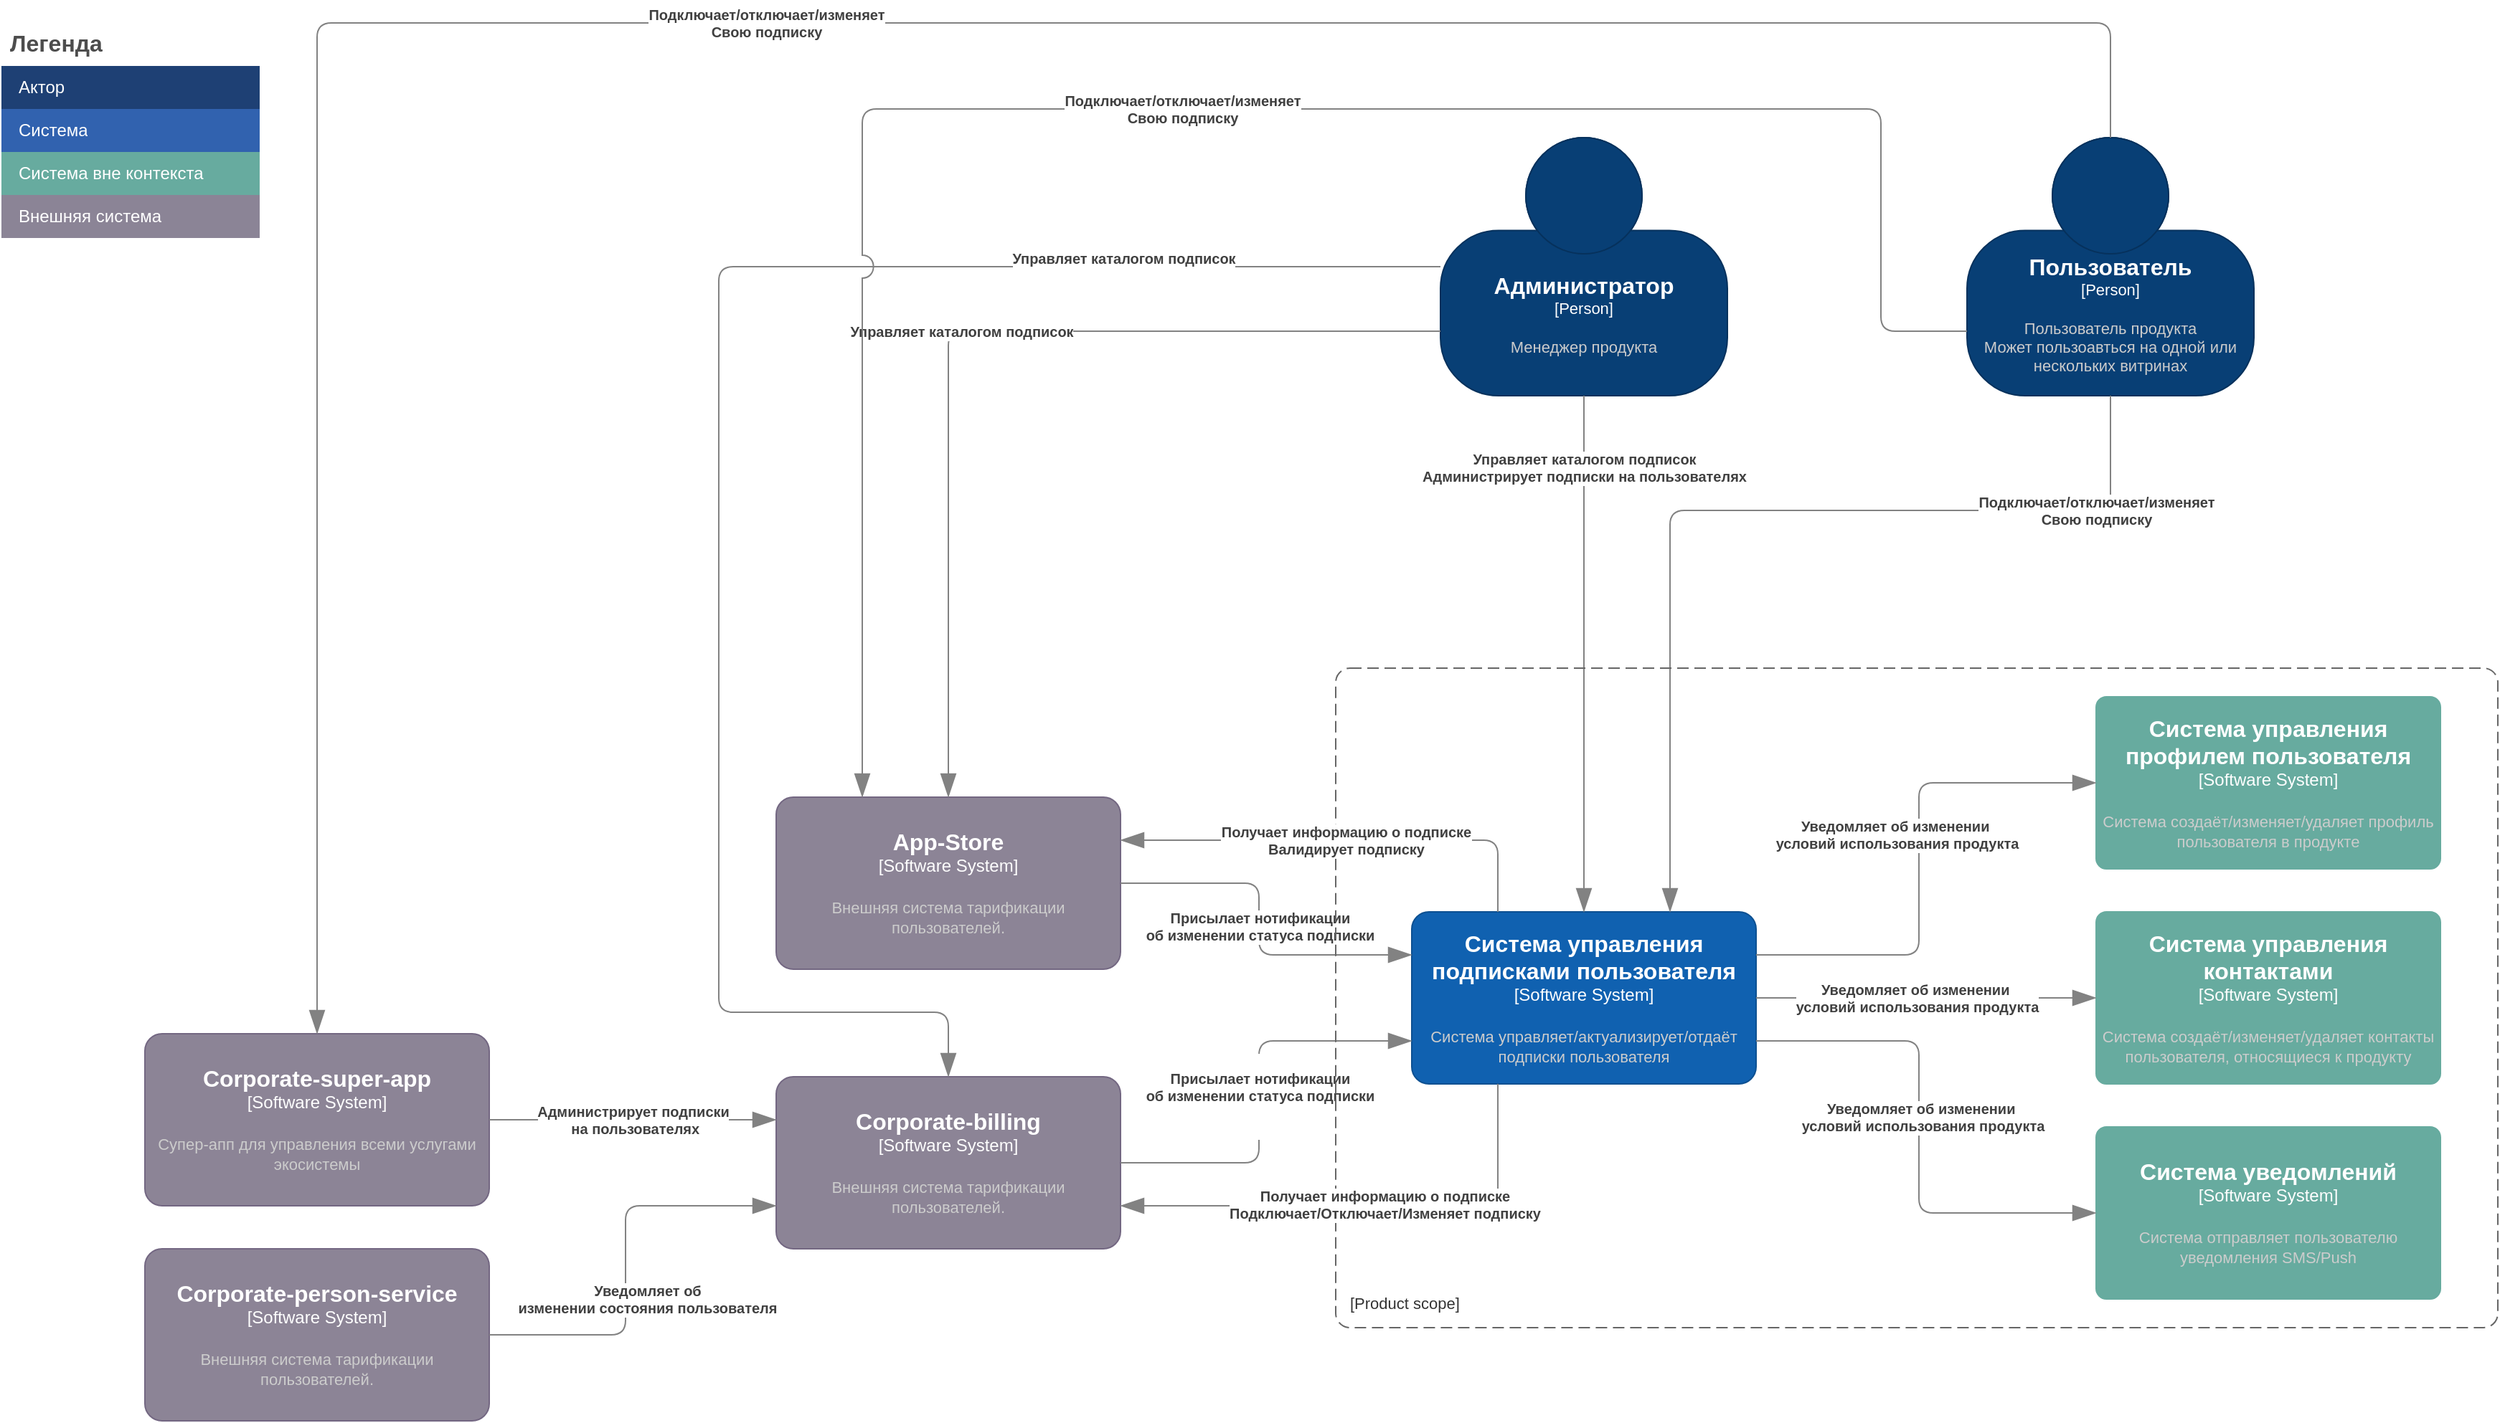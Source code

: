 <mxfile version="22.1.2" type="device" pages="4">
  <diagram id="CtXItJAvyCNvtP-CDZKP" name="context_diagram">
    <mxGraphModel dx="4168" dy="2153" grid="1" gridSize="10" guides="1" tooltips="1" connect="1" arrows="1" fold="1" page="1" pageScale="1" pageWidth="827" pageHeight="1169" math="0" shadow="0">
      <root>
        <mxCell id="0" />
        <mxCell id="1" parent="0" />
        <object placeholders="1" c4Name="Corporate-billing" c4Type="Software System" c4Description="Внешняя система тарификации пользователей." label="&lt;font style=&quot;font-size: 16px&quot;&gt;&lt;b&gt;%c4Name%&lt;/b&gt;&lt;/font&gt;&lt;div&gt;[%c4Type%]&lt;/div&gt;&lt;br&gt;&lt;div&gt;&lt;font style=&quot;font-size: 11px&quot;&gt;&lt;font color=&quot;#cccccc&quot;&gt;%c4Description%&lt;/font&gt;&lt;/div&gt;" id="6jFPcnEhqag81dna9XBx-74">
          <mxCell style="rounded=1;whiteSpace=wrap;html=1;labelBackgroundColor=none;fillColor=#8C8496;fontColor=#ffffff;align=center;arcSize=10;strokeColor=#736782;metaEdit=1;resizable=0;points=[[0.25,0,0],[0.5,0,0],[0.75,0,0],[1,0.25,0],[1,0.5,0],[1,0.75,0],[0.75,1,0],[0.5,1,0],[0.25,1,0],[0,0.75,0],[0,0.5,0],[0,0.25,0]];" parent="1" vertex="1">
            <mxGeometry x="-1270" y="395" width="240" height="120" as="geometry" />
          </mxCell>
        </object>
        <object placeholders="1" c4Name="App-Store" c4Type="Software System" c4Description="Внешняя система тарификации пользователей." label="&lt;font style=&quot;font-size: 16px&quot;&gt;&lt;b&gt;%c4Name%&lt;/b&gt;&lt;/font&gt;&lt;div&gt;[%c4Type%]&lt;/div&gt;&lt;br&gt;&lt;div&gt;&lt;font style=&quot;font-size: 11px&quot;&gt;&lt;font color=&quot;#cccccc&quot;&gt;%c4Description%&lt;/font&gt;&lt;/div&gt;" id="6jFPcnEhqag81dna9XBx-75">
          <mxCell style="rounded=1;whiteSpace=wrap;html=1;labelBackgroundColor=none;fillColor=#8C8496;fontColor=#ffffff;align=center;arcSize=10;strokeColor=#736782;metaEdit=1;resizable=0;points=[[0.25,0,0],[0.5,0,0],[0.75,0,0],[1,0.25,0],[1,0.5,0],[1,0.75,0],[0.75,1,0],[0.5,1,0],[0.25,1,0],[0,0.75,0],[0,0.5,0],[0,0.25,0]];" parent="1" vertex="1">
            <mxGeometry x="-1270" y="200" width="240" height="120" as="geometry" />
          </mxCell>
        </object>
        <object placeholders="1" c4Name="Corporate-super-app" c4Type="Software System" c4Description="Супер-апп для управления всеми услугами экосистемы" label="&lt;font style=&quot;font-size: 16px&quot;&gt;&lt;b&gt;%c4Name%&lt;/b&gt;&lt;/font&gt;&lt;div&gt;[%c4Type%]&lt;/div&gt;&lt;br&gt;&lt;div&gt;&lt;font style=&quot;font-size: 11px&quot;&gt;&lt;font color=&quot;#cccccc&quot;&gt;%c4Description%&lt;/font&gt;&lt;/div&gt;" id="6jFPcnEhqag81dna9XBx-76">
          <mxCell style="rounded=1;whiteSpace=wrap;html=1;labelBackgroundColor=none;fillColor=#8C8496;fontColor=#ffffff;align=center;arcSize=10;strokeColor=#736782;metaEdit=1;resizable=0;points=[[0.25,0,0],[0.5,0,0],[0.75,0,0],[1,0.25,0],[1,0.5,0],[1,0.75,0],[0.75,1,0],[0.5,1,0],[0.25,1,0],[0,0.75,0],[0,0.5,0],[0,0.25,0]];" parent="1" vertex="1">
            <mxGeometry x="-1710" y="365" width="240" height="120" as="geometry" />
          </mxCell>
        </object>
        <object placeholders="1" c4Name="Corporate-person-service" c4Type="Software System" c4Description="Внешняя система тарификации пользователей." label="&lt;font style=&quot;font-size: 16px&quot;&gt;&lt;b&gt;%c4Name%&lt;/b&gt;&lt;/font&gt;&lt;div&gt;[%c4Type%]&lt;/div&gt;&lt;br&gt;&lt;div&gt;&lt;font style=&quot;font-size: 11px&quot;&gt;&lt;font color=&quot;#cccccc&quot;&gt;%c4Description%&lt;/font&gt;&lt;/div&gt;" id="6jFPcnEhqag81dna9XBx-77">
          <mxCell style="rounded=1;whiteSpace=wrap;html=1;labelBackgroundColor=none;fillColor=#8C8496;fontColor=#ffffff;align=center;arcSize=10;strokeColor=#736782;metaEdit=1;resizable=0;points=[[0.25,0,0],[0.5,0,0],[0.75,0,0],[1,0.25,0],[1,0.5,0],[1,0.75,0],[0.75,1,0],[0.5,1,0],[0.25,1,0],[0,0.75,0],[0,0.5,0],[0,0.25,0]];" parent="1" vertex="1">
            <mxGeometry x="-1710" y="515" width="240" height="120" as="geometry" />
          </mxCell>
        </object>
        <object placeholders="1" c4Name="Система управления подписками пользователя" c4Type="Software System" c4Description="Система управляет/актуализирует/отдаёт подписки пользователя" label="&lt;font style=&quot;font-size: 16px&quot;&gt;&lt;b&gt;%c4Name%&lt;/b&gt;&lt;/font&gt;&lt;div&gt;[%c4Type%]&lt;/div&gt;&lt;br&gt;&lt;div&gt;&lt;font style=&quot;font-size: 11px&quot;&gt;&lt;font color=&quot;#cccccc&quot;&gt;%c4Description%&lt;/font&gt;&lt;/div&gt;" id="6jFPcnEhqag81dna9XBx-82">
          <mxCell style="rounded=1;whiteSpace=wrap;html=1;labelBackgroundColor=none;fillColor=#1061B0;fontColor=#ffffff;align=center;arcSize=10;strokeColor=#0D5091;metaEdit=1;resizable=0;points=[[0.25,0,0],[0.5,0,0],[0.75,0,0],[1,0.25,0],[1,0.5,0],[1,0.75,0],[0.75,1,0],[0.5,1,0],[0.25,1,0],[0,0.75,0],[0,0.5,0],[0,0.25,0]];" parent="1" vertex="1">
            <mxGeometry x="-827" y="280" width="240" height="120" as="geometry" />
          </mxCell>
        </object>
        <mxCell id="6jFPcnEhqag81dna9XBx-84" value="&#xa;&lt;span style=&quot;color: rgb(64, 64, 64); font-family: Helvetica; font-size: 10px; font-style: normal; font-variant-ligatures: normal; font-variant-caps: normal; font-weight: 700; letter-spacing: normal; orphans: 2; text-align: center; text-indent: 0px; text-transform: none; widows: 2; word-spacing: 0px; -webkit-text-stroke-width: 0px; background-color: rgb(255, 255, 255); text-decoration-thickness: initial; text-decoration-style: initial; text-decoration-color: initial; float: none; display: inline !important;&quot;&gt;Присылает нотификации&lt;/span&gt;&lt;br style=&quot;border-color: var(--border-color); color: rgb(64, 64, 64); font-family: Helvetica; font-size: 10px; font-style: normal; font-variant-ligatures: normal; font-variant-caps: normal; font-weight: 700; letter-spacing: normal; orphans: 2; text-align: center; text-indent: 0px; text-transform: none; widows: 2; word-spacing: 0px; -webkit-text-stroke-width: 0px; text-decoration-thickness: initial; text-decoration-style: initial; text-decoration-color: initial;&quot;&gt;&lt;span style=&quot;color: rgb(64, 64, 64); font-family: Helvetica; font-size: 10px; font-style: normal; font-variant-ligatures: normal; font-variant-caps: normal; font-weight: 700; letter-spacing: normal; orphans: 2; text-align: center; text-indent: 0px; text-transform: none; widows: 2; word-spacing: 0px; -webkit-text-stroke-width: 0px; background-color: rgb(255, 255, 255); text-decoration-thickness: initial; text-decoration-style: initial; text-decoration-color: initial; float: none; display: inline !important;&quot;&gt;об изменении статуса подписки&lt;/span&gt;&#xa;&#xa;" style="edgeStyle=orthogonalEdgeStyle;shape=connector;rounded=1;jumpStyle=none;jumpSize=16;orthogonalLoop=1;jettySize=auto;html=1;entryX=0;entryY=0.75;entryDx=0;entryDy=0;entryPerimeter=0;labelBackgroundColor=default;strokeColor=#828282;strokeWidth=1;align=center;verticalAlign=middle;fontFamily=Helvetica;fontSize=10;fontColor=#404040;endArrow=blockThin;endFill=1;startSize=14;endSize=14;elbow=vertical;" parent="1" source="6jFPcnEhqag81dna9XBx-74" target="6jFPcnEhqag81dna9XBx-82" edge="1">
          <mxGeometry relative="1" as="geometry" />
        </mxCell>
        <mxCell id="6jFPcnEhqag81dna9XBx-85" value="Присылает нотификации&lt;br&gt;об изменении статуса подписки" style="edgeStyle=orthogonalEdgeStyle;shape=connector;rounded=1;jumpStyle=none;jumpSize=16;orthogonalLoop=1;jettySize=auto;html=1;entryX=0;entryY=0.25;entryDx=0;entryDy=0;entryPerimeter=0;labelBackgroundColor=default;strokeColor=#828282;strokeWidth=1;align=center;verticalAlign=middle;fontFamily=Helvetica;fontSize=10;fontColor=#404040;endArrow=blockThin;endFill=1;startSize=14;endSize=14;elbow=vertical;fontStyle=1" parent="1" source="6jFPcnEhqag81dna9XBx-75" target="6jFPcnEhqag81dna9XBx-82" edge="1">
          <mxGeometry relative="1" as="geometry" />
        </mxCell>
        <mxCell id="6jFPcnEhqag81dna9XBx-86" value="&lt;b style=&quot;border-color: var(--border-color); color: rgb(64, 64, 64); font-family: Helvetica; font-size: 10px; font-style: normal; font-variant-ligatures: normal; font-variant-caps: normal; letter-spacing: normal; orphans: 2; text-align: center; text-indent: 0px; text-transform: none; widows: 2; word-spacing: 0px; -webkit-text-stroke-width: 0px; text-decoration-thickness: initial; text-decoration-style: initial; text-decoration-color: initial;&quot;&gt;Администрирует подписки&lt;br&gt;&amp;nbsp;на пользователях&lt;/b&gt;" style="edgeStyle=orthogonalEdgeStyle;shape=connector;rounded=1;jumpStyle=none;jumpSize=16;orthogonalLoop=1;jettySize=auto;html=1;entryX=0;entryY=0.25;entryDx=0;entryDy=0;entryPerimeter=0;labelBackgroundColor=default;strokeColor=#828282;strokeWidth=1;align=center;verticalAlign=middle;fontFamily=Helvetica;fontSize=10;fontColor=#404040;endArrow=blockThin;endFill=1;startSize=14;endSize=14;elbow=vertical;" parent="1" source="6jFPcnEhqag81dna9XBx-76" target="6jFPcnEhqag81dna9XBx-74" edge="1">
          <mxGeometry relative="1" as="geometry" />
        </mxCell>
        <mxCell id="6jFPcnEhqag81dna9XBx-87" style="edgeStyle=orthogonalEdgeStyle;shape=connector;rounded=1;jumpStyle=none;jumpSize=16;orthogonalLoop=1;jettySize=auto;html=1;entryX=0;entryY=0.75;entryDx=0;entryDy=0;entryPerimeter=0;labelBackgroundColor=default;strokeColor=#828282;strokeWidth=1;align=center;verticalAlign=middle;fontFamily=Helvetica;fontSize=10;fontColor=#404040;endArrow=blockThin;endFill=1;startSize=14;endSize=14;elbow=vertical;" parent="1" source="6jFPcnEhqag81dna9XBx-77" target="6jFPcnEhqag81dna9XBx-74" edge="1">
          <mxGeometry relative="1" as="geometry" />
        </mxCell>
        <mxCell id="zo6FOYHLGvIyqTIqORcI-10" value="&lt;b&gt;Уведомляет об&lt;br&gt;изменении состояния пользователя&lt;/b&gt;" style="edgeLabel;html=1;align=center;verticalAlign=middle;resizable=0;points=[];fontSize=10;fontFamily=Helvetica;fontColor=#404040;" parent="6jFPcnEhqag81dna9XBx-87" vertex="1" connectable="0">
          <mxGeometry x="0.008" y="-3" relative="1" as="geometry">
            <mxPoint x="12" y="26" as="offset" />
          </mxGeometry>
        </mxCell>
        <object placeholders="1" c4Name="Администратор" c4Type="Person" c4Description="Менеджер продукта" label="&lt;font style=&quot;font-size: 16px&quot;&gt;&lt;b&gt;%c4Name%&lt;/b&gt;&lt;/font&gt;&lt;div&gt;[%c4Type%]&lt;/div&gt;&lt;br&gt;&lt;div&gt;&lt;font style=&quot;font-size: 11px&quot;&gt;&lt;font color=&quot;#cccccc&quot;&gt;%c4Description%&lt;/font&gt;&lt;/div&gt;" id="6jFPcnEhqag81dna9XBx-88">
          <mxCell style="html=1;fontSize=11;dashed=0;whiteSpace=wrap;fillColor=#083F75;strokeColor=#06315C;fontColor=#ffffff;shape=mxgraph.c4.person2;align=center;metaEdit=1;points=[[0.5,0,0],[1,0.5,0],[1,0.75,0],[0.75,1,0],[0.5,1,0],[0.25,1,0],[0,0.75,0],[0,0.5,0]];resizable=0;" parent="1" vertex="1">
            <mxGeometry x="-807" y="-260" width="200" height="180" as="geometry" />
          </mxCell>
        </object>
        <object placeholders="1" c4Name="Пользователь" c4Type="Person" c4Description="Пользователь продукта&#xa;Может пользоавться на одной или нескольких витринах" label="&lt;font style=&quot;font-size: 16px&quot;&gt;&lt;b&gt;%c4Name%&lt;/b&gt;&lt;/font&gt;&lt;div&gt;[%c4Type%]&lt;/div&gt;&lt;br&gt;&lt;div&gt;&lt;font style=&quot;font-size: 11px&quot;&gt;&lt;font color=&quot;#cccccc&quot;&gt;%c4Description%&lt;/font&gt;&lt;/div&gt;" id="6jFPcnEhqag81dna9XBx-89">
          <mxCell style="html=1;fontSize=11;dashed=0;whiteSpace=wrap;fillColor=#083F75;strokeColor=#06315C;fontColor=#ffffff;shape=mxgraph.c4.person2;align=center;metaEdit=1;points=[[0.5,0,0],[1,0.5,0],[1,0.75,0],[0.75,1,0],[0.5,1,0],[0.25,1,0],[0,0.75,0],[0,0.5,0]];resizable=0;" parent="1" vertex="1">
            <mxGeometry x="-440" y="-260" width="200" height="180" as="geometry" />
          </mxCell>
        </object>
        <mxCell id="6jFPcnEhqag81dna9XBx-90" value="&lt;b&gt;Управляет каталогом подписок&lt;/b&gt;" style="edgeStyle=orthogonalEdgeStyle;shape=connector;rounded=1;jumpStyle=none;jumpSize=16;orthogonalLoop=1;jettySize=auto;html=1;entryX=0.5;entryY=0;entryDx=0;entryDy=0;entryPerimeter=0;labelBackgroundColor=default;strokeColor=#828282;strokeWidth=1;align=center;verticalAlign=middle;fontFamily=Helvetica;fontSize=10;fontColor=#404040;endArrow=blockThin;endFill=1;startSize=14;endSize=14;elbow=vertical;exitX=0;exitY=0.75;exitDx=0;exitDy=0;exitPerimeter=0;" parent="1" source="6jFPcnEhqag81dna9XBx-88" target="6jFPcnEhqag81dna9XBx-75" edge="1">
          <mxGeometry relative="1" as="geometry" />
        </mxCell>
        <mxCell id="6jFPcnEhqag81dna9XBx-91" value="&#xa;&lt;b style=&quot;border-color: var(--border-color); color: rgb(64, 64, 64); font-family: Helvetica; font-size: 10px; font-style: normal; font-variant-ligatures: normal; font-variant-caps: normal; letter-spacing: normal; orphans: 2; text-align: center; text-indent: 0px; text-transform: none; widows: 2; word-spacing: 0px; -webkit-text-stroke-width: 0px; text-decoration-thickness: initial; text-decoration-style: initial; text-decoration-color: initial;&quot;&gt;Управляет каталогом подписок&lt;/b&gt;&#xa;&#xa;" style="edgeStyle=orthogonalEdgeStyle;shape=connector;rounded=1;jumpStyle=none;jumpSize=16;orthogonalLoop=1;jettySize=auto;html=1;entryX=0.5;entryY=0;entryDx=0;entryDy=0;entryPerimeter=0;labelBackgroundColor=default;strokeColor=#828282;strokeWidth=1;align=center;verticalAlign=middle;fontFamily=Helvetica;fontSize=10;fontColor=#404040;endArrow=blockThin;endFill=1;startSize=14;endSize=14;elbow=vertical;" parent="1" source="6jFPcnEhqag81dna9XBx-88" target="6jFPcnEhqag81dna9XBx-74" edge="1">
          <mxGeometry x="-0.64" relative="1" as="geometry">
            <Array as="points">
              <mxPoint x="-1310" y="-170" />
              <mxPoint x="-1310" y="350" />
              <mxPoint x="-1150" y="350" />
            </Array>
            <mxPoint as="offset" />
          </mxGeometry>
        </mxCell>
        <mxCell id="6jFPcnEhqag81dna9XBx-92" value="&lt;b&gt;Управляет каталогом подписок&lt;br&gt;Администрирует подписки на пользователях&lt;/b&gt;" style="edgeStyle=orthogonalEdgeStyle;shape=connector;rounded=1;jumpStyle=none;jumpSize=16;orthogonalLoop=1;jettySize=auto;html=1;entryX=0.5;entryY=0;entryDx=0;entryDy=0;entryPerimeter=0;labelBackgroundColor=default;strokeColor=#828282;strokeWidth=1;align=center;verticalAlign=middle;fontFamily=Helvetica;fontSize=10;fontColor=#404040;endArrow=blockThin;endFill=1;startSize=14;endSize=14;elbow=vertical;" parent="1" source="6jFPcnEhqag81dna9XBx-88" target="6jFPcnEhqag81dna9XBx-82" edge="1">
          <mxGeometry x="-0.722" relative="1" as="geometry">
            <mxPoint as="offset" />
          </mxGeometry>
        </mxCell>
        <mxCell id="6jFPcnEhqag81dna9XBx-93" value="&lt;b style=&quot;border-color: var(--border-color);&quot;&gt;Подключает/отключает/изменяет&lt;br&gt;Свою подписку&lt;br&gt;&lt;/b&gt;" style="edgeStyle=orthogonalEdgeStyle;shape=connector;rounded=1;jumpStyle=none;jumpSize=16;orthogonalLoop=1;jettySize=auto;html=1;entryX=0.75;entryY=0;entryDx=0;entryDy=0;entryPerimeter=0;labelBackgroundColor=default;strokeColor=#828282;strokeWidth=1;align=center;verticalAlign=middle;fontFamily=Helvetica;fontSize=10;fontColor=#404040;endArrow=blockThin;endFill=1;startSize=14;endSize=14;elbow=vertical;" parent="1" source="6jFPcnEhqag81dna9XBx-89" target="6jFPcnEhqag81dna9XBx-82" edge="1">
          <mxGeometry x="-0.73" relative="1" as="geometry">
            <Array as="points">
              <mxPoint x="-340" />
              <mxPoint x="-647" />
            </Array>
            <mxPoint as="offset" />
          </mxGeometry>
        </mxCell>
        <object placeholders="1" c4Name="Система управления контактами" c4Type="Software System" c4Description="Система создаёт/изменяет/удаляет контакты пользователя, относящиеся к продукту" label="&lt;font style=&quot;font-size: 16px&quot;&gt;&lt;b&gt;%c4Name%&lt;/b&gt;&lt;/font&gt;&lt;div&gt;[%c4Type%]&lt;/div&gt;&lt;br&gt;&lt;div&gt;&lt;font style=&quot;font-size: 11px&quot;&gt;&lt;font color=&quot;#cccccc&quot;&gt;%c4Description%&lt;/font&gt;&lt;/div&gt;" id="zo6FOYHLGvIyqTIqORcI-1">
          <mxCell style="rounded=1;whiteSpace=wrap;html=1;labelBackgroundColor=none;fillColor=#67AB9F;fontColor=#ffffff;align=center;arcSize=6;strokeColor=#67AB9F;metaEdit=1;resizable=0;points=[[0.25,0,0],[0.5,0,0],[0.75,0,0],[1,0.25,0],[1,0.5,0],[1,0.75,0],[0.75,1,0],[0.5,1,0],[0.25,1,0],[0,0.75,0],[0,0.5,0],[0,0.25,0]];" parent="1" vertex="1">
            <mxGeometry x="-350" y="280" width="240" height="120" as="geometry" />
          </mxCell>
        </object>
        <object placeholders="1" c4Name="Система уведомлений" c4Type="Software System" c4Description="Система отправляет пользователю уведомления SMS/Push" label="&lt;font style=&quot;font-size: 16px&quot;&gt;&lt;b&gt;%c4Name%&lt;/b&gt;&lt;/font&gt;&lt;div&gt;[%c4Type%]&lt;/div&gt;&lt;br&gt;&lt;div&gt;&lt;font style=&quot;font-size: 11px&quot;&gt;&lt;font color=&quot;#cccccc&quot;&gt;%c4Description%&lt;/font&gt;&lt;/div&gt;" id="zo6FOYHLGvIyqTIqORcI-2">
          <mxCell style="rounded=1;whiteSpace=wrap;html=1;labelBackgroundColor=none;fillColor=#67AB9F;fontColor=#ffffff;align=center;arcSize=6;strokeColor=#67AB9F;metaEdit=1;resizable=0;points=[[0.25,0,0],[0.5,0,0],[0.75,0,0],[1,0.25,0],[1,0.5,0],[1,0.75,0],[0.75,1,0],[0.5,1,0],[0.25,1,0],[0,0.75,0],[0,0.5,0],[0,0.25,0]];" parent="1" vertex="1">
            <mxGeometry x="-350" y="430" width="240" height="120" as="geometry" />
          </mxCell>
        </object>
        <object placeholders="1" c4Name="Система управления профилем пользователя" c4Type="Software System" c4Description="Система создаёт/изменяет/удаляет профиль пользователя в продукте" label="&lt;font style=&quot;font-size: 16px&quot;&gt;&lt;b&gt;%c4Name%&lt;/b&gt;&lt;/font&gt;&lt;div&gt;[%c4Type%]&lt;/div&gt;&lt;br&gt;&lt;div&gt;&lt;font style=&quot;font-size: 11px&quot;&gt;&lt;font color=&quot;#cccccc&quot;&gt;%c4Description%&lt;/font&gt;&lt;/div&gt;" id="zo6FOYHLGvIyqTIqORcI-3">
          <mxCell style="rounded=1;whiteSpace=wrap;html=1;labelBackgroundColor=none;fillColor=#67AB9F;fontColor=#ffffff;align=center;arcSize=6;strokeColor=#67AB9F;metaEdit=1;resizable=0;points=[[0.25,0,0],[0.5,0,0],[0.75,0,0],[1,0.25,0],[1,0.5,0],[1,0.75,0],[0.75,1,0],[0.5,1,0],[0.25,1,0],[0,0.75,0],[0,0.5,0],[0,0.25,0]];" parent="1" vertex="1">
            <mxGeometry x="-350" y="130" width="240" height="120" as="geometry" />
          </mxCell>
        </object>
        <object placeholders="1" c4Name="" c4Type="ContainerScopeBoundary" c4Application="Product scope" label="&lt;font style=&quot;font-size: 16px&quot;&gt;&lt;b&gt;&lt;div style=&quot;text-align: left&quot;&gt;%c4Name%&lt;/div&gt;&lt;/b&gt;&lt;/font&gt;&lt;div style=&quot;text-align: left&quot;&gt;[%c4Application%]&lt;/div&gt;" id="zo6FOYHLGvIyqTIqORcI-4">
          <mxCell style="rounded=1;fontSize=11;whiteSpace=wrap;html=1;dashed=1;arcSize=20;fillColor=none;strokeColor=#666666;fontColor=#333333;labelBackgroundColor=none;align=left;verticalAlign=bottom;labelBorderColor=none;spacingTop=0;spacing=10;dashPattern=8 4;metaEdit=1;rotatable=0;perimeter=rectanglePerimeter;noLabel=0;labelPadding=0;allowArrows=0;connectable=0;expand=0;recursiveResize=0;editable=1;pointerEvents=0;absoluteArcSize=1;points=[[0.25,0,0],[0.5,0,0],[0.75,0,0],[1,0.25,0],[1,0.5,0],[1,0.75,0],[0.75,1,0],[0.5,1,0],[0.25,1,0],[0,0.75,0],[0,0.5,0],[0,0.25,0]];fontFamily=Helvetica;" parent="1" vertex="1">
            <mxGeometry x="-880" y="110" width="810" height="460" as="geometry" />
          </mxCell>
        </object>
        <mxCell id="zo6FOYHLGvIyqTIqORcI-5" value="&lt;b&gt;Уведомляет об изменении&amp;nbsp;&lt;br&gt;условий использования продукта&lt;br&gt;&lt;/b&gt;" style="edgeStyle=orthogonalEdgeStyle;shape=connector;rounded=1;jumpStyle=none;jumpSize=16;orthogonalLoop=1;jettySize=auto;html=1;exitX=1;exitY=0.25;exitDx=0;exitDy=0;exitPerimeter=0;entryX=0;entryY=0.5;entryDx=0;entryDy=0;entryPerimeter=0;labelBackgroundColor=default;strokeColor=#828282;strokeWidth=1;align=center;verticalAlign=middle;fontFamily=Helvetica;fontSize=10;fontColor=#404040;endArrow=blockThin;endFill=1;startSize=14;endSize=14;elbow=vertical;" parent="1" source="6jFPcnEhqag81dna9XBx-82" target="zo6FOYHLGvIyqTIqORcI-3" edge="1">
          <mxGeometry x="0.108" y="16" relative="1" as="geometry">
            <mxPoint as="offset" />
          </mxGeometry>
        </mxCell>
        <mxCell id="zo6FOYHLGvIyqTIqORcI-6" style="edgeStyle=orthogonalEdgeStyle;shape=connector;rounded=1;jumpStyle=none;jumpSize=16;orthogonalLoop=1;jettySize=auto;html=1;entryX=0;entryY=0.5;entryDx=0;entryDy=0;entryPerimeter=0;labelBackgroundColor=default;strokeColor=#828282;strokeWidth=1;align=center;verticalAlign=middle;fontFamily=Helvetica;fontSize=10;fontColor=#404040;endArrow=blockThin;endFill=1;startSize=14;endSize=14;elbow=vertical;" parent="1" source="6jFPcnEhqag81dna9XBx-82" target="zo6FOYHLGvIyqTIqORcI-1" edge="1">
          <mxGeometry relative="1" as="geometry" />
        </mxCell>
        <mxCell id="zo6FOYHLGvIyqTIqORcI-17" value="&lt;b style=&quot;border-color: var(--border-color);&quot;&gt;Уведомляет об изменении&amp;nbsp;&lt;br style=&quot;border-color: var(--border-color);&quot;&gt;условий использования продукта&lt;/b&gt;" style="edgeLabel;html=1;align=center;verticalAlign=middle;resizable=0;points=[];fontSize=10;fontFamily=Helvetica;fontColor=#404040;" parent="zo6FOYHLGvIyqTIqORcI-6" vertex="1" connectable="0">
          <mxGeometry x="-0.059" relative="1" as="geometry">
            <mxPoint as="offset" />
          </mxGeometry>
        </mxCell>
        <mxCell id="zo6FOYHLGvIyqTIqORcI-7" style="edgeStyle=orthogonalEdgeStyle;shape=connector;rounded=1;jumpStyle=none;jumpSize=16;orthogonalLoop=1;jettySize=auto;html=1;exitX=1;exitY=0.75;exitDx=0;exitDy=0;exitPerimeter=0;entryX=0;entryY=0.5;entryDx=0;entryDy=0;entryPerimeter=0;labelBackgroundColor=default;strokeColor=#828282;strokeWidth=1;align=center;verticalAlign=middle;fontFamily=Helvetica;fontSize=10;fontColor=#404040;endArrow=blockThin;endFill=1;startSize=14;endSize=14;elbow=vertical;" parent="1" source="6jFPcnEhqag81dna9XBx-82" target="zo6FOYHLGvIyqTIqORcI-2" edge="1">
          <mxGeometry relative="1" as="geometry" />
        </mxCell>
        <mxCell id="zo6FOYHLGvIyqTIqORcI-18" value="&lt;b style=&quot;border-color: var(--border-color);&quot;&gt;Уведомляет об изменении&amp;nbsp;&lt;br style=&quot;border-color: var(--border-color);&quot;&gt;условий использования продукта&lt;/b&gt;" style="edgeLabel;html=1;align=center;verticalAlign=middle;resizable=0;points=[];fontSize=10;fontFamily=Helvetica;fontColor=#404040;" parent="zo6FOYHLGvIyqTIqORcI-7" vertex="1" connectable="0">
          <mxGeometry x="-0.071" y="2" relative="1" as="geometry">
            <mxPoint as="offset" />
          </mxGeometry>
        </mxCell>
        <mxCell id="zo6FOYHLGvIyqTIqORcI-8" value="&lt;b style=&quot;border-color: var(--border-color);&quot;&gt;Подключает/отключает/изменяет&lt;br&gt;Свою подписку&lt;br&gt;&lt;/b&gt;" style="edgeStyle=orthogonalEdgeStyle;shape=connector;rounded=1;jumpStyle=arc;jumpSize=16;orthogonalLoop=1;jettySize=auto;html=1;entryX=0.25;entryY=0;entryDx=0;entryDy=0;entryPerimeter=0;labelBackgroundColor=default;strokeColor=#828282;strokeWidth=1;align=center;verticalAlign=middle;fontFamily=Helvetica;fontSize=10;fontColor=#404040;endArrow=blockThin;endFill=1;startSize=14;endSize=14;elbow=vertical;exitX=0;exitY=0.75;exitDx=0;exitDy=0;exitPerimeter=0;" parent="1" source="6jFPcnEhqag81dna9XBx-89" target="6jFPcnEhqag81dna9XBx-75" edge="1">
          <mxGeometry relative="1" as="geometry">
            <mxPoint x="-330" y="-70" as="sourcePoint" />
            <mxPoint x="-637" y="290" as="targetPoint" />
            <Array as="points">
              <mxPoint x="-500" y="-125" />
              <mxPoint x="-500" y="-280" />
              <mxPoint x="-1210" y="-280" />
            </Array>
          </mxGeometry>
        </mxCell>
        <mxCell id="zo6FOYHLGvIyqTIqORcI-9" value="&lt;b style=&quot;border-color: var(--border-color);&quot;&gt;Подключает/отключает/изменяет&lt;br&gt;Свою подписку&lt;br&gt;&lt;/b&gt;" style="edgeStyle=orthogonalEdgeStyle;shape=connector;rounded=1;jumpStyle=arc;jumpSize=16;orthogonalLoop=1;jettySize=auto;html=1;entryX=0.5;entryY=0;entryDx=0;entryDy=0;entryPerimeter=0;labelBackgroundColor=default;strokeColor=#828282;strokeWidth=1;align=center;verticalAlign=middle;fontFamily=Helvetica;fontSize=10;fontColor=#404040;endArrow=blockThin;endFill=1;startSize=14;endSize=14;elbow=vertical;exitX=0.5;exitY=0;exitDx=0;exitDy=0;exitPerimeter=0;" parent="1" source="6jFPcnEhqag81dna9XBx-89" target="6jFPcnEhqag81dna9XBx-76" edge="1">
          <mxGeometry relative="1" as="geometry">
            <mxPoint x="-770" y="-240" as="sourcePoint" />
            <mxPoint x="-1500" y="80" as="targetPoint" />
            <Array as="points">
              <mxPoint x="-340" y="-340" />
              <mxPoint x="-1590" y="-340" />
            </Array>
          </mxGeometry>
        </mxCell>
        <mxCell id="zo6FOYHLGvIyqTIqORcI-11" value="&lt;b&gt;Получает информацию о подписке&lt;br&gt;Валидирует подписку&lt;br&gt;&lt;/b&gt;" style="edgeStyle=orthogonalEdgeStyle;shape=connector;rounded=1;jumpStyle=none;jumpSize=16;orthogonalLoop=1;jettySize=auto;html=1;exitX=0.25;exitY=0;exitDx=0;exitDy=0;exitPerimeter=0;entryX=1;entryY=0.25;entryDx=0;entryDy=0;entryPerimeter=0;labelBackgroundColor=default;strokeColor=#828282;strokeWidth=1;align=center;verticalAlign=middle;fontFamily=Helvetica;fontSize=10;fontColor=#404040;endArrow=blockThin;endFill=1;startSize=14;endSize=14;elbow=vertical;" parent="1" source="6jFPcnEhqag81dna9XBx-82" target="6jFPcnEhqag81dna9XBx-75" edge="1">
          <mxGeometry relative="1" as="geometry" />
        </mxCell>
        <mxCell id="zo6FOYHLGvIyqTIqORcI-12" style="edgeStyle=orthogonalEdgeStyle;shape=connector;rounded=1;jumpStyle=none;jumpSize=16;orthogonalLoop=1;jettySize=auto;html=1;exitX=0.25;exitY=1;exitDx=0;exitDy=0;exitPerimeter=0;entryX=1;entryY=0.75;entryDx=0;entryDy=0;entryPerimeter=0;labelBackgroundColor=default;strokeColor=#828282;strokeWidth=1;align=center;verticalAlign=middle;fontFamily=Helvetica;fontSize=10;fontColor=#404040;endArrow=blockThin;endFill=1;startSize=14;endSize=14;elbow=vertical;" parent="1" source="6jFPcnEhqag81dna9XBx-82" target="6jFPcnEhqag81dna9XBx-74" edge="1">
          <mxGeometry relative="1" as="geometry" />
        </mxCell>
        <mxCell id="zo6FOYHLGvIyqTIqORcI-15" value="&lt;b style=&quot;border-color: var(--border-color);&quot;&gt;Получает информацию о подписке&lt;br style=&quot;border-color: var(--border-color);&quot;&gt;Подключает/Отключает/Изменяет подписку&lt;br&gt;&lt;/b&gt;" style="edgeLabel;html=1;align=center;verticalAlign=middle;resizable=0;points=[];fontSize=10;fontFamily=Helvetica;fontColor=#404040;" parent="zo6FOYHLGvIyqTIqORcI-12" vertex="1" connectable="0">
          <mxGeometry x="-0.056" y="-1" relative="1" as="geometry">
            <mxPoint as="offset" />
          </mxGeometry>
        </mxCell>
        <mxCell id="_GsArmaITlrzACcoK929-1" value="Легенда" style="shape=table;startSize=30;container=1;collapsible=0;childLayout=tableLayout;fontSize=16;align=left;verticalAlign=top;fillColor=none;strokeColor=none;fontColor=#4D4D4D;fontStyle=1;spacingLeft=6;spacing=0;resizable=0;fontFamily=Helvetica;" parent="1" vertex="1">
          <mxGeometry x="-1810" y="-340" width="180" height="150" as="geometry" />
        </mxCell>
        <mxCell id="_GsArmaITlrzACcoK929-2" value="" style="shape=tableRow;horizontal=0;startSize=0;swimlaneHead=0;swimlaneBody=0;strokeColor=inherit;top=0;left=0;bottom=0;right=0;collapsible=0;dropTarget=0;fillColor=none;points=[[0,0.5],[1,0.5]];portConstraint=eastwest;fontSize=12;fontFamily=Helvetica;fontColor=#404040;" parent="_GsArmaITlrzACcoK929-1" vertex="1">
          <mxGeometry y="30" width="180" height="30" as="geometry" />
        </mxCell>
        <mxCell id="_GsArmaITlrzACcoK929-3" value="Актор" style="shape=partialRectangle;html=1;whiteSpace=wrap;connectable=0;strokeColor=inherit;overflow=hidden;fillColor=#1E4074;top=0;left=0;bottom=0;right=0;pointerEvents=1;fontSize=12;align=left;fontColor=#FFFFFF;gradientColor=none;spacingLeft=10;spacingRight=4;fontFamily=Helvetica;" parent="_GsArmaITlrzACcoK929-2" vertex="1">
          <mxGeometry width="180" height="30" as="geometry">
            <mxRectangle width="180" height="30" as="alternateBounds" />
          </mxGeometry>
        </mxCell>
        <mxCell id="_GsArmaITlrzACcoK929-4" value="" style="shape=tableRow;horizontal=0;startSize=0;swimlaneHead=0;swimlaneBody=0;strokeColor=inherit;top=0;left=0;bottom=0;right=0;collapsible=0;dropTarget=0;fillColor=none;points=[[0,0.5],[1,0.5]];portConstraint=eastwest;fontSize=12;fontFamily=Helvetica;fontColor=#404040;" parent="_GsArmaITlrzACcoK929-1" vertex="1">
          <mxGeometry y="60" width="180" height="30" as="geometry" />
        </mxCell>
        <mxCell id="_GsArmaITlrzACcoK929-5" value="Система" style="shape=partialRectangle;html=1;whiteSpace=wrap;connectable=0;strokeColor=inherit;overflow=hidden;fillColor=#3162AF;top=0;left=0;bottom=0;right=0;pointerEvents=1;fontSize=12;align=left;fontColor=#FFFFFF;gradientColor=none;spacingLeft=10;spacingRight=4;fontFamily=Helvetica;" parent="_GsArmaITlrzACcoK929-4" vertex="1">
          <mxGeometry width="180" height="30" as="geometry">
            <mxRectangle width="180" height="30" as="alternateBounds" />
          </mxGeometry>
        </mxCell>
        <mxCell id="_GsArmaITlrzACcoK929-6" value="" style="shape=tableRow;horizontal=0;startSize=0;swimlaneHead=0;swimlaneBody=0;strokeColor=inherit;top=0;left=0;bottom=0;right=0;collapsible=0;dropTarget=0;fillColor=none;points=[[0,0.5],[1,0.5]];portConstraint=eastwest;fontSize=12;fontFamily=Helvetica;fontColor=#404040;" parent="_GsArmaITlrzACcoK929-1" vertex="1">
          <mxGeometry y="90" width="180" height="30" as="geometry" />
        </mxCell>
        <mxCell id="_GsArmaITlrzACcoK929-7" value="Система вне контекста" style="shape=partialRectangle;html=1;whiteSpace=wrap;connectable=0;strokeColor=#67AB9F;overflow=hidden;fillColor=#67AB9F;top=0;left=0;bottom=0;right=0;pointerEvents=1;fontSize=12;align=left;fontColor=#ffffff;gradientColor=none;spacingLeft=10;spacingRight=4;fontFamily=Helvetica;rounded=1;labelBackgroundColor=none;arcSize=6;" parent="_GsArmaITlrzACcoK929-6" vertex="1">
          <mxGeometry width="180" height="30" as="geometry">
            <mxRectangle width="180" height="30" as="alternateBounds" />
          </mxGeometry>
        </mxCell>
        <mxCell id="_GsArmaITlrzACcoK929-8" value="" style="shape=tableRow;horizontal=0;startSize=0;swimlaneHead=0;swimlaneBody=0;strokeColor=inherit;top=0;left=0;bottom=0;right=0;collapsible=0;dropTarget=0;fillColor=none;points=[[0,0.5],[1,0.5]];portConstraint=eastwest;fontSize=12;fontFamily=Helvetica;fontColor=#404040;" parent="_GsArmaITlrzACcoK929-1" vertex="1">
          <mxGeometry y="120" width="180" height="30" as="geometry" />
        </mxCell>
        <mxCell id="_GsArmaITlrzACcoK929-9" value="Внешняя система" style="shape=partialRectangle;html=1;whiteSpace=wrap;connectable=0;strokeColor=inherit;overflow=hidden;fillColor=#8b8496;top=0;left=0;bottom=0;right=0;pointerEvents=1;fontSize=12;align=left;fontColor=#FFFFFF;gradientColor=none;spacingLeft=10;spacingRight=4;fontFamily=Helvetica;" parent="_GsArmaITlrzACcoK929-8" vertex="1">
          <mxGeometry width="180" height="30" as="geometry">
            <mxRectangle width="180" height="30" as="alternateBounds" />
          </mxGeometry>
        </mxCell>
      </root>
    </mxGraphModel>
  </diagram>
  <diagram id="PNg9ycRchljtbbEbHLUV" name="component_diagram">
    <mxGraphModel dx="1085" dy="2284" grid="1" gridSize="10" guides="1" tooltips="1" connect="1" arrows="1" fold="1" page="1" pageScale="1" pageWidth="827" pageHeight="1169" math="0" shadow="0">
      <root>
        <mxCell id="0" />
        <mxCell id="1" parent="0" />
        <object placeholders="1" c4Type="Relationship" c4Technology="SQL/TCP" c4Description="Запись/получение &#xa;актуальной подписик пользователя" label="&lt;div style=&quot;text-align: left&quot;&gt;&lt;div style=&quot;text-align: center&quot;&gt;&lt;b&gt;%c4Description%&lt;/b&gt;&lt;/div&gt;&lt;div style=&quot;text-align: center&quot;&gt;[%c4Technology%]&lt;/div&gt;&lt;/div&gt;" id="Rrs0wUID8_sLLql5NrlC-1">
          <mxCell style="endArrow=blockThin;html=1;fontSize=10;fontColor=#404040;strokeWidth=1;endFill=1;strokeColor=#828282;elbow=vertical;metaEdit=1;endSize=14;startSize=14;jumpStyle=none;jumpSize=16;edgeStyle=orthogonalEdgeStyle;rounded=1;entryX=0.5;entryY=0;entryDx=0;entryDy=0;entryPerimeter=0;exitX=0.5;exitY=1;exitDx=0;exitDy=0;exitPerimeter=0;" parent="1" source="Rrs0wUID8_sLLql5NrlC-8" target="Rrs0wUID8_sLLql5NrlC-120" edge="1">
            <mxGeometry x="-0.868" y="3" width="240" relative="1" as="geometry">
              <mxPoint x="2720" y="540" as="sourcePoint" />
              <mxPoint x="2080" y="1195" as="targetPoint" />
              <mxPoint as="offset" />
              <Array as="points">
                <mxPoint x="2777" y="600" />
                <mxPoint x="2655" y="600" />
              </Array>
            </mxGeometry>
          </mxCell>
        </object>
        <object placeholders="1" c4Name="" c4Type="SystemScopeBoundary" c4Application="Данные" label="&lt;font style=&quot;font-size: 16px&quot;&gt;&lt;b&gt;&lt;div style=&quot;text-align: left&quot;&gt;%c4Name%&lt;/div&gt;&lt;/b&gt;&lt;/font&gt;&lt;div style=&quot;text-align: left&quot;&gt;[%c4Application%]&lt;/div&gt;" id="Rrs0wUID8_sLLql5NrlC-2">
          <mxCell style="rounded=1;fontSize=11;whiteSpace=wrap;html=1;dashed=1;arcSize=20;fillColor=none;strokeColor=#666666;fontColor=#333333;labelBackgroundColor=none;align=left;verticalAlign=bottom;labelBorderColor=none;spacingTop=0;spacing=10;dashPattern=8 4;metaEdit=1;rotatable=0;perimeter=rectanglePerimeter;noLabel=0;labelPadding=0;allowArrows=0;connectable=0;expand=0;recursiveResize=0;editable=1;pointerEvents=0;absoluteArcSize=1;points=[[0.25,0,0],[0.5,0,0],[0.75,0,0],[1,0.25,0],[1,0.5,0],[1,0.75,0],[0.75,1,0],[0.5,1,0],[0.25,1,0],[0,0.75,0],[0,0.5,0],[0,0.25,0]];" parent="1" vertex="1">
            <mxGeometry x="1640" y="760" width="2130" height="210" as="geometry" />
          </mxCell>
        </object>
        <object placeholders="1" c4Name="" c4Type="SystemScopeBoundary" c4Application="Внешние системы" label="&lt;font style=&quot;font-size: 16px&quot;&gt;&lt;b&gt;&lt;div style=&quot;text-align: left&quot;&gt;%c4Name%&lt;/div&gt;&lt;/b&gt;&lt;/font&gt;&lt;div style=&quot;text-align: left&quot;&gt;[%c4Application%]&lt;/div&gt;" id="Rrs0wUID8_sLLql5NrlC-3">
          <mxCell style="rounded=1;fontSize=11;whiteSpace=wrap;html=1;dashed=1;arcSize=20;fillColor=none;strokeColor=#666666;fontColor=#333333;labelBackgroundColor=none;align=left;verticalAlign=bottom;labelBorderColor=none;spacingTop=0;spacing=10;dashPattern=8 4;metaEdit=1;rotatable=0;perimeter=rectanglePerimeter;noLabel=0;labelPadding=0;allowArrows=0;connectable=0;expand=0;recursiveResize=0;editable=1;pointerEvents=0;absoluteArcSize=1;points=[[0.25,0,0],[0.5,0,0],[0.75,0,0],[1,0.25,0],[1,0.5,0],[1,0.75,0],[0.75,1,0],[0.5,1,0],[0.25,1,0],[0,0.75,0],[0,0.5,0],[0,0.25,0]];" parent="1" vertex="1">
            <mxGeometry x="850" y="-440" width="760" height="1170" as="geometry" />
          </mxCell>
        </object>
        <object placeholders="1" c4Type="billing-notifications-outbox" c4Container="Container" c4Technology="Postgresql" c4Description="Запись уведомлений от систем биллинга" label="&lt;font style=&quot;font-size: 16px&quot;&gt;&lt;b&gt;%c4Type%&lt;/b&gt;&lt;/font&gt;&lt;div&gt;[%c4Container%:&amp;nbsp;%c4Technology%]&lt;/div&gt;&lt;br&gt;&lt;div&gt;&lt;font style=&quot;font-size: 11px&quot;&gt;&lt;font color=&quot;#E6E6E6&quot;&gt;%c4Description%&lt;/font&gt;&lt;/div&gt;" id="Rrs0wUID8_sLLql5NrlC-5">
          <mxCell style="shape=cylinder3;size=15;whiteSpace=wrap;html=1;boundedLbl=1;rounded=0;labelBackgroundColor=none;fillColor=#23A2D9;fontSize=12;fontColor=#ffffff;align=center;strokeColor=#0E7DAD;metaEdit=1;points=[[0.5,0,0],[1,0.25,0],[1,0.5,0],[1,0.75,0],[0.5,1,0],[0,0.75,0],[0,0.5,0],[0,0.25,0]];resizable=0;" parent="1" vertex="1">
            <mxGeometry x="1880" y="810" width="240" height="120" as="geometry" />
          </mxCell>
        </object>
        <object placeholders="1" c4Name="app-backend" c4Type="Component" c4Technology="Java Spring " c4Description="Инкапсулирует логику представления данных для пользователей APP" label="&lt;font style=&quot;font-size: 16px&quot;&gt;&lt;b&gt;%c4Name%&lt;/b&gt;&lt;/font&gt;&lt;div&gt;[%c4Type%: %c4Technology%]&lt;/div&gt;&lt;br&gt;&lt;div&gt;&lt;font style=&quot;font-size: 11px&quot;&gt;%c4Description%&lt;/font&gt;&lt;/div&gt;" id="Rrs0wUID8_sLLql5NrlC-6">
          <mxCell style="rounded=1;whiteSpace=wrap;html=1;labelBackgroundColor=none;fillColor=#67AB9F;fontColor=#ffffff;align=center;arcSize=6;strokeColor=#67AB9F;metaEdit=1;resizable=0;points=[[0.25,0,0],[0.5,0,0],[0.75,0,0],[1,0.25,0],[1,0.5,0],[1,0.75,0],[0.75,1,0],[0.5,1,0],[0.25,1,0],[0,0.75,0],[0,0.5,0],[0,0.25,0]];" parent="1" vertex="1">
            <mxGeometry x="3495" y="-240" width="240" height="120" as="geometry" />
          </mxCell>
        </object>
        <object placeholders="1" c4Name="subscription-manager" c4Type="Component" c4Technology="Java Spring " c4Description="Сервис управления подписками пользователей" label="&lt;font style=&quot;font-size: 16px&quot;&gt;&lt;b&gt;%c4Name%&lt;/b&gt;&lt;/font&gt;&lt;div&gt;[%c4Type%: %c4Technology%]&lt;/div&gt;&lt;br&gt;&lt;div&gt;&lt;font style=&quot;font-size: 11px&quot;&gt;%c4Description%&lt;/font&gt;&lt;/div&gt;" id="Rrs0wUID8_sLLql5NrlC-8">
          <mxCell style="rounded=1;whiteSpace=wrap;html=1;labelBackgroundColor=none;fillColor=#63BEF2;fontColor=#ffffff;align=center;arcSize=6;strokeColor=#2086C9;metaEdit=1;resizable=0;points=[[0.25,0,0],[0.5,0,0],[0.75,0,0],[1,0.25,0],[1,0.5,0],[1,0.75,0],[0.75,1,0],[0.5,1,0],[0.25,1,0],[0,0.75,0],[0,0.5,0],[0,0.25,0]];" parent="1" vertex="1">
            <mxGeometry x="2657" y="70" width="240" height="120" as="geometry" />
          </mxCell>
        </object>
        <object placeholders="1" c4Name="corporate-billing-adapter" c4Type="Component" c4Technology="Java Spring " c4Description="Сервс-фасад для общения с системой биллинга" label="&lt;font style=&quot;font-size: 16px&quot;&gt;&lt;b&gt;%c4Name%&lt;/b&gt;&lt;/font&gt;&lt;div&gt;[%c4Type%: %c4Technology%]&lt;/div&gt;&lt;br&gt;&lt;div&gt;&lt;font style=&quot;font-size: 11px&quot;&gt;%c4Description%&lt;/font&gt;&lt;/div&gt;" id="Rrs0wUID8_sLLql5NrlC-9">
          <mxCell style="rounded=1;whiteSpace=wrap;html=1;labelBackgroundColor=none;fillColor=#63BEF2;fontColor=#ffffff;align=center;arcSize=6;strokeColor=#2086C9;metaEdit=1;resizable=0;points=[[0.25,0,0],[0.5,0,0],[0.75,0,0],[1,0.25,0],[1,0.5,0],[1,0.75,0],[0.75,1,0],[0.5,1,0],[0.25,1,0],[0,0.75,0],[0,0.5,0],[0,0.25,0]];" parent="1" vertex="1">
            <mxGeometry x="2030" y="-40" width="240" height="120" as="geometry" />
          </mxCell>
        </object>
        <object placeholders="1" c4Name="callback-receiver" c4Type="Component" c4Technology="Java Spring " c4Description="Сервис для асинхронной обработки коллбеков биллинга" label="&lt;font style=&quot;font-size: 16px&quot;&gt;&lt;b&gt;%c4Name%&lt;/b&gt;&lt;/font&gt;&lt;div&gt;[%c4Type%: %c4Technology%]&lt;/div&gt;&lt;br&gt;&lt;div&gt;&lt;font style=&quot;font-size: 11px&quot;&gt;%c4Description%&lt;/font&gt;&lt;/div&gt;" id="Rrs0wUID8_sLLql5NrlC-10">
          <mxCell style="rounded=1;whiteSpace=wrap;html=1;labelBackgroundColor=none;fillColor=#63BEF2;fontColor=#ffffff;align=center;arcSize=6;strokeColor=#2086C9;metaEdit=1;resizable=0;points=[[0.25,0,0],[0.5,0,0],[0.75,0,0],[1,0.25,0],[1,0.5,0],[1,0.75,0],[0.75,1,0],[0.5,1,0],[0.25,1,0],[0,0.75,0],[0,0.5,0],[0,0.25,0]];" parent="1" vertex="1">
            <mxGeometry x="1670" y="280" width="240" height="120" as="geometry" />
          </mxCell>
        </object>
        <object placeholders="1" c4Name="Corporate-billing" c4Type="Software System" c4Description="Внешняя система тарификации пользователей." label="&lt;font style=&quot;font-size: 16px&quot;&gt;&lt;b&gt;%c4Name%&lt;/b&gt;&lt;/font&gt;&lt;div&gt;[%c4Type%]&lt;/div&gt;&lt;br&gt;&lt;div&gt;&lt;font style=&quot;font-size: 11px&quot;&gt;&lt;font color=&quot;#cccccc&quot;&gt;%c4Description%&lt;/font&gt;&lt;/div&gt;" id="Rrs0wUID8_sLLql5NrlC-11">
          <mxCell style="rounded=1;whiteSpace=wrap;html=1;labelBackgroundColor=none;fillColor=#8C8496;fontColor=#ffffff;align=center;arcSize=10;strokeColor=#736782;metaEdit=1;resizable=0;points=[[0.25,0,0],[0.5,0,0],[0.75,0,0],[1,0.25,0],[1,0.5,0],[1,0.75,0],[0.75,1,0],[0.5,1,0],[0.25,1,0],[0,0.75,0],[0,0.5,0],[0,0.25,0]];" parent="1" vertex="1">
            <mxGeometry x="1180" y="-40" width="240" height="120" as="geometry" />
          </mxCell>
        </object>
        <object placeholders="1" c4Type="Subscriptions-History" c4Container="Container" c4Technology="Postgresql" c4Description="История подписок пользователей" label="&lt;font style=&quot;font-size: 16px&quot;&gt;&lt;b&gt;%c4Type%&lt;/b&gt;&lt;/font&gt;&lt;div&gt;[%c4Container%:&amp;nbsp;%c4Technology%]&lt;/div&gt;&lt;br&gt;&lt;div&gt;&lt;font style=&quot;font-size: 11px&quot;&gt;&lt;font color=&quot;#E6E6E6&quot;&gt;%c4Description%&lt;/font&gt;&lt;/div&gt;" id="Rrs0wUID8_sLLql5NrlC-12">
          <mxCell style="shape=cylinder3;size=15;whiteSpace=wrap;html=1;boundedLbl=1;rounded=0;labelBackgroundColor=none;fillColor=#23A2D9;fontSize=12;fontColor=#ffffff;align=center;strokeColor=#0E7DAD;metaEdit=1;points=[[0.5,0,0],[1,0.25,0],[1,0.5,0],[1,0.75,0],[0.5,1,0],[0,0.75,0],[0,0.5,0],[0,0.25,0]];resizable=0;" parent="1" vertex="1">
            <mxGeometry x="2845" y="810" width="240" height="120" as="geometry" />
          </mxCell>
        </object>
        <object placeholders="1" c4Type="Subscription-Directory" c4Container="Container" c4Technology="Postgresql" c4Description="Каталог подписок/опций существующих в продукте" label="&lt;font style=&quot;font-size: 16px&quot;&gt;&lt;b&gt;%c4Type%&lt;/b&gt;&lt;/font&gt;&lt;div&gt;[%c4Container%:&amp;nbsp;%c4Technology%]&lt;/div&gt;&lt;br&gt;&lt;div&gt;&lt;font style=&quot;font-size: 11px&quot;&gt;&lt;font color=&quot;#E6E6E6&quot;&gt;%c4Description%&lt;/font&gt;&lt;/div&gt;" id="Rrs0wUID8_sLLql5NrlC-13">
          <mxCell style="shape=cylinder3;size=15;whiteSpace=wrap;html=1;boundedLbl=1;rounded=0;labelBackgroundColor=none;fillColor=#23A2D9;fontSize=12;fontColor=#ffffff;align=center;strokeColor=#0E7DAD;metaEdit=1;points=[[0.5,0,0],[1,0.25,0],[1,0.5,0],[1,0.75,0],[0.5,1,0],[0,0.75,0],[0,0.5,0],[0,0.25,0]];resizable=0;" parent="1" vertex="1">
            <mxGeometry x="2201" y="810" width="240" height="120" as="geometry" />
          </mxCell>
        </object>
        <object placeholders="1" c4Type="Relationship" c4Technology="JSON/HTTP" c4Description="Запрос текущей подписки/&#xa;запрос доступных подписок/&#xa;запрос на изменение подписки" label="&lt;div style=&quot;text-align: left&quot;&gt;&lt;div style=&quot;text-align: center&quot;&gt;&lt;b&gt;%c4Description%&lt;/b&gt;&lt;/div&gt;&lt;div style=&quot;text-align: center&quot;&gt;[%c4Technology%]&lt;/div&gt;&lt;/div&gt;" id="Rrs0wUID8_sLLql5NrlC-14">
          <mxCell style="endArrow=blockThin;html=1;fontSize=10;fontColor=#404040;strokeWidth=1;endFill=1;strokeColor=#828282;elbow=vertical;metaEdit=1;endSize=14;startSize=14;jumpStyle=none;jumpSize=16;edgeStyle=orthogonalEdgeStyle;rounded=1;exitX=0.5;exitY=1;exitDx=0;exitDy=0;exitPerimeter=0;entryX=0.75;entryY=0;entryDx=0;entryDy=0;entryPerimeter=0;" parent="1" source="Rrs0wUID8_sLLql5NrlC-6" target="Rrs0wUID8_sLLql5NrlC-8" edge="1">
            <mxGeometry x="-0.887" width="240" relative="1" as="geometry">
              <mxPoint x="2980" y="-20" as="sourcePoint" />
              <mxPoint x="2370" y="-340" as="targetPoint" />
              <Array as="points">
                <mxPoint x="3518" y="-30" />
                <mxPoint x="2826" y="-30" />
              </Array>
              <mxPoint y="-1" as="offset" />
            </mxGeometry>
          </mxCell>
        </object>
        <object placeholders="1" c4Type="Relationship" c4Technology="JSON/HTTP" c4Description="Изменение/Получение&#xa; подписки" label="&lt;div style=&quot;text-align: left&quot;&gt;&lt;div style=&quot;text-align: center&quot;&gt;&lt;b&gt;%c4Description%&lt;/b&gt;&lt;/div&gt;&lt;div style=&quot;text-align: center&quot;&gt;[%c4Technology%]&lt;/div&gt;&lt;/div&gt;" id="Rrs0wUID8_sLLql5NrlC-15">
          <mxCell style="endArrow=blockThin;html=1;fontSize=10;fontColor=#404040;strokeWidth=1;endFill=1;strokeColor=#828282;elbow=vertical;metaEdit=1;endSize=14;startSize=14;jumpStyle=none;jumpSize=16;edgeStyle=orthogonalEdgeStyle;rounded=1;exitX=0;exitY=0.5;exitDx=0;exitDy=0;exitPerimeter=0;entryX=1;entryY=0.5;entryDx=0;entryDy=0;entryPerimeter=0;" parent="1" source="Rrs0wUID8_sLLql5NrlC-9" target="Rrs0wUID8_sLLql5NrlC-11" edge="1">
            <mxGeometry x="-0.652" width="240" relative="1" as="geometry">
              <mxPoint x="1780" y="80" as="sourcePoint" />
              <mxPoint x="1630" y="80" as="targetPoint" />
              <mxPoint as="offset" />
            </mxGeometry>
          </mxCell>
        </object>
        <object placeholders="1" c4Type="Relationship" c4Technology="JSON/HTTP" c4Description="CallBack об изменении в подписке" label="&lt;div style=&quot;text-align: left&quot;&gt;&lt;div style=&quot;text-align: center&quot;&gt;&lt;b&gt;%c4Description%&lt;/b&gt;&lt;/div&gt;&lt;div style=&quot;text-align: center&quot;&gt;[%c4Technology%]&lt;/div&gt;&lt;/div&gt;" id="Rrs0wUID8_sLLql5NrlC-16">
          <mxCell style="endArrow=blockThin;html=1;fontSize=10;fontColor=#404040;strokeWidth=1;endFill=1;strokeColor=#828282;elbow=vertical;metaEdit=1;endSize=14;startSize=14;jumpStyle=none;jumpSize=16;edgeStyle=orthogonalEdgeStyle;rounded=1;exitX=0.5;exitY=0;exitDx=0;exitDy=0;exitPerimeter=0;entryX=0.25;entryY=1;entryDx=0;entryDy=0;entryPerimeter=0;" parent="1" source="Rrs0wUID8_sLLql5NrlC-11" target="FCg9jWiFn_Q6o4hODvDg-1" edge="1">
            <mxGeometry x="-0.296" width="240" relative="1" as="geometry">
              <mxPoint x="1600" y="330" as="sourcePoint" />
              <mxPoint x="1520" y="440" as="targetPoint" />
              <mxPoint as="offset" />
            </mxGeometry>
          </mxCell>
        </object>
        <object placeholders="1" c4Type="Relationship" c4Technology="Kafka/Messaging" c4Description="Уведомление о изменении состояния подписки" label="&lt;div style=&quot;text-align: left&quot;&gt;&lt;div style=&quot;text-align: center&quot;&gt;&lt;b&gt;%c4Description%&lt;/b&gt;&lt;/div&gt;&lt;div style=&quot;text-align: center&quot;&gt;[%c4Technology%]&lt;/div&gt;&lt;/div&gt;" id="Rrs0wUID8_sLLql5NrlC-17">
          <mxCell style="endArrow=blockThin;html=1;fontSize=10;fontColor=#404040;strokeWidth=1;endFill=1;strokeColor=#828282;elbow=vertical;metaEdit=1;endSize=14;startSize=14;jumpStyle=none;jumpSize=16;edgeStyle=orthogonalEdgeStyle;rounded=1;entryX=0;entryY=0.5;entryDx=0;entryDy=0;entryPerimeter=0;exitX=0.25;exitY=1;exitDx=0;exitDy=0;exitPerimeter=0;" parent="1" source="Rrs0wUID8_sLLql5NrlC-10" target="Rrs0wUID8_sLLql5NrlC-5" edge="1">
            <mxGeometry x="-0.548" width="240" relative="1" as="geometry">
              <mxPoint x="2100" y="610" as="sourcePoint" />
              <mxPoint x="2200" y="380" as="targetPoint" />
              <mxPoint as="offset" />
            </mxGeometry>
          </mxCell>
        </object>
        <object placeholders="1" c4Type="Relationship" c4Technology="SQL/TCP" c4Description="Чтение нотификаций об изменении подписки" label="&lt;div style=&quot;text-align: left&quot;&gt;&lt;div style=&quot;text-align: center&quot;&gt;&lt;b&gt;%c4Description%&lt;/b&gt;&lt;/div&gt;&lt;div style=&quot;text-align: center&quot;&gt;[%c4Technology%]&lt;/div&gt;&lt;/div&gt;" id="Rrs0wUID8_sLLql5NrlC-18">
          <mxCell style="endArrow=blockThin;html=1;fontSize=10;fontColor=#404040;strokeWidth=1;endFill=1;strokeColor=#828282;elbow=vertical;metaEdit=1;endSize=14;startSize=14;jumpStyle=none;jumpSize=16;edgeStyle=orthogonalEdgeStyle;rounded=1;exitX=0;exitY=0.75;exitDx=0;exitDy=0;exitPerimeter=0;entryX=0.5;entryY=0;entryDx=0;entryDy=0;entryPerimeter=0;" parent="1" source="Rrs0wUID8_sLLql5NrlC-8" target="Rrs0wUID8_sLLql5NrlC-5" edge="1">
            <mxGeometry x="-0.732" y="10" width="240" relative="1" as="geometry">
              <mxPoint x="2580" y="50" as="sourcePoint" />
              <mxPoint x="2470" y="50" as="targetPoint" />
              <mxPoint x="-1" as="offset" />
            </mxGeometry>
          </mxCell>
        </object>
        <object placeholders="1" c4Type="Relationship" c4Technology="JSON/HTTP" c4Description="Изменение состояния/получение подписки" label="&lt;div style=&quot;text-align: left&quot;&gt;&lt;div style=&quot;text-align: center&quot;&gt;&lt;b&gt;%c4Description%&lt;/b&gt;&lt;/div&gt;&lt;div style=&quot;text-align: center&quot;&gt;[%c4Technology%]&lt;/div&gt;&lt;/div&gt;" id="Rrs0wUID8_sLLql5NrlC-19">
          <mxCell style="endArrow=blockThin;html=1;fontSize=10;fontColor=#404040;strokeWidth=1;endFill=1;strokeColor=#828282;elbow=vertical;metaEdit=1;endSize=14;startSize=14;jumpStyle=none;jumpSize=16;edgeStyle=orthogonalEdgeStyle;rounded=1;exitX=0;exitY=0.5;exitDx=0;exitDy=0;exitPerimeter=0;entryX=1;entryY=0.5;entryDx=0;entryDy=0;entryPerimeter=0;" parent="1" source="Rrs0wUID8_sLLql5NrlC-8" target="Rrs0wUID8_sLLql5NrlC-9" edge="1">
            <mxGeometry x="-0.329" width="240" relative="1" as="geometry">
              <mxPoint x="2597" y="-170" as="sourcePoint" />
              <mxPoint x="2100" y="-150" as="targetPoint" />
              <Array as="points">
                <mxPoint x="2420" y="130" />
                <mxPoint x="2420" y="20" />
              </Array>
              <mxPoint as="offset" />
            </mxGeometry>
          </mxCell>
        </object>
        <object placeholders="1" c4Type="Relationship" c4Technology="SQL/TCP" c4Description="Получение информации об условиях&#xa; и атрибутах подписки" label="&lt;div style=&quot;text-align: left&quot;&gt;&lt;div style=&quot;text-align: center&quot;&gt;&lt;b&gt;%c4Description%&lt;/b&gt;&lt;/div&gt;&lt;div style=&quot;text-align: center&quot;&gt;[%c4Technology%]&lt;/div&gt;&lt;/div&gt;" id="Rrs0wUID8_sLLql5NrlC-20">
          <mxCell style="endArrow=blockThin;html=1;fontSize=10;fontColor=#404040;strokeWidth=1;endFill=1;strokeColor=#828282;elbow=vertical;metaEdit=1;endSize=14;startSize=14;jumpStyle=none;jumpSize=16;edgeStyle=orthogonalEdgeStyle;rounded=1;entryX=1;entryY=0.5;entryDx=0;entryDy=0;entryPerimeter=0;exitX=0.25;exitY=1;exitDx=0;exitDy=0;exitPerimeter=0;" parent="1" source="Rrs0wUID8_sLLql5NrlC-8" target="Rrs0wUID8_sLLql5NrlC-13" edge="1">
            <mxGeometry x="-0.434" y="-40" width="240" relative="1" as="geometry">
              <mxPoint x="2720" y="200" as="sourcePoint" />
              <mxPoint x="2610" y="720" as="targetPoint" />
              <mxPoint as="offset" />
              <Array as="points">
                <mxPoint x="2717" y="480" />
                <mxPoint x="2480" y="480" />
                <mxPoint x="2480" y="870" />
              </Array>
            </mxGeometry>
          </mxCell>
        </object>
        <object placeholders="1" c4Type="Relationship" c4Technology="SQL/TCP" c4Description="Изменение состояния&#xa; подписки пользователя" label="&lt;div style=&quot;text-align: left&quot;&gt;&lt;div style=&quot;text-align: center&quot;&gt;&lt;b&gt;%c4Description%&lt;/b&gt;&lt;/div&gt;&lt;div style=&quot;text-align: center&quot;&gt;[%c4Technology%]&lt;/div&gt;&lt;/div&gt;" id="Rrs0wUID8_sLLql5NrlC-21">
          <mxCell style="endArrow=blockThin;html=1;fontSize=10;fontColor=#404040;strokeWidth=1;endFill=1;strokeColor=#828282;elbow=vertical;metaEdit=1;endSize=14;startSize=14;jumpStyle=none;jumpSize=16;edgeStyle=orthogonalEdgeStyle;rounded=1;exitX=0.75;exitY=1;exitDx=0;exitDy=0;exitPerimeter=0;entryX=0.5;entryY=0;entryDx=0;entryDy=0;entryPerimeter=0;" parent="1" source="Rrs0wUID8_sLLql5NrlC-8" target="Rrs0wUID8_sLLql5NrlC-12" edge="1">
            <mxGeometry x="-0.645" y="23" width="240" relative="1" as="geometry">
              <mxPoint x="2640" y="10" as="sourcePoint" />
              <mxPoint x="3000" y="1150" as="targetPoint" />
              <Array as="points">
                <mxPoint x="2837" y="600" />
                <mxPoint x="2965" y="600" />
              </Array>
              <mxPoint as="offset" />
            </mxGeometry>
          </mxCell>
        </object>
        <object placeholders="1" c4Name="App-Store" c4Type="Software System" c4Description="Внешняя система тарификации пользователей." label="&lt;font style=&quot;font-size: 16px&quot;&gt;&lt;b&gt;%c4Name%&lt;/b&gt;&lt;/font&gt;&lt;div&gt;[%c4Type%]&lt;/div&gt;&lt;br&gt;&lt;div&gt;&lt;font style=&quot;font-size: 11px&quot;&gt;&lt;font color=&quot;#cccccc&quot;&gt;%c4Description%&lt;/font&gt;&lt;/div&gt;" id="Rrs0wUID8_sLLql5NrlC-22">
          <mxCell style="rounded=1;whiteSpace=wrap;html=1;labelBackgroundColor=none;fillColor=#8C8496;fontColor=#ffffff;align=center;arcSize=10;strokeColor=#736782;metaEdit=1;resizable=0;points=[[0.25,0,0],[0.5,0,0],[0.75,0,0],[1,0.25,0],[1,0.5,0],[1,0.75,0],[0.75,1,0],[0.5,1,0],[0.25,1,0],[0,0.75,0],[0,0.5,0],[0,0.25,0]];" parent="1" vertex="1">
            <mxGeometry x="1180" y="-230" width="240" height="120" as="geometry" />
          </mxCell>
        </object>
        <object placeholders="1" c4Name="app-store-adapter" c4Type="Component" c4Technology="Java Spring " c4Description="Сервс-фасад для общения с системой биллинга" label="&lt;font style=&quot;font-size: 16px&quot;&gt;&lt;b&gt;%c4Name%&lt;/b&gt;&lt;/font&gt;&lt;div&gt;[%c4Type%: %c4Technology%]&lt;/div&gt;&lt;br&gt;&lt;div&gt;&lt;font style=&quot;font-size: 11px&quot;&gt;%c4Description%&lt;/font&gt;&lt;/div&gt;" id="Rrs0wUID8_sLLql5NrlC-23">
          <mxCell style="rounded=1;whiteSpace=wrap;html=1;labelBackgroundColor=none;fillColor=#63BEF2;fontColor=#ffffff;align=center;arcSize=6;strokeColor=#2086C9;metaEdit=1;resizable=0;points=[[0.25,0,0],[0.5,0,0],[0.75,0,0],[1,0.25,0],[1,0.5,0],[1,0.75,0],[0.75,1,0],[0.5,1,0],[0.25,1,0],[0,0.75,0],[0,0.5,0],[0,0.25,0]];" parent="1" vertex="1">
            <mxGeometry x="2030" y="-230" width="240" height="120" as="geometry" />
          </mxCell>
        </object>
        <object placeholders="1" c4Name="Corporate-super-app" c4Type="Software System" c4Description="Внешняя система тарификации пользователей." label="&lt;font style=&quot;font-size: 16px&quot;&gt;&lt;b&gt;%c4Name%&lt;/b&gt;&lt;/font&gt;&lt;div&gt;[%c4Type%]&lt;/div&gt;&lt;br&gt;&lt;div&gt;&lt;font style=&quot;font-size: 11px&quot;&gt;&lt;font color=&quot;#cccccc&quot;&gt;%c4Description%&lt;/font&gt;&lt;/div&gt;" id="Rrs0wUID8_sLLql5NrlC-24">
          <mxCell style="rounded=1;whiteSpace=wrap;html=1;labelBackgroundColor=none;fillColor=#8C8496;fontColor=#ffffff;align=center;arcSize=10;strokeColor=#736782;metaEdit=1;resizable=0;points=[[0.25,0,0],[0.5,0,0],[0.75,0,0],[1,0.25,0],[1,0.5,0],[1,0.75,0],[0.75,1,0],[0.5,1,0],[0.25,1,0],[0,0.75,0],[0,0.5,0],[0,0.25,0]];" parent="1" vertex="1">
            <mxGeometry x="870" y="-40" width="240" height="120" as="geometry" />
          </mxCell>
        </object>
        <object placeholders="1" c4Name="Corporate-person-service" c4Type="Software System" c4Description="Внешняя система тарификации пользователей." label="&lt;font style=&quot;font-size: 16px&quot;&gt;&lt;b&gt;%c4Name%&lt;/b&gt;&lt;/font&gt;&lt;div&gt;[%c4Type%]&lt;/div&gt;&lt;br&gt;&lt;div&gt;&lt;font style=&quot;font-size: 11px&quot;&gt;&lt;font color=&quot;#cccccc&quot;&gt;%c4Description%&lt;/font&gt;&lt;/div&gt;" id="Rrs0wUID8_sLLql5NrlC-25">
          <mxCell style="rounded=1;whiteSpace=wrap;html=1;labelBackgroundColor=none;fillColor=#8C8496;fontColor=#ffffff;align=center;arcSize=10;strokeColor=#736782;metaEdit=1;resizable=0;points=[[0.25,0,0],[0.5,0,0],[0.75,0,0],[1,0.25,0],[1,0.5,0],[1,0.75,0],[0.75,1,0],[0.5,1,0],[0.25,1,0],[0,0.75,0],[0,0.5,0],[0,0.25,0]];" parent="1" vertex="1">
            <mxGeometry x="870" y="140" width="240" height="120" as="geometry" />
          </mxCell>
        </object>
        <mxCell id="Rrs0wUID8_sLLql5NrlC-26" style="edgeStyle=orthogonalEdgeStyle;shape=connector;rounded=1;jumpStyle=none;jumpSize=16;orthogonalLoop=1;jettySize=auto;html=1;entryX=0;entryY=0.5;entryDx=0;entryDy=0;entryPerimeter=0;labelBackgroundColor=default;strokeColor=#828282;strokeWidth=1;align=center;verticalAlign=middle;fontFamily=Helvetica;fontSize=10;fontColor=#404040;endArrow=blockThin;endFill=1;startSize=14;endSize=14;elbow=vertical;" parent="1" source="Rrs0wUID8_sLLql5NrlC-24" target="Rrs0wUID8_sLLql5NrlC-11" edge="1">
          <mxGeometry relative="1" as="geometry" />
        </mxCell>
        <mxCell id="Rrs0wUID8_sLLql5NrlC-27" style="edgeStyle=orthogonalEdgeStyle;shape=connector;rounded=1;jumpStyle=none;jumpSize=16;orthogonalLoop=1;jettySize=auto;html=1;entryX=0;entryY=0.75;entryDx=0;entryDy=0;entryPerimeter=0;labelBackgroundColor=default;strokeColor=#828282;strokeWidth=1;align=center;verticalAlign=middle;fontFamily=Helvetica;fontSize=10;fontColor=#404040;endArrow=blockThin;endFill=1;startSize=14;endSize=14;elbow=vertical;" parent="1" source="Rrs0wUID8_sLLql5NrlC-25" target="Rrs0wUID8_sLLql5NrlC-11" edge="1">
          <mxGeometry relative="1" as="geometry" />
        </mxCell>
        <object placeholders="1" c4Type="Relationship" c4Technology="JSON/HTTP" c4Description="Получение валидация подписки" label="&lt;div style=&quot;text-align: left&quot;&gt;&lt;div style=&quot;text-align: center&quot;&gt;&lt;b&gt;%c4Description%&lt;/b&gt;&lt;/div&gt;&lt;div style=&quot;text-align: center&quot;&gt;[%c4Technology%]&lt;/div&gt;&lt;/div&gt;" id="Rrs0wUID8_sLLql5NrlC-28">
          <mxCell style="endArrow=blockThin;html=1;fontSize=10;fontColor=#404040;strokeWidth=1;endFill=1;strokeColor=#828282;elbow=vertical;metaEdit=1;endSize=14;startSize=14;jumpStyle=none;jumpSize=16;edgeStyle=orthogonalEdgeStyle;rounded=1;exitX=0;exitY=0.25;exitDx=0;exitDy=0;exitPerimeter=0;entryX=1;entryY=0.5;entryDx=0;entryDy=0;entryPerimeter=0;" parent="1" source="Rrs0wUID8_sLLql5NrlC-8" target="Rrs0wUID8_sLLql5NrlC-23" edge="1">
            <mxGeometry x="-0.724" y="-20" width="240" relative="1" as="geometry">
              <mxPoint x="2311" y="-150" as="sourcePoint" />
              <mxPoint x="2050" y="-150" as="targetPoint" />
              <Array as="points">
                <mxPoint x="2480" y="100" />
                <mxPoint x="2480" y="-170" />
              </Array>
              <mxPoint as="offset" />
            </mxGeometry>
          </mxCell>
        </object>
        <object placeholders="1" c4Type="Relationship" c4Technology="Web-Portal" c4Description="Создание/Изменение вариантов подписок&#xa;Выгрузка отчётности" label="&lt;div style=&quot;text-align: left&quot;&gt;&lt;div style=&quot;text-align: center&quot;&gt;&lt;b&gt;%c4Description%&lt;/b&gt;&lt;/div&gt;&lt;div style=&quot;text-align: center&quot;&gt;[%c4Technology%]&lt;/div&gt;&lt;/div&gt;" id="Rrs0wUID8_sLLql5NrlC-29">
          <mxCell style="endArrow=blockThin;html=1;fontSize=10;fontColor=#404040;strokeWidth=1;endFill=1;strokeColor=#828282;elbow=vertical;metaEdit=1;endSize=14;startSize=14;jumpStyle=none;jumpSize=16;edgeStyle=orthogonalEdgeStyle;rounded=1;entryX=0;entryY=0.25;entryDx=0;entryDy=0;entryPerimeter=0;exitX=0;exitY=0.75;exitDx=0;exitDy=0;exitPerimeter=0;" parent="1" source="Rrs0wUID8_sLLql5NrlC-98" target="Rrs0wUID8_sLLql5NrlC-11" edge="1">
            <mxGeometry x="-0.781" width="240" relative="1" as="geometry">
              <mxPoint x="1350" y="-584" as="sourcePoint" />
              <mxPoint x="1400" y="-530" as="targetPoint" />
              <Array as="points">
                <mxPoint x="1140" y="-820" />
                <mxPoint x="1140" y="-10" />
              </Array>
              <mxPoint as="offset" />
            </mxGeometry>
          </mxCell>
        </object>
        <object placeholders="1" c4Name="widget-backend" c4Type="Component" c4Technology="Java Spring " c4Description="Инкапсулирует логику представления данных для пользователей виджета" label="&lt;font style=&quot;font-size: 16px&quot;&gt;&lt;b&gt;%c4Name%&lt;/b&gt;&lt;/font&gt;&lt;div&gt;[%c4Type%: %c4Technology%]&lt;/div&gt;&lt;br&gt;&lt;div&gt;&lt;font style=&quot;font-size: 11px&quot;&gt;%c4Description%&lt;/font&gt;&lt;/div&gt;" id="Rrs0wUID8_sLLql5NrlC-30">
          <mxCell style="rounded=1;whiteSpace=wrap;html=1;labelBackgroundColor=none;fillColor=#67AB9F;fontColor=#ffffff;align=center;arcSize=6;strokeColor=#67AB9F;metaEdit=1;resizable=0;points=[[0.25,0,0],[0.5,0,0],[0.75,0,0],[1,0.25,0],[1,0.5,0],[1,0.75,0],[0.75,1,0],[0.5,1,0],[0.25,1,0],[0,0.75,0],[0,0.5,0],[0,0.25,0]];" parent="1" vertex="1">
            <mxGeometry x="2765" y="-230" width="240" height="120" as="geometry" />
          </mxCell>
        </object>
        <object placeholders="1" c4Name="" c4Type="SystemScopeBoundary" c4Application="FrontEnd" label="&lt;font style=&quot;font-size: 16px&quot;&gt;&lt;b&gt;&lt;div style=&quot;text-align: left&quot;&gt;%c4Name%&lt;/div&gt;&lt;/b&gt;&lt;/font&gt;&lt;div style=&quot;text-align: left&quot;&gt;[%c4Application%]&lt;/div&gt;" id="Rrs0wUID8_sLLql5NrlC-31">
          <mxCell style="rounded=1;fontSize=11;whiteSpace=wrap;html=1;dashed=1;arcSize=20;fillColor=none;strokeColor=#666666;fontColor=#333333;labelBackgroundColor=none;align=left;verticalAlign=bottom;labelBorderColor=none;spacingTop=0;spacing=10;dashPattern=8 4;metaEdit=1;rotatable=0;perimeter=rectanglePerimeter;noLabel=0;labelPadding=0;allowArrows=0;connectable=0;expand=0;recursiveResize=0;editable=1;pointerEvents=0;absoluteArcSize=1;points=[[0.25,0,0],[0.5,0,0],[0.75,0,0],[1,0.25,0],[1,0.5,0],[1,0.75,0],[0.75,1,0],[0.5,1,0],[0.25,1,0],[0,0.75,0],[0,0.5,0],[0,0.25,0]];" parent="1" vertex="1">
            <mxGeometry x="1641" y="-710" width="2129" height="240" as="geometry" />
          </mxCell>
        </object>
        <mxCell id="Rrs0wUID8_sLLql5NrlC-59" style="edgeStyle=orthogonalEdgeStyle;shape=connector;rounded=1;jumpStyle=none;jumpSize=16;orthogonalLoop=1;jettySize=auto;html=1;entryX=0.5;entryY=0;entryDx=0;entryDy=0;entryPerimeter=0;labelBackgroundColor=default;strokeColor=#828282;strokeWidth=1;fontFamily=Helvetica;fontSize=10;fontColor=#404040;endArrow=blockThin;endFill=1;startSize=14;endSize=14;elbow=vertical;" parent="1" source="Rrs0wUID8_sLLql5NrlC-63" target="Rrs0wUID8_sLLql5NrlC-67" edge="1">
          <mxGeometry relative="1" as="geometry">
            <Array as="points">
              <mxPoint x="3143" y="-750" />
              <mxPoint x="2663" y="-750" />
            </Array>
          </mxGeometry>
        </mxCell>
        <mxCell id="Rrs0wUID8_sLLql5NrlC-60" style="edgeStyle=orthogonalEdgeStyle;shape=connector;rounded=1;jumpStyle=none;jumpSize=16;orthogonalLoop=1;jettySize=auto;html=1;entryX=0.5;entryY=0;entryDx=0;entryDy=0;entryPerimeter=0;labelBackgroundColor=default;strokeColor=#828282;strokeWidth=1;fontFamily=Helvetica;fontSize=10;fontColor=#404040;endArrow=blockThin;endFill=1;startSize=14;endSize=14;elbow=vertical;" parent="1" source="Rrs0wUID8_sLLql5NrlC-63" target="Rrs0wUID8_sLLql5NrlC-66" edge="1">
          <mxGeometry relative="1" as="geometry">
            <Array as="points">
              <mxPoint x="3143" y="-750" />
              <mxPoint x="2923" y="-750" />
            </Array>
          </mxGeometry>
        </mxCell>
        <mxCell id="Rrs0wUID8_sLLql5NrlC-61" style="edgeStyle=orthogonalEdgeStyle;shape=connector;rounded=1;jumpStyle=none;jumpSize=16;orthogonalLoop=1;jettySize=auto;html=1;entryX=0.5;entryY=0;entryDx=0;entryDy=0;entryPerimeter=0;labelBackgroundColor=default;strokeColor=#828282;strokeWidth=1;fontFamily=Helvetica;fontSize=10;fontColor=#404040;endArrow=blockThin;endFill=1;startSize=14;endSize=14;elbow=vertical;" parent="1" source="Rrs0wUID8_sLLql5NrlC-63" target="Rrs0wUID8_sLLql5NrlC-64" edge="1">
          <mxGeometry relative="1" as="geometry">
            <Array as="points">
              <mxPoint x="3143" y="-750" />
              <mxPoint x="3620" y="-750" />
            </Array>
          </mxGeometry>
        </mxCell>
        <mxCell id="Rrs0wUID8_sLLql5NrlC-62" style="edgeStyle=orthogonalEdgeStyle;shape=connector;rounded=1;jumpStyle=none;jumpSize=16;orthogonalLoop=1;jettySize=auto;html=1;entryX=0.5;entryY=0;entryDx=0;entryDy=0;entryPerimeter=0;labelBackgroundColor=default;strokeColor=#828282;strokeWidth=1;fontFamily=Helvetica;fontSize=10;fontColor=#404040;endArrow=blockThin;endFill=1;startSize=14;endSize=14;elbow=vertical;" parent="1" source="Rrs0wUID8_sLLql5NrlC-63" target="Rrs0wUID8_sLLql5NrlC-65" edge="1">
          <mxGeometry relative="1" as="geometry">
            <Array as="points">
              <mxPoint x="3143" y="-750" />
              <mxPoint x="3363" y="-750" />
            </Array>
          </mxGeometry>
        </mxCell>
        <object placeholders="1" c4Name="Пользователь" c4Type="Person" c4Description="Пользователь продукта&#xa;Может пользоавться на одной или нескольких витринах" label="&lt;font style=&quot;font-size: 16px&quot;&gt;&lt;b&gt;%c4Name%&lt;/b&gt;&lt;/font&gt;&lt;div&gt;[%c4Type%]&lt;/div&gt;&lt;br&gt;&lt;div&gt;&lt;font style=&quot;font-size: 11px&quot;&gt;&lt;font color=&quot;#cccccc&quot;&gt;%c4Description%&lt;/font&gt;&lt;/div&gt;" id="Rrs0wUID8_sLLql5NrlC-63">
          <mxCell style="html=1;fontSize=11;dashed=0;whiteSpace=wrap;fillColor=#083F75;strokeColor=#06315C;fontColor=#ffffff;shape=mxgraph.c4.person2;align=center;metaEdit=1;points=[[0.5,0,0],[1,0.5,0],[1,0.75,0],[0.75,1,0],[0.5,1,0],[0.25,1,0],[0,0.75,0],[0,0.5,0]];resizable=0;" parent="1" vertex="1">
            <mxGeometry x="3043" y="-955" width="200" height="180" as="geometry" />
          </mxCell>
        </object>
        <object placeholders="1" c4Type="WebApp" c4Container="Container" c4Technology="Angular" c4Description="Веб приложение" label="&lt;font style=&quot;font-size: 16px&quot;&gt;&lt;b&gt;%c4Type%&lt;/b&gt;&lt;/font&gt;&lt;div&gt;[%c4Container%:&amp;nbsp;%c4Technology%]&lt;/div&gt;&lt;br&gt;&lt;div&gt;&lt;font style=&quot;font-size: 11px&quot;&gt;&lt;font color=&quot;#E6E6E6&quot;&gt;%c4Description%&lt;/font&gt;&lt;/div&gt;" id="Rrs0wUID8_sLLql5NrlC-64">
          <mxCell style="shape=mxgraph.c4.webBrowserContainer2;whiteSpace=wrap;html=1;boundedLbl=1;rounded=0;labelBackgroundColor=none;strokeColor=#118ACD;fillColor=#23A2D9;strokeColor=#118ACD;strokeColor2=#0E7DAD;fontSize=12;fontColor=#ffffff;align=center;metaEdit=1;points=[[0.5,0,0],[1,0.25,0],[1,0.5,0],[1,0.75,0],[0.5,1,0],[0,0.75,0],[0,0.5,0],[0,0.25,0]];resizable=0;" parent="1" vertex="1">
            <mxGeometry x="3500" y="-664" width="240" height="160" as="geometry" />
          </mxCell>
        </object>
        <object placeholders="1" c4Type="Android/iOS APP" c4Container="Container" c4Technology="kotlin/swift" c4Description="Мобильное Android/iOS приложение" label="&lt;font style=&quot;font-size: 16px&quot;&gt;&lt;b&gt;%c4Type%&lt;/b&gt;&lt;/font&gt;&lt;div&gt;[%c4Container%:&amp;nbsp;%c4Technology%]&lt;/div&gt;&lt;br&gt;&lt;div&gt;&lt;font style=&quot;font-size: 11px&quot;&gt;&lt;font color=&quot;#E6E6E6&quot;&gt;%c4Description%&lt;/font&gt;&lt;/div&gt;" id="Rrs0wUID8_sLLql5NrlC-65">
          <mxCell style="shape=mxgraph.c4.webBrowserContainer2;whiteSpace=wrap;html=1;boundedLbl=1;rounded=0;labelBackgroundColor=none;strokeColor=#118ACD;fillColor=#23A2D9;strokeColor=#118ACD;strokeColor2=#0E7DAD;fontSize=12;fontColor=#ffffff;align=center;metaEdit=1;points=[[0.5,0,0],[1,0.25,0],[1,0.5,0],[1,0.75,0],[0.5,1,0],[0,0.75,0],[0,0.5,0],[0,0.25,0]];resizable=0;" parent="1" vertex="1">
            <mxGeometry x="3243" y="-664" width="240" height="160" as="geometry" />
          </mxCell>
        </object>
        <object placeholders="1" c4Type="Android/iOS Widget" c4Container="Container" c4Technology="kotlin/swift" c4Description="Виджет продукта встроенный в витрину другого продукта." label="&lt;font style=&quot;font-size: 16px&quot;&gt;&lt;b&gt;%c4Type%&lt;/b&gt;&lt;/font&gt;&lt;div&gt;[%c4Container%:&amp;nbsp;%c4Technology%]&lt;/div&gt;&lt;br&gt;&lt;div&gt;&lt;font style=&quot;font-size: 11px&quot;&gt;&lt;font color=&quot;#E6E6E6&quot;&gt;%c4Description%&lt;/font&gt;&lt;/div&gt;" id="Rrs0wUID8_sLLql5NrlC-66">
          <mxCell style="shape=mxgraph.c4.webBrowserContainer2;whiteSpace=wrap;html=1;boundedLbl=1;rounded=0;labelBackgroundColor=none;strokeColor=#118ACD;fillColor=#23A2D9;strokeColor=#118ACD;strokeColor2=#0E7DAD;fontSize=12;fontColor=#ffffff;align=center;metaEdit=1;points=[[0.5,0,0],[1,0.25,0],[1,0.5,0],[1,0.75,0],[0.5,1,0],[0,0.75,0],[0,0.5,0],[0,0.25,0]];resizable=0;" parent="1" vertex="1">
            <mxGeometry x="2803" y="-664" width="240" height="160" as="geometry" />
          </mxCell>
        </object>
        <object placeholders="1" c4Type="Web Widget" c4Container="Container" c4Technology="Angular" c4Description="Виджет продукта встроенный в витрину другого продукта." label="&lt;font style=&quot;font-size: 16px&quot;&gt;&lt;b&gt;%c4Type%&lt;/b&gt;&lt;/font&gt;&lt;div&gt;[%c4Container%:&amp;nbsp;%c4Technology%]&lt;/div&gt;&lt;br&gt;&lt;div&gt;&lt;font style=&quot;font-size: 11px&quot;&gt;&lt;font color=&quot;#E6E6E6&quot;&gt;%c4Description%&lt;/font&gt;&lt;/div&gt;" id="Rrs0wUID8_sLLql5NrlC-67">
          <mxCell style="shape=mxgraph.c4.webBrowserContainer2;whiteSpace=wrap;html=1;boundedLbl=1;rounded=0;labelBackgroundColor=none;strokeColor=#118ACD;fillColor=#23A2D9;strokeColor=#118ACD;strokeColor2=#0E7DAD;fontSize=12;fontColor=#ffffff;align=center;metaEdit=1;points=[[0.5,0,0],[1,0.25,0],[1,0.5,0],[1,0.75,0],[0.5,1,0],[0,0.75,0],[0,0.5,0],[0,0.25,0]];resizable=0;" parent="1" vertex="1">
            <mxGeometry x="2543" y="-664" width="240" height="160" as="geometry" />
          </mxCell>
        </object>
        <object placeholders="1" c4Name="Администратор" c4Type="Person" c4Description="Менеджер продукта" label="&lt;font style=&quot;font-size: 16px&quot;&gt;&lt;b&gt;%c4Name%&lt;/b&gt;&lt;/font&gt;&lt;div&gt;[%c4Type%]&lt;/div&gt;&lt;br&gt;&lt;div&gt;&lt;font style=&quot;font-size: 11px&quot;&gt;&lt;font color=&quot;#cccccc&quot;&gt;%c4Description%&lt;/font&gt;&lt;/div&gt;" id="Rrs0wUID8_sLLql5NrlC-98">
          <mxCell style="html=1;fontSize=11;dashed=0;whiteSpace=wrap;fillColor=#083F75;strokeColor=#06315C;fontColor=#ffffff;shape=mxgraph.c4.person2;align=center;metaEdit=1;points=[[0.5,0,0],[1,0.5,0],[1,0.75,0],[0.75,1,0],[0.5,1,0],[0.25,1,0],[0,0.75,0],[0,0.5,0]];resizable=0;" parent="1" vertex="1">
            <mxGeometry x="1840" y="-955" width="200" height="180" as="geometry" />
          </mxCell>
        </object>
        <object placeholders="1" c4Type="Web Admin Portal" c4Container="Container" c4Technology="" c4Description="Интерфейс для создания/изменения условий подписок" label="&lt;font style=&quot;font-size: 16px&quot;&gt;&lt;b&gt;%c4Type%&lt;/b&gt;&lt;/font&gt;&lt;div&gt;[%c4Container%:&amp;nbsp;%c4Technology%]&lt;/div&gt;&lt;br&gt;&lt;div&gt;&lt;font style=&quot;font-size: 11px&quot;&gt;&lt;font color=&quot;#E6E6E6&quot;&gt;%c4Description%&lt;/font&gt;&lt;/div&gt;" id="Rrs0wUID8_sLLql5NrlC-100">
          <mxCell style="shape=mxgraph.c4.webBrowserContainer2;whiteSpace=wrap;html=1;boundedLbl=1;rounded=0;labelBackgroundColor=none;strokeColor=#118ACD;fillColor=#23A2D9;strokeColor=#118ACD;strokeColor2=#0E7DAD;fontSize=12;fontColor=#ffffff;align=center;metaEdit=1;points=[[0.5,0,0],[1,0.25,0],[1,0.5,0],[1,0.75,0],[0.5,1,0],[0,0.75,0],[0,0.5,0],[0,0.25,0]];resizable=0;" parent="1" vertex="1">
            <mxGeometry x="1820" y="-664" width="240" height="160" as="geometry" />
          </mxCell>
        </object>
        <object placeholders="1" c4Type="Relationship" c4Technology="Web-Portal" c4Description="Создание/Изменение вариантов подписок&#xa;Выгрузка отчётности" label="&lt;div style=&quot;text-align: left&quot;&gt;&lt;div style=&quot;text-align: center&quot;&gt;&lt;b&gt;%c4Description%&lt;/b&gt;&lt;/div&gt;&lt;div style=&quot;text-align: center&quot;&gt;[%c4Technology%]&lt;/div&gt;&lt;/div&gt;" id="Rrs0wUID8_sLLql5NrlC-103">
          <mxCell style="endArrow=blockThin;html=1;fontSize=10;fontColor=#404040;strokeWidth=1;endFill=1;strokeColor=#828282;elbow=vertical;metaEdit=1;endSize=14;startSize=14;jumpStyle=none;jumpSize=16;edgeStyle=orthogonalEdgeStyle;rounded=1;entryX=0.5;entryY=0;entryDx=0;entryDy=0;entryPerimeter=0;exitX=0.25;exitY=1;exitDx=0;exitDy=0;exitPerimeter=0;" parent="1" source="Rrs0wUID8_sLLql5NrlC-98" target="Rrs0wUID8_sLLql5NrlC-22" edge="1">
            <mxGeometry x="-0.564" y="10" width="240" relative="1" as="geometry">
              <mxPoint x="1850" y="-795" as="sourcePoint" />
              <mxPoint x="1470" y="-170" as="targetPoint" />
              <Array as="points">
                <mxPoint x="1890" y="-760" />
                <mxPoint x="1300" y="-760" />
              </Array>
              <mxPoint as="offset" />
            </mxGeometry>
          </mxCell>
        </object>
        <object placeholders="1" c4Type="Relationship" c4Technology="Web-Portal" c4Description="Создание/Изменение вариантов подписок&#xa;Выгрузка отчётности" label="&lt;div style=&quot;text-align: left&quot;&gt;&lt;div style=&quot;text-align: center&quot;&gt;&lt;b&gt;%c4Description%&lt;/b&gt;&lt;/div&gt;&lt;div style=&quot;text-align: center&quot;&gt;[%c4Technology%]&lt;/div&gt;&lt;/div&gt;" id="Rrs0wUID8_sLLql5NrlC-104">
          <mxCell style="endArrow=blockThin;html=1;fontSize=10;fontColor=#404040;strokeWidth=1;endFill=1;strokeColor=#828282;elbow=vertical;metaEdit=1;endSize=14;startSize=14;jumpStyle=none;jumpSize=16;edgeStyle=orthogonalEdgeStyle;rounded=1;exitX=0.5;exitY=1;exitDx=0;exitDy=0;exitPerimeter=0;entryX=0.5;entryY=0;entryDx=0;entryDy=0;entryPerimeter=0;" parent="1" source="Rrs0wUID8_sLLql5NrlC-98" target="Rrs0wUID8_sLLql5NrlC-100" edge="1">
            <mxGeometry width="240" relative="1" as="geometry">
              <mxPoint x="2120" y="-720" as="sourcePoint" />
              <mxPoint x="1960" y="-720" as="targetPoint" />
            </mxGeometry>
          </mxCell>
        </object>
        <object placeholders="1" c4Type="Relationship" c4Technology="JSON/HTTP" c4Description="Изменение/Получение&#xa; подписки" label="&lt;div style=&quot;text-align: left&quot;&gt;&lt;div style=&quot;text-align: center&quot;&gt;&lt;b&gt;%c4Description%&lt;/b&gt;&lt;/div&gt;&lt;div style=&quot;text-align: center&quot;&gt;[%c4Technology%]&lt;/div&gt;&lt;/div&gt;" id="Rrs0wUID8_sLLql5NrlC-105">
          <mxCell style="endArrow=blockThin;html=1;fontSize=10;fontColor=#404040;strokeWidth=1;endFill=1;strokeColor=#828282;elbow=vertical;metaEdit=1;endSize=14;startSize=14;jumpStyle=none;jumpSize=16;edgeStyle=orthogonalEdgeStyle;rounded=1;exitX=0;exitY=0.5;exitDx=0;exitDy=0;exitPerimeter=0;entryX=1;entryY=0.5;entryDx=0;entryDy=0;entryPerimeter=0;" parent="1" source="Rrs0wUID8_sLLql5NrlC-23" target="FCg9jWiFn_Q6o4hODvDg-1" edge="1">
            <mxGeometry x="-0.167" y="30" width="240" relative="1" as="geometry">
              <mxPoint x="1780" y="-170.29" as="sourcePoint" />
              <mxPoint x="1880" y="-170" as="targetPoint" />
              <mxPoint as="offset" />
            </mxGeometry>
          </mxCell>
        </object>
        <object placeholders="1" c4Type="notification.&#xa;ServiceParametersChange" c4Container="Container" c4Technology="Kafka" c4Description="Сообщение о изменении параметров подписки" label="&lt;font style=&quot;font-size: 16px&quot;&gt;&lt;b&gt;%c4Type%&lt;/b&gt;&lt;/font&gt;&lt;div&gt;[%c4Container%:&amp;nbsp;%c4Technology%]&lt;/div&gt;&lt;br&gt;&lt;div&gt;&lt;font style=&quot;font-size: 11px&quot;&gt;&lt;font color=&quot;#E6E6E6&quot;&gt;%c4Description%&lt;/font&gt;&lt;/div&gt;" id="Rrs0wUID8_sLLql5NrlC-106">
          <mxCell style="shape=cylinder3;size=15;direction=south;whiteSpace=wrap;html=1;boundedLbl=1;rounded=0;labelBackgroundColor=none;fillColor=#23A2D9;fontSize=12;fontColor=#ffffff;align=center;strokeColor=#0E7DAD;metaEdit=1;points=[[0.5,0,0],[1,0.25,0],[1,0.5,0],[1,0.75,0],[0.5,1,0],[0,0.75,0],[0,0.5,0],[0,0.25,0]];resizable=0;fontFamily=Helvetica;" parent="1" vertex="1">
            <mxGeometry x="3243" y="820" width="240" height="120" as="geometry" />
          </mxCell>
        </object>
        <object placeholders="1" c4Type="Relationship" c4Technology="SQL/TCP" c4Description="Определение типа подписки по &#xa;ID в биллинге" label="&lt;div style=&quot;text-align: left&quot;&gt;&lt;div style=&quot;text-align: center&quot;&gt;&lt;b&gt;%c4Description%&lt;/b&gt;&lt;/div&gt;&lt;div style=&quot;text-align: center&quot;&gt;[%c4Technology%]&lt;/div&gt;&lt;/div&gt;" id="Rrs0wUID8_sLLql5NrlC-107">
          <mxCell style="endArrow=blockThin;html=1;fontSize=10;fontColor=#404040;strokeWidth=1;endFill=1;strokeColor=#828282;elbow=vertical;metaEdit=1;endSize=14;startSize=14;jumpStyle=arc;jumpSize=16;edgeStyle=orthogonalEdgeStyle;rounded=1;exitX=0.75;exitY=1;exitDx=0;exitDy=0;exitPerimeter=0;entryX=0;entryY=0.5;entryDx=0;entryDy=0;entryPerimeter=0;" parent="1" source="Rrs0wUID8_sLLql5NrlC-10" target="Rrs0wUID8_sLLql5NrlC-13" edge="1">
            <mxGeometry x="-0.83" y="-10" width="240" relative="1" as="geometry">
              <mxPoint x="2381" y="30" as="sourcePoint" />
              <mxPoint x="2010" y="710" as="targetPoint" />
              <Array as="points">
                <mxPoint x="1850" y="480" />
                <mxPoint x="2160" y="480" />
                <mxPoint x="2160" y="870" />
              </Array>
              <mxPoint x="1" as="offset" />
            </mxGeometry>
          </mxCell>
        </object>
        <object placeholders="1" c4Type="Relationship" c4Technology="Messaging/TCP" c4Description="Событие изменения параметров &#xa;пользователя из-за изменения подписки" label="&lt;div style=&quot;text-align: left&quot;&gt;&lt;div style=&quot;text-align: center&quot;&gt;&lt;b&gt;%c4Description%&lt;/b&gt;&lt;/div&gt;&lt;div style=&quot;text-align: center&quot;&gt;[%c4Technology%]&lt;/div&gt;&lt;/div&gt;" id="Rrs0wUID8_sLLql5NrlC-108">
          <mxCell style="endArrow=blockThin;html=1;fontSize=10;fontColor=#404040;strokeWidth=1;endFill=1;strokeColor=#828282;elbow=vertical;metaEdit=1;endSize=14;startSize=14;jumpStyle=none;jumpSize=16;edgeStyle=orthogonalEdgeStyle;rounded=1;exitX=1;exitY=0.75;exitDx=0;exitDy=0;exitPerimeter=0;entryX=0.5;entryY=1;entryDx=0;entryDy=0;entryPerimeter=0;" parent="1" source="Rrs0wUID8_sLLql5NrlC-8" target="Rrs0wUID8_sLLql5NrlC-106" edge="1">
            <mxGeometry x="-0.716" width="240" relative="1" as="geometry">
              <mxPoint x="2760" y="-20" as="sourcePoint" />
              <mxPoint x="3269" y="1140" as="targetPoint" />
              <mxPoint as="offset" />
              <Array as="points">
                <mxPoint x="3160" y="160" />
                <mxPoint x="3160" y="880" />
              </Array>
            </mxGeometry>
          </mxCell>
        </object>
        <object placeholders="1" c4Name="person-profile-manager" c4Type="Component" c4Technology="Java Spring " c4Description="Сервис управления профилем пользователя в приложении" label="&lt;font style=&quot;font-size: 16px&quot;&gt;&lt;b&gt;%c4Name%&lt;/b&gt;&lt;/font&gt;&lt;div&gt;[%c4Type%: %c4Technology%]&lt;/div&gt;&lt;br&gt;&lt;div&gt;&lt;font style=&quot;font-size: 11px&quot;&gt;%c4Description%&lt;/font&gt;&lt;/div&gt;" id="Rrs0wUID8_sLLql5NrlC-109">
          <mxCell style="rounded=1;whiteSpace=wrap;html=1;labelBackgroundColor=none;fillColor=#67AB9F;fontColor=#ffffff;align=center;arcSize=6;strokeColor=#67AB9F;metaEdit=1;resizable=0;points=[[0.25,0,0],[0.5,0,0],[0.75,0,0],[1,0.25,0],[1,0.5,0],[1,0.75,0],[0.75,1,0],[0.5,1,0],[0.25,1,0],[0,0.75,0],[0,0.5,0],[0,0.25,0]];" parent="1" vertex="1">
            <mxGeometry x="3490" y="70" width="240" height="120" as="geometry" />
          </mxCell>
        </object>
        <object placeholders="1" c4Name="contact-manager" c4Type="Component" c4Technology="Java Spring " c4Description="Сервис управления списком контактов пользователя" label="&lt;font style=&quot;font-size: 16px&quot;&gt;&lt;b&gt;%c4Name%&lt;/b&gt;&lt;/font&gt;&lt;div&gt;[%c4Type%: %c4Technology%]&lt;/div&gt;&lt;br&gt;&lt;div&gt;&lt;font style=&quot;font-size: 11px&quot;&gt;%c4Description%&lt;/font&gt;&lt;/div&gt;" id="Rrs0wUID8_sLLql5NrlC-110">
          <mxCell style="rounded=1;whiteSpace=wrap;html=1;labelBackgroundColor=none;fillColor=#67AB9F;fontColor=#ffffff;align=center;arcSize=6;strokeColor=#67AB9F;metaEdit=1;resizable=0;points=[[0.25,0,0],[0.5,0,0],[0.75,0,0],[1,0.25,0],[1,0.5,0],[1,0.75,0],[0.75,1,0],[0.5,1,0],[0.25,1,0],[0,0.75,0],[0,0.5,0],[0,0.25,0]];" parent="1" vertex="1">
            <mxGeometry x="3500" y="410" width="240" height="120" as="geometry" />
          </mxCell>
        </object>
        <object placeholders="1" c4Name="user-settings-dao" c4Type="Component" c4Technology="Java Spring " c4Description="Сервис управления фичатоглами пользователя" label="&lt;font style=&quot;font-size: 16px&quot;&gt;&lt;b&gt;%c4Name%&lt;/b&gt;&lt;/font&gt;&lt;div&gt;[%c4Type%: %c4Technology%]&lt;/div&gt;&lt;br&gt;&lt;div&gt;&lt;font style=&quot;font-size: 11px&quot;&gt;%c4Description%&lt;/font&gt;&lt;/div&gt;" id="Rrs0wUID8_sLLql5NrlC-113">
          <mxCell style="rounded=1;whiteSpace=wrap;html=1;labelBackgroundColor=none;fillColor=#67AB9F;fontColor=#ffffff;align=center;arcSize=6;strokeColor=#67AB9F;metaEdit=1;resizable=0;points=[[0.25,0,0],[0.5,0,0],[0.75,0,0],[1,0.25,0],[1,0.5,0],[1,0.75,0],[0.75,1,0],[0.5,1,0],[0.25,1,0],[0,0.75,0],[0,0.5,0],[0,0.25,0]];" parent="1" vertex="1">
            <mxGeometry x="3490" y="250" width="240" height="120" as="geometry" />
          </mxCell>
        </object>
        <object placeholders="1" c4Type="Relationship" c4Technology="Messaging/TCP" c4Description="Событие изменения параметров &#xa;пользователя из-за изменения подписки" label="&lt;div style=&quot;text-align: left&quot;&gt;&lt;div style=&quot;text-align: center&quot;&gt;&lt;b&gt;%c4Description%&lt;/b&gt;&lt;/div&gt;&lt;div style=&quot;text-align: center&quot;&gt;[%c4Technology%]&lt;/div&gt;&lt;/div&gt;" id="Rrs0wUID8_sLLql5NrlC-114">
          <mxCell style="endArrow=blockThin;html=1;fontSize=10;fontColor=#404040;strokeWidth=1;endFill=1;strokeColor=#828282;elbow=vertical;metaEdit=1;endSize=14;startSize=14;jumpStyle=none;jumpSize=16;edgeStyle=orthogonalEdgeStyle;rounded=1;exitX=0;exitY=0.75;exitDx=0;exitDy=0;exitPerimeter=0;entryX=0;entryY=0.75;entryDx=0;entryDy=0;entryPerimeter=0;" parent="1" source="Rrs0wUID8_sLLql5NrlC-106" target="Rrs0wUID8_sLLql5NrlC-109" edge="1">
            <mxGeometry x="-0.717" y="23" width="240" relative="1" as="geometry">
              <mxPoint x="3551" y="562.5" as="sourcePoint" />
              <mxPoint x="3510" y="380" as="targetPoint" />
              <mxPoint as="offset" />
            </mxGeometry>
          </mxCell>
        </object>
        <object placeholders="1" c4Type="Relationship" c4Technology="Messaging/TCP" c4Description="Событие изменения параметров &#xa;пользователя из-за изменения подписки" label="&lt;div style=&quot;text-align: left&quot;&gt;&lt;div style=&quot;text-align: center&quot;&gt;&lt;b&gt;%c4Description%&lt;/b&gt;&lt;/div&gt;&lt;div style=&quot;text-align: center&quot;&gt;[%c4Technology%]&lt;/div&gt;&lt;/div&gt;" id="Rrs0wUID8_sLLql5NrlC-115">
          <mxCell style="endArrow=blockThin;html=1;fontSize=10;fontColor=#404040;strokeWidth=1;endFill=1;strokeColor=#828282;elbow=vertical;metaEdit=1;endSize=14;startSize=14;jumpStyle=none;jumpSize=16;edgeStyle=orthogonalEdgeStyle;rounded=1;exitX=0;exitY=0.5;exitDx=0;exitDy=0;exitPerimeter=0;entryX=0;entryY=0.5;entryDx=0;entryDy=0;entryPerimeter=0;" parent="1" source="Rrs0wUID8_sLLql5NrlC-106" target="Rrs0wUID8_sLLql5NrlC-110" edge="1">
            <mxGeometry x="0.044" width="240" relative="1" as="geometry">
              <mxPoint x="3361" y="1039.54" as="sourcePoint" />
              <mxPoint x="3791" y="-95.46" as="targetPoint" />
              <mxPoint as="offset" />
            </mxGeometry>
          </mxCell>
        </object>
        <object placeholders="1" c4Type="Relationship" c4Technology="JSON/HTTP" c4Description="Запрос на обновление фичатоглов пользователя" label="&lt;div style=&quot;text-align: left&quot;&gt;&lt;div style=&quot;text-align: center&quot;&gt;&lt;b&gt;%c4Description%&lt;/b&gt;&lt;/div&gt;&lt;div style=&quot;text-align: center&quot;&gt;[%c4Technology%]&lt;/div&gt;&lt;/div&gt;" id="Rrs0wUID8_sLLql5NrlC-116">
          <mxCell style="endArrow=blockThin;html=1;fontSize=10;fontColor=#404040;strokeWidth=1;endFill=1;strokeColor=#828282;elbow=vertical;metaEdit=1;endSize=14;startSize=14;jumpStyle=none;jumpSize=16;edgeStyle=orthogonalEdgeStyle;rounded=1;exitX=0.5;exitY=1;exitDx=0;exitDy=0;exitPerimeter=0;entryX=0.5;entryY=0;entryDx=0;entryDy=0;entryPerimeter=0;" parent="1" source="Rrs0wUID8_sLLql5NrlC-109" target="Rrs0wUID8_sLLql5NrlC-113" edge="1">
            <mxGeometry width="240" relative="1" as="geometry">
              <mxPoint x="3647" y="250" as="sourcePoint" />
              <mxPoint x="3487" y="250" as="targetPoint" />
            </mxGeometry>
          </mxCell>
        </object>
        <object placeholders="1" c4Type="Relationship" c4Technology="JSON/HTTP" c4Description="Создание пользователя в продукте" label="&lt;div style=&quot;text-align: left&quot;&gt;&lt;div style=&quot;text-align: center&quot;&gt;&lt;b&gt;%c4Description%&lt;/b&gt;&lt;/div&gt;&lt;div style=&quot;text-align: center&quot;&gt;[%c4Technology%]&lt;/div&gt;&lt;/div&gt;" id="Rrs0wUID8_sLLql5NrlC-117">
          <mxCell style="endArrow=blockThin;html=1;fontSize=10;fontColor=#404040;strokeWidth=1;endFill=1;strokeColor=#828282;elbow=vertical;metaEdit=1;endSize=14;startSize=14;jumpStyle=none;jumpSize=16;edgeStyle=orthogonalEdgeStyle;rounded=1;exitX=1;exitY=0.25;exitDx=0;exitDy=0;exitPerimeter=0;entryX=0;entryY=0.25;entryDx=0;entryDy=0;entryPerimeter=0;" parent="1" source="Rrs0wUID8_sLLql5NrlC-8" target="Rrs0wUID8_sLLql5NrlC-109" edge="1">
            <mxGeometry width="240" relative="1" as="geometry">
              <mxPoint x="2441" y="-90" as="sourcePoint" />
              <mxPoint x="4510" y="-130" as="targetPoint" />
            </mxGeometry>
          </mxCell>
        </object>
        <object placeholders="1" c4Type="User-Subscription" c4Container="Container" c4Technology="Redis" c4Description="Кэш с актуальной подпиской пользователя" label="&lt;font style=&quot;font-size: 16px&quot;&gt;&lt;b&gt;%c4Type%&lt;/b&gt;&lt;/font&gt;&lt;div&gt;[%c4Container%:&amp;nbsp;%c4Technology%]&lt;/div&gt;&lt;br&gt;&lt;div&gt;&lt;font style=&quot;font-size: 11px&quot;&gt;&lt;font color=&quot;#E6E6E6&quot;&gt;%c4Description%&lt;/font&gt;&lt;/div&gt;" id="Rrs0wUID8_sLLql5NrlC-120">
          <mxCell style="shape=cylinder3;size=15;whiteSpace=wrap;html=1;boundedLbl=1;rounded=0;labelBackgroundColor=none;fillColor=#23A2D9;fontSize=12;fontColor=#ffffff;align=center;strokeColor=#0E7DAD;metaEdit=1;points=[[0.5,0,0],[1,0.25,0],[1,0.5,0],[1,0.75,0],[0.5,1,0],[0,0.75,0],[0,0.5,0],[0,0.25,0]];resizable=0;" parent="1" vertex="1">
            <mxGeometry x="2535" y="810" width="240" height="120" as="geometry" />
          </mxCell>
        </object>
        <object placeholders="1" c4Name="API-Gateway Для пользовательских запросов" c4Type="Component" c4Technology="Nginx" c4Description="API Gateway" label="&lt;font style=&quot;font-size: 16px&quot;&gt;&lt;b&gt;%c4Name%&lt;/b&gt;&lt;/font&gt;&lt;div&gt;[%c4Type%: %c4Technology%]&lt;/div&gt;&lt;br&gt;&lt;div&gt;&lt;font style=&quot;font-size: 11px&quot;&gt;%c4Description%&lt;/font&gt;&lt;/div&gt;" id="Rrs0wUID8_sLLql5NrlC-121">
          <mxCell style="rounded=1;whiteSpace=wrap;html=1;labelBackgroundColor=none;fillColor=#67AB9F;fontColor=#ffffff;align=center;arcSize=6;strokeColor=#67AB9F;metaEdit=1;resizable=0;points=[[0.25,0,0],[0.5,0,0],[0.75,0,0],[1,0.25,0],[1,0.5,0],[1,0.75,0],[0.75,1,0],[0.5,1,0],[0.25,1,0],[0,0.75,0],[0,0.5,0],[0,0.25,0]];" parent="1" vertex="1">
            <mxGeometry x="3130" y="-380" width="240" height="120" as="geometry" />
          </mxCell>
        </object>
        <object placeholders="1" c4Type="Relationship" c4Technology="JSON/HTTP" c4Description="Вызовы API BFF" label="&lt;div style=&quot;text-align: left&quot;&gt;&lt;div style=&quot;text-align: center&quot;&gt;&lt;b&gt;%c4Description%&lt;/b&gt;&lt;/div&gt;&lt;div style=&quot;text-align: center&quot;&gt;[%c4Technology%]&lt;/div&gt;&lt;/div&gt;" id="Rrs0wUID8_sLLql5NrlC-122">
          <mxCell style="endArrow=blockThin;html=1;fontSize=10;fontColor=#404040;strokeWidth=1;endFill=1;strokeColor=#828282;elbow=vertical;metaEdit=1;endSize=14;startSize=14;jumpStyle=none;jumpSize=16;edgeStyle=orthogonalEdgeStyle;rounded=1;exitX=0.5;exitY=1;exitDx=0;exitDy=0;exitPerimeter=0;entryX=0.5;entryY=0;entryDx=0;entryDy=0;entryPerimeter=0;" parent="1" source="Rrs0wUID8_sLLql5NrlC-67" target="Rrs0wUID8_sLLql5NrlC-121" edge="1">
            <mxGeometry x="-0.932" width="240" relative="1" as="geometry">
              <mxPoint x="2833" y="-405" as="sourcePoint" />
              <mxPoint x="2673" y="-405" as="targetPoint" />
              <mxPoint as="offset" />
              <Array as="points">
                <mxPoint x="2663" y="-420" />
                <mxPoint x="3250" y="-420" />
              </Array>
            </mxGeometry>
          </mxCell>
        </object>
        <object placeholders="1" c4Type="Relationship" c4Technology="JSON/HTTP" c4Description="Вызовы API BFF" label="&lt;div style=&quot;text-align: left&quot;&gt;&lt;div style=&quot;text-align: center&quot;&gt;&lt;b&gt;%c4Description%&lt;/b&gt;&lt;/div&gt;&lt;div style=&quot;text-align: center&quot;&gt;[%c4Technology%]&lt;/div&gt;&lt;/div&gt;" id="Rrs0wUID8_sLLql5NrlC-123">
          <mxCell style="endArrow=blockThin;html=1;fontSize=10;fontColor=#404040;strokeWidth=1;endFill=1;strokeColor=#828282;elbow=vertical;metaEdit=1;endSize=14;startSize=14;jumpStyle=none;jumpSize=16;edgeStyle=orthogonalEdgeStyle;rounded=1;exitX=0.5;exitY=1;exitDx=0;exitDy=0;exitPerimeter=0;entryX=0.5;entryY=0;entryDx=0;entryDy=0;entryPerimeter=0;" parent="1" source="Rrs0wUID8_sLLql5NrlC-66" target="Rrs0wUID8_sLLql5NrlC-121" edge="1">
            <mxGeometry x="-0.879" width="240" relative="1" as="geometry">
              <mxPoint x="2673" y="-485" as="sourcePoint" />
              <mxPoint x="3163" y="-385" as="targetPoint" />
              <mxPoint as="offset" />
              <Array as="points">
                <mxPoint x="2923" y="-420" />
                <mxPoint x="3250" y="-420" />
              </Array>
            </mxGeometry>
          </mxCell>
        </object>
        <object placeholders="1" c4Type="Relationship" c4Technology="JSON/HTTP" c4Description="Вызовы API BFF" label="&lt;div style=&quot;text-align: left&quot;&gt;&lt;div style=&quot;text-align: center&quot;&gt;&lt;b&gt;%c4Description%&lt;/b&gt;&lt;/div&gt;&lt;div style=&quot;text-align: center&quot;&gt;[%c4Technology%]&lt;/div&gt;&lt;/div&gt;" id="Rrs0wUID8_sLLql5NrlC-124">
          <mxCell style="endArrow=blockThin;html=1;fontSize=10;fontColor=#404040;strokeWidth=1;endFill=1;strokeColor=#828282;elbow=vertical;metaEdit=1;endSize=14;startSize=14;jumpStyle=none;jumpSize=16;edgeStyle=orthogonalEdgeStyle;rounded=1;exitX=0.5;exitY=1;exitDx=0;exitDy=0;exitPerimeter=0;entryX=0.5;entryY=0;entryDx=0;entryDy=0;entryPerimeter=0;" parent="1" source="Rrs0wUID8_sLLql5NrlC-65" target="Rrs0wUID8_sLLql5NrlC-121" edge="1">
            <mxGeometry x="-0.871" width="240" relative="1" as="geometry">
              <mxPoint x="2683" y="-475" as="sourcePoint" />
              <mxPoint x="3173" y="-375" as="targetPoint" />
              <mxPoint as="offset" />
              <Array as="points">
                <mxPoint x="3363" y="-420" />
                <mxPoint x="3250" y="-420" />
              </Array>
            </mxGeometry>
          </mxCell>
        </object>
        <object placeholders="1" c4Type="Relationship" c4Technology="JSON/HTTP" c4Description="Вызовы API BFF" label="&lt;div style=&quot;text-align: left&quot;&gt;&lt;div style=&quot;text-align: center&quot;&gt;&lt;b&gt;%c4Description%&lt;/b&gt;&lt;/div&gt;&lt;div style=&quot;text-align: center&quot;&gt;[%c4Technology%]&lt;/div&gt;&lt;/div&gt;" id="Rrs0wUID8_sLLql5NrlC-125">
          <mxCell style="endArrow=blockThin;html=1;fontSize=10;fontColor=#404040;strokeWidth=1;endFill=1;strokeColor=#828282;elbow=vertical;metaEdit=1;endSize=14;startSize=14;jumpStyle=none;jumpSize=16;edgeStyle=orthogonalEdgeStyle;rounded=1;exitX=0.5;exitY=1;exitDx=0;exitDy=0;exitPerimeter=0;entryX=0.5;entryY=0;entryDx=0;entryDy=0;entryPerimeter=0;" parent="1" source="Rrs0wUID8_sLLql5NrlC-64" target="Rrs0wUID8_sLLql5NrlC-121" edge="1">
            <mxGeometry x="-0.929" width="240" relative="1" as="geometry">
              <mxPoint x="2693" y="-465" as="sourcePoint" />
              <mxPoint x="3183" y="-365" as="targetPoint" />
              <mxPoint as="offset" />
              <Array as="points">
                <mxPoint x="3620" y="-420" />
                <mxPoint x="3250" y="-420" />
              </Array>
            </mxGeometry>
          </mxCell>
        </object>
        <object placeholders="1" c4Type="Relationship" c4Technology="JSON/HTTP" c4Description="Вызовы API" label="&lt;div style=&quot;text-align: left&quot;&gt;&lt;div style=&quot;text-align: center&quot;&gt;&lt;b&gt;%c4Description%&lt;/b&gt;&lt;/div&gt;&lt;div style=&quot;text-align: center&quot;&gt;[%c4Technology%]&lt;/div&gt;&lt;/div&gt;" id="Rrs0wUID8_sLLql5NrlC-126">
          <mxCell style="endArrow=blockThin;html=1;fontSize=10;fontColor=#404040;strokeWidth=1;endFill=1;strokeColor=#828282;elbow=vertical;metaEdit=1;endSize=14;startSize=14;jumpStyle=none;jumpSize=16;edgeStyle=orthogonalEdgeStyle;rounded=1;exitX=1;exitY=0.5;exitDx=0;exitDy=0;exitPerimeter=0;entryX=0.5;entryY=0;entryDx=0;entryDy=0;entryPerimeter=0;" parent="1" source="Rrs0wUID8_sLLql5NrlC-121" target="Rrs0wUID8_sLLql5NrlC-6" edge="1">
            <mxGeometry x="-0.575" width="240" relative="1" as="geometry">
              <mxPoint x="2673" y="-485" as="sourcePoint" />
              <mxPoint x="3163" y="-385" as="targetPoint" />
              <mxPoint as="offset" />
            </mxGeometry>
          </mxCell>
        </object>
        <object placeholders="1" c4Type="Relationship" c4Technology="JSON/HTTP" c4Description="Вызовы API" label="&lt;div style=&quot;text-align: left&quot;&gt;&lt;div style=&quot;text-align: center&quot;&gt;&lt;b&gt;%c4Description%&lt;/b&gt;&lt;/div&gt;&lt;div style=&quot;text-align: center&quot;&gt;[%c4Technology%]&lt;/div&gt;&lt;/div&gt;" id="Rrs0wUID8_sLLql5NrlC-127">
          <mxCell style="endArrow=blockThin;html=1;fontSize=10;fontColor=#404040;strokeWidth=1;endFill=1;strokeColor=#828282;elbow=vertical;metaEdit=1;endSize=14;startSize=14;jumpStyle=none;jumpSize=16;edgeStyle=orthogonalEdgeStyle;rounded=1;exitX=0;exitY=0.5;exitDx=0;exitDy=0;exitPerimeter=0;entryX=0.5;entryY=0;entryDx=0;entryDy=0;entryPerimeter=0;" parent="1" source="Rrs0wUID8_sLLql5NrlC-121" target="Rrs0wUID8_sLLql5NrlC-30" edge="1">
            <mxGeometry x="-0.517" width="240" relative="1" as="geometry">
              <mxPoint x="2873" y="-245" as="sourcePoint" />
              <mxPoint x="3363" y="-145" as="targetPoint" />
              <mxPoint as="offset" />
            </mxGeometry>
          </mxCell>
        </object>
        <object placeholders="1" c4Type="Relationship" c4Technology="JSON/HTTP" c4Description="Запрос текущей подписки" label="&lt;div style=&quot;text-align: left&quot;&gt;&lt;div style=&quot;text-align: center&quot;&gt;&lt;b&gt;%c4Description%&lt;/b&gt;&lt;/div&gt;&lt;div style=&quot;text-align: center&quot;&gt;[%c4Technology%]&lt;/div&gt;&lt;/div&gt;" id="Rrs0wUID8_sLLql5NrlC-128">
          <mxCell style="endArrow=blockThin;html=1;fontSize=10;fontColor=#404040;strokeWidth=1;endFill=1;strokeColor=#828282;elbow=vertical;metaEdit=1;endSize=14;startSize=14;jumpStyle=none;jumpSize=16;edgeStyle=orthogonalEdgeStyle;rounded=1;exitX=0.5;exitY=1;exitDx=0;exitDy=0;exitPerimeter=0;entryX=0.5;entryY=0;entryDx=0;entryDy=0;entryPerimeter=0;" parent="1" source="Rrs0wUID8_sLLql5NrlC-30" target="Rrs0wUID8_sLLql5NrlC-8" edge="1">
            <mxGeometry x="-0.792" width="240" relative="1" as="geometry">
              <mxPoint x="3518" y="-110" as="sourcePoint" />
              <mxPoint x="2511" y="358" as="targetPoint" />
              <mxPoint as="offset" />
              <Array as="points">
                <mxPoint x="2885" y="-60" />
                <mxPoint x="2777" y="-60" />
              </Array>
            </mxGeometry>
          </mxCell>
        </object>
        <object placeholders="1" c4Name="" c4Type="SystemScopeBoundary" c4Application="Сервисы" label="&lt;font style=&quot;font-size: 16px&quot;&gt;&lt;b&gt;&lt;div style=&quot;text-align: left&quot;&gt;%c4Name%&lt;/div&gt;&lt;/b&gt;&lt;/font&gt;&lt;div style=&quot;text-align: left&quot;&gt;[%c4Application%]&lt;/div&gt;" id="Rrs0wUID8_sLLql5NrlC-129">
          <mxCell style="rounded=1;fontSize=11;whiteSpace=wrap;html=1;dashed=1;arcSize=20;fillColor=none;strokeColor=#666666;fontColor=#333333;labelBackgroundColor=none;align=left;verticalAlign=bottom;labelBorderColor=none;spacingTop=0;spacing=10;dashPattern=8 4;metaEdit=1;rotatable=0;perimeter=rectanglePerimeter;noLabel=0;labelPadding=0;allowArrows=0;connectable=0;expand=0;recursiveResize=0;editable=1;pointerEvents=0;absoluteArcSize=1;points=[[0.25,0,0],[0.5,0,0],[0.75,0,0],[1,0.25,0],[1,0.5,0],[1,0.75,0],[0.75,1,0],[0.5,1,0],[0.25,1,0],[0,0.75,0],[0,0.5,0],[0,0.25,0]];" parent="1" vertex="1">
            <mxGeometry x="1641" y="-440" width="2129" height="1170" as="geometry" />
          </mxCell>
        </object>
        <object placeholders="1" c4Type="Relationship" c4Technology="JSON/HTTP" c4Description="CallBack об изменении в подписке" label="&lt;div style=&quot;text-align: left&quot;&gt;&lt;div style=&quot;text-align: center&quot;&gt;&lt;b&gt;%c4Description%&lt;/b&gt;&lt;/div&gt;&lt;div style=&quot;text-align: center&quot;&gt;[%c4Technology%]&lt;/div&gt;&lt;/div&gt;" id="Rrs0wUID8_sLLql5NrlC-130">
          <mxCell style="endArrow=blockThin;html=1;fontSize=10;fontColor=#404040;strokeWidth=1;endFill=1;strokeColor=#828282;elbow=vertical;metaEdit=1;endSize=14;startSize=14;jumpStyle=arc;jumpSize=16;edgeStyle=orthogonalEdgeStyle;rounded=1;exitX=1;exitY=0.75;exitDx=0;exitDy=0;exitPerimeter=0;entryX=0;entryY=0.75;entryDx=0;entryDy=0;entryPerimeter=0;" parent="1" source="Rrs0wUID8_sLLql5NrlC-22" target="FCg9jWiFn_Q6o4hODvDg-1" edge="1">
            <mxGeometry width="240" relative="1" as="geometry">
              <mxPoint x="1400" y="90" as="sourcePoint" />
              <mxPoint x="1700" y="380" as="targetPoint" />
            </mxGeometry>
          </mxCell>
        </object>
        <object placeholders="1" c4Name="subscription-editor" c4Type="Component" c4Technology="Java Spring " c4Description="Сервис для изменения каталога подписок" label="&lt;font style=&quot;font-size: 16px&quot;&gt;&lt;b&gt;%c4Name%&lt;/b&gt;&lt;/font&gt;&lt;div&gt;[%c4Type%: %c4Technology%]&lt;/div&gt;&lt;br&gt;&lt;div&gt;&lt;font style=&quot;font-size: 11px&quot;&gt;%c4Description%&lt;/font&gt;&lt;/div&gt;" id="Rrs0wUID8_sLLql5NrlC-131">
          <mxCell style="rounded=1;whiteSpace=wrap;html=1;labelBackgroundColor=none;fillColor=#63BEF2;fontColor=#ffffff;align=center;arcSize=6;strokeColor=#2086C9;metaEdit=1;resizable=0;points=[[0.25,0,0],[0.5,0,0],[0.75,0,0],[1,0.25,0],[1,0.5,0],[1,0.75,0],[0.75,1,0],[0.5,1,0],[0.25,1,0],[0,0.75,0],[0,0.5,0],[0,0.25,0]];" parent="1" vertex="1">
            <mxGeometry x="2201" y="280" width="240" height="120" as="geometry" />
          </mxCell>
        </object>
        <object placeholders="1" c4Type="Relationship" c4Technology="JSON/HTTP" c4Description="Изменение &#xa;каталога подписок" label="&lt;div style=&quot;text-align: left&quot;&gt;&lt;div style=&quot;text-align: center&quot;&gt;&lt;b&gt;%c4Description%&lt;/b&gt;&lt;/div&gt;&lt;div style=&quot;text-align: center&quot;&gt;[%c4Technology%]&lt;/div&gt;&lt;/div&gt;" id="Rrs0wUID8_sLLql5NrlC-132">
          <mxCell style="endArrow=blockThin;html=1;fontSize=10;fontColor=#404040;strokeWidth=1;endFill=1;strokeColor=#828282;elbow=vertical;metaEdit=1;endSize=14;startSize=14;jumpStyle=none;jumpSize=16;edgeStyle=orthogonalEdgeStyle;rounded=1;entryX=0.5;entryY=0;entryDx=0;entryDy=0;entryPerimeter=0;exitX=0.5;exitY=1;exitDx=0;exitDy=0;exitPerimeter=0;" parent="1" source="Rrs0wUID8_sLLql5NrlC-131" target="Rrs0wUID8_sLLql5NrlC-13" edge="1">
            <mxGeometry x="-0.65" width="240" relative="1" as="geometry">
              <mxPoint x="2420" y="500.4" as="sourcePoint" />
              <mxPoint x="2170" y="500.0" as="targetPoint" />
              <mxPoint as="offset" />
            </mxGeometry>
          </mxCell>
        </object>
        <object placeholders="1" c4Type="Relationship" c4Technology="JSON/HTTP" c4Description="Изменение &#xa;каталога подписок" label="&lt;div style=&quot;text-align: left&quot;&gt;&lt;div style=&quot;text-align: center&quot;&gt;&lt;b&gt;%c4Description%&lt;/b&gt;&lt;/div&gt;&lt;div style=&quot;text-align: center&quot;&gt;[%c4Technology%]&lt;/div&gt;&lt;/div&gt;" id="Rrs0wUID8_sLLql5NrlC-133">
          <mxCell style="endArrow=blockThin;html=1;fontSize=10;fontColor=#404040;strokeWidth=1;endFill=1;strokeColor=#828282;elbow=vertical;metaEdit=1;endSize=14;startSize=14;jumpStyle=arc;jumpSize=16;edgeStyle=orthogonalEdgeStyle;rounded=1;entryX=0.5;entryY=0;entryDx=0;entryDy=0;entryPerimeter=0;exitX=0.5;exitY=1;exitDx=0;exitDy=0;exitPerimeter=0;" parent="1" source="Rrs0wUID8_sLLql5NrlC-100" target="Rrs0wUID8_sLLql5NrlC-131" edge="1">
            <mxGeometry x="-0.851" width="240" relative="1" as="geometry">
              <mxPoint x="2220" y="-80" as="sourcePoint" />
              <mxPoint x="2220" y="320" as="targetPoint" />
              <mxPoint y="1" as="offset" />
              <Array as="points">
                <mxPoint x="1940" y="-350" />
                <mxPoint x="2321" y="-350" />
              </Array>
            </mxGeometry>
          </mxCell>
        </object>
        <object placeholders="1" c4Name="notification-manager" c4Type="Component" c4Technology="Java Spring " c4Description="Сервис отправки нотификаций пользователю" label="&lt;font style=&quot;font-size: 16px&quot;&gt;&lt;b&gt;%c4Name%&lt;/b&gt;&lt;/font&gt;&lt;div&gt;[%c4Type%: %c4Technology%]&lt;/div&gt;&lt;br&gt;&lt;div&gt;&lt;font style=&quot;font-size: 11px&quot;&gt;%c4Description%&lt;/font&gt;&lt;/div&gt;" id="Rrs0wUID8_sLLql5NrlC-135">
          <mxCell style="rounded=1;whiteSpace=wrap;html=1;labelBackgroundColor=none;fillColor=#67AB9F;fontColor=#ffffff;align=center;arcSize=6;strokeColor=#67AB9F;metaEdit=1;resizable=0;points=[[0.25,0,0],[0.5,0,0],[0.75,0,0],[1,0.25,0],[1,0.5,0],[1,0.75,0],[0.75,1,0],[0.5,1,0],[0.25,1,0],[0,0.75,0],[0,0.5,0],[0,0.25,0]];" parent="1" vertex="1">
            <mxGeometry x="3500" y="580" width="240" height="120" as="geometry" />
          </mxCell>
        </object>
        <object placeholders="1" c4Type="Relationship" c4Technology="Messaging/TCP" c4Description="Событие изменения параметров &#xa;пользователя из-за изменения подписки" label="&lt;div style=&quot;text-align: left&quot;&gt;&lt;div style=&quot;text-align: center&quot;&gt;&lt;b&gt;%c4Description%&lt;/b&gt;&lt;/div&gt;&lt;div style=&quot;text-align: center&quot;&gt;[%c4Technology%]&lt;/div&gt;&lt;/div&gt;" id="Rrs0wUID8_sLLql5NrlC-136">
          <mxCell style="endArrow=blockThin;html=1;fontSize=10;fontColor=#404040;strokeWidth=1;endFill=1;strokeColor=#828282;elbow=vertical;metaEdit=1;endSize=14;startSize=14;jumpStyle=none;jumpSize=16;edgeStyle=orthogonalEdgeStyle;rounded=1;exitX=0;exitY=0.25;exitDx=0;exitDy=0;exitPerimeter=0;entryX=0;entryY=0.5;entryDx=0;entryDy=0;entryPerimeter=0;" parent="1" source="Rrs0wUID8_sLLql5NrlC-106" target="Rrs0wUID8_sLLql5NrlC-135" edge="1">
            <mxGeometry x="-0.611" y="-7" width="240" relative="1" as="geometry">
              <mxPoint x="3371" y="820" as="sourcePoint" />
              <mxPoint x="3510" y="480" as="targetPoint" />
              <mxPoint as="offset" />
            </mxGeometry>
          </mxCell>
        </object>
        <mxCell id="HO3daxLAnKnT7U-2V0cc-1" value="Легенда" style="shape=table;startSize=30;container=1;collapsible=0;childLayout=tableLayout;fontSize=16;align=left;verticalAlign=top;fillColor=none;strokeColor=none;fontColor=#4D4D4D;fontStyle=1;spacingLeft=6;spacing=0;resizable=0;fontFamily=Helvetica;" parent="1" vertex="1">
          <mxGeometry x="870" y="-955" width="180" height="150" as="geometry" />
        </mxCell>
        <mxCell id="HO3daxLAnKnT7U-2V0cc-2" value="" style="shape=tableRow;horizontal=0;startSize=0;swimlaneHead=0;swimlaneBody=0;strokeColor=inherit;top=0;left=0;bottom=0;right=0;collapsible=0;dropTarget=0;fillColor=none;points=[[0,0.5],[1,0.5]];portConstraint=eastwest;fontSize=12;fontFamily=Helvetica;fontColor=#404040;" parent="HO3daxLAnKnT7U-2V0cc-1" vertex="1">
          <mxGeometry y="30" width="180" height="30" as="geometry" />
        </mxCell>
        <mxCell id="HO3daxLAnKnT7U-2V0cc-3" value="Актор" style="shape=partialRectangle;html=1;whiteSpace=wrap;connectable=0;strokeColor=inherit;overflow=hidden;fillColor=#1E4074;top=0;left=0;bottom=0;right=0;pointerEvents=1;fontSize=12;align=left;fontColor=#FFFFFF;gradientColor=none;spacingLeft=10;spacingRight=4;fontFamily=Helvetica;" parent="HO3daxLAnKnT7U-2V0cc-2" vertex="1">
          <mxGeometry width="180" height="30" as="geometry">
            <mxRectangle width="180" height="30" as="alternateBounds" />
          </mxGeometry>
        </mxCell>
        <mxCell id="HO3daxLAnKnT7U-2V0cc-6" value="" style="shape=tableRow;horizontal=0;startSize=0;swimlaneHead=0;swimlaneBody=0;strokeColor=inherit;top=0;left=0;bottom=0;right=0;collapsible=0;dropTarget=0;fillColor=none;points=[[0,0.5],[1,0.5]];portConstraint=eastwest;fontSize=12;fontFamily=Helvetica;fontColor=#404040;" parent="HO3daxLAnKnT7U-2V0cc-1" vertex="1">
          <mxGeometry y="60" width="180" height="30" as="geometry" />
        </mxCell>
        <mxCell id="HO3daxLAnKnT7U-2V0cc-7" value="Микросервис" style="shape=partialRectangle;html=1;whiteSpace=wrap;connectable=0;strokeColor=inherit;overflow=hidden;fillColor=#52a2d8;top=0;left=0;bottom=0;right=0;pointerEvents=1;fontSize=12;align=left;fontColor=#FFFFFF;gradientColor=none;spacingLeft=10;spacingRight=4;fontFamily=Helvetica;" parent="HO3daxLAnKnT7U-2V0cc-6" vertex="1">
          <mxGeometry width="180" height="30" as="geometry">
            <mxRectangle width="180" height="30" as="alternateBounds" />
          </mxGeometry>
        </mxCell>
        <mxCell id="HO3daxLAnKnT7U-2V0cc-10" value="" style="shape=tableRow;horizontal=0;startSize=0;swimlaneHead=0;swimlaneBody=0;strokeColor=inherit;top=0;left=0;bottom=0;right=0;collapsible=0;dropTarget=0;fillColor=none;points=[[0,0.5],[1,0.5]];portConstraint=eastwest;fontSize=12;fontFamily=Helvetica;fontColor=#404040;" parent="HO3daxLAnKnT7U-2V0cc-1" vertex="1">
          <mxGeometry y="90" width="180" height="30" as="geometry" />
        </mxCell>
        <mxCell id="HO3daxLAnKnT7U-2V0cc-11" value="Микросервис вне контекста" style="shape=partialRectangle;html=1;whiteSpace=wrap;connectable=0;strokeColor=#67AB9F;overflow=hidden;fillColor=#67AB9F;top=0;left=0;bottom=0;right=0;pointerEvents=1;fontSize=12;align=left;fontColor=#ffffff;gradientColor=none;spacingLeft=10;spacingRight=4;fontFamily=Helvetica;rounded=1;labelBackgroundColor=none;arcSize=6;" parent="HO3daxLAnKnT7U-2V0cc-10" vertex="1">
          <mxGeometry width="180" height="30" as="geometry">
            <mxRectangle width="180" height="30" as="alternateBounds" />
          </mxGeometry>
        </mxCell>
        <mxCell id="HO3daxLAnKnT7U-2V0cc-12" value="" style="shape=tableRow;horizontal=0;startSize=0;swimlaneHead=0;swimlaneBody=0;strokeColor=inherit;top=0;left=0;bottom=0;right=0;collapsible=0;dropTarget=0;fillColor=none;points=[[0,0.5],[1,0.5]];portConstraint=eastwest;fontSize=12;fontFamily=Helvetica;fontColor=#404040;" parent="HO3daxLAnKnT7U-2V0cc-1" vertex="1">
          <mxGeometry y="120" width="180" height="30" as="geometry" />
        </mxCell>
        <mxCell id="HO3daxLAnKnT7U-2V0cc-13" value="Внешняя система" style="shape=partialRectangle;html=1;whiteSpace=wrap;connectable=0;strokeColor=inherit;overflow=hidden;fillColor=#8b8496;top=0;left=0;bottom=0;right=0;pointerEvents=1;fontSize=12;align=left;fontColor=#FFFFFF;gradientColor=none;spacingLeft=10;spacingRight=4;fontFamily=Helvetica;" parent="HO3daxLAnKnT7U-2V0cc-12" vertex="1">
          <mxGeometry width="180" height="30" as="geometry">
            <mxRectangle width="180" height="30" as="alternateBounds" />
          </mxGeometry>
        </mxCell>
        <object placeholders="1" c4Type="Relationship" c4Technology="Web-Portal/App" c4Description="Подключение/Отключение подписок" label="&lt;div style=&quot;text-align: left&quot;&gt;&lt;div style=&quot;text-align: center&quot;&gt;&lt;b&gt;%c4Description%&lt;/b&gt;&lt;/div&gt;&lt;div style=&quot;text-align: center&quot;&gt;[%c4Technology%]&lt;/div&gt;&lt;/div&gt;" id="-gjbbWws8xda5EH57eOr-1">
          <mxCell style="endArrow=blockThin;html=1;fontSize=10;fontColor=#404040;strokeWidth=1;endFill=1;strokeColor=#828282;elbow=vertical;metaEdit=1;endSize=14;startSize=14;jumpStyle=arc;jumpSize=16;edgeStyle=orthogonalEdgeStyle;rounded=1;entryX=0.25;entryY=0;entryDx=0;entryDy=0;entryPerimeter=0;exitX=0.5;exitY=0;exitDx=0;exitDy=0;exitPerimeter=0;" parent="1" source="Rrs0wUID8_sLLql5NrlC-63" target="Rrs0wUID8_sLLql5NrlC-22" edge="1">
            <mxGeometry x="-0.564" y="10" width="240" relative="1" as="geometry">
              <mxPoint x="1800" y="-780" as="sourcePoint" />
              <mxPoint x="1300" y="-295" as="targetPoint" />
              <Array as="points">
                <mxPoint x="3143" y="-990" />
                <mxPoint x="1240" y="-990" />
              </Array>
              <mxPoint as="offset" />
            </mxGeometry>
          </mxCell>
        </object>
        <object placeholders="1" c4Name="old-billing" c4Type="Component" c4Technology="Java Spring " c4Description="Легаси сервис управления подписками из которого убрана логика и оставлено проксирование для обратной совместимости" label="&lt;font style=&quot;font-size: 16px&quot;&gt;&lt;b&gt;%c4Name%&lt;/b&gt;&lt;/font&gt;&lt;div&gt;[%c4Type%: %c4Technology%]&lt;/div&gt;&lt;br&gt;&lt;div&gt;&lt;font style=&quot;font-size: 11px&quot;&gt;%c4Description%&lt;/font&gt;&lt;/div&gt;" id="IQjRBsVjqctUig4idbb_-1">
          <mxCell style="rounded=1;whiteSpace=wrap;html=1;labelBackgroundColor=none;fillColor=#63BEF2;fontColor=#ffffff;align=center;arcSize=6;strokeColor=#2086C9;metaEdit=1;resizable=0;points=[[0.25,0,0],[0.5,0,0],[0.75,0,0],[1,0.25,0],[1,0.5,0],[1,0.75,0],[0.75,1,0],[0.5,1,0],[0.25,1,0],[0,0.75,0],[0,0.5,0],[0,0.25,0]];" parent="1" vertex="1">
            <mxGeometry x="2490" y="-380" width="240" height="120" as="geometry" />
          </mxCell>
        </object>
        <object placeholders="1" c4Type="OLD Android/iOS APP" c4Container="Container" c4Technology="kotlin/swift" c4Description="Старое мобильное приложение. До ввередния BFF Мобильное Android/iOS приложение" label="&lt;font style=&quot;font-size: 16px&quot;&gt;&lt;b&gt;%c4Type%&lt;/b&gt;&lt;/font&gt;&lt;div&gt;[%c4Container%:&amp;nbsp;%c4Technology%]&lt;/div&gt;&lt;br&gt;&lt;div&gt;&lt;font style=&quot;font-size: 11px&quot;&gt;&lt;font color=&quot;#E6E6E6&quot;&gt;%c4Description%&lt;/font&gt;&lt;/div&gt;" id="IQjRBsVjqctUig4idbb_-2">
          <mxCell style="shape=mxgraph.c4.webBrowserContainer2;whiteSpace=wrap;html=1;boundedLbl=1;rounded=0;labelBackgroundColor=none;strokeColor=#118ACD;fillColor=#23A2D9;strokeColor=#118ACD;strokeColor2=#0E7DAD;fontSize=12;fontColor=#ffffff;align=center;metaEdit=1;points=[[0.5,0,0],[1,0.25,0],[1,0.5,0],[1,0.75,0],[0.5,1,0],[0,0.75,0],[0,0.5,0],[0,0.25,0]];resizable=0;" parent="1" vertex="1">
            <mxGeometry x="2170" y="-664" width="240" height="160" as="geometry" />
          </mxCell>
        </object>
        <mxCell id="IQjRBsVjqctUig4idbb_-3" style="edgeStyle=orthogonalEdgeStyle;shape=connector;rounded=1;jumpStyle=none;jumpSize=16;orthogonalLoop=1;jettySize=auto;html=1;entryX=0.5;entryY=0;entryDx=0;entryDy=0;entryPerimeter=0;labelBackgroundColor=default;strokeColor=#828282;strokeWidth=1;fontFamily=Helvetica;fontSize=10;fontColor=#404040;endArrow=blockThin;endFill=1;startSize=14;endSize=14;elbow=vertical;exitX=0.5;exitY=1;exitDx=0;exitDy=0;exitPerimeter=0;" parent="1" source="Rrs0wUID8_sLLql5NrlC-63" target="IQjRBsVjqctUig4idbb_-2" edge="1">
          <mxGeometry relative="1" as="geometry">
            <Array as="points">
              <mxPoint x="3143" y="-750" />
              <mxPoint x="2290" y="-750" />
            </Array>
            <mxPoint x="3153" y="-765" as="sourcePoint" />
            <mxPoint x="2673" y="-654" as="targetPoint" />
          </mxGeometry>
        </mxCell>
        <object placeholders="1" c4Type="Relationship" c4Technology="JSON/HTTP" c4Description="Вызовы API old-billing" label="&lt;div style=&quot;text-align: left&quot;&gt;&lt;div style=&quot;text-align: center&quot;&gt;&lt;b&gt;%c4Description%&lt;/b&gt;&lt;/div&gt;&lt;div style=&quot;text-align: center&quot;&gt;[%c4Technology%]&lt;/div&gt;&lt;/div&gt;" id="IQjRBsVjqctUig4idbb_-4">
          <mxCell style="endArrow=blockThin;html=1;fontSize=10;fontColor=#404040;strokeWidth=1;endFill=1;strokeColor=#828282;elbow=vertical;metaEdit=1;endSize=14;startSize=14;jumpStyle=none;jumpSize=16;edgeStyle=orthogonalEdgeStyle;rounded=1;exitX=0.5;exitY=1;exitDx=0;exitDy=0;exitPerimeter=0;entryX=0.5;entryY=0;entryDx=0;entryDy=0;entryPerimeter=0;" parent="1" source="IQjRBsVjqctUig4idbb_-2" target="Rrs0wUID8_sLLql5NrlC-121" edge="1">
            <mxGeometry x="-0.931" width="240" relative="1" as="geometry">
              <mxPoint x="2300" y="-480" as="sourcePoint" />
              <mxPoint x="2790" y="-356" as="targetPoint" />
              <mxPoint as="offset" />
              <Array as="points">
                <mxPoint x="2290" y="-420" />
                <mxPoint x="3250" y="-420" />
              </Array>
            </mxGeometry>
          </mxCell>
        </object>
        <object placeholders="1" c4Type="Relationship" c4Technology="JSON/HTTP" c4Description="Вызовы API" label="&lt;div style=&quot;text-align: left&quot;&gt;&lt;div style=&quot;text-align: center&quot;&gt;&lt;b&gt;%c4Description%&lt;/b&gt;&lt;/div&gt;&lt;div style=&quot;text-align: center&quot;&gt;[%c4Technology%]&lt;/div&gt;&lt;/div&gt;" id="1kuq-2II8qjjFFWwaT2h-1">
          <mxCell style="endArrow=blockThin;html=1;fontSize=10;fontColor=#404040;strokeWidth=1;endFill=1;strokeColor=#828282;elbow=vertical;metaEdit=1;endSize=14;startSize=14;jumpStyle=none;jumpSize=16;edgeStyle=orthogonalEdgeStyle;rounded=1;entryX=0.25;entryY=0;entryDx=0;entryDy=0;entryPerimeter=0;exitX=0.5;exitY=1;exitDx=0;exitDy=0;exitPerimeter=0;" parent="1" source="IQjRBsVjqctUig4idbb_-1" target="Rrs0wUID8_sLLql5NrlC-8" edge="1">
            <mxGeometry x="-0.753" width="240" relative="1" as="geometry">
              <mxPoint x="2540" y="-130" as="sourcePoint" />
              <mxPoint x="2720" y="64" as="targetPoint" />
              <Array as="points">
                <mxPoint x="2610" y="-30" />
                <mxPoint x="2717" y="-30" />
              </Array>
              <mxPoint as="offset" />
            </mxGeometry>
          </mxCell>
        </object>
        <object placeholders="1" c4Type="Relationship" c4Technology="JSON/HTTP" c4Description="Вызовы API old-billing" label="&lt;div style=&quot;text-align: left&quot;&gt;&lt;div style=&quot;text-align: center&quot;&gt;&lt;b&gt;%c4Description%&lt;/b&gt;&lt;/div&gt;&lt;div style=&quot;text-align: center&quot;&gt;[%c4Technology%]&lt;/div&gt;&lt;/div&gt;" id="TQiAo4ZLMq4JK7aXx3SG-1">
          <mxCell style="endArrow=blockThin;html=1;fontSize=10;fontColor=#404040;strokeWidth=1;endFill=1;strokeColor=#828282;elbow=vertical;metaEdit=1;endSize=14;startSize=14;jumpStyle=none;jumpSize=16;edgeStyle=orthogonalEdgeStyle;rounded=1;exitX=0;exitY=0.25;exitDx=0;exitDy=0;exitPerimeter=0;entryX=1;entryY=0.25;entryDx=0;entryDy=0;entryPerimeter=0;" parent="1" source="Rrs0wUID8_sLLql5NrlC-121" target="IQjRBsVjqctUig4idbb_-1" edge="1">
            <mxGeometry width="240" relative="1" as="geometry">
              <mxPoint x="3163" y="-370" as="sourcePoint" />
              <mxPoint x="2300" y="-494" as="targetPoint" />
            </mxGeometry>
          </mxCell>
        </object>
        <object placeholders="1" c4Name="API-Gateway для интеграций" c4Type="Component" c4Technology="Nginx" c4Description="Tech-API-Gateway" label="&lt;font style=&quot;font-size: 16px&quot;&gt;&lt;b&gt;%c4Name%&lt;/b&gt;&lt;/font&gt;&lt;div&gt;[%c4Type%: %c4Technology%]&lt;/div&gt;&lt;br&gt;&lt;div&gt;&lt;font style=&quot;font-size: 11px&quot;&gt;%c4Description%&lt;/font&gt;&lt;/div&gt;" id="FCg9jWiFn_Q6o4hODvDg-1">
          <mxCell style="rounded=1;whiteSpace=wrap;html=1;labelBackgroundColor=none;fillColor=#67AB9F;fontColor=#ffffff;align=center;arcSize=6;strokeColor=#67AB9F;metaEdit=1;resizable=0;points=[[0.25,0,0],[0.5,0,0],[0.75,0,0],[1,0.25,0],[1,0.5,0],[1,0.75,0],[0.75,1,0],[0.5,1,0],[0.25,1,0],[0,0.75,0],[0,0.5,0],[0,0.25,0]];" parent="1" vertex="1">
            <mxGeometry x="1670" y="-230" width="240" height="120" as="geometry" />
          </mxCell>
        </object>
        <object placeholders="1" c4Type="Relationship" c4Technology="JSON/HTTP" c4Description="Изменение/Получение&#xa; подписки" label="&lt;div style=&quot;text-align: left&quot;&gt;&lt;div style=&quot;text-align: center&quot;&gt;&lt;b&gt;%c4Description%&lt;/b&gt;&lt;/div&gt;&lt;div style=&quot;text-align: center&quot;&gt;[%c4Technology%]&lt;/div&gt;&lt;/div&gt;" id="FCg9jWiFn_Q6o4hODvDg-2">
          <mxCell style="endArrow=blockThin;html=1;fontSize=10;fontColor=#404040;strokeWidth=1;endFill=1;strokeColor=#828282;elbow=vertical;metaEdit=1;endSize=14;startSize=14;jumpStyle=none;jumpSize=16;edgeStyle=orthogonalEdgeStyle;rounded=1;exitX=0;exitY=0.5;exitDx=0;exitDy=0;exitPerimeter=0;entryX=1;entryY=0.5;entryDx=0;entryDy=0;entryPerimeter=0;" parent="1" source="FCg9jWiFn_Q6o4hODvDg-1" target="Rrs0wUID8_sLLql5NrlC-22" edge="1">
            <mxGeometry x="-0.053" y="-30" width="240" relative="1" as="geometry">
              <mxPoint x="1640" y="-140" as="sourcePoint" />
              <mxPoint x="1504" y="-140" as="targetPoint" />
              <mxPoint as="offset" />
            </mxGeometry>
          </mxCell>
        </object>
        <object placeholders="1" c4Type="Relationship" c4Technology="JSON/HTTP" c4Description="CallBack об изменении в подписке" label="&lt;div style=&quot;text-align: left&quot;&gt;&lt;div style=&quot;text-align: center&quot;&gt;&lt;b&gt;%c4Description%&lt;/b&gt;&lt;/div&gt;&lt;div style=&quot;text-align: center&quot;&gt;[%c4Technology%]&lt;/div&gt;&lt;/div&gt;" id="FCg9jWiFn_Q6o4hODvDg-3">
          <mxCell style="endArrow=blockThin;html=1;fontSize=10;fontColor=#404040;strokeWidth=1;endFill=1;strokeColor=#828282;elbow=vertical;metaEdit=1;endSize=14;startSize=14;jumpStyle=arc;jumpSize=16;edgeStyle=orthogonalEdgeStyle;rounded=1;exitX=0.5;exitY=1;exitDx=0;exitDy=0;exitPerimeter=0;entryX=0.5;entryY=0;entryDx=0;entryDy=0;entryPerimeter=0;" parent="1" source="FCg9jWiFn_Q6o4hODvDg-1" target="Rrs0wUID8_sLLql5NrlC-10" edge="1">
            <mxGeometry x="-0.641" width="240" relative="1" as="geometry">
              <mxPoint x="1695" y="-120" as="sourcePoint" />
              <mxPoint x="1885" y="-120" as="targetPoint" />
              <mxPoint as="offset" />
            </mxGeometry>
          </mxCell>
        </object>
      </root>
    </mxGraphModel>
  </diagram>
  <diagram id="U83p-RPGL9ikRlW_x1TP" name="deployment_diagram">
    <mxGraphModel dx="1687" dy="5660" grid="1" gridSize="10" guides="1" tooltips="1" connect="1" arrows="1" fold="1" page="1" pageScale="1" pageWidth="827" pageHeight="1169" math="0" shadow="0">
      <root>
        <mxCell id="0" />
        <mxCell id="1" parent="0" />
        <object placeholders="1" c4Name="vmware" c4Type="SystemScopeBoundary" c4Application="Data center" label="&lt;font style=&quot;font-size: 16px&quot;&gt;&lt;b&gt;&lt;div style=&quot;text-align: left&quot;&gt;%c4Name%&lt;/div&gt;&lt;/b&gt;&lt;/font&gt;&lt;div style=&quot;text-align: left&quot;&gt;[%c4Application%]&lt;/div&gt;" id="ACCiclpGFR6ZMjcU70RM-3">
          <mxCell style="rounded=1;fontSize=11;whiteSpace=wrap;html=1;dashed=1;arcSize=20;fillColor=#e1d5e7;strokeColor=#9673a6;labelBackgroundColor=none;align=left;verticalAlign=bottom;labelBorderColor=none;spacingTop=0;spacing=10;dashPattern=8 4;metaEdit=1;rotatable=0;perimeter=rectanglePerimeter;noLabel=0;labelPadding=0;allowArrows=0;connectable=0;expand=0;recursiveResize=0;editable=1;pointerEvents=0;absoluteArcSize=1;points=[[0.25,0,0],[0.5,0,0],[0.75,0,0],[1,0.25,0],[1,0.5,0],[1,0.75,0],[0.75,1,0],[0.5,1,0],[0.25,1,0],[0,0.75,0],[0,0.5,0],[0,0.25,0]];fontFamily=Helvetica;" parent="1" vertex="1">
            <mxGeometry x="960" y="-3460" width="2640" height="1440" as="geometry" />
          </mxCell>
        </object>
        <object placeholders="1" c4Name="VMs Linux" c4Type="SystemScopeBoundary" c4Application="Inside" label="&lt;font style=&quot;font-size: 16px&quot;&gt;&lt;b&gt;&lt;div style=&quot;text-align: left&quot;&gt;%c4Name%&lt;/div&gt;&lt;/b&gt;&lt;/font&gt;&lt;div style=&quot;text-align: left&quot;&gt;[%c4Application%]&lt;/div&gt;" id="ACCiclpGFR6ZMjcU70RM-1">
          <mxCell style="rounded=1;fontSize=11;whiteSpace=wrap;html=1;dashed=1;arcSize=20;fillColor=#d5e8d4;strokeColor=#82b366;labelBackgroundColor=none;align=left;verticalAlign=bottom;labelBorderColor=none;spacingTop=0;spacing=10;dashPattern=8 4;metaEdit=1;rotatable=0;perimeter=rectanglePerimeter;noLabel=0;labelPadding=0;allowArrows=0;connectable=0;expand=0;recursiveResize=0;editable=1;pointerEvents=0;absoluteArcSize=1;points=[[0.25,0,0],[0.5,0,0],[0.75,0,0],[1,0.25,0],[1,0.5,0],[1,0.75,0],[0.75,1,0],[0.5,1,0],[0.25,1,0],[0,0.75,0],[0,0.5,0],[0,0.25,0]];fontFamily=Helvetica;" parent="1" vertex="1">
            <mxGeometry x="1040" y="-3070" width="2480" height="1000" as="geometry" />
          </mxCell>
        </object>
        <object placeholders="1" c4Name="DMZ" c4Type="ContainerScopeBoundary" c4Application="VMs" label="&lt;font style=&quot;font-size: 16px&quot;&gt;&lt;b&gt;&lt;div style=&quot;text-align: left&quot;&gt;%c4Name%&lt;/div&gt;&lt;/b&gt;&lt;/font&gt;&lt;div style=&quot;text-align: left&quot;&gt;[%c4Application%]&lt;/div&gt;" id="ACCiclpGFR6ZMjcU70RM-2">
          <mxCell style="rounded=1;fontSize=11;whiteSpace=wrap;html=1;dashed=1;arcSize=20;fillColor=#f8cecc;strokeColor=#b85450;labelBackgroundColor=none;align=left;verticalAlign=bottom;labelBorderColor=none;spacingTop=0;spacing=10;dashPattern=8 4;metaEdit=1;rotatable=0;perimeter=rectanglePerimeter;noLabel=0;labelPadding=0;allowArrows=0;connectable=0;expand=0;recursiveResize=0;editable=1;pointerEvents=0;absoluteArcSize=1;points=[[0.25,0,0],[0.5,0,0],[0.75,0,0],[1,0.25,0],[1,0.5,0],[1,0.75,0],[0.75,1,0],[0.5,1,0],[0.25,1,0],[0,0.75,0],[0,0.5,0],[0,0.25,0]];fontFamily=Helvetica;" parent="1" vertex="1">
            <mxGeometry x="1040" y="-3410" width="2480" height="260" as="geometry" />
          </mxCell>
        </object>
        <object placeholders="1" c4Name="K8s" c4Type="SystemScopeBoundary" c4Application="Linux Workers" label="&lt;font style=&quot;font-size: 16px&quot;&gt;&lt;span&gt;&lt;div style=&quot;text-align: left&quot;&gt;%c4Name%&lt;/div&gt;&lt;/span&gt;&lt;/font&gt;&lt;div style=&quot;text-align: left&quot;&gt;[%c4Application%]&lt;/div&gt;" id="SUr0mn0ImhawrwF-6zrB-4">
          <mxCell style="rounded=1;fontSize=11;whiteSpace=wrap;html=1;dashed=1;arcSize=20;fillColor=#ffe6cc;strokeColor=#d79b00;labelBackgroundColor=none;align=left;verticalAlign=bottom;labelBorderColor=none;spacingTop=0;spacing=10;dashPattern=8 4;metaEdit=1;rotatable=0;perimeter=rectanglePerimeter;noLabel=0;labelPadding=0;allowArrows=0;connectable=0;expand=0;recursiveResize=0;editable=1;pointerEvents=0;absoluteArcSize=1;points=[[0.25,0,0],[0.5,0,0],[0.75,0,0],[1,0.25,0],[1,0.5,0],[1,0.75,0],[0.75,1,0],[0.5,1,0],[0.25,1,0],[0,0.75,0],[0,0.5,0],[0,0.25,0]];fontFamily=Helvetica;fontStyle=1" vertex="1" parent="1">
            <mxGeometry x="1113.25" y="-3390" width="2333.5" height="220" as="geometry" />
          </mxCell>
        </object>
        <object placeholders="1" c4Name="K8s" c4Type="SystemScopeBoundary" c4Application="Linux Workers" label="&lt;font style=&quot;font-size: 16px&quot;&gt;&lt;b&gt;&lt;div style=&quot;text-align: left&quot;&gt;%c4Name%&lt;/div&gt;&lt;/b&gt;&lt;/font&gt;&lt;div style=&quot;text-align: left&quot;&gt;[%c4Application%]&lt;/div&gt;" id="ACCiclpGFR6ZMjcU70RM-4">
          <mxCell style="rounded=1;fontSize=11;whiteSpace=wrap;html=1;dashed=1;arcSize=20;fillColor=#ffe6cc;strokeColor=#d79b00;labelBackgroundColor=none;align=left;verticalAlign=bottom;labelBorderColor=none;spacingTop=0;spacing=10;dashPattern=8 4;metaEdit=1;rotatable=0;perimeter=rectanglePerimeter;noLabel=0;labelPadding=0;allowArrows=0;connectable=0;expand=0;recursiveResize=0;editable=1;pointerEvents=0;absoluteArcSize=1;points=[[0.25,0,0],[0.5,0,0],[0.75,0,0],[1,0.25,0],[1,0.5,0],[1,0.75,0],[0.75,1,0],[0.5,1,0],[0.25,1,0],[0,0.75,0],[0,0.5,0],[0,0.25,0]];fontFamily=Helvetica;" parent="1" vertex="1">
            <mxGeometry x="1080" y="-3020" width="2400" height="710" as="geometry" />
          </mxCell>
        </object>
        <object placeholders="1" c4Name="Internet" c4Type="SystemScopeBoundary" c4Application="" label="&lt;font style=&quot;font-size: 16px&quot;&gt;&lt;b&gt;&lt;div style=&quot;text-align: left&quot;&gt;%c4Name%&lt;/div&gt;&lt;/b&gt;&lt;/font&gt;&lt;div style=&quot;text-align: left&quot;&gt;[%c4Application%]&lt;/div&gt;" id="ACCiclpGFR6ZMjcU70RM-5">
          <mxCell style="rounded=1;fontSize=11;whiteSpace=wrap;html=1;dashed=1;arcSize=20;fillColor=#dae8fc;strokeColor=#6c8ebf;labelBackgroundColor=none;align=left;verticalAlign=bottom;labelBorderColor=none;spacingTop=0;spacing=10;dashPattern=8 4;metaEdit=1;rotatable=0;perimeter=rectanglePerimeter;noLabel=0;labelPadding=0;allowArrows=0;connectable=0;expand=0;recursiveResize=0;editable=1;pointerEvents=0;absoluteArcSize=1;points=[[0.25,0,0],[0.5,0,0],[0.75,0,0],[1,0.25,0],[1,0.5,0],[1,0.75,0],[0.75,1,0],[0.5,1,0],[0.25,1,0],[0,0.75,0],[0,0.5,0],[0,0.25,0]];fontFamily=Helvetica;" parent="1" vertex="1">
            <mxGeometry x="960" y="-3780" width="2640" height="240" as="geometry" />
          </mxCell>
        </object>
        <object placeholders="1" c4Name="Inside" c4Type="SystemScopeBoundary" c4Application="Внешние системы" label="&lt;font style=&quot;font-size: 16px&quot;&gt;&lt;b&gt;&lt;div style=&quot;text-align: left&quot;&gt;%c4Name%&lt;/div&gt;&lt;/b&gt;&lt;/font&gt;&lt;div style=&quot;text-align: left&quot;&gt;[%c4Application%]&lt;/div&gt;" id="ACCiclpGFR6ZMjcU70RM-8">
          <mxCell style="rounded=1;fontSize=11;whiteSpace=wrap;html=1;dashed=1;arcSize=20;fillColor=#9AC7BF;strokeColor=#9673a6;labelBackgroundColor=none;align=left;verticalAlign=bottom;labelBorderColor=none;spacingTop=0;spacing=10;dashPattern=8 4;metaEdit=1;rotatable=0;perimeter=rectanglePerimeter;noLabel=0;labelPadding=0;allowArrows=0;connectable=0;expand=0;recursiveResize=0;editable=1;pointerEvents=0;absoluteArcSize=1;points=[[0.25,0,0],[0.5,0,0],[0.75,0,0],[1,0.25,0],[1,0.5,0],[1,0.75,0],[0.75,1,0],[0.5,1,0],[0.25,1,0],[0,0.75,0],[0,0.5,0],[0,0.25,0]];" parent="1" vertex="1">
            <mxGeometry x="120" y="-3120" width="760" height="860" as="geometry" />
          </mxCell>
        </object>
        <object placeholders="1" c4Type="Web Admin Portal" c4Container="Container" c4Technology="" c4Description="Интерфейс для создания/изменения условий подписок" label="&lt;font style=&quot;font-size: 16px&quot;&gt;&lt;b&gt;%c4Type%&lt;/b&gt;&lt;/font&gt;&lt;div&gt;[%c4Container%:&amp;nbsp;%c4Technology%]&lt;/div&gt;&lt;br&gt;&lt;div&gt;&lt;font style=&quot;font-size: 11px&quot;&gt;&lt;font color=&quot;#E6E6E6&quot;&gt;%c4Description%&lt;/font&gt;&lt;/div&gt;" id="KV7fnJQ0YRP4aj-CSnuD-40">
          <mxCell style="shape=mxgraph.c4.webBrowserContainer2;whiteSpace=wrap;html=1;boundedLbl=1;rounded=0;labelBackgroundColor=none;strokeColor=#118ACD;fillColor=#23A2D9;strokeColor=#118ACD;strokeColor2=#0E7DAD;fontSize=12;fontColor=#ffffff;align=center;metaEdit=1;points=[[0.5,0,0],[1,0.25,0],[1,0.5,0],[1,0.75,0],[0.5,1,0],[0,0.75,0],[0,0.5,0],[0,0.25,0]];resizable=0;" parent="1" vertex="1">
            <mxGeometry x="1550" y="-2990" width="240" height="160" as="geometry" />
          </mxCell>
        </object>
        <object placeholders="1" c4Name="App-Store" c4Type="Software System" c4Description="Внешняя система тарификации пользователей." label="&lt;font style=&quot;font-size: 16px&quot;&gt;&lt;b&gt;%c4Name%&lt;/b&gt;&lt;/font&gt;&lt;div&gt;[%c4Type%]&lt;/div&gt;&lt;br&gt;&lt;div&gt;&lt;font style=&quot;font-size: 11px&quot;&gt;&lt;font color=&quot;#cccccc&quot;&gt;%c4Description%&lt;/font&gt;&lt;/div&gt;" id="KV7fnJQ0YRP4aj-CSnuD-20">
          <mxCell style="rounded=1;whiteSpace=wrap;html=1;labelBackgroundColor=none;fillColor=#8C8496;fontColor=#ffffff;align=center;arcSize=10;strokeColor=#736782;metaEdit=1;resizable=0;points=[[0.25,0,0],[0.5,0,0],[0.75,0,0],[1,0.25,0],[1,0.5,0],[1,0.75,0],[0.75,1,0],[0.5,1,0],[0.25,1,0],[0,0.75,0],[0,0.5,0],[0,0.25,0]];" parent="1" vertex="1">
            <mxGeometry x="1230" y="-3710" width="240" height="120" as="geometry" />
          </mxCell>
        </object>
        <object placeholders="1" c4Type="Relationship" c4Technology="SQL/TCP" c4Description="" label="&lt;div style=&quot;text-align: left&quot;&gt;&lt;div style=&quot;text-align: center&quot;&gt;&lt;b&gt;%c4Description%&lt;/b&gt;&lt;/div&gt;&lt;div style=&quot;text-align: center&quot;&gt;[%c4Technology%]&lt;/div&gt;&lt;/div&gt;" id="KV7fnJQ0YRP4aj-CSnuD-1">
          <mxCell style="endArrow=blockThin;html=1;fontSize=10;fontColor=#404040;strokeWidth=1;endFill=1;strokeColor=#828282;elbow=vertical;metaEdit=1;endSize=14;startSize=14;jumpStyle=none;jumpSize=16;edgeStyle=orthogonalEdgeStyle;rounded=1;entryX=0.5;entryY=0;entryDx=0;entryDy=0;entryPerimeter=0;exitX=0.5;exitY=1;exitDx=0;exitDy=0;exitPerimeter=0;" parent="1" source="KV7fnJQ0YRP4aj-CSnuD-6" target="KV7fnJQ0YRP4aj-CSnuD-54" edge="1">
            <mxGeometry x="-0.784" width="240" relative="1" as="geometry">
              <mxPoint x="2720" y="20" as="sourcePoint" />
              <mxPoint x="2080" y="675" as="targetPoint" />
              <mxPoint as="offset" />
            </mxGeometry>
          </mxCell>
        </object>
        <object placeholders="1" c4Type="billing-notifications-outbox" c4Container="Container" c4Technology="Postgresql" c4Description="Запись уведомлений от систем биллинга" label="&lt;font style=&quot;font-size: 16px&quot;&gt;&lt;b&gt;%c4Type%&lt;/b&gt;&lt;/font&gt;&lt;div&gt;[%c4Container%:&amp;nbsp;%c4Technology%]&lt;/div&gt;&lt;br&gt;&lt;div&gt;&lt;font style=&quot;font-size: 11px&quot;&gt;&lt;font color=&quot;#E6E6E6&quot;&gt;%c4Description%&lt;/font&gt;&lt;/div&gt;" id="KV7fnJQ0YRP4aj-CSnuD-4">
          <mxCell style="shape=cylinder3;size=15;whiteSpace=wrap;html=1;boundedLbl=1;rounded=0;labelBackgroundColor=none;fillColor=#23A2D9;fontSize=12;fontColor=#ffffff;align=center;strokeColor=#0E7DAD;metaEdit=1;points=[[0.5,0,0],[1,0.25,0],[1,0.5,0],[1,0.75,0],[0.5,1,0],[0,0.75,0],[0,0.5,0],[0,0.25,0]];resizable=0;" parent="1" vertex="1">
            <mxGeometry x="1510" y="-2240" width="240" height="120" as="geometry" />
          </mxCell>
        </object>
        <object placeholders="1" c4Name="app-backend" c4Type="Component" c4Technology="Java Spring " c4Description="Инкапсулирует логику представления данных для пользователей APP" label="&lt;font style=&quot;font-size: 16px&quot;&gt;&lt;b&gt;%c4Name%&lt;/b&gt;&lt;/font&gt;&lt;div&gt;[%c4Type%: %c4Technology%]&lt;/div&gt;&lt;br&gt;&lt;div&gt;&lt;font style=&quot;font-size: 11px&quot;&gt;%c4Description%&lt;/font&gt;&lt;/div&gt;" id="KV7fnJQ0YRP4aj-CSnuD-5">
          <mxCell style="rounded=1;whiteSpace=wrap;html=1;labelBackgroundColor=none;fillColor=#67AB9F;fontColor=#ffffff;align=center;arcSize=6;strokeColor=#67AB9F;metaEdit=1;resizable=0;points=[[0.25,0,0],[0.5,0,0],[0.75,0,0],[1,0.25,0],[1,0.5,0],[1,0.75,0],[0.75,1,0],[0.5,1,0],[0.25,1,0],[0,0.75,0],[0,0.5,0],[0,0.25,0]];" parent="1" vertex="1">
            <mxGeometry x="2420" y="-2970" width="240" height="120" as="geometry" />
          </mxCell>
        </object>
        <object placeholders="1" c4Name="Corporate-billing" c4Type="Software System" c4Description="Внешняя система тарификации пользователей." label="&lt;font style=&quot;font-size: 16px&quot;&gt;&lt;b&gt;%c4Name%&lt;/b&gt;&lt;/font&gt;&lt;div&gt;[%c4Type%]&lt;/div&gt;&lt;br&gt;&lt;div&gt;&lt;font style=&quot;font-size: 11px&quot;&gt;&lt;font color=&quot;#cccccc&quot;&gt;%c4Description%&lt;/font&gt;&lt;/div&gt;" id="KV7fnJQ0YRP4aj-CSnuD-9">
          <mxCell style="rounded=1;whiteSpace=wrap;html=1;labelBackgroundColor=none;fillColor=#8C8496;fontColor=#ffffff;align=center;arcSize=10;strokeColor=#736782;metaEdit=1;resizable=0;points=[[0.25,0,0],[0.5,0,0],[0.75,0,0],[1,0.25,0],[1,0.5,0],[1,0.75,0],[0.75,1,0],[0.5,1,0],[0.25,1,0],[0,0.75,0],[0,0.5,0],[0,0.25,0]];" parent="1" vertex="1">
            <mxGeometry x="587" y="-2740" width="240" height="120" as="geometry" />
          </mxCell>
        </object>
        <object placeholders="1" c4Type="Subscriptions-History" c4Container="Container" c4Technology="Postgresql" c4Description="История подписок пользователей" label="&lt;font style=&quot;font-size: 16px&quot;&gt;&lt;b&gt;%c4Type%&lt;/b&gt;&lt;/font&gt;&lt;div&gt;[%c4Container%:&amp;nbsp;%c4Technology%]&lt;/div&gt;&lt;br&gt;&lt;div&gt;&lt;font style=&quot;font-size: 11px&quot;&gt;&lt;font color=&quot;#E6E6E6&quot;&gt;%c4Description%&lt;/font&gt;&lt;/div&gt;" id="KV7fnJQ0YRP4aj-CSnuD-10">
          <mxCell style="shape=cylinder3;size=15;whiteSpace=wrap;html=1;boundedLbl=1;rounded=0;labelBackgroundColor=none;fillColor=#23A2D9;fontSize=12;fontColor=#ffffff;align=center;strokeColor=#0E7DAD;metaEdit=1;points=[[0.5,0,0],[1,0.25,0],[1,0.5,0],[1,0.75,0],[0.5,1,0],[0,0.75,0],[0,0.5,0],[0,0.25,0]];resizable=0;" parent="1" vertex="1">
            <mxGeometry x="2456.5" y="-2240" width="240" height="120" as="geometry" />
          </mxCell>
        </object>
        <object placeholders="1" c4Type="Subscription-Directory" c4Container="Container" c4Technology="Postgresql" c4Description="Каталог подписок/опций существующих в продукте" label="&lt;font style=&quot;font-size: 16px&quot;&gt;&lt;b&gt;%c4Type%&lt;/b&gt;&lt;/font&gt;&lt;div&gt;[%c4Container%:&amp;nbsp;%c4Technology%]&lt;/div&gt;&lt;br&gt;&lt;div&gt;&lt;font style=&quot;font-size: 11px&quot;&gt;&lt;font color=&quot;#E6E6E6&quot;&gt;%c4Description%&lt;/font&gt;&lt;/div&gt;" id="KV7fnJQ0YRP4aj-CSnuD-11">
          <mxCell style="shape=cylinder3;size=15;whiteSpace=wrap;html=1;boundedLbl=1;rounded=0;labelBackgroundColor=none;fillColor=#23A2D9;fontSize=12;fontColor=#ffffff;align=center;strokeColor=#0E7DAD;metaEdit=1;points=[[0.5,0,0],[1,0.25,0],[1,0.5,0],[1,0.75,0],[0.5,1,0],[0,0.75,0],[0,0.5,0],[0,0.25,0]];resizable=0;" parent="1" vertex="1">
            <mxGeometry x="1827.5" y="-2240" width="240" height="120" as="geometry" />
          </mxCell>
        </object>
        <object placeholders="1" c4Type="Relationship" c4Technology="Kafka/Messaging" c4Description="" label="&lt;div style=&quot;text-align: left&quot;&gt;&lt;div style=&quot;text-align: center&quot;&gt;&lt;b&gt;%c4Description%&lt;/b&gt;&lt;/div&gt;&lt;div style=&quot;text-align: center&quot;&gt;[%c4Technology%]&lt;/div&gt;&lt;/div&gt;" id="KV7fnJQ0YRP4aj-CSnuD-15">
          <mxCell style="endArrow=blockThin;html=1;fontSize=10;fontColor=#404040;strokeWidth=1;endFill=1;strokeColor=#828282;elbow=vertical;metaEdit=1;endSize=14;startSize=14;jumpStyle=none;jumpSize=16;edgeStyle=orthogonalEdgeStyle;rounded=1;entryX=0;entryY=0.5;entryDx=0;entryDy=0;entryPerimeter=0;exitX=0.25;exitY=1;exitDx=0;exitDy=0;exitPerimeter=0;" parent="1" source="KV7fnJQ0YRP4aj-CSnuD-8" target="KV7fnJQ0YRP4aj-CSnuD-4" edge="1">
            <mxGeometry width="240" relative="1" as="geometry">
              <mxPoint x="2100" y="90" as="sourcePoint" />
              <mxPoint x="2200" y="-140" as="targetPoint" />
            </mxGeometry>
          </mxCell>
        </object>
        <object placeholders="1" c4Type="Relationship" c4Technology="SQL/TCP" c4Description="" label="&lt;div style=&quot;text-align: left&quot;&gt;&lt;div style=&quot;text-align: center&quot;&gt;&lt;b&gt;%c4Description%&lt;/b&gt;&lt;/div&gt;&lt;div style=&quot;text-align: center&quot;&gt;[%c4Technology%]&lt;/div&gt;&lt;/div&gt;" id="KV7fnJQ0YRP4aj-CSnuD-16">
          <mxCell style="endArrow=blockThin;html=1;fontSize=10;fontColor=#404040;strokeWidth=1;endFill=1;strokeColor=#828282;elbow=vertical;metaEdit=1;endSize=14;startSize=14;jumpStyle=arc;jumpSize=16;edgeStyle=orthogonalEdgeStyle;rounded=1;exitX=0;exitY=0.75;exitDx=0;exitDy=0;exitPerimeter=0;entryX=0.5;entryY=0;entryDx=0;entryDy=0;entryPerimeter=0;" parent="1" source="KV7fnJQ0YRP4aj-CSnuD-6" target="KV7fnJQ0YRP4aj-CSnuD-4" edge="1">
            <mxGeometry x="-0.638" width="240" relative="1" as="geometry">
              <mxPoint x="2146.5" y="-2650" as="sourcePoint" />
              <mxPoint x="1626.5" y="-2250" as="targetPoint" />
              <mxPoint as="offset" />
            </mxGeometry>
          </mxCell>
        </object>
        <object placeholders="1" c4Type="Relationship" c4Technology="SQL/TCP" c4Description="" label="&lt;div style=&quot;text-align: left&quot;&gt;&lt;div style=&quot;text-align: center&quot;&gt;&lt;b&gt;%c4Description%&lt;/b&gt;&lt;/div&gt;&lt;div style=&quot;text-align: center&quot;&gt;[%c4Technology%]&lt;/div&gt;&lt;/div&gt;" id="KV7fnJQ0YRP4aj-CSnuD-18">
          <mxCell style="endArrow=blockThin;html=1;fontSize=10;fontColor=#404040;strokeWidth=1;endFill=1;strokeColor=#828282;elbow=vertical;metaEdit=1;endSize=14;startSize=14;jumpStyle=none;jumpSize=16;edgeStyle=orthogonalEdgeStyle;rounded=1;exitX=0.25;exitY=1;exitDx=0;exitDy=0;exitPerimeter=0;entryX=0.795;entryY=0.009;entryDx=0;entryDy=0;entryPerimeter=0;" parent="1" source="KV7fnJQ0YRP4aj-CSnuD-6" target="KV7fnJQ0YRP4aj-CSnuD-11" edge="1">
            <mxGeometry x="-0.716" width="240" relative="1" as="geometry">
              <mxPoint x="2780" y="-290" as="sourcePoint" />
              <mxPoint x="2610" y="200" as="targetPoint" />
              <Array as="points">
                <mxPoint x="2206" y="-2340" />
                <mxPoint x="2018" y="-2340" />
              </Array>
              <mxPoint as="offset" />
            </mxGeometry>
          </mxCell>
        </object>
        <object placeholders="1" c4Type="Relationship" c4Technology="SQL/TCP" c4Description="" label="&lt;div style=&quot;text-align: left&quot;&gt;&lt;div style=&quot;text-align: center&quot;&gt;&lt;b&gt;%c4Description%&lt;/b&gt;&lt;/div&gt;&lt;div style=&quot;text-align: center&quot;&gt;[%c4Technology%]&lt;/div&gt;&lt;/div&gt;" id="KV7fnJQ0YRP4aj-CSnuD-19">
          <mxCell style="endArrow=blockThin;html=1;fontSize=10;fontColor=#404040;strokeWidth=1;endFill=1;strokeColor=#828282;elbow=vertical;metaEdit=1;endSize=14;startSize=14;jumpStyle=none;jumpSize=16;edgeStyle=orthogonalEdgeStyle;rounded=1;exitX=0.75;exitY=1;exitDx=0;exitDy=0;exitPerimeter=0;entryX=0.5;entryY=0;entryDx=0;entryDy=0;entryPerimeter=0;" parent="1" source="KV7fnJQ0YRP4aj-CSnuD-6" target="KV7fnJQ0YRP4aj-CSnuD-10" edge="1">
            <mxGeometry x="-0.71" width="240" relative="1" as="geometry">
              <mxPoint x="2640" y="-510" as="sourcePoint" />
              <mxPoint x="3000" y="630" as="targetPoint" />
              <Array as="points">
                <mxPoint x="2326" y="-2340" />
                <mxPoint x="2576" y="-2340" />
              </Array>
              <mxPoint as="offset" />
            </mxGeometry>
          </mxCell>
        </object>
        <object placeholders="1" c4Name="Corporate-super-app" c4Type="Software System" c4Description="Внешняя система тарификации пользователей." label="&lt;font style=&quot;font-size: 16px&quot;&gt;&lt;b&gt;%c4Name%&lt;/b&gt;&lt;/font&gt;&lt;div&gt;[%c4Type%]&lt;/div&gt;&lt;br&gt;&lt;div&gt;&lt;font style=&quot;font-size: 11px&quot;&gt;&lt;font color=&quot;#cccccc&quot;&gt;%c4Description%&lt;/font&gt;&lt;/div&gt;" id="KV7fnJQ0YRP4aj-CSnuD-22">
          <mxCell style="rounded=1;whiteSpace=wrap;html=1;labelBackgroundColor=none;fillColor=#8C8496;fontColor=#ffffff;align=center;arcSize=10;strokeColor=#736782;metaEdit=1;resizable=0;points=[[0.25,0,0],[0.5,0,0],[0.75,0,0],[1,0.25,0],[1,0.5,0],[1,0.75,0],[0.75,1,0],[0.5,1,0],[0.25,1,0],[0,0.75,0],[0,0.5,0],[0,0.25,0]];" parent="1" vertex="1">
            <mxGeometry x="187" y="-2790" width="240" height="120" as="geometry" />
          </mxCell>
        </object>
        <object placeholders="1" c4Name="Corporate-person-service" c4Type="Software System" c4Description="Внешняя система тарификации пользователей." label="&lt;font style=&quot;font-size: 16px&quot;&gt;&lt;b&gt;%c4Name%&lt;/b&gt;&lt;/font&gt;&lt;div&gt;[%c4Type%]&lt;/div&gt;&lt;br&gt;&lt;div&gt;&lt;font style=&quot;font-size: 11px&quot;&gt;&lt;font color=&quot;#cccccc&quot;&gt;%c4Description%&lt;/font&gt;&lt;/div&gt;" id="KV7fnJQ0YRP4aj-CSnuD-23">
          <mxCell style="rounded=1;whiteSpace=wrap;html=1;labelBackgroundColor=none;fillColor=#8C8496;fontColor=#ffffff;align=center;arcSize=10;strokeColor=#736782;metaEdit=1;resizable=0;points=[[0.25,0,0],[0.5,0,0],[0.75,0,0],[1,0.25,0],[1,0.5,0],[1,0.75,0],[0.75,1,0],[0.5,1,0],[0.25,1,0],[0,0.75,0],[0,0.5,0],[0,0.25,0]];" parent="1" vertex="1">
            <mxGeometry x="187" y="-2620" width="240" height="120" as="geometry" />
          </mxCell>
        </object>
        <mxCell id="KV7fnJQ0YRP4aj-CSnuD-24" style="edgeStyle=orthogonalEdgeStyle;shape=connector;rounded=1;jumpStyle=arc;jumpSize=16;orthogonalLoop=1;jettySize=auto;html=1;entryX=0;entryY=0.5;entryDx=0;entryDy=0;entryPerimeter=0;labelBackgroundColor=default;strokeColor=#828282;strokeWidth=1;align=center;verticalAlign=middle;fontFamily=Helvetica;fontSize=10;fontColor=#404040;endArrow=blockThin;endFill=1;startSize=14;endSize=14;elbow=vertical;" parent="1" source="KV7fnJQ0YRP4aj-CSnuD-22" target="KV7fnJQ0YRP4aj-CSnuD-9" edge="1">
          <mxGeometry relative="1" as="geometry" />
        </mxCell>
        <mxCell id="KV7fnJQ0YRP4aj-CSnuD-25" style="edgeStyle=orthogonalEdgeStyle;shape=connector;rounded=1;jumpStyle=arc;jumpSize=16;orthogonalLoop=1;jettySize=auto;html=1;entryX=0;entryY=0.75;entryDx=0;entryDy=0;entryPerimeter=0;labelBackgroundColor=default;strokeColor=#828282;strokeWidth=1;align=center;verticalAlign=middle;fontFamily=Helvetica;fontSize=10;fontColor=#404040;endArrow=blockThin;endFill=1;startSize=14;endSize=14;elbow=vertical;" parent="1" source="KV7fnJQ0YRP4aj-CSnuD-23" target="KV7fnJQ0YRP4aj-CSnuD-9" edge="1">
          <mxGeometry relative="1" as="geometry" />
        </mxCell>
        <object placeholders="1" c4Type="WebApp" c4Container="Container" c4Technology="Angular" c4Description="Веб приложение" label="&lt;font style=&quot;font-size: 16px&quot;&gt;&lt;b&gt;%c4Type%&lt;/b&gt;&lt;/font&gt;&lt;div&gt;[%c4Container%:&amp;nbsp;%c4Technology%]&lt;/div&gt;&lt;br&gt;&lt;div&gt;&lt;font style=&quot;font-size: 11px&quot;&gt;&lt;font color=&quot;#E6E6E6&quot;&gt;%c4Description%&lt;/font&gt;&lt;/div&gt;" id="KV7fnJQ0YRP4aj-CSnuD-35">
          <mxCell style="shape=mxgraph.c4.webBrowserContainer2;whiteSpace=wrap;html=1;boundedLbl=1;rounded=0;labelBackgroundColor=none;strokeColor=#118ACD;fillColor=#23A2D9;strokeColor=#118ACD;strokeColor2=#0E7DAD;fontSize=12;fontColor=#ffffff;align=center;metaEdit=1;points=[[0.5,0,0],[1,0.25,0],[1,0.5,0],[1,0.75,0],[0.5,1,0],[0,0.75,0],[0,0.5,0],[0,0.25,0]];resizable=0;" parent="1" vertex="1">
            <mxGeometry x="2903" y="-3750" width="240" height="160" as="geometry" />
          </mxCell>
        </object>
        <object placeholders="1" c4Type="notification.&#xa;ServiceParametersChange" c4Container="Container" c4Technology="Kafka" c4Description="Сообщение о изменении параметров подписки" label="&lt;font style=&quot;font-size: 16px&quot;&gt;&lt;b&gt;%c4Type%&lt;/b&gt;&lt;/font&gt;&lt;div&gt;[%c4Container%:&amp;nbsp;%c4Technology%]&lt;/div&gt;&lt;br&gt;&lt;div&gt;&lt;font style=&quot;font-size: 11px&quot;&gt;&lt;font color=&quot;#E6E6E6&quot;&gt;%c4Description%&lt;/font&gt;&lt;/div&gt;" id="KV7fnJQ0YRP4aj-CSnuD-44">
          <mxCell style="shape=cylinder3;size=15;direction=south;whiteSpace=wrap;html=1;boundedLbl=1;rounded=0;labelBackgroundColor=none;fillColor=#23A2D9;fontSize=12;fontColor=#ffffff;align=center;strokeColor=#0E7DAD;metaEdit=1;points=[[0.5,0,0],[1,0.25,0],[1,0.5,0],[1,0.75,0],[0.5,1,0],[0,0.75,0],[0,0.5,0],[0,0.25,0]];resizable=0;fontFamily=Helvetica;" parent="1" vertex="1">
            <mxGeometry x="2767.5" y="-2240" width="240" height="120" as="geometry" />
          </mxCell>
        </object>
        <object placeholders="1" c4Type="Relationship" c4Technology="SQL/TCP" c4Description="" label="&lt;div style=&quot;text-align: left&quot;&gt;&lt;div style=&quot;text-align: center&quot;&gt;&lt;b&gt;%c4Description%&lt;/b&gt;&lt;/div&gt;&lt;div style=&quot;text-align: center&quot;&gt;[%c4Technology%]&lt;/div&gt;&lt;/div&gt;" id="KV7fnJQ0YRP4aj-CSnuD-45">
          <mxCell style="endArrow=blockThin;html=1;fontSize=10;fontColor=#404040;strokeWidth=1;endFill=1;strokeColor=#828282;elbow=vertical;metaEdit=1;endSize=14;startSize=14;jumpStyle=arc;jumpSize=16;edgeStyle=orthogonalEdgeStyle;rounded=1;exitX=0.5;exitY=1;exitDx=0;exitDy=0;exitPerimeter=0;entryX=0.222;entryY=0;entryDx=0;entryDy=0;entryPerimeter=0;" parent="1" source="KV7fnJQ0YRP4aj-CSnuD-8" target="KV7fnJQ0YRP4aj-CSnuD-11" edge="1">
            <mxGeometry x="-0.56" width="240" relative="1" as="geometry">
              <mxPoint x="2381" y="-490" as="sourcePoint" />
              <mxPoint x="1800" y="-2180" as="targetPoint" />
              <Array as="points">
                <mxPoint x="1361" y="-2340" />
                <mxPoint x="1881" y="-2340" />
              </Array>
              <mxPoint as="offset" />
            </mxGeometry>
          </mxCell>
        </object>
        <object placeholders="1" c4Type="Relationship" c4Technology="Messaging/TCP" c4Description="" label="&lt;div style=&quot;text-align: left&quot;&gt;&lt;div style=&quot;text-align: center&quot;&gt;&lt;b&gt;%c4Description%&lt;/b&gt;&lt;/div&gt;&lt;div style=&quot;text-align: center&quot;&gt;[%c4Technology%]&lt;/div&gt;&lt;/div&gt;" id="KV7fnJQ0YRP4aj-CSnuD-46">
          <mxCell style="endArrow=blockThin;html=1;fontSize=10;fontColor=#404040;strokeWidth=1;endFill=1;strokeColor=#828282;elbow=vertical;metaEdit=1;endSize=14;startSize=14;jumpStyle=none;jumpSize=16;edgeStyle=orthogonalEdgeStyle;rounded=1;exitX=1;exitY=0.75;exitDx=0;exitDy=0;exitPerimeter=0;entryX=0;entryY=0.75;entryDx=0;entryDy=0;entryPerimeter=0;" parent="1" source="KV7fnJQ0YRP4aj-CSnuD-6" target="KV7fnJQ0YRP4aj-CSnuD-44" edge="1">
            <mxGeometry x="-0.778" width="240" relative="1" as="geometry">
              <mxPoint x="2760" y="-540" as="sourcePoint" />
              <mxPoint x="3269" y="620" as="targetPoint" />
              <mxPoint as="offset" />
            </mxGeometry>
          </mxCell>
        </object>
        <object placeholders="1" c4Name="person-profile-manager" c4Type="Component" c4Technology="Java Spring " c4Description="Сервис управления профилем пользователя в приложении" label="&lt;font style=&quot;font-size: 16px&quot;&gt;&lt;b&gt;%c4Name%&lt;/b&gt;&lt;/font&gt;&lt;div&gt;[%c4Type%: %c4Technology%]&lt;/div&gt;&lt;br&gt;&lt;div&gt;&lt;font style=&quot;font-size: 11px&quot;&gt;%c4Description%&lt;/font&gt;&lt;/div&gt;" id="KV7fnJQ0YRP4aj-CSnuD-47">
          <mxCell style="rounded=1;whiteSpace=wrap;html=1;labelBackgroundColor=none;fillColor=#67AB9F;fontColor=#ffffff;align=center;arcSize=6;strokeColor=#67AB9F;metaEdit=1;resizable=0;points=[[0.25,0,0],[0.5,0,0],[0.75,0,0],[1,0.25,0],[1,0.5,0],[1,0.75,0],[0.75,1,0],[0.5,1,0],[0.25,1,0],[0,0.75,0],[0,0.5,0],[0,0.25,0]];" parent="1" vertex="1">
            <mxGeometry x="3143" y="-2950" width="240" height="120" as="geometry" />
          </mxCell>
        </object>
        <object placeholders="1" c4Name="contact-manager" c4Type="Component" c4Technology="Java Spring " c4Description="Сервис управления списком контактов пользователя" label="&lt;font style=&quot;font-size: 16px&quot;&gt;&lt;b&gt;%c4Name%&lt;/b&gt;&lt;/font&gt;&lt;div&gt;[%c4Type%: %c4Technology%]&lt;/div&gt;&lt;br&gt;&lt;div&gt;&lt;font style=&quot;font-size: 11px&quot;&gt;%c4Description%&lt;/font&gt;&lt;/div&gt;" id="KV7fnJQ0YRP4aj-CSnuD-48">
          <mxCell style="rounded=1;whiteSpace=wrap;html=1;labelBackgroundColor=none;fillColor=#67AB9F;fontColor=#ffffff;align=center;arcSize=6;strokeColor=#67AB9F;metaEdit=1;resizable=0;points=[[0.25,0,0],[0.5,0,0],[0.75,0,0],[1,0.25,0],[1,0.5,0],[1,0.75,0],[0.75,1,0],[0.5,1,0],[0.25,1,0],[0,0.75,0],[0,0.5,0],[0,0.25,0]];" parent="1" vertex="1">
            <mxGeometry x="3143" y="-2620" width="240" height="120" as="geometry" />
          </mxCell>
        </object>
        <object placeholders="1" c4Name="user-settings-dao" c4Type="Component" c4Technology="Java Spring " c4Description="Сервис управления фичатоглами пользователя" label="&lt;font style=&quot;font-size: 16px&quot;&gt;&lt;b&gt;%c4Name%&lt;/b&gt;&lt;/font&gt;&lt;div&gt;[%c4Type%: %c4Technology%]&lt;/div&gt;&lt;br&gt;&lt;div&gt;&lt;font style=&quot;font-size: 11px&quot;&gt;%c4Description%&lt;/font&gt;&lt;/div&gt;" id="KV7fnJQ0YRP4aj-CSnuD-49">
          <mxCell style="rounded=1;whiteSpace=wrap;html=1;labelBackgroundColor=none;fillColor=#67AB9F;fontColor=#ffffff;align=center;arcSize=6;strokeColor=#67AB9F;metaEdit=1;resizable=0;points=[[0.25,0,0],[0.5,0,0],[0.75,0,0],[1,0.25,0],[1,0.5,0],[1,0.75,0],[0.75,1,0],[0.5,1,0],[0.25,1,0],[0,0.75,0],[0,0.5,0],[0,0.25,0]];" parent="1" vertex="1">
            <mxGeometry x="3143" y="-2780" width="240" height="120" as="geometry" />
          </mxCell>
        </object>
        <object placeholders="1" c4Type="Relationship" c4Technology="Messaging/TCP" c4Description="" label="&lt;div style=&quot;text-align: left&quot;&gt;&lt;div style=&quot;text-align: center&quot;&gt;&lt;b&gt;%c4Description%&lt;/b&gt;&lt;/div&gt;&lt;div style=&quot;text-align: center&quot;&gt;[%c4Technology%]&lt;/div&gt;&lt;/div&gt;" id="KV7fnJQ0YRP4aj-CSnuD-50">
          <mxCell style="endArrow=blockThin;html=1;fontSize=10;fontColor=#404040;strokeWidth=1;endFill=1;strokeColor=#828282;elbow=vertical;metaEdit=1;endSize=14;startSize=14;jumpStyle=none;jumpSize=16;edgeStyle=orthogonalEdgeStyle;rounded=1;exitX=0;exitY=0.5;exitDx=0;exitDy=0;exitPerimeter=0;entryX=0;entryY=0.75;entryDx=0;entryDy=0;entryPerimeter=0;" parent="1" source="KV7fnJQ0YRP4aj-CSnuD-44" target="KV7fnJQ0YRP4aj-CSnuD-47" edge="1">
            <mxGeometry x="-0.734" width="240" relative="1" as="geometry">
              <mxPoint x="3551" y="42.5" as="sourcePoint" />
              <mxPoint x="3510" y="-140" as="targetPoint" />
              <mxPoint as="offset" />
            </mxGeometry>
          </mxCell>
        </object>
        <object placeholders="1" c4Type="Relationship" c4Technology="Messaging/TCP" c4Description="" label="&lt;div style=&quot;text-align: left&quot;&gt;&lt;div style=&quot;text-align: center&quot;&gt;&lt;b&gt;%c4Description%&lt;/b&gt;&lt;/div&gt;&lt;div style=&quot;text-align: center&quot;&gt;[%c4Technology%]&lt;/div&gt;&lt;/div&gt;" id="KV7fnJQ0YRP4aj-CSnuD-51">
          <mxCell style="endArrow=blockThin;html=1;fontSize=10;fontColor=#404040;strokeWidth=1;endFill=1;strokeColor=#828282;elbow=vertical;metaEdit=1;endSize=14;startSize=14;jumpStyle=none;jumpSize=16;edgeStyle=orthogonalEdgeStyle;rounded=1;exitX=0;exitY=0.25;exitDx=0;exitDy=0;exitPerimeter=0;entryX=0;entryY=0.5;entryDx=0;entryDy=0;entryPerimeter=0;" parent="1" source="KV7fnJQ0YRP4aj-CSnuD-44" target="KV7fnJQ0YRP4aj-CSnuD-48" edge="1">
            <mxGeometry x="-0.769" width="240" relative="1" as="geometry">
              <mxPoint x="3361" y="519.54" as="sourcePoint" />
              <mxPoint x="3791" y="-615.46" as="targetPoint" />
              <mxPoint as="offset" />
            </mxGeometry>
          </mxCell>
        </object>
        <object placeholders="1" c4Type="Relationship" c4Technology="JSON/HTTP" c4Description="" label="&lt;div style=&quot;text-align: left&quot;&gt;&lt;div style=&quot;text-align: center&quot;&gt;&lt;b&gt;%c4Description%&lt;/b&gt;&lt;/div&gt;&lt;div style=&quot;text-align: center&quot;&gt;[%c4Technology%]&lt;/div&gt;&lt;/div&gt;" id="KV7fnJQ0YRP4aj-CSnuD-52">
          <mxCell style="endArrow=blockThin;html=1;fontSize=10;fontColor=#404040;strokeWidth=1;endFill=1;strokeColor=#828282;elbow=vertical;metaEdit=1;endSize=14;startSize=14;jumpStyle=none;jumpSize=16;edgeStyle=orthogonalEdgeStyle;rounded=1;exitX=0.5;exitY=1;exitDx=0;exitDy=0;exitPerimeter=0;entryX=0.5;entryY=0;entryDx=0;entryDy=0;entryPerimeter=0;" parent="1" source="KV7fnJQ0YRP4aj-CSnuD-47" target="KV7fnJQ0YRP4aj-CSnuD-49" edge="1">
            <mxGeometry width="240" relative="1" as="geometry">
              <mxPoint x="3300" y="-2780" as="sourcePoint" />
              <mxPoint x="3140" y="-2780" as="targetPoint" />
            </mxGeometry>
          </mxCell>
        </object>
        <object placeholders="1" c4Type="User-Subscription" c4Container="Container" c4Technology="Redis" c4Description="Кэш с актуальной подпиской пользователя" label="&lt;font style=&quot;font-size: 16px&quot;&gt;&lt;b&gt;%c4Type%&lt;/b&gt;&lt;/font&gt;&lt;div&gt;[%c4Container%:&amp;nbsp;%c4Technology%]&lt;/div&gt;&lt;br&gt;&lt;div&gt;&lt;font style=&quot;font-size: 11px&quot;&gt;&lt;font color=&quot;#E6E6E6&quot;&gt;%c4Description%&lt;/font&gt;&lt;/div&gt;" id="KV7fnJQ0YRP4aj-CSnuD-54">
          <mxCell style="shape=cylinder3;size=15;whiteSpace=wrap;html=1;boundedLbl=1;rounded=0;labelBackgroundColor=none;fillColor=#23A2D9;fontSize=12;fontColor=#ffffff;align=center;strokeColor=#0E7DAD;metaEdit=1;points=[[0.5,0,0],[1,0.25,0],[1,0.5,0],[1,0.75,0],[0.5,1,0],[0,0.75,0],[0,0.5,0],[0,0.25,0]];resizable=0;" parent="1" vertex="1">
            <mxGeometry x="2140" y="-2240" width="240" height="120" as="geometry" />
          </mxCell>
        </object>
        <object placeholders="1" c4Type="Relationship" c4Technology="JSON/HTTP" c4Description="" label="&lt;div style=&quot;text-align: left&quot;&gt;&lt;div style=&quot;text-align: center&quot;&gt;&lt;b&gt;%c4Description%&lt;/b&gt;&lt;/div&gt;&lt;div style=&quot;text-align: center&quot;&gt;[%c4Technology%]&lt;/div&gt;&lt;/div&gt;" id="KV7fnJQ0YRP4aj-CSnuD-66">
          <mxCell style="endArrow=blockThin;html=1;fontSize=10;fontColor=#404040;strokeWidth=1;endFill=1;strokeColor=#828282;elbow=vertical;metaEdit=1;endSize=14;startSize=14;jumpStyle=none;jumpSize=16;edgeStyle=orthogonalEdgeStyle;rounded=1;entryX=0.5;entryY=0;entryDx=0;entryDy=0;entryPerimeter=0;exitX=0.5;exitY=1;exitDx=0;exitDy=0;exitPerimeter=0;" parent="1" target="KV7fnJQ0YRP4aj-CSnuD-11" edge="1" source="KV7fnJQ0YRP4aj-CSnuD-65">
            <mxGeometry x="-0.62" y="2" width="240" relative="1" as="geometry">
              <mxPoint x="1958.5" y="-2250" as="sourcePoint" />
              <mxPoint x="2276.5" y="170.0" as="targetPoint" />
              <mxPoint as="offset" />
            </mxGeometry>
          </mxCell>
        </object>
        <object placeholders="1" c4Name="notification-manager" c4Type="Component" c4Technology="Java Spring " c4Description="Сервис отправки нотификаций пользователю" label="&lt;font style=&quot;font-size: 16px&quot;&gt;&lt;b&gt;%c4Name%&lt;/b&gt;&lt;/font&gt;&lt;div&gt;[%c4Type%: %c4Technology%]&lt;/div&gt;&lt;br&gt;&lt;div&gt;&lt;font style=&quot;font-size: 11px&quot;&gt;%c4Description%&lt;/font&gt;&lt;/div&gt;" id="KV7fnJQ0YRP4aj-CSnuD-68">
          <mxCell style="rounded=1;whiteSpace=wrap;html=1;labelBackgroundColor=none;fillColor=#67AB9F;fontColor=#ffffff;align=center;arcSize=6;strokeColor=#67AB9F;metaEdit=1;resizable=0;points=[[0.25,0,0],[0.5,0,0],[0.75,0,0],[1,0.25,0],[1,0.5,0],[1,0.75,0],[0.75,1,0],[0.5,1,0],[0.25,1,0],[0,0.75,0],[0,0.5,0],[0,0.25,0]];" parent="1" vertex="1">
            <mxGeometry x="3143" y="-2458" width="240" height="120" as="geometry" />
          </mxCell>
        </object>
        <object placeholders="1" c4Type="Relationship" c4Technology="Messaging/TCP" c4Description="" label="&lt;div style=&quot;text-align: left&quot;&gt;&lt;div style=&quot;text-align: center&quot;&gt;&lt;b&gt;%c4Description%&lt;/b&gt;&lt;/div&gt;&lt;div style=&quot;text-align: center&quot;&gt;[%c4Technology%]&lt;/div&gt;&lt;/div&gt;" id="KV7fnJQ0YRP4aj-CSnuD-69">
          <mxCell style="endArrow=blockThin;html=1;fontSize=10;fontColor=#404040;strokeWidth=1;endFill=1;strokeColor=#828282;elbow=vertical;metaEdit=1;endSize=14;startSize=14;jumpStyle=none;jumpSize=16;edgeStyle=orthogonalEdgeStyle;rounded=1;exitX=0.5;exitY=0;exitDx=0;exitDy=0;exitPerimeter=0;entryX=0;entryY=0.5;entryDx=0;entryDy=0;entryPerimeter=0;" parent="1" source="KV7fnJQ0YRP4aj-CSnuD-44" target="KV7fnJQ0YRP4aj-CSnuD-68" edge="1">
            <mxGeometry x="-0.612" y="-1" width="240" relative="1" as="geometry">
              <mxPoint x="3371" y="300" as="sourcePoint" />
              <mxPoint x="3510" y="-40" as="targetPoint" />
              <mxPoint as="offset" />
            </mxGeometry>
          </mxCell>
        </object>
        <object placeholders="1" c4Name="subscription-manager" c4Type="Component" c4Technology="Java Spring " c4Description="Сервис управления подписками пользователей" label="&lt;font style=&quot;font-size: 16px&quot;&gt;&lt;b&gt;%c4Name%&lt;/b&gt;&lt;/font&gt;&lt;div&gt;[%c4Type%: %c4Technology%]&lt;/div&gt;&lt;br&gt;&lt;div&gt;&lt;font style=&quot;font-size: 11px&quot;&gt;%c4Description%&lt;/font&gt;&lt;/div&gt;" id="KV7fnJQ0YRP4aj-CSnuD-6">
          <mxCell style="rounded=1;whiteSpace=wrap;html=1;labelBackgroundColor=none;fillColor=#63BEF2;fontColor=#ffffff;align=center;arcSize=6;strokeColor=#2086C9;metaEdit=1;resizable=0;points=[[0.25,0,0],[0.5,0,0],[0.75,0,0],[1,0.25,0],[1,0.5,0],[1,0.75,0],[0.75,1,0],[0.5,1,0],[0.25,1,0],[0,0.75,0],[0,0.5,0],[0,0.25,0]];" parent="1" vertex="1">
            <mxGeometry x="2140" y="-2730" width="240" height="120" as="geometry" />
          </mxCell>
        </object>
        <object placeholders="1" c4Name="corporate-billing-adapter" c4Type="Component" c4Technology="Java Spring " c4Description="Сервс-фасад для общения с системой биллинга" label="&lt;font style=&quot;font-size: 16px&quot;&gt;&lt;b&gt;%c4Name%&lt;/b&gt;&lt;/font&gt;&lt;div&gt;[%c4Type%: %c4Technology%]&lt;/div&gt;&lt;br&gt;&lt;div&gt;&lt;font style=&quot;font-size: 11px&quot;&gt;%c4Description%&lt;/font&gt;&lt;/div&gt;" id="KV7fnJQ0YRP4aj-CSnuD-7">
          <mxCell style="rounded=1;whiteSpace=wrap;html=1;labelBackgroundColor=none;fillColor=#63BEF2;fontColor=#ffffff;align=center;arcSize=6;strokeColor=#2086C9;metaEdit=1;resizable=0;points=[[0.25,0,0],[0.5,0,0],[0.75,0,0],[1,0.25,0],[1,0.5,0],[1,0.75,0],[0.75,1,0],[0.5,1,0],[0.25,1,0],[0,0.75,0],[0,0.5,0],[0,0.25,0]];" parent="1" vertex="1">
            <mxGeometry x="1230" y="-2740" width="240" height="120" as="geometry" />
          </mxCell>
        </object>
        <object placeholders="1" c4Name="callback-receiver" c4Type="Component" c4Technology="Java Spring " c4Description="Сервис для асинхронной обработки коллбеков биллинга" label="&lt;font style=&quot;font-size: 16px&quot;&gt;&lt;b&gt;%c4Name%&lt;/b&gt;&lt;/font&gt;&lt;div&gt;[%c4Type%: %c4Technology%]&lt;/div&gt;&lt;br&gt;&lt;div&gt;&lt;font style=&quot;font-size: 11px&quot;&gt;%c4Description%&lt;/font&gt;&lt;/div&gt;" id="KV7fnJQ0YRP4aj-CSnuD-8">
          <mxCell style="rounded=1;whiteSpace=wrap;html=1;labelBackgroundColor=none;fillColor=#63BEF2;fontColor=#ffffff;align=center;arcSize=6;strokeColor=#2086C9;metaEdit=1;resizable=0;points=[[0.25,0,0],[0.5,0,0],[0.75,0,0],[1,0.25,0],[1,0.5,0],[1,0.75,0],[0.75,1,0],[0.5,1,0],[0.25,1,0],[0,0.75,0],[0,0.5,0],[0,0.25,0]];" parent="1" vertex="1">
            <mxGeometry x="1230" y="-2510" width="240" height="120" as="geometry" />
          </mxCell>
        </object>
        <object placeholders="1" c4Type="Relationship" c4Technology="JSON/HTTP" c4Description="" label="&lt;div style=&quot;text-align: left&quot;&gt;&lt;div style=&quot;text-align: center&quot;&gt;&lt;b&gt;%c4Description%&lt;/b&gt;&lt;/div&gt;&lt;div style=&quot;text-align: center&quot;&gt;[%c4Technology%]&lt;/div&gt;&lt;/div&gt;" id="KV7fnJQ0YRP4aj-CSnuD-12">
          <mxCell style="endArrow=blockThin;html=1;fontSize=10;fontColor=#404040;strokeWidth=1;endFill=1;strokeColor=#828282;elbow=vertical;metaEdit=1;endSize=14;startSize=14;jumpStyle=arc;jumpSize=16;edgeStyle=orthogonalEdgeStyle;rounded=1;exitX=0.5;exitY=1;exitDx=0;exitDy=0;exitPerimeter=0;entryX=0.75;entryY=0;entryDx=0;entryDy=0;entryPerimeter=0;" parent="1" source="KV7fnJQ0YRP4aj-CSnuD-5" target="KV7fnJQ0YRP4aj-CSnuD-6" edge="1">
            <mxGeometry width="240" relative="1" as="geometry">
              <mxPoint x="2471" y="-2820" as="sourcePoint" />
              <mxPoint x="1861" y="-3140" as="targetPoint" />
            </mxGeometry>
          </mxCell>
        </object>
        <object placeholders="1" c4Type="Relationship" c4Technology="JSON/HTTP" c4Description="" label="&lt;div style=&quot;text-align: left&quot;&gt;&lt;div style=&quot;text-align: center&quot;&gt;&lt;b&gt;%c4Description%&lt;/b&gt;&lt;/div&gt;&lt;div style=&quot;text-align: center&quot;&gt;[%c4Technology%]&lt;/div&gt;&lt;/div&gt;" id="KV7fnJQ0YRP4aj-CSnuD-17">
          <mxCell style="endArrow=blockThin;html=1;fontSize=10;fontColor=#404040;strokeWidth=1;endFill=1;strokeColor=#828282;elbow=vertical;metaEdit=1;endSize=14;startSize=14;jumpStyle=arc;jumpSize=16;edgeStyle=orthogonalEdgeStyle;rounded=1;exitX=0;exitY=0.5;exitDx=0;exitDy=0;exitPerimeter=0;entryX=1;entryY=0.5;entryDx=0;entryDy=0;entryPerimeter=0;" parent="1" source="KV7fnJQ0YRP4aj-CSnuD-6" target="KV7fnJQ0YRP4aj-CSnuD-7" edge="1">
            <mxGeometry x="-0.567" width="240" relative="1" as="geometry">
              <mxPoint x="2088" y="-2970" as="sourcePoint" />
              <mxPoint x="1591" y="-2950" as="targetPoint" />
              <mxPoint as="offset" />
            </mxGeometry>
          </mxCell>
        </object>
        <object placeholders="1" c4Name="app-store-adapter" c4Type="Component" c4Technology="Java Spring " c4Description="Сервс-фасад для общения с системой биллинга" label="&lt;font style=&quot;font-size: 16px&quot;&gt;&lt;b&gt;%c4Name%&lt;/b&gt;&lt;/font&gt;&lt;div&gt;[%c4Type%: %c4Technology%]&lt;/div&gt;&lt;br&gt;&lt;div&gt;&lt;font style=&quot;font-size: 11px&quot;&gt;%c4Description%&lt;/font&gt;&lt;/div&gt;" id="KV7fnJQ0YRP4aj-CSnuD-21">
          <mxCell style="rounded=1;whiteSpace=wrap;html=1;labelBackgroundColor=none;fillColor=#63BEF2;fontColor=#ffffff;align=center;arcSize=6;strokeColor=#2086C9;metaEdit=1;resizable=0;points=[[0.25,0,0],[0.5,0,0],[0.75,0,0],[1,0.25,0],[1,0.5,0],[1,0.75,0],[0.75,1,0],[0.5,1,0],[0.25,1,0],[0,0.75,0],[0,0.5,0],[0,0.25,0]];" parent="1" vertex="1">
            <mxGeometry x="1230" y="-2970" width="240" height="120" as="geometry" />
          </mxCell>
        </object>
        <object placeholders="1" c4Type="Relationship" c4Technology="JSON/HTTP" c4Description="" label="&lt;div style=&quot;text-align: left&quot;&gt;&lt;div style=&quot;text-align: center&quot;&gt;&lt;b&gt;%c4Description%&lt;/b&gt;&lt;/div&gt;&lt;div style=&quot;text-align: center&quot;&gt;[%c4Technology%]&lt;/div&gt;&lt;/div&gt;" id="KV7fnJQ0YRP4aj-CSnuD-26">
          <mxCell style="endArrow=blockThin;html=1;fontSize=10;fontColor=#404040;strokeWidth=1;endFill=1;strokeColor=#828282;elbow=vertical;metaEdit=1;endSize=14;startSize=14;jumpStyle=arc;jumpSize=16;edgeStyle=orthogonalEdgeStyle;rounded=1;entryX=0.5;entryY=1;entryDx=0;entryDy=0;entryPerimeter=0;exitX=0;exitY=0.25;exitDx=0;exitDy=0;exitPerimeter=0;" parent="1" source="KV7fnJQ0YRP4aj-CSnuD-6" target="KV7fnJQ0YRP4aj-CSnuD-21" edge="1">
            <mxGeometry x="-0.743" width="240" relative="1" as="geometry">
              <mxPoint x="2110" y="-2720" as="sourcePoint" />
              <mxPoint x="1541" y="-2870" as="targetPoint" />
              <Array as="points">
                <mxPoint x="1793" y="-2700" />
                <mxPoint x="1793" y="-2780" />
                <mxPoint x="1350" y="-2780" />
              </Array>
              <mxPoint as="offset" />
            </mxGeometry>
          </mxCell>
        </object>
        <object placeholders="1" c4Name="widget-backend" c4Type="Component" c4Technology="Java Spring " c4Description="Инкапсулирует логику представления данных для пользователей виджета" label="&lt;font style=&quot;font-size: 16px&quot;&gt;&lt;b&gt;%c4Name%&lt;/b&gt;&lt;/font&gt;&lt;div&gt;[%c4Type%: %c4Technology%]&lt;/div&gt;&lt;br&gt;&lt;div&gt;&lt;font style=&quot;font-size: 11px&quot;&gt;%c4Description%&lt;/font&gt;&lt;/div&gt;" id="KV7fnJQ0YRP4aj-CSnuD-28">
          <mxCell style="rounded=1;whiteSpace=wrap;html=1;labelBackgroundColor=none;fillColor=#67AB9F;fontColor=#ffffff;align=center;arcSize=6;strokeColor=#67AB9F;metaEdit=1;resizable=0;points=[[0.25,0,0],[0.5,0,0],[0.75,0,0],[1,0.25,0],[1,0.5,0],[1,0.75,0],[0.75,1,0],[0.5,1,0],[0.25,1,0],[0,0.75,0],[0,0.5,0],[0,0.25,0]];" parent="1" vertex="1">
            <mxGeometry x="2140" y="-2970" width="240" height="120" as="geometry" />
          </mxCell>
        </object>
        <object placeholders="1" c4Type="Android/iOS APP" c4Container="Container" c4Technology="kotlin/swift" c4Description="Мобильное Android/iOS приложение" label="&lt;font style=&quot;font-size: 16px&quot;&gt;&lt;b&gt;%c4Type%&lt;/b&gt;&lt;/font&gt;&lt;div&gt;[%c4Container%:&amp;nbsp;%c4Technology%]&lt;/div&gt;&lt;br&gt;&lt;div&gt;&lt;font style=&quot;font-size: 11px&quot;&gt;&lt;font color=&quot;#E6E6E6&quot;&gt;%c4Description%&lt;/font&gt;&lt;/div&gt;" id="KV7fnJQ0YRP4aj-CSnuD-36">
          <mxCell style="shape=mxgraph.c4.webBrowserContainer2;whiteSpace=wrap;html=1;boundedLbl=1;rounded=0;labelBackgroundColor=none;strokeColor=#118ACD;fillColor=#23A2D9;strokeColor=#118ACD;strokeColor2=#0E7DAD;fontSize=12;fontColor=#ffffff;align=center;metaEdit=1;points=[[0.5,0,0],[1,0.25,0],[1,0.5,0],[1,0.75,0],[0.5,1,0],[0,0.75,0],[0,0.5,0],[0,0.25,0]];resizable=0;" parent="1" vertex="1">
            <mxGeometry x="2646" y="-3750" width="240" height="160" as="geometry" />
          </mxCell>
        </object>
        <object placeholders="1" c4Type="Android/iOS Widget" c4Container="Container" c4Technology="kotlin/swift" c4Description="Виджет продукта встроенный в витрину другого продукта." label="&lt;font style=&quot;font-size: 16px&quot;&gt;&lt;b&gt;%c4Type%&lt;/b&gt;&lt;/font&gt;&lt;div&gt;[%c4Container%:&amp;nbsp;%c4Technology%]&lt;/div&gt;&lt;br&gt;&lt;div&gt;&lt;font style=&quot;font-size: 11px&quot;&gt;&lt;font color=&quot;#E6E6E6&quot;&gt;%c4Description%&lt;/font&gt;&lt;/div&gt;" id="KV7fnJQ0YRP4aj-CSnuD-37">
          <mxCell style="shape=mxgraph.c4.webBrowserContainer2;whiteSpace=wrap;html=1;boundedLbl=1;rounded=0;labelBackgroundColor=none;strokeColor=#118ACD;fillColor=#23A2D9;strokeColor=#118ACD;strokeColor2=#0E7DAD;fontSize=12;fontColor=#ffffff;align=center;metaEdit=1;points=[[0.5,0,0],[1,0.25,0],[1,0.5,0],[1,0.75,0],[0.5,1,0],[0,0.75,0],[0,0.5,0],[0,0.25,0]];resizable=0;" parent="1" vertex="1">
            <mxGeometry x="2310" y="-3367.5" width="240" height="160" as="geometry" />
          </mxCell>
        </object>
        <object placeholders="1" c4Type="Web Widget" c4Container="Container" c4Technology="Angular" c4Description="Виджет продукта встроенный в витрину другого продукта." label="&lt;font style=&quot;font-size: 16px&quot;&gt;&lt;b&gt;%c4Type%&lt;/b&gt;&lt;/font&gt;&lt;div&gt;[%c4Container%:&amp;nbsp;%c4Technology%]&lt;/div&gt;&lt;br&gt;&lt;div&gt;&lt;font style=&quot;font-size: 11px&quot;&gt;&lt;font color=&quot;#E6E6E6&quot;&gt;%c4Description%&lt;/font&gt;&lt;/div&gt;" id="KV7fnJQ0YRP4aj-CSnuD-38">
          <mxCell style="shape=mxgraph.c4.webBrowserContainer2;whiteSpace=wrap;html=1;boundedLbl=1;rounded=0;labelBackgroundColor=none;strokeColor=#118ACD;fillColor=#23A2D9;strokeColor=#118ACD;strokeColor2=#0E7DAD;fontSize=12;fontColor=#ffffff;align=center;metaEdit=1;points=[[0.5,0,0],[1,0.25,0],[1,0.5,0],[1,0.75,0],[0.5,1,0],[0,0.75,0],[0,0.5,0],[0,0.25,0]];resizable=0;" parent="1" vertex="1">
            <mxGeometry x="2050" y="-3367.5" width="240" height="160" as="geometry" />
          </mxCell>
        </object>
        <object placeholders="1" c4Type="Relationship" c4Technology="JSON/HTTP" c4Description="" label="&lt;div style=&quot;text-align: left&quot;&gt;&lt;div style=&quot;text-align: center&quot;&gt;&lt;b&gt;%c4Description%&lt;/b&gt;&lt;/div&gt;&lt;div style=&quot;text-align: center&quot;&gt;[%c4Technology%]&lt;/div&gt;&lt;/div&gt;" id="KV7fnJQ0YRP4aj-CSnuD-53">
          <mxCell style="endArrow=blockThin;html=1;fontSize=10;fontColor=#404040;strokeWidth=1;endFill=1;strokeColor=#828282;elbow=vertical;metaEdit=1;endSize=14;startSize=14;jumpStyle=arc;jumpSize=16;edgeStyle=orthogonalEdgeStyle;rounded=1;exitX=1;exitY=0.25;exitDx=0;exitDy=0;exitPerimeter=0;entryX=0;entryY=0.25;entryDx=0;entryDy=0;entryPerimeter=0;" parent="1" source="KV7fnJQ0YRP4aj-CSnuD-6" target="KV7fnJQ0YRP4aj-CSnuD-47" edge="1">
            <mxGeometry width="240" relative="1" as="geometry">
              <mxPoint x="2441" y="-560" as="sourcePoint" />
              <mxPoint x="4510" y="-600" as="targetPoint" />
            </mxGeometry>
          </mxCell>
        </object>
        <object placeholders="1" c4Name="API-Gateway" c4Type="Component" c4Technology="Nginx" c4Description="API Gateway" label="&lt;font style=&quot;font-size: 16px&quot;&gt;&lt;b&gt;%c4Name%&lt;/b&gt;&lt;/font&gt;&lt;div&gt;[%c4Type%: %c4Technology%]&lt;/div&gt;&lt;br&gt;&lt;div&gt;&lt;font style=&quot;font-size: 11px&quot;&gt;%c4Description%&lt;/font&gt;&lt;/div&gt;" id="KV7fnJQ0YRP4aj-CSnuD-55">
          <mxCell style="rounded=1;whiteSpace=wrap;html=1;labelBackgroundColor=none;fillColor=#67AB9F;fontColor=#ffffff;align=center;arcSize=6;strokeColor=#67AB9F;metaEdit=1;resizable=0;points=[[0.25,0,0],[0.5,0,0],[0.75,0,0],[1,0.25,0],[1,0.5,0],[1,0.75,0],[0.75,1,0],[0.5,1,0],[0.25,1,0],[0,0.75,0],[0,0.5,0],[0,0.25,0]];" parent="1" vertex="1">
            <mxGeometry x="2775" y="-3347.5" width="240" height="120" as="geometry" />
          </mxCell>
        </object>
        <object placeholders="1" c4Type="Relationship" c4Technology="JSON/HTTP" c4Description="" label="&lt;div style=&quot;text-align: left&quot;&gt;&lt;div style=&quot;text-align: center&quot;&gt;&lt;b&gt;%c4Description%&lt;/b&gt;&lt;/div&gt;&lt;div style=&quot;text-align: center&quot;&gt;[%c4Technology%]&lt;/div&gt;&lt;/div&gt;" id="KV7fnJQ0YRP4aj-CSnuD-62">
          <mxCell style="endArrow=blockThin;html=1;fontSize=10;fontColor=#404040;strokeWidth=1;endFill=1;strokeColor=#828282;elbow=vertical;metaEdit=1;endSize=14;startSize=14;jumpStyle=none;jumpSize=16;edgeStyle=orthogonalEdgeStyle;rounded=1;exitX=0.5;exitY=1;exitDx=0;exitDy=0;exitPerimeter=0;entryX=0.5;entryY=0;entryDx=0;entryDy=0;entryPerimeter=0;" parent="1" source="KV7fnJQ0YRP4aj-CSnuD-28" target="KV7fnJQ0YRP4aj-CSnuD-6" edge="1">
            <mxGeometry width="240" relative="1" as="geometry">
              <mxPoint x="3518" y="-580" as="sourcePoint" />
              <mxPoint x="2511" y="-112" as="targetPoint" />
            </mxGeometry>
          </mxCell>
        </object>
        <object placeholders="1" c4Name="subscription-editor" c4Type="Component" c4Technology="Java Spring " c4Description="Сервис для изменения каталога подписок" label="&lt;font style=&quot;font-size: 16px&quot;&gt;&lt;b&gt;%c4Name%&lt;/b&gt;&lt;/font&gt;&lt;div&gt;[%c4Type%: %c4Technology%]&lt;/div&gt;&lt;br&gt;&lt;div&gt;&lt;font style=&quot;font-size: 11px&quot;&gt;%c4Description%&lt;/font&gt;&lt;/div&gt;" id="KV7fnJQ0YRP4aj-CSnuD-65">
          <mxCell style="rounded=1;whiteSpace=wrap;html=1;labelBackgroundColor=none;fillColor=#63BEF2;fontColor=#ffffff;align=center;arcSize=6;strokeColor=#2086C9;metaEdit=1;resizable=0;points=[[0.25,0,0],[0.5,0,0],[0.75,0,0],[1,0.25,0],[1,0.5,0],[1,0.75,0],[0.75,1,0],[0.5,1,0],[0.25,1,0],[0,0.75,0],[0,0.5,0],[0,0.25,0]];" parent="1" vertex="1">
            <mxGeometry x="1828" y="-2570" width="240" height="120" as="geometry" />
          </mxCell>
        </object>
        <mxCell id="558zSHSw4TOdTW8jtOP1-1" value="&lt;b&gt;&lt;font style=&quot;font-size: 14px;&quot;&gt;FW&lt;/font&gt;&lt;/b&gt;" style="rounded=1;whiteSpace=wrap;html=1;fillColor=#E3A3FF;opacity=90;dashed=1;dashPattern=8 8;" vertex="1" parent="1">
          <mxGeometry x="960" y="-3520" width="2640" height="40" as="geometry" />
        </mxCell>
        <mxCell id="558zSHSw4TOdTW8jtOP1-2" value="&lt;b&gt;&lt;font style=&quot;font-size: 14px;&quot;&gt;FW&lt;/font&gt;&lt;/b&gt;" style="rounded=1;whiteSpace=wrap;html=1;fillColor=#E3A3FF;opacity=90;dashed=1;dashPattern=8 8;" vertex="1" parent="1">
          <mxGeometry x="1040" y="-3130" width="2480" height="40" as="geometry" />
        </mxCell>
        <mxCell id="558zSHSw4TOdTW8jtOP1-3" value="&lt;b&gt;&lt;font style=&quot;font-size: 14px;&quot;&gt;FW&lt;/font&gt;&lt;/b&gt;" style="rounded=1;whiteSpace=wrap;html=1;fillColor=#E3A3FF;opacity=90;dashed=1;dashPattern=8 8;direction=south;" vertex="1" parent="1">
          <mxGeometry x="900" y="-3780" width="40" height="1760" as="geometry" />
        </mxCell>
        <object placeholders="1" c4Type="Relationship" c4Technology="JSON/HTTP" c4Description="" label="&lt;div style=&quot;text-align: left&quot;&gt;&lt;div style=&quot;text-align: center&quot;&gt;&lt;b&gt;%c4Description%&lt;/b&gt;&lt;/div&gt;&lt;div style=&quot;text-align: center&quot;&gt;[%c4Technology%]&lt;/div&gt;&lt;/div&gt;" id="KV7fnJQ0YRP4aj-CSnuD-43">
          <mxCell style="endArrow=blockThin;html=1;fontSize=10;fontColor=#404040;strokeWidth=1;endFill=1;strokeColor=#828282;elbow=vertical;metaEdit=1;endSize=14;startSize=14;jumpStyle=none;jumpSize=16;edgeStyle=orthogonalEdgeStyle;rounded=1;entryX=0.75;entryY=1;entryDx=0;entryDy=0;entryPerimeter=0;exitX=0.75;exitY=0;exitDx=0;exitDy=0;exitPerimeter=0;" parent="1" source="SUr0mn0ImhawrwF-6zrB-1" target="KV7fnJQ0YRP4aj-CSnuD-20" edge="1">
            <mxGeometry x="-0.787" width="240" relative="1" as="geometry">
              <mxPoint x="1330" y="-3420" as="sourcePoint" />
              <mxPoint x="1660" y="-230" as="targetPoint" />
              <Array as="points" />
              <mxPoint as="offset" />
            </mxGeometry>
          </mxCell>
        </object>
        <object placeholders="1" c4Type="Relationship" c4Technology="JSON/HTTP" c4Description="" label="&lt;div style=&quot;text-align: left&quot;&gt;&lt;div style=&quot;text-align: center&quot;&gt;&lt;b&gt;%c4Description%&lt;/b&gt;&lt;/div&gt;&lt;div style=&quot;text-align: center&quot;&gt;[%c4Technology%]&lt;/div&gt;&lt;/div&gt;" id="KV7fnJQ0YRP4aj-CSnuD-64">
          <mxCell style="endArrow=blockThin;html=1;fontSize=10;fontColor=#404040;strokeWidth=1;endFill=1;strokeColor=#828282;elbow=vertical;metaEdit=1;endSize=14;startSize=14;jumpStyle=arc;jumpSize=16;edgeStyle=orthogonalEdgeStyle;rounded=1;exitX=0.25;exitY=1;exitDx=0;exitDy=0;exitPerimeter=0;entryX=0.25;entryY=0;entryDx=0;entryDy=0;entryPerimeter=0;" parent="1" source="KV7fnJQ0YRP4aj-CSnuD-20" target="SUr0mn0ImhawrwF-6zrB-1" edge="1">
            <mxGeometry width="240" relative="1" as="geometry">
              <mxPoint x="1400" y="30" as="sourcePoint" />
              <mxPoint x="1680" y="510" as="targetPoint" />
            </mxGeometry>
          </mxCell>
        </object>
        <object placeholders="1" c4Type="Relationship" c4Technology="JSON/HTTP" c4Description="" label="&lt;div style=&quot;text-align: left&quot;&gt;&lt;div style=&quot;text-align: center&quot;&gt;&lt;b&gt;%c4Description%&lt;/b&gt;&lt;/div&gt;&lt;div style=&quot;text-align: center&quot;&gt;[%c4Technology%]&lt;/div&gt;&lt;/div&gt;" id="KV7fnJQ0YRP4aj-CSnuD-67">
          <mxCell style="endArrow=blockThin;html=1;fontSize=10;fontColor=#404040;strokeWidth=1;endFill=1;strokeColor=#828282;elbow=vertical;metaEdit=1;endSize=14;startSize=14;jumpStyle=arc;jumpSize=16;edgeStyle=orthogonalEdgeStyle;rounded=1;entryX=0;entryY=0.5;entryDx=0;entryDy=0;entryPerimeter=0;exitX=0.5;exitY=1;exitDx=0;exitDy=0;exitPerimeter=0;" parent="1" source="KV7fnJQ0YRP4aj-CSnuD-40" target="KV7fnJQ0YRP4aj-CSnuD-65" edge="1">
            <mxGeometry x="-0.836" width="240" relative="1" as="geometry">
              <mxPoint x="2220" y="-470" as="sourcePoint" />
              <mxPoint x="2220" y="-70" as="targetPoint" />
              <mxPoint as="offset" />
            </mxGeometry>
          </mxCell>
        </object>
        <object placeholders="1" c4Type="Relationship" c4Technology="JSON/HTTP" c4Description="" label="&lt;div style=&quot;text-align: left&quot;&gt;&lt;div style=&quot;text-align: center&quot;&gt;&lt;b&gt;%c4Description%&lt;/b&gt;&lt;/div&gt;&lt;div style=&quot;text-align: center&quot;&gt;[%c4Technology%]&lt;/div&gt;&lt;/div&gt;" id="KV7fnJQ0YRP4aj-CSnuD-59">
          <mxCell style="endArrow=blockThin;html=1;fontSize=10;fontColor=#404040;strokeWidth=1;endFill=1;strokeColor=#828282;elbow=vertical;metaEdit=1;endSize=14;startSize=14;jumpStyle=none;jumpSize=16;edgeStyle=orthogonalEdgeStyle;rounded=1;exitX=0.5;exitY=1;exitDx=0;exitDy=0;exitPerimeter=0;entryX=0.5;entryY=0;entryDx=0;entryDy=0;entryPerimeter=0;" parent="1" source="KV7fnJQ0YRP4aj-CSnuD-35" target="KV7fnJQ0YRP4aj-CSnuD-55" edge="1">
            <mxGeometry width="240" relative="1" as="geometry">
              <mxPoint x="2631" y="-465" as="sourcePoint" />
              <mxPoint x="3121" y="-365" as="targetPoint" />
              <Array as="points">
                <mxPoint x="3023" y="-3550" />
                <mxPoint x="2895" y="-3550" />
              </Array>
            </mxGeometry>
          </mxCell>
        </object>
        <object placeholders="1" c4Type="Relationship" c4Technology="JSON/HTTP" c4Description="" label="&lt;div style=&quot;text-align: left&quot;&gt;&lt;div style=&quot;text-align: center&quot;&gt;&lt;b&gt;%c4Description%&lt;/b&gt;&lt;/div&gt;&lt;div style=&quot;text-align: center&quot;&gt;[%c4Technology%]&lt;/div&gt;&lt;/div&gt;" id="KV7fnJQ0YRP4aj-CSnuD-13">
          <mxCell style="endArrow=blockThin;html=1;fontSize=10;fontColor=#404040;strokeWidth=1;endFill=1;strokeColor=#828282;elbow=vertical;metaEdit=1;endSize=14;startSize=14;jumpStyle=arc;jumpSize=16;edgeStyle=orthogonalEdgeStyle;rounded=1;exitX=0;exitY=0.5;exitDx=0;exitDy=0;exitPerimeter=0;entryX=1;entryY=0.5;entryDx=0;entryDy=0;entryPerimeter=0;" parent="1" source="KV7fnJQ0YRP4aj-CSnuD-7" target="KV7fnJQ0YRP4aj-CSnuD-9" edge="1">
            <mxGeometry width="240" relative="1" as="geometry">
              <mxPoint x="1780" y="-450" as="sourcePoint" />
              <mxPoint x="1630" y="-450" as="targetPoint" />
            </mxGeometry>
          </mxCell>
        </object>
        <object placeholders="1" c4Type="Relationship" c4Technology="JSON/HTTP" c4Description="" label="&lt;div style=&quot;text-align: left&quot;&gt;&lt;div style=&quot;text-align: center&quot;&gt;&lt;b&gt;%c4Description%&lt;/b&gt;&lt;/div&gt;&lt;div style=&quot;text-align: center&quot;&gt;[%c4Technology%]&lt;/div&gt;&lt;/div&gt;" id="KV7fnJQ0YRP4aj-CSnuD-14">
          <mxCell style="endArrow=blockThin;html=1;fontSize=10;fontColor=#404040;strokeWidth=1;endFill=1;strokeColor=#828282;elbow=vertical;metaEdit=1;endSize=14;startSize=14;jumpStyle=arc;jumpSize=16;edgeStyle=orthogonalEdgeStyle;rounded=1;exitX=0.5;exitY=1;exitDx=0;exitDy=0;exitPerimeter=0;entryX=0;entryY=0.75;entryDx=0;entryDy=0;entryPerimeter=0;" parent="1" source="KV7fnJQ0YRP4aj-CSnuD-9" target="KV7fnJQ0YRP4aj-CSnuD-8" edge="1">
            <mxGeometry width="240" relative="1" as="geometry">
              <mxPoint x="1600" y="-200" as="sourcePoint" />
              <mxPoint x="1760" y="-200" as="targetPoint" />
            </mxGeometry>
          </mxCell>
        </object>
        <object placeholders="1" c4Type="Relationship" c4Technology="JSON/HTTP" c4Description="" label="&lt;div style=&quot;text-align: left&quot;&gt;&lt;div style=&quot;text-align: center&quot;&gt;&lt;b&gt;%c4Description%&lt;/b&gt;&lt;/div&gt;&lt;div style=&quot;text-align: center&quot;&gt;[%c4Technology%]&lt;/div&gt;&lt;/div&gt;" id="KV7fnJQ0YRP4aj-CSnuD-56">
          <mxCell style="endArrow=blockThin;html=1;fontSize=10;fontColor=#404040;strokeWidth=1;endFill=1;strokeColor=#828282;elbow=vertical;metaEdit=1;endSize=14;startSize=14;jumpStyle=none;jumpSize=16;edgeStyle=orthogonalEdgeStyle;rounded=1;exitX=0.5;exitY=1;exitDx=0;exitDy=0;exitPerimeter=0;entryX=0;entryY=0.5;entryDx=0;entryDy=0;entryPerimeter=0;" parent="1" source="KV7fnJQ0YRP4aj-CSnuD-38" target="KV7fnJQ0YRP4aj-CSnuD-55" edge="1">
            <mxGeometry width="240" relative="1" as="geometry">
              <mxPoint x="2771" y="-377.5" as="sourcePoint" />
              <mxPoint x="2611" y="-377.5" as="targetPoint" />
              <Array as="points">
                <mxPoint x="2170" y="-3190" />
                <mxPoint x="2660" y="-3190" />
                <mxPoint x="2660" y="-3287" />
              </Array>
            </mxGeometry>
          </mxCell>
        </object>
        <object placeholders="1" c4Type="Relationship" c4Technology="JSON/HTTP" c4Description="" label="&lt;div style=&quot;text-align: left&quot;&gt;&lt;div style=&quot;text-align: center&quot;&gt;&lt;b&gt;%c4Description%&lt;/b&gt;&lt;/div&gt;&lt;div style=&quot;text-align: center&quot;&gt;[%c4Technology%]&lt;/div&gt;&lt;/div&gt;" id="KV7fnJQ0YRP4aj-CSnuD-57">
          <mxCell style="endArrow=blockThin;html=1;fontSize=10;fontColor=#404040;strokeWidth=1;endFill=1;strokeColor=#828282;elbow=vertical;metaEdit=1;endSize=14;startSize=14;jumpStyle=none;jumpSize=16;edgeStyle=orthogonalEdgeStyle;rounded=1;exitX=1;exitY=0.5;exitDx=0;exitDy=0;exitPerimeter=0;entryX=0;entryY=0.5;entryDx=0;entryDy=0;entryPerimeter=0;" parent="1" source="KV7fnJQ0YRP4aj-CSnuD-37" target="KV7fnJQ0YRP4aj-CSnuD-55" edge="1">
            <mxGeometry width="240" relative="1" as="geometry">
              <mxPoint x="2611" y="-457.5" as="sourcePoint" />
              <mxPoint x="3101" y="-357.5" as="targetPoint" />
            </mxGeometry>
          </mxCell>
        </object>
        <object placeholders="1" c4Type="Relationship" c4Technology="JSON/HTTP" c4Description="" label="&lt;div style=&quot;text-align: left&quot;&gt;&lt;div style=&quot;text-align: center&quot;&gt;&lt;b&gt;%c4Description%&lt;/b&gt;&lt;/div&gt;&lt;div style=&quot;text-align: center&quot;&gt;[%c4Technology%]&lt;/div&gt;&lt;/div&gt;" id="KV7fnJQ0YRP4aj-CSnuD-58">
          <mxCell style="endArrow=blockThin;html=1;fontSize=10;fontColor=#404040;strokeWidth=1;endFill=1;strokeColor=#828282;elbow=vertical;metaEdit=1;endSize=14;startSize=14;jumpStyle=none;jumpSize=16;edgeStyle=orthogonalEdgeStyle;rounded=1;exitX=0.5;exitY=1;exitDx=0;exitDy=0;exitPerimeter=0;entryX=0.5;entryY=0;entryDx=0;entryDy=0;entryPerimeter=0;" parent="1" source="KV7fnJQ0YRP4aj-CSnuD-36" target="KV7fnJQ0YRP4aj-CSnuD-55" edge="1">
            <mxGeometry width="240" relative="1" as="geometry">
              <mxPoint x="2621" y="-475" as="sourcePoint" />
              <mxPoint x="3111" y="-375" as="targetPoint" />
              <Array as="points">
                <mxPoint x="2766" y="-3550" />
                <mxPoint x="2895" y="-3550" />
              </Array>
            </mxGeometry>
          </mxCell>
        </object>
        <object placeholders="1" c4Type="Relationship" c4Technology="JSON/HTTP" c4Description="" label="&lt;div style=&quot;text-align: left&quot;&gt;&lt;div style=&quot;text-align: center&quot;&gt;&lt;b&gt;%c4Description%&lt;/b&gt;&lt;/div&gt;&lt;div style=&quot;text-align: center&quot;&gt;[%c4Technology%]&lt;/div&gt;&lt;/div&gt;" id="KV7fnJQ0YRP4aj-CSnuD-60">
          <mxCell style="endArrow=blockThin;html=1;fontSize=10;fontColor=#404040;strokeWidth=1;endFill=1;strokeColor=#828282;elbow=vertical;metaEdit=1;endSize=14;startSize=14;jumpStyle=none;jumpSize=16;edgeStyle=orthogonalEdgeStyle;rounded=1;exitX=0.75;exitY=1;exitDx=0;exitDy=0;exitPerimeter=0;entryX=0.5;entryY=0;entryDx=0;entryDy=0;entryPerimeter=0;" parent="1" source="KV7fnJQ0YRP4aj-CSnuD-55" target="KV7fnJQ0YRP4aj-CSnuD-5" edge="1">
            <mxGeometry x="-0.866" width="240" relative="1" as="geometry">
              <mxPoint x="2611" y="-905" as="sourcePoint" />
              <mxPoint x="3101" y="-805" as="targetPoint" />
              <Array as="points">
                <mxPoint x="2955" y="-3030" />
                <mxPoint x="2540" y="-3030" />
              </Array>
              <mxPoint as="offset" />
            </mxGeometry>
          </mxCell>
        </object>
        <object placeholders="1" c4Type="Relationship" c4Technology="JSON/HTTP" c4Description="" label="&lt;div style=&quot;text-align: left&quot;&gt;&lt;div style=&quot;text-align: center&quot;&gt;&lt;b&gt;%c4Description%&lt;/b&gt;&lt;/div&gt;&lt;div style=&quot;text-align: center&quot;&gt;[%c4Technology%]&lt;/div&gt;&lt;/div&gt;" id="KV7fnJQ0YRP4aj-CSnuD-61">
          <mxCell style="endArrow=blockThin;html=1;fontSize=10;fontColor=#404040;strokeWidth=1;endFill=1;strokeColor=#828282;elbow=vertical;metaEdit=1;endSize=14;startSize=14;jumpStyle=none;jumpSize=16;edgeStyle=orthogonalEdgeStyle;rounded=1;exitX=0.5;exitY=1;exitDx=0;exitDy=0;exitPerimeter=0;entryX=0.5;entryY=0;entryDx=0;entryDy=0;entryPerimeter=0;" parent="1" source="KV7fnJQ0YRP4aj-CSnuD-55" target="KV7fnJQ0YRP4aj-CSnuD-28" edge="1">
            <mxGeometry width="240" relative="1" as="geometry">
              <mxPoint x="2811" y="-665" as="sourcePoint" />
              <mxPoint x="3301" y="-565" as="targetPoint" />
              <Array as="points">
                <mxPoint x="2895" y="-3040" />
                <mxPoint x="2260" y="-3040" />
              </Array>
            </mxGeometry>
          </mxCell>
        </object>
        <object placeholders="1" c4Name="old-billing" c4Type="Component" c4Technology="Java Spring " c4Description="Легаси сервис управления подписками из которого убрана логика и оставлено проксирование для обратной совместимости" label="&lt;font style=&quot;font-size: 16px&quot;&gt;&lt;b&gt;%c4Name%&lt;/b&gt;&lt;/font&gt;&lt;div&gt;[%c4Type%: %c4Technology%]&lt;/div&gt;&lt;br&gt;&lt;div&gt;&lt;font style=&quot;font-size: 11px&quot;&gt;%c4Description%&lt;/font&gt;&lt;/div&gt;" id="txK9-XICqobSPxMAUIvU-1">
          <mxCell style="rounded=1;whiteSpace=wrap;html=1;labelBackgroundColor=none;fillColor=#63BEF2;fontColor=#ffffff;align=center;arcSize=6;strokeColor=#2086C9;metaEdit=1;resizable=0;points=[[0.25,0,0],[0.5,0,0],[0.75,0,0],[1,0.25,0],[1,0.5,0],[1,0.75,0],[0.75,1,0],[0.5,1,0],[0.25,1,0],[0,0.75,0],[0,0.5,0],[0,0.25,0]];" vertex="1" parent="1">
            <mxGeometry x="1860" y="-2970" width="240" height="120" as="geometry" />
          </mxCell>
        </object>
        <object placeholders="1" c4Type="Relationship" c4Technology="JSON/HTTP" c4Description="" label="&lt;div style=&quot;text-align: left&quot;&gt;&lt;div style=&quot;text-align: center&quot;&gt;&lt;b&gt;%c4Description%&lt;/b&gt;&lt;/div&gt;&lt;div style=&quot;text-align: center&quot;&gt;[%c4Technology%]&lt;/div&gt;&lt;/div&gt;" id="txK9-XICqobSPxMAUIvU-3">
          <mxCell style="endArrow=blockThin;html=1;fontSize=10;fontColor=#404040;strokeWidth=1;endFill=1;strokeColor=#828282;elbow=vertical;metaEdit=1;endSize=14;startSize=14;jumpStyle=none;jumpSize=16;edgeStyle=orthogonalEdgeStyle;rounded=1;entryX=0.5;entryY=0;entryDx=0;entryDy=0;entryPerimeter=0;exitX=0.25;exitY=1;exitDx=0;exitDy=0;exitPerimeter=0;" edge="1" parent="1" source="KV7fnJQ0YRP4aj-CSnuD-55" target="txK9-XICqobSPxMAUIvU-1">
            <mxGeometry width="240" relative="1" as="geometry">
              <mxPoint x="2700" y="-3200" as="sourcePoint" />
              <mxPoint x="1925" y="-3035" as="targetPoint" />
              <Array as="points">
                <mxPoint x="2835" y="-3060" />
                <mxPoint x="1980" y="-3060" />
              </Array>
            </mxGeometry>
          </mxCell>
        </object>
        <object placeholders="1" c4Type="Relationship" c4Technology="JSON/HTTP" c4Description="" label="&lt;div style=&quot;text-align: left&quot;&gt;&lt;div style=&quot;text-align: center&quot;&gt;&lt;b&gt;%c4Description%&lt;/b&gt;&lt;/div&gt;&lt;div style=&quot;text-align: center&quot;&gt;[%c4Technology%]&lt;/div&gt;&lt;/div&gt;" id="txK9-XICqobSPxMAUIvU-4">
          <mxCell style="endArrow=blockThin;html=1;fontSize=10;fontColor=#404040;strokeWidth=1;endFill=1;strokeColor=#828282;elbow=vertical;metaEdit=1;endSize=14;startSize=14;jumpStyle=none;jumpSize=16;edgeStyle=orthogonalEdgeStyle;rounded=1;exitX=0.5;exitY=1;exitDx=0;exitDy=0;exitPerimeter=0;entryX=0.25;entryY=0;entryDx=0;entryDy=0;entryPerimeter=0;" edge="1" parent="1" source="txK9-XICqobSPxMAUIvU-1" target="KV7fnJQ0YRP4aj-CSnuD-6">
            <mxGeometry width="240" relative="1" as="geometry">
              <mxPoint x="2855" y="-3235" as="sourcePoint" />
              <mxPoint x="2110" y="-2760" as="targetPoint" />
            </mxGeometry>
          </mxCell>
        </object>
        <object placeholders="1" c4Name="API-Gateway для интеграций" c4Type="Component" c4Technology="Nginx" c4Description="Tech-API-Gateway" label="&lt;font style=&quot;font-size: 16px&quot;&gt;&lt;b&gt;%c4Name%&lt;/b&gt;&lt;/font&gt;&lt;div&gt;[%c4Type%: %c4Technology%]&lt;/div&gt;&lt;br&gt;&lt;div&gt;&lt;font style=&quot;font-size: 11px&quot;&gt;%c4Description%&lt;/font&gt;&lt;/div&gt;" id="SUr0mn0ImhawrwF-6zrB-1">
          <mxCell style="rounded=1;whiteSpace=wrap;html=1;labelBackgroundColor=none;fillColor=#67AB9F;fontColor=#ffffff;align=center;arcSize=6;strokeColor=#67AB9F;metaEdit=1;resizable=0;points=[[0.25,0,0],[0.5,0,0],[0.75,0,0],[1,0.25,0],[1,0.5,0],[1,0.75,0],[0.75,1,0],[0.5,1,0],[0.25,1,0],[0,0.75,0],[0,0.5,0],[0,0.25,0]];" vertex="1" parent="1">
            <mxGeometry x="1230" y="-3347.5" width="240" height="120" as="geometry" />
          </mxCell>
        </object>
        <object placeholders="1" c4Type="Relationship" c4Technology="JSON/HTTP" c4Description="" label="&lt;div style=&quot;text-align: left&quot;&gt;&lt;div style=&quot;text-align: center&quot;&gt;&lt;b&gt;%c4Description%&lt;/b&gt;&lt;/div&gt;&lt;div style=&quot;text-align: center&quot;&gt;[%c4Technology%]&lt;/div&gt;&lt;/div&gt;" id="SUr0mn0ImhawrwF-6zrB-2">
          <mxCell style="endArrow=blockThin;html=1;fontSize=10;fontColor=#404040;strokeWidth=1;endFill=1;strokeColor=#828282;elbow=vertical;metaEdit=1;endSize=14;startSize=14;jumpStyle=none;jumpSize=16;edgeStyle=orthogonalEdgeStyle;rounded=1;entryX=0.5;entryY=1;entryDx=0;entryDy=0;entryPerimeter=0;exitX=0.5;exitY=0;exitDx=0;exitDy=0;exitPerimeter=0;" edge="1" parent="1" source="KV7fnJQ0YRP4aj-CSnuD-21" target="SUr0mn0ImhawrwF-6zrB-1">
            <mxGeometry x="-0.787" width="240" relative="1" as="geometry">
              <mxPoint x="1320" y="-2995" as="sourcePoint" />
              <mxPoint x="1320" y="-3210" as="targetPoint" />
              <Array as="points" />
              <mxPoint as="offset" />
            </mxGeometry>
          </mxCell>
        </object>
        <object placeholders="1" c4Type="Relationship" c4Technology="JSON/HTTP" c4Description="" label="&lt;div style=&quot;text-align: left&quot;&gt;&lt;div style=&quot;text-align: center&quot;&gt;&lt;b&gt;%c4Description%&lt;/b&gt;&lt;/div&gt;&lt;div style=&quot;text-align: center&quot;&gt;[%c4Technology%]&lt;/div&gt;&lt;/div&gt;" id="SUr0mn0ImhawrwF-6zrB-3">
          <mxCell style="endArrow=blockThin;html=1;fontSize=10;fontColor=#404040;strokeWidth=1;endFill=1;strokeColor=#828282;elbow=vertical;metaEdit=1;endSize=14;startSize=14;jumpStyle=arc;jumpSize=16;edgeStyle=orthogonalEdgeStyle;rounded=1;exitX=0.25;exitY=1;exitDx=0;exitDy=0;exitPerimeter=0;entryX=0;entryY=0.25;entryDx=0;entryDy=0;entryPerimeter=0;" edge="1" parent="1" source="SUr0mn0ImhawrwF-6zrB-1" target="KV7fnJQ0YRP4aj-CSnuD-8">
            <mxGeometry width="240" relative="1" as="geometry">
              <mxPoint x="1110" y="-3305" as="sourcePoint" />
              <mxPoint x="1110" y="-3090" as="targetPoint" />
              <Array as="points">
                <mxPoint x="1290" y="-3060" />
                <mxPoint x="1160" y="-3060" />
                <mxPoint x="1160" y="-2480" />
              </Array>
            </mxGeometry>
          </mxCell>
        </object>
      </root>
    </mxGraphModel>
  </diagram>
  <diagram name="objects" id="AXxgQDKZHb9LipmJTVW1">
    <mxGraphModel dx="7405" dy="7058" grid="1" gridSize="10" guides="1" tooltips="1" connect="1" arrows="1" fold="1" page="1" pageScale="1" pageWidth="827" pageHeight="1169" math="0" shadow="0">
      <root>
        <mxCell id="0" />
        <mxCell id="1" parent="0" />
        <object placeholders="1" c4Type="Relationship" c4Technology="SQL/TCP" c4Description="Запись/получение &#xa;актуальной подписик пользователя" label="&lt;div style=&quot;text-align: left&quot;&gt;&lt;div style=&quot;text-align: center&quot;&gt;&lt;b&gt;%c4Description%&lt;/b&gt;&lt;/div&gt;&lt;div style=&quot;text-align: center&quot;&gt;[%c4Technology%]&lt;/div&gt;&lt;/div&gt;" id="QJm1912Jtk0TkwtHiPDE-18">
          <mxCell style="endArrow=blockThin;html=1;fontSize=10;fontColor=#404040;strokeWidth=1;endFill=1;strokeColor=#828282;elbow=vertical;metaEdit=1;endSize=14;startSize=14;jumpStyle=none;jumpSize=16;edgeStyle=orthogonalEdgeStyle;rounded=1;exitX=0.25;exitY=1;exitDx=0;exitDy=0;exitPerimeter=0;entryX=0.5;entryY=0;entryDx=0;entryDy=0;entryPerimeter=0;" parent="1" source="f2XsWbmrM8gqSqjnQFMD-87" target="QJm1912Jtk0TkwtHiPDE-17" edge="1">
            <mxGeometry x="0.127" width="240" relative="1" as="geometry">
              <mxPoint x="2321" as="sourcePoint" />
              <mxPoint x="2080" y="1195" as="targetPoint" />
              <mxPoint as="offset" />
              <Array as="points">
                <mxPoint x="2720" y="480" />
                <mxPoint x="2330" y="480" />
              </Array>
            </mxGeometry>
          </mxCell>
        </object>
        <object placeholders="1" c4Name="" c4Type="SystemScopeBoundary" c4Application="Данные" label="&lt;font style=&quot;font-size: 16px&quot;&gt;&lt;b&gt;&lt;div style=&quot;text-align: left&quot;&gt;%c4Name%&lt;/div&gt;&lt;/b&gt;&lt;/font&gt;&lt;div style=&quot;text-align: left&quot;&gt;[%c4Application%]&lt;/div&gt;" id="f2XsWbmrM8gqSqjnQFMD-31">
          <mxCell style="rounded=1;fontSize=11;whiteSpace=wrap;html=1;dashed=1;arcSize=20;fillColor=none;strokeColor=#666666;fontColor=#333333;labelBackgroundColor=none;align=left;verticalAlign=bottom;labelBorderColor=none;spacingTop=0;spacing=10;dashPattern=8 4;metaEdit=1;rotatable=0;perimeter=rectanglePerimeter;noLabel=0;labelPadding=0;allowArrows=0;connectable=0;expand=0;recursiveResize=0;editable=1;pointerEvents=0;absoluteArcSize=1;points=[[0.25,0,0],[0.5,0,0],[0.75,0,0],[1,0.25,0],[1,0.5,0],[1,0.75,0],[0.75,1,0],[0.5,1,0],[0.25,1,0],[0,0.75,0],[0,0.5,0],[0,0.25,0]];" parent="1" vertex="1">
            <mxGeometry x="1640" y="760" width="2130" height="210" as="geometry" />
          </mxCell>
        </object>
        <object placeholders="1" c4Name="" c4Type="SystemScopeBoundary" c4Application="Внешние системы" label="&lt;font style=&quot;font-size: 16px&quot;&gt;&lt;b&gt;&lt;div style=&quot;text-align: left&quot;&gt;%c4Name%&lt;/div&gt;&lt;/b&gt;&lt;/font&gt;&lt;div style=&quot;text-align: left&quot;&gt;[%c4Application%]&lt;/div&gt;" id="f2XsWbmrM8gqSqjnQFMD-33">
          <mxCell style="rounded=1;fontSize=11;whiteSpace=wrap;html=1;dashed=1;arcSize=20;fillColor=none;strokeColor=#666666;fontColor=#333333;labelBackgroundColor=none;align=left;verticalAlign=bottom;labelBorderColor=none;spacingTop=0;spacing=10;dashPattern=8 4;metaEdit=1;rotatable=0;perimeter=rectanglePerimeter;noLabel=0;labelPadding=0;allowArrows=0;connectable=0;expand=0;recursiveResize=0;editable=1;pointerEvents=0;absoluteArcSize=1;points=[[0.25,0,0],[0.5,0,0],[0.75,0,0],[1,0.25,0],[1,0.5,0],[1,0.75,0],[0.75,1,0],[0.5,1,0],[0.25,1,0],[0,0.75,0],[0,0.5,0],[0,0.25,0]];" parent="1" vertex="1">
            <mxGeometry x="850" y="-440" width="760" height="1410" as="geometry" />
          </mxCell>
        </object>
        <object placeholders="1" c4Name="" c4Type="SystemScopeBoundary" c4Application="Системы/сервисы вне контектса" label="&lt;font style=&quot;font-size: 16px&quot;&gt;&lt;b&gt;&lt;div style=&quot;text-align: left&quot;&gt;%c4Name%&lt;/div&gt;&lt;/b&gt;&lt;/font&gt;&lt;div style=&quot;text-align: left&quot;&gt;[%c4Application%]&lt;/div&gt;" id="f2XsWbmrM8gqSqjnQFMD-34">
          <mxCell style="rounded=1;fontSize=11;whiteSpace=wrap;html=1;dashed=1;arcSize=20;fillColor=none;strokeColor=#666666;fontColor=#333333;labelBackgroundColor=none;align=left;verticalAlign=bottom;labelBorderColor=none;spacingTop=0;spacing=10;dashPattern=8 4;metaEdit=1;rotatable=0;perimeter=rectanglePerimeter;noLabel=0;labelPadding=0;allowArrows=0;connectable=0;expand=0;recursiveResize=0;editable=1;pointerEvents=0;absoluteArcSize=1;points=[[0.25,0,0],[0.5,0,0],[0.75,0,0],[1,0.25,0],[1,0.5,0],[1,0.75,0],[0.75,1,0],[0.5,1,0],[0.25,1,0],[0,0.75,0],[0,0.5,0],[0,0.25,0]];" parent="1" vertex="1">
            <mxGeometry x="7230" y="960" width="320" height="880" as="geometry" />
          </mxCell>
        </object>
        <object placeholders="1" c4Type="billing-notifications-outbox" c4Container="Container" c4Technology="Postgresql" c4Description="Запись уведомлений от систем биллинга" label="&lt;font style=&quot;font-size: 16px&quot;&gt;&lt;b&gt;%c4Type%&lt;/b&gt;&lt;/font&gt;&lt;div&gt;[%c4Container%:&amp;nbsp;%c4Technology%]&lt;/div&gt;&lt;br&gt;&lt;div&gt;&lt;font style=&quot;font-size: 11px&quot;&gt;&lt;font color=&quot;#E6E6E6&quot;&gt;%c4Description%&lt;/font&gt;&lt;/div&gt;" id="f2XsWbmrM8gqSqjnQFMD-38">
          <mxCell style="shape=cylinder3;size=15;whiteSpace=wrap;html=1;boundedLbl=1;rounded=0;labelBackgroundColor=none;fillColor=#23A2D9;fontSize=12;fontColor=#ffffff;align=center;strokeColor=#0E7DAD;metaEdit=1;points=[[0.5,0,0],[1,0.25,0],[1,0.5,0],[1,0.75,0],[0.5,1,0],[0,0.75,0],[0,0.5,0],[0,0.25,0]];resizable=0;" parent="1" vertex="1">
            <mxGeometry x="1940" y="815" width="240" height="120" as="geometry" />
          </mxCell>
        </object>
        <object placeholders="1" c4Name="app-backend" c4Type="Component" c4Technology="Java Spring " c4Description="Инкапсулирует логику представления данных для пользователей APP" label="&lt;font style=&quot;font-size: 16px&quot;&gt;&lt;b&gt;%c4Name%&lt;/b&gt;&lt;/font&gt;&lt;div&gt;[%c4Type%: %c4Technology%]&lt;/div&gt;&lt;br&gt;&lt;div&gt;&lt;font style=&quot;font-size: 11px&quot;&gt;%c4Description%&lt;/font&gt;&lt;/div&gt;" id="f2XsWbmrM8gqSqjnQFMD-84">
          <mxCell style="rounded=1;whiteSpace=wrap;html=1;labelBackgroundColor=none;fillColor=#67AB9F;fontColor=#ffffff;align=center;arcSize=6;strokeColor=#67AB9F;metaEdit=1;resizable=0;points=[[0.25,0,0],[0.5,0,0],[0.75,0,0],[1,0.25,0],[1,0.5,0],[1,0.75,0],[0.75,1,0],[0.5,1,0],[0.25,1,0],[0,0.75,0],[0,0.5,0],[0,0.25,0]];" parent="1" vertex="1">
            <mxGeometry x="3238.5" y="-235" width="240" height="120" as="geometry" />
          </mxCell>
        </object>
        <object placeholders="1" c4Type="Relationship" c4Technology="JSON/HTTP" c4Description="Запрос каталога подисок пользвателя/&#xa;изменение подписки" label="&lt;div style=&quot;text-align: left&quot;&gt;&lt;div style=&quot;text-align: center&quot;&gt;&lt;b&gt;%c4Description%&lt;/b&gt;&lt;/div&gt;&lt;div style=&quot;text-align: center&quot;&gt;[%c4Technology%]&lt;/div&gt;&lt;/div&gt;" id="f2XsWbmrM8gqSqjnQFMD-86">
          <mxCell style="endArrow=blockThin;html=1;fontSize=10;fontColor=#404040;strokeWidth=1;endFill=1;strokeColor=#828282;elbow=vertical;metaEdit=1;endSize=14;startSize=14;jumpStyle=none;jumpSize=16;edgeStyle=orthogonalEdgeStyle;rounded=1;" parent="1" edge="1">
            <mxGeometry width="240" relative="1" as="geometry">
              <mxPoint x="7050" y="320" as="sourcePoint" />
              <mxPoint x="7400" y="930" as="targetPoint" />
            </mxGeometry>
          </mxCell>
        </object>
        <object placeholders="1" c4Name="subscription-manager" c4Type="Component" c4Technology="Java Spring " c4Description="Сервис отдающий пользвоателю информацию о текущем состоянии подписки и каталоге допступных подписок/опций" label="&lt;font style=&quot;font-size: 16px&quot;&gt;&lt;b&gt;%c4Name%&lt;/b&gt;&lt;/font&gt;&lt;div&gt;[%c4Type%: %c4Technology%]&lt;/div&gt;&lt;br&gt;&lt;div&gt;&lt;font style=&quot;font-size: 11px&quot;&gt;%c4Description%&lt;/font&gt;&lt;/div&gt;" id="f2XsWbmrM8gqSqjnQFMD-87">
          <mxCell style="rounded=1;whiteSpace=wrap;html=1;labelBackgroundColor=none;fillColor=#63BEF2;fontColor=#ffffff;align=center;arcSize=6;strokeColor=#2086C9;metaEdit=1;resizable=0;points=[[0.25,0,0],[0.5,0,0],[0.75,0,0],[1,0.25,0],[1,0.5,0],[1,0.75,0],[0.75,1,0],[0.5,1,0],[0.25,1,0],[0,0.75,0],[0,0.5,0],[0,0.25,0]];" parent="1" vertex="1">
            <mxGeometry x="2660" y="70" width="240" height="120" as="geometry" />
          </mxCell>
        </object>
        <object placeholders="1" c4Name="corporate-billing-adapter" c4Type="Component" c4Technology="Java Spring " c4Description="Сервс-фасад для общения с системой биллинга" label="&lt;font style=&quot;font-size: 16px&quot;&gt;&lt;b&gt;%c4Name%&lt;/b&gt;&lt;/font&gt;&lt;div&gt;[%c4Type%: %c4Technology%]&lt;/div&gt;&lt;br&gt;&lt;div&gt;&lt;font style=&quot;font-size: 11px&quot;&gt;%c4Description%&lt;/font&gt;&lt;/div&gt;" id="f2XsWbmrM8gqSqjnQFMD-88">
          <mxCell style="rounded=1;whiteSpace=wrap;html=1;labelBackgroundColor=none;fillColor=#63BEF2;fontColor=#ffffff;align=center;arcSize=6;strokeColor=#2086C9;metaEdit=1;resizable=0;points=[[0.25,0,0],[0.5,0,0],[0.75,0,0],[1,0.25,0],[1,0.5,0],[1,0.75,0],[0.75,1,0],[0.5,1,0],[0.25,1,0],[0,0.75,0],[0,0.5,0],[0,0.25,0]];" parent="1" vertex="1">
            <mxGeometry x="1710" y="-100" width="240" height="120" as="geometry" />
          </mxCell>
        </object>
        <object placeholders="1" c4Name="callback-receiver" c4Type="Component" c4Technology="Java Spring " c4Description="Сервис для асинхронной обработки коллбеков биллинга" label="&lt;font style=&quot;font-size: 16px&quot;&gt;&lt;b&gt;%c4Name%&lt;/b&gt;&lt;/font&gt;&lt;div&gt;[%c4Type%: %c4Technology%]&lt;/div&gt;&lt;br&gt;&lt;div&gt;&lt;font style=&quot;font-size: 11px&quot;&gt;%c4Description%&lt;/font&gt;&lt;/div&gt;" id="f2XsWbmrM8gqSqjnQFMD-89">
          <mxCell style="rounded=1;whiteSpace=wrap;html=1;labelBackgroundColor=none;fillColor=#63BEF2;fontColor=#ffffff;align=center;arcSize=6;strokeColor=#2086C9;metaEdit=1;resizable=0;points=[[0.25,0,0],[0.5,0,0],[0.75,0,0],[1,0.25,0],[1,0.5,0],[1,0.75,0],[0.75,1,0],[0.5,1,0],[0.25,1,0],[0,0.75,0],[0,0.5,0],[0,0.25,0]];" parent="1" vertex="1">
            <mxGeometry x="1710" y="440" width="240" height="120" as="geometry" />
          </mxCell>
        </object>
        <object placeholders="1" c4Name="Corporate-billing" c4Type="Software System" c4Description="Внешняя система тарификации пользователей." label="&lt;font style=&quot;font-size: 16px&quot;&gt;&lt;b&gt;%c4Name%&lt;/b&gt;&lt;/font&gt;&lt;div&gt;[%c4Type%]&lt;/div&gt;&lt;br&gt;&lt;div&gt;&lt;font style=&quot;font-size: 11px&quot;&gt;&lt;font color=&quot;#cccccc&quot;&gt;%c4Description%&lt;/font&gt;&lt;/div&gt;" id="f2XsWbmrM8gqSqjnQFMD-91">
          <mxCell style="rounded=1;whiteSpace=wrap;html=1;labelBackgroundColor=none;fillColor=#8C8496;fontColor=#ffffff;align=center;arcSize=10;strokeColor=#736782;metaEdit=1;resizable=0;points=[[0.25,0,0],[0.5,0,0],[0.75,0,0],[1,0.25,0],[1,0.5,0],[1,0.75,0],[0.75,1,0],[0.5,1,0],[0.25,1,0],[0,0.75,0],[0,0.5,0],[0,0.25,0]];" parent="1" vertex="1">
            <mxGeometry x="1270" y="-100" width="240" height="120" as="geometry" />
          </mxCell>
        </object>
        <object placeholders="1" c4Type="Subscriptions-History" c4Container="Container" c4Technology="Postgresql" c4Description="История подписок пользователей" label="&lt;font style=&quot;font-size: 16px&quot;&gt;&lt;b&gt;%c4Type%&lt;/b&gt;&lt;/font&gt;&lt;div&gt;[%c4Container%:&amp;nbsp;%c4Technology%]&lt;/div&gt;&lt;br&gt;&lt;div&gt;&lt;font style=&quot;font-size: 11px&quot;&gt;&lt;font color=&quot;#E6E6E6&quot;&gt;%c4Description%&lt;/font&gt;&lt;/div&gt;" id="f2XsWbmrM8gqSqjnQFMD-93">
          <mxCell style="shape=cylinder3;size=15;whiteSpace=wrap;html=1;boundedLbl=1;rounded=0;labelBackgroundColor=none;fillColor=#23A2D9;fontSize=12;fontColor=#ffffff;align=center;strokeColor=#0E7DAD;metaEdit=1;points=[[0.5,0,0],[1,0.25,0],[1,0.5,0],[1,0.75,0],[0.5,1,0],[0,0.75,0],[0,0.5,0],[0,0.25,0]];resizable=0;" parent="1" vertex="1">
            <mxGeometry x="2870" y="810" width="240" height="120" as="geometry" />
          </mxCell>
        </object>
        <object placeholders="1" c4Type="Subscription-Directory" c4Container="Container" c4Technology="Postgresql" c4Description="Каталог подписок/опций существующих в продукте" label="&lt;font style=&quot;font-size: 16px&quot;&gt;&lt;b&gt;%c4Type%&lt;/b&gt;&lt;/font&gt;&lt;div&gt;[%c4Container%:&amp;nbsp;%c4Technology%]&lt;/div&gt;&lt;br&gt;&lt;div&gt;&lt;font style=&quot;font-size: 11px&quot;&gt;&lt;font color=&quot;#E6E6E6&quot;&gt;%c4Description%&lt;/font&gt;&lt;/div&gt;" id="f2XsWbmrM8gqSqjnQFMD-94">
          <mxCell style="shape=cylinder3;size=15;whiteSpace=wrap;html=1;boundedLbl=1;rounded=0;labelBackgroundColor=none;fillColor=#23A2D9;fontSize=12;fontColor=#ffffff;align=center;strokeColor=#0E7DAD;metaEdit=1;points=[[0.5,0,0],[1,0.25,0],[1,0.5,0],[1,0.75,0],[0.5,1,0],[0,0.75,0],[0,0.5,0],[0,0.25,0]];resizable=0;" parent="1" vertex="1">
            <mxGeometry x="2490" y="815" width="240" height="120" as="geometry" />
          </mxCell>
        </object>
        <object placeholders="1" c4Type="Relationship" c4Technology="JSON/HTTP" c4Description="Запрос текущей подписки/&#xa;запрос доступных подписок/&#xa;запрос на изменение подписки" label="&lt;div style=&quot;text-align: left&quot;&gt;&lt;div style=&quot;text-align: center&quot;&gt;&lt;b&gt;%c4Description%&lt;/b&gt;&lt;/div&gt;&lt;div style=&quot;text-align: center&quot;&gt;[%c4Technology%]&lt;/div&gt;&lt;/div&gt;" id="f2XsWbmrM8gqSqjnQFMD-95">
          <mxCell style="endArrow=blockThin;html=1;fontSize=10;fontColor=#404040;strokeWidth=1;endFill=1;strokeColor=#828282;elbow=vertical;metaEdit=1;endSize=14;startSize=14;jumpStyle=none;jumpSize=16;edgeStyle=orthogonalEdgeStyle;rounded=1;exitX=0.5;exitY=1;exitDx=0;exitDy=0;exitPerimeter=0;entryX=0.75;entryY=0;entryDx=0;entryDy=0;entryPerimeter=0;" parent="1" source="f2XsWbmrM8gqSqjnQFMD-84" target="f2XsWbmrM8gqSqjnQFMD-87" edge="1">
            <mxGeometry width="240" relative="1" as="geometry">
              <mxPoint x="2980" y="-20" as="sourcePoint" />
              <mxPoint x="2370" y="-340" as="targetPoint" />
            </mxGeometry>
          </mxCell>
        </object>
        <object placeholders="1" c4Type="Relationship" c4Technology="JSON/HTTP" c4Description="Вызовы API" label="&lt;div style=&quot;text-align: left&quot;&gt;&lt;div style=&quot;text-align: center&quot;&gt;&lt;b&gt;%c4Description%&lt;/b&gt;&lt;/div&gt;&lt;div style=&quot;text-align: center&quot;&gt;[%c4Technology%]&lt;/div&gt;&lt;/div&gt;" id="f2XsWbmrM8gqSqjnQFMD-98">
          <mxCell style="endArrow=blockThin;html=1;fontSize=10;fontColor=#404040;strokeWidth=1;endFill=1;strokeColor=#828282;elbow=vertical;metaEdit=1;endSize=14;startSize=14;jumpStyle=none;jumpSize=16;edgeStyle=orthogonalEdgeStyle;rounded=1;exitX=0;exitY=0.5;exitDx=0;exitDy=0;exitPerimeter=0;entryX=1;entryY=0.5;entryDx=0;entryDy=0;entryPerimeter=0;" parent="1" source="f2XsWbmrM8gqSqjnQFMD-88" target="f2XsWbmrM8gqSqjnQFMD-91" edge="1">
            <mxGeometry width="240" relative="1" as="geometry">
              <mxPoint x="1780" y="20" as="sourcePoint" />
              <mxPoint x="1630" y="20" as="targetPoint" />
            </mxGeometry>
          </mxCell>
        </object>
        <object placeholders="1" c4Type="Relationship" c4Technology="JSON/HTTP" c4Description="Вызовы API" label="&lt;div style=&quot;text-align: left&quot;&gt;&lt;div style=&quot;text-align: center&quot;&gt;&lt;b&gt;%c4Description%&lt;/b&gt;&lt;/div&gt;&lt;div style=&quot;text-align: center&quot;&gt;[%c4Technology%]&lt;/div&gt;&lt;/div&gt;" id="f2XsWbmrM8gqSqjnQFMD-99">
          <mxCell style="endArrow=blockThin;html=1;fontSize=10;fontColor=#404040;strokeWidth=1;endFill=1;strokeColor=#828282;elbow=vertical;metaEdit=1;endSize=14;startSize=14;jumpStyle=none;jumpSize=16;edgeStyle=orthogonalEdgeStyle;rounded=1;exitX=0.5;exitY=1;exitDx=0;exitDy=0;exitPerimeter=0;entryX=0;entryY=0.75;entryDx=0;entryDy=0;entryPerimeter=0;" parent="1" source="f2XsWbmrM8gqSqjnQFMD-91" target="f2XsWbmrM8gqSqjnQFMD-89" edge="1">
            <mxGeometry width="240" relative="1" as="geometry">
              <mxPoint x="1600" y="270" as="sourcePoint" />
              <mxPoint x="1760" y="270" as="targetPoint" />
            </mxGeometry>
          </mxCell>
        </object>
        <object placeholders="1" c4Type="Relationship" c4Technology="Kafka/Messaging" c4Description="Уведомление о изменении состояния подписки" label="&lt;div style=&quot;text-align: left&quot;&gt;&lt;div style=&quot;text-align: center&quot;&gt;&lt;b&gt;%c4Description%&lt;/b&gt;&lt;/div&gt;&lt;div style=&quot;text-align: center&quot;&gt;[%c4Technology%]&lt;/div&gt;&lt;/div&gt;" id="f2XsWbmrM8gqSqjnQFMD-100">
          <mxCell style="endArrow=blockThin;html=1;fontSize=10;fontColor=#404040;strokeWidth=1;endFill=1;strokeColor=#828282;elbow=vertical;metaEdit=1;endSize=14;startSize=14;jumpStyle=none;jumpSize=16;edgeStyle=orthogonalEdgeStyle;rounded=1;entryX=0;entryY=0.5;entryDx=0;entryDy=0;entryPerimeter=0;exitX=0.25;exitY=1;exitDx=0;exitDy=0;exitPerimeter=0;" parent="1" source="f2XsWbmrM8gqSqjnQFMD-89" target="f2XsWbmrM8gqSqjnQFMD-38" edge="1">
            <mxGeometry width="240" relative="1" as="geometry">
              <mxPoint x="2100" y="610" as="sourcePoint" />
              <mxPoint x="2200" y="380" as="targetPoint" />
            </mxGeometry>
          </mxCell>
        </object>
        <object placeholders="1" c4Type="Relationship" c4Technology="SQL/TCP" c4Description="Чтение нотификаций о изменении подписки" label="&lt;div style=&quot;text-align: left&quot;&gt;&lt;div style=&quot;text-align: center&quot;&gt;&lt;b&gt;%c4Description%&lt;/b&gt;&lt;/div&gt;&lt;div style=&quot;text-align: center&quot;&gt;[%c4Technology%]&lt;/div&gt;&lt;/div&gt;" id="f2XsWbmrM8gqSqjnQFMD-102">
          <mxCell style="endArrow=blockThin;html=1;fontSize=10;fontColor=#404040;strokeWidth=1;endFill=1;strokeColor=#828282;elbow=vertical;metaEdit=1;endSize=14;startSize=14;jumpStyle=none;jumpSize=16;edgeStyle=orthogonalEdgeStyle;rounded=1;exitX=0;exitY=0.75;exitDx=0;exitDy=0;exitPerimeter=0;entryX=0.5;entryY=0;entryDx=0;entryDy=0;entryPerimeter=0;" parent="1" source="f2XsWbmrM8gqSqjnQFMD-87" target="f2XsWbmrM8gqSqjnQFMD-38" edge="1">
            <mxGeometry width="240" relative="1" as="geometry">
              <mxPoint x="2580" y="50" as="sourcePoint" />
              <mxPoint x="2470" y="50" as="targetPoint" />
            </mxGeometry>
          </mxCell>
        </object>
        <object placeholders="1" c4Type="Relationship" c4Technology="JSON/HTTP" c4Description="Запрос на изменение состояния &#xa;подписики/получение подписки" label="&lt;div style=&quot;text-align: left&quot;&gt;&lt;div style=&quot;text-align: center&quot;&gt;&lt;b&gt;%c4Description%&lt;/b&gt;&lt;/div&gt;&lt;div style=&quot;text-align: center&quot;&gt;[%c4Technology%]&lt;/div&gt;&lt;/div&gt;" id="f2XsWbmrM8gqSqjnQFMD-104">
          <mxCell style="endArrow=blockThin;html=1;fontSize=10;fontColor=#404040;strokeWidth=1;endFill=1;strokeColor=#828282;elbow=vertical;metaEdit=1;endSize=14;startSize=14;jumpStyle=none;jumpSize=16;edgeStyle=orthogonalEdgeStyle;rounded=1;exitX=0;exitY=0.5;exitDx=0;exitDy=0;exitPerimeter=0;entryX=1;entryY=0.5;entryDx=0;entryDy=0;entryPerimeter=0;" parent="1" source="f2XsWbmrM8gqSqjnQFMD-87" target="f2XsWbmrM8gqSqjnQFMD-88" edge="1">
            <mxGeometry width="240" relative="1" as="geometry">
              <mxPoint x="2597" y="-170" as="sourcePoint" />
              <mxPoint x="2100" y="-150" as="targetPoint" />
              <Array as="points">
                <mxPoint x="2350" y="130" />
                <mxPoint x="2350" y="-40" />
              </Array>
            </mxGeometry>
          </mxCell>
        </object>
        <object placeholders="1" c4Type="Relationship" c4Technology="SQL" c4Description="Получение информации об условиях&#xa; и атрибутах подписки" label="&lt;div style=&quot;text-align: left&quot;&gt;&lt;div style=&quot;text-align: center&quot;&gt;&lt;b&gt;%c4Description%&lt;/b&gt;&lt;/div&gt;&lt;div style=&quot;text-align: center&quot;&gt;[%c4Technology%]&lt;/div&gt;&lt;/div&gt;" id="f2XsWbmrM8gqSqjnQFMD-105">
          <mxCell style="endArrow=blockThin;html=1;fontSize=10;fontColor=#404040;strokeWidth=1;endFill=1;strokeColor=#828282;elbow=vertical;metaEdit=1;endSize=14;startSize=14;jumpStyle=none;jumpSize=16;edgeStyle=orthogonalEdgeStyle;rounded=1;exitX=0.5;exitY=1;exitDx=0;exitDy=0;exitPerimeter=0;entryX=0.5;entryY=0;entryDx=0;entryDy=0;entryPerimeter=0;" parent="1" source="f2XsWbmrM8gqSqjnQFMD-87" target="f2XsWbmrM8gqSqjnQFMD-94" edge="1">
            <mxGeometry x="-0.644" width="240" relative="1" as="geometry">
              <mxPoint x="2381" y="-70" as="sourcePoint" />
              <mxPoint x="2030" y="380" as="targetPoint" />
              <mxPoint as="offset" />
            </mxGeometry>
          </mxCell>
        </object>
        <object placeholders="1" c4Type="Relationship" c4Technology="SQL" c4Description="Изменение состояния&#xa; подписки пользователя" label="&lt;div style=&quot;text-align: left&quot;&gt;&lt;div style=&quot;text-align: center&quot;&gt;&lt;b&gt;%c4Description%&lt;/b&gt;&lt;/div&gt;&lt;div style=&quot;text-align: center&quot;&gt;[%c4Technology%]&lt;/div&gt;&lt;/div&gt;" id="f2XsWbmrM8gqSqjnQFMD-106">
          <mxCell style="endArrow=blockThin;html=1;fontSize=10;fontColor=#404040;strokeWidth=1;endFill=1;strokeColor=#828282;elbow=vertical;metaEdit=1;endSize=14;startSize=14;jumpStyle=none;jumpSize=16;edgeStyle=orthogonalEdgeStyle;rounded=1;exitX=0.75;exitY=1;exitDx=0;exitDy=0;exitPerimeter=0;entryX=0.5;entryY=0;entryDx=0;entryDy=0;entryPerimeter=0;" parent="1" source="f2XsWbmrM8gqSqjnQFMD-87" target="f2XsWbmrM8gqSqjnQFMD-93" edge="1">
            <mxGeometry width="240" relative="1" as="geometry">
              <mxPoint x="2640" y="10" as="sourcePoint" />
              <mxPoint x="3000" y="1150" as="targetPoint" />
            </mxGeometry>
          </mxCell>
        </object>
        <object placeholders="1" c4Name="App-Store" c4Type="Software System" c4Description="Внешняя система тарификации пользователей." label="&lt;font style=&quot;font-size: 16px&quot;&gt;&lt;b&gt;%c4Name%&lt;/b&gt;&lt;/font&gt;&lt;div&gt;[%c4Type%]&lt;/div&gt;&lt;br&gt;&lt;div&gt;&lt;font style=&quot;font-size: 11px&quot;&gt;&lt;font color=&quot;#cccccc&quot;&gt;%c4Description%&lt;/font&gt;&lt;/div&gt;" id="f2XsWbmrM8gqSqjnQFMD-109">
          <mxCell style="rounded=1;whiteSpace=wrap;html=1;labelBackgroundColor=none;fillColor=#8C8496;fontColor=#ffffff;align=center;arcSize=10;strokeColor=#736782;metaEdit=1;resizable=0;points=[[0.25,0,0],[0.5,0,0],[0.75,0,0],[1,0.25,0],[1,0.5,0],[1,0.75,0],[0.75,1,0],[0.5,1,0],[0.25,1,0],[0,0.75,0],[0,0.5,0],[0,0.25,0]];" parent="1" vertex="1">
            <mxGeometry x="1270" y="-290" width="240" height="120" as="geometry" />
          </mxCell>
        </object>
        <object placeholders="1" c4Name="app-store-adapter" c4Type="Component" c4Technology="Java Spring " c4Description="Сервс-фасад для общения с системой биллинга" label="&lt;font style=&quot;font-size: 16px&quot;&gt;&lt;b&gt;%c4Name%&lt;/b&gt;&lt;/font&gt;&lt;div&gt;[%c4Type%: %c4Technology%]&lt;/div&gt;&lt;br&gt;&lt;div&gt;&lt;font style=&quot;font-size: 11px&quot;&gt;%c4Description%&lt;/font&gt;&lt;/div&gt;" id="f2XsWbmrM8gqSqjnQFMD-110">
          <mxCell style="rounded=1;whiteSpace=wrap;html=1;labelBackgroundColor=none;fillColor=#63BEF2;fontColor=#ffffff;align=center;arcSize=6;strokeColor=#2086C9;metaEdit=1;resizable=0;points=[[0.25,0,0],[0.5,0,0],[0.75,0,0],[1,0.25,0],[1,0.5,0],[1,0.75,0],[0.75,1,0],[0.5,1,0],[0.25,1,0],[0,0.75,0],[0,0.5,0],[0,0.25,0]];" parent="1" vertex="1">
            <mxGeometry x="1710" y="-290" width="240" height="120" as="geometry" />
          </mxCell>
        </object>
        <object placeholders="1" c4Name="Corporate-super-app" c4Type="Software System" c4Description="Внешняя система тарификации пользователей." label="&lt;font style=&quot;font-size: 16px&quot;&gt;&lt;b&gt;%c4Name%&lt;/b&gt;&lt;/font&gt;&lt;div&gt;[%c4Type%]&lt;/div&gt;&lt;br&gt;&lt;div&gt;&lt;font style=&quot;font-size: 11px&quot;&gt;&lt;font color=&quot;#cccccc&quot;&gt;%c4Description%&lt;/font&gt;&lt;/div&gt;" id="f2XsWbmrM8gqSqjnQFMD-111">
          <mxCell style="rounded=1;whiteSpace=wrap;html=1;labelBackgroundColor=none;fillColor=#8C8496;fontColor=#ffffff;align=center;arcSize=10;strokeColor=#736782;metaEdit=1;resizable=0;points=[[0.25,0,0],[0.5,0,0],[0.75,0,0],[1,0.25,0],[1,0.5,0],[1,0.75,0],[0.75,1,0],[0.5,1,0],[0.25,1,0],[0,0.75,0],[0,0.5,0],[0,0.25,0]];" parent="1" vertex="1">
            <mxGeometry x="870" y="-100" width="240" height="120" as="geometry" />
          </mxCell>
        </object>
        <object placeholders="1" c4Name="Corporate-person-service" c4Type="Software System" c4Description="Внешняя система тарификации пользователей." label="&lt;font style=&quot;font-size: 16px&quot;&gt;&lt;b&gt;%c4Name%&lt;/b&gt;&lt;/font&gt;&lt;div&gt;[%c4Type%]&lt;/div&gt;&lt;br&gt;&lt;div&gt;&lt;font style=&quot;font-size: 11px&quot;&gt;&lt;font color=&quot;#cccccc&quot;&gt;%c4Description%&lt;/font&gt;&lt;/div&gt;" id="f2XsWbmrM8gqSqjnQFMD-112">
          <mxCell style="rounded=1;whiteSpace=wrap;html=1;labelBackgroundColor=none;fillColor=#8C8496;fontColor=#ffffff;align=center;arcSize=10;strokeColor=#736782;metaEdit=1;resizable=0;points=[[0.25,0,0],[0.5,0,0],[0.75,0,0],[1,0.25,0],[1,0.5,0],[1,0.75,0],[0.75,1,0],[0.5,1,0],[0.25,1,0],[0,0.75,0],[0,0.5,0],[0,0.25,0]];" parent="1" vertex="1">
            <mxGeometry x="870" y="80" width="240" height="120" as="geometry" />
          </mxCell>
        </object>
        <mxCell id="f2XsWbmrM8gqSqjnQFMD-114" style="edgeStyle=orthogonalEdgeStyle;shape=connector;rounded=1;jumpStyle=none;jumpSize=16;orthogonalLoop=1;jettySize=auto;html=1;entryX=0;entryY=0.5;entryDx=0;entryDy=0;entryPerimeter=0;labelBackgroundColor=default;strokeColor=#828282;strokeWidth=1;align=center;verticalAlign=middle;fontFamily=Helvetica;fontSize=10;fontColor=#404040;endArrow=blockThin;endFill=1;startSize=14;endSize=14;elbow=vertical;" parent="1" source="f2XsWbmrM8gqSqjnQFMD-111" target="f2XsWbmrM8gqSqjnQFMD-91" edge="1">
          <mxGeometry relative="1" as="geometry" />
        </mxCell>
        <mxCell id="f2XsWbmrM8gqSqjnQFMD-115" style="edgeStyle=orthogonalEdgeStyle;shape=connector;rounded=1;jumpStyle=none;jumpSize=16;orthogonalLoop=1;jettySize=auto;html=1;entryX=0;entryY=0.75;entryDx=0;entryDy=0;entryPerimeter=0;labelBackgroundColor=default;strokeColor=#828282;strokeWidth=1;align=center;verticalAlign=middle;fontFamily=Helvetica;fontSize=10;fontColor=#404040;endArrow=blockThin;endFill=1;startSize=14;endSize=14;elbow=vertical;" parent="1" source="f2XsWbmrM8gqSqjnQFMD-112" target="f2XsWbmrM8gqSqjnQFMD-91" edge="1">
          <mxGeometry relative="1" as="geometry" />
        </mxCell>
        <object placeholders="1" c4Type="Relationship" c4Technology="JSON/HTTP" c4Description="Запрос на изменение состояния &#xa;подписики/получение подписки" label="&lt;div style=&quot;text-align: left&quot;&gt;&lt;div style=&quot;text-align: center&quot;&gt;&lt;b&gt;%c4Description%&lt;/b&gt;&lt;/div&gt;&lt;div style=&quot;text-align: center&quot;&gt;[%c4Technology%]&lt;/div&gt;&lt;/div&gt;" id="f2XsWbmrM8gqSqjnQFMD-116">
          <mxCell style="endArrow=blockThin;html=1;fontSize=10;fontColor=#404040;strokeWidth=1;endFill=1;strokeColor=#828282;elbow=vertical;metaEdit=1;endSize=14;startSize=14;jumpStyle=none;jumpSize=16;edgeStyle=orthogonalEdgeStyle;rounded=1;exitX=0;exitY=0.25;exitDx=0;exitDy=0;exitPerimeter=0;entryX=1;entryY=0.5;entryDx=0;entryDy=0;entryPerimeter=0;" parent="1" source="f2XsWbmrM8gqSqjnQFMD-87" target="f2XsWbmrM8gqSqjnQFMD-110" edge="1">
            <mxGeometry width="240" relative="1" as="geometry">
              <mxPoint x="2311" y="-150" as="sourcePoint" />
              <mxPoint x="2050" y="-150" as="targetPoint" />
              <Array as="points">
                <mxPoint x="2390" y="100" />
                <mxPoint x="2390" y="-230" />
              </Array>
            </mxGeometry>
          </mxCell>
        </object>
        <object placeholders="1" c4Type="Relationship" c4Technology="Web-Portal" c4Description="Создание/Изменение вариантов подписок&#xa;Выгрузка отчётности" label="&lt;div style=&quot;text-align: left&quot;&gt;&lt;div style=&quot;text-align: center&quot;&gt;&lt;b&gt;%c4Description%&lt;/b&gt;&lt;/div&gt;&lt;div style=&quot;text-align: center&quot;&gt;[%c4Technology%]&lt;/div&gt;&lt;/div&gt;" id="f2XsWbmrM8gqSqjnQFMD-118">
          <mxCell style="endArrow=blockThin;html=1;fontSize=10;fontColor=#404040;strokeWidth=1;endFill=1;strokeColor=#828282;elbow=vertical;metaEdit=1;endSize=14;startSize=14;jumpStyle=none;jumpSize=16;edgeStyle=orthogonalEdgeStyle;rounded=1;entryX=0.5;entryY=0;entryDx=0;entryDy=0;entryPerimeter=0;exitX=0;exitY=0.75;exitDx=0;exitDy=0;exitPerimeter=0;" parent="1" source="f2XsWbmrM8gqSqjnQFMD-187" target="f2XsWbmrM8gqSqjnQFMD-91" edge="1">
            <mxGeometry width="240" relative="1" as="geometry">
              <mxPoint x="1350" y="-584" as="sourcePoint" />
              <mxPoint x="1400" y="-530" as="targetPoint" />
              <Array as="points">
                <mxPoint x="1200" y="-845" />
                <mxPoint x="1200" y="-140" />
                <mxPoint x="1390" y="-140" />
              </Array>
            </mxGeometry>
          </mxCell>
        </object>
        <object placeholders="1" c4Name="widget-backend" c4Type="Component" c4Technology="Java Spring " c4Description="Инкапсулирует логику представления данных для пользователей виджета" label="&lt;font style=&quot;font-size: 16px&quot;&gt;&lt;b&gt;%c4Name%&lt;/b&gt;&lt;/font&gt;&lt;div&gt;[%c4Type%: %c4Technology%]&lt;/div&gt;&lt;br&gt;&lt;div&gt;&lt;font style=&quot;font-size: 11px&quot;&gt;%c4Description%&lt;/font&gt;&lt;/div&gt;" id="f2XsWbmrM8gqSqjnQFMD-119">
          <mxCell style="rounded=1;whiteSpace=wrap;html=1;labelBackgroundColor=none;fillColor=#67AB9F;fontColor=#ffffff;align=center;arcSize=6;strokeColor=#67AB9F;metaEdit=1;resizable=0;points=[[0.25,0,0],[0.5,0,0],[0.75,0,0],[1,0.25,0],[1,0.5,0],[1,0.75,0],[0.75,1,0],[0.5,1,0],[0.25,1,0],[0,0.75,0],[0,0.5,0],[0,0.25,0]];" parent="1" vertex="1">
            <mxGeometry x="2703.5" y="-235" width="240" height="120" as="geometry" />
          </mxCell>
        </object>
        <object placeholders="1" c4Name="" c4Type="SystemScopeBoundary" c4Application="FrontEnd" label="&lt;font style=&quot;font-size: 16px&quot;&gt;&lt;b&gt;&lt;div style=&quot;text-align: left&quot;&gt;%c4Name%&lt;/div&gt;&lt;/b&gt;&lt;/font&gt;&lt;div style=&quot;text-align: left&quot;&gt;[%c4Application%]&lt;/div&gt;" id="f2XsWbmrM8gqSqjnQFMD-120">
          <mxCell style="rounded=1;fontSize=11;whiteSpace=wrap;html=1;dashed=1;arcSize=20;fillColor=none;strokeColor=#666666;fontColor=#333333;labelBackgroundColor=none;align=left;verticalAlign=bottom;labelBorderColor=none;spacingTop=0;spacing=10;dashPattern=8 4;metaEdit=1;rotatable=0;perimeter=rectanglePerimeter;noLabel=0;labelPadding=0;allowArrows=0;connectable=0;expand=0;recursiveResize=0;editable=1;pointerEvents=0;absoluteArcSize=1;points=[[0.25,0,0],[0.5,0,0],[0.75,0,0],[1,0.25,0],[1,0.5,0],[1,0.75,0],[0.75,1,0],[0.5,1,0],[0.25,1,0],[0,0.75,0],[0,0.5,0],[0,0.25,0]];" parent="1" vertex="1">
            <mxGeometry x="1640" y="-700" width="2130" height="240" as="geometry" />
          </mxCell>
        </object>
        <mxCell id="f2XsWbmrM8gqSqjnQFMD-121" style="edgeStyle=orthogonalEdgeStyle;shape=connector;rounded=1;jumpStyle=none;jumpSize=16;orthogonalLoop=1;jettySize=auto;html=1;entryX=0.5;entryY=0;entryDx=0;entryDy=0;entryPerimeter=0;labelBackgroundColor=default;strokeColor=#828282;strokeWidth=1;fontFamily=Helvetica;fontSize=10;fontColor=#404040;endArrow=blockThin;endFill=1;startSize=14;endSize=14;elbow=vertical;" parent="1" source="f2XsWbmrM8gqSqjnQFMD-125" target="f2XsWbmrM8gqSqjnQFMD-130" edge="1">
          <mxGeometry relative="1" as="geometry">
            <Array as="points">
              <mxPoint x="5720" y="240" />
              <mxPoint x="5240" y="240" />
            </Array>
          </mxGeometry>
        </mxCell>
        <mxCell id="f2XsWbmrM8gqSqjnQFMD-122" style="edgeStyle=orthogonalEdgeStyle;shape=connector;rounded=1;jumpStyle=none;jumpSize=16;orthogonalLoop=1;jettySize=auto;html=1;entryX=0.5;entryY=0;entryDx=0;entryDy=0;entryPerimeter=0;labelBackgroundColor=default;strokeColor=#828282;strokeWidth=1;fontFamily=Helvetica;fontSize=10;fontColor=#404040;endArrow=blockThin;endFill=1;startSize=14;endSize=14;elbow=vertical;" parent="1" source="f2XsWbmrM8gqSqjnQFMD-125" target="f2XsWbmrM8gqSqjnQFMD-129" edge="1">
          <mxGeometry relative="1" as="geometry">
            <Array as="points">
              <mxPoint x="5720" y="240" />
              <mxPoint x="5500" y="240" />
            </Array>
          </mxGeometry>
        </mxCell>
        <mxCell id="f2XsWbmrM8gqSqjnQFMD-123" style="edgeStyle=orthogonalEdgeStyle;shape=connector;rounded=1;jumpStyle=none;jumpSize=16;orthogonalLoop=1;jettySize=auto;html=1;entryX=0.5;entryY=0;entryDx=0;entryDy=0;entryPerimeter=0;labelBackgroundColor=default;strokeColor=#828282;strokeWidth=1;fontFamily=Helvetica;fontSize=10;fontColor=#404040;endArrow=blockThin;endFill=1;startSize=14;endSize=14;elbow=vertical;" parent="1" source="f2XsWbmrM8gqSqjnQFMD-125" target="f2XsWbmrM8gqSqjnQFMD-127" edge="1">
          <mxGeometry relative="1" as="geometry">
            <Array as="points">
              <mxPoint x="5720" y="240" />
              <mxPoint x="6197" y="240" />
            </Array>
          </mxGeometry>
        </mxCell>
        <mxCell id="f2XsWbmrM8gqSqjnQFMD-124" style="edgeStyle=orthogonalEdgeStyle;shape=connector;rounded=1;jumpStyle=none;jumpSize=16;orthogonalLoop=1;jettySize=auto;html=1;entryX=0.5;entryY=0;entryDx=0;entryDy=0;entryPerimeter=0;labelBackgroundColor=default;strokeColor=#828282;strokeWidth=1;fontFamily=Helvetica;fontSize=10;fontColor=#404040;endArrow=blockThin;endFill=1;startSize=14;endSize=14;elbow=vertical;" parent="1" source="f2XsWbmrM8gqSqjnQFMD-125" target="f2XsWbmrM8gqSqjnQFMD-128" edge="1">
          <mxGeometry relative="1" as="geometry">
            <Array as="points">
              <mxPoint x="5720" y="240" />
              <mxPoint x="5940" y="240" />
            </Array>
          </mxGeometry>
        </mxCell>
        <object placeholders="1" c4Name="Пользователь" c4Type="Person" c4Description="Пользователь продукта&#xa;Может пользоавться на одной или нескольких витринах" label="&lt;font style=&quot;font-size: 16px&quot;&gt;&lt;b&gt;%c4Name%&lt;/b&gt;&lt;/font&gt;&lt;div&gt;[%c4Type%]&lt;/div&gt;&lt;br&gt;&lt;div&gt;&lt;font style=&quot;font-size: 11px&quot;&gt;&lt;font color=&quot;#cccccc&quot;&gt;%c4Description%&lt;/font&gt;&lt;/div&gt;" id="f2XsWbmrM8gqSqjnQFMD-125">
          <mxCell style="html=1;fontSize=11;dashed=0;whiteSpace=wrap;fillColor=#083F75;strokeColor=#06315C;fontColor=#ffffff;shape=mxgraph.c4.person2;align=center;metaEdit=1;points=[[0.5,0,0],[1,0.5,0],[1,0.75,0],[0.75,1,0],[0.5,1,0],[0.25,1,0],[0,0.75,0],[0,0.5,0]];resizable=0;" parent="1" vertex="1">
            <mxGeometry x="5620" y="40" width="200" height="180" as="geometry" />
          </mxCell>
        </object>
        <object placeholders="1" c4Name="Экосистемные модули" c4Type="Software System" c4Description="Внешние системы" label="&lt;font style=&quot;font-size: 16px&quot;&gt;&lt;b&gt;%c4Name%&lt;/b&gt;&lt;/font&gt;&lt;div&gt;[%c4Type%]&lt;/div&gt;&lt;br&gt;&lt;div&gt;&lt;font style=&quot;font-size: 11px&quot;&gt;&lt;font color=&quot;#cccccc&quot;&gt;%c4Description%&lt;/font&gt;&lt;/div&gt;" id="f2XsWbmrM8gqSqjnQFMD-126">
          <mxCell style="rounded=1;whiteSpace=wrap;html=1;labelBackgroundColor=none;fillColor=#8C8496;fontColor=#ffffff;align=center;arcSize=10;strokeColor=#736782;metaEdit=1;resizable=0;points=[[0.25,0,0],[0.5,0,0],[0.75,0,0],[1,0.25,0],[1,0.5,0],[1,0.75,0],[0.75,1,0],[0.5,1,0],[0.25,1,0],[0,0.75,0],[0,0.5,0],[0,0.25,0]];" parent="1" vertex="1">
            <mxGeometry x="5600" y="1270" width="240" height="120" as="geometry" />
          </mxCell>
        </object>
        <object placeholders="1" c4Type="WebApp" c4Container="Container" c4Technology="Angular" c4Description="Веб приложение" label="&lt;font style=&quot;font-size: 16px&quot;&gt;&lt;b&gt;%c4Type%&lt;/b&gt;&lt;/font&gt;&lt;div&gt;[%c4Container%:&amp;nbsp;%c4Technology%]&lt;/div&gt;&lt;br&gt;&lt;div&gt;&lt;font style=&quot;font-size: 11px&quot;&gt;&lt;font color=&quot;#E6E6E6&quot;&gt;%c4Description%&lt;/font&gt;&lt;/div&gt;" id="f2XsWbmrM8gqSqjnQFMD-127">
          <mxCell style="shape=mxgraph.c4.webBrowserContainer2;whiteSpace=wrap;html=1;boundedLbl=1;rounded=0;labelBackgroundColor=none;strokeColor=#118ACD;fillColor=#23A2D9;strokeColor=#118ACD;strokeColor2=#0E7DAD;fontSize=12;fontColor=#ffffff;align=center;metaEdit=1;points=[[0.5,0,0],[1,0.25,0],[1,0.5,0],[1,0.75,0],[0.5,1,0],[0,0.75,0],[0,0.5,0],[0,0.25,0]];resizable=0;" parent="1" vertex="1">
            <mxGeometry x="6077" y="340" width="240" height="160" as="geometry" />
          </mxCell>
        </object>
        <object placeholders="1" c4Type="Android/iOS APP" c4Container="Container" c4Technology="kotlin/swift" c4Description="Мобильное Android/iOS приложение" label="&lt;font style=&quot;font-size: 16px&quot;&gt;&lt;b&gt;%c4Type%&lt;/b&gt;&lt;/font&gt;&lt;div&gt;[%c4Container%:&amp;nbsp;%c4Technology%]&lt;/div&gt;&lt;br&gt;&lt;div&gt;&lt;font style=&quot;font-size: 11px&quot;&gt;&lt;font color=&quot;#E6E6E6&quot;&gt;%c4Description%&lt;/font&gt;&lt;/div&gt;" id="f2XsWbmrM8gqSqjnQFMD-128">
          <mxCell style="shape=mxgraph.c4.webBrowserContainer2;whiteSpace=wrap;html=1;boundedLbl=1;rounded=0;labelBackgroundColor=none;strokeColor=#118ACD;fillColor=#23A2D9;strokeColor=#118ACD;strokeColor2=#0E7DAD;fontSize=12;fontColor=#ffffff;align=center;metaEdit=1;points=[[0.5,0,0],[1,0.25,0],[1,0.5,0],[1,0.75,0],[0.5,1,0],[0,0.75,0],[0,0.5,0],[0,0.25,0]];resizable=0;" parent="1" vertex="1">
            <mxGeometry x="5820" y="340" width="240" height="160" as="geometry" />
          </mxCell>
        </object>
        <object placeholders="1" c4Type="Android/iOS Widget" c4Container="Container" c4Technology="kotlin/swift" c4Description="Виджет продукта встроенный в витрину другого продукта." label="&lt;font style=&quot;font-size: 16px&quot;&gt;&lt;b&gt;%c4Type%&lt;/b&gt;&lt;/font&gt;&lt;div&gt;[%c4Container%:&amp;nbsp;%c4Technology%]&lt;/div&gt;&lt;br&gt;&lt;div&gt;&lt;font style=&quot;font-size: 11px&quot;&gt;&lt;font color=&quot;#E6E6E6&quot;&gt;%c4Description%&lt;/font&gt;&lt;/div&gt;" id="f2XsWbmrM8gqSqjnQFMD-129">
          <mxCell style="shape=mxgraph.c4.webBrowserContainer2;whiteSpace=wrap;html=1;boundedLbl=1;rounded=0;labelBackgroundColor=none;strokeColor=#118ACD;fillColor=#23A2D9;strokeColor=#118ACD;strokeColor2=#0E7DAD;fontSize=12;fontColor=#ffffff;align=center;metaEdit=1;points=[[0.5,0,0],[1,0.25,0],[1,0.5,0],[1,0.75,0],[0.5,1,0],[0,0.75,0],[0,0.5,0],[0,0.25,0]];resizable=0;" parent="1" vertex="1">
            <mxGeometry x="5380" y="340" width="240" height="160" as="geometry" />
          </mxCell>
        </object>
        <object placeholders="1" c4Type="Web Widget" c4Container="Container" c4Technology="Angular" c4Description="Виджет продукта встроенный в витрину другого продукта." label="&lt;font style=&quot;font-size: 16px&quot;&gt;&lt;b&gt;%c4Type%&lt;/b&gt;&lt;/font&gt;&lt;div&gt;[%c4Container%:&amp;nbsp;%c4Technology%]&lt;/div&gt;&lt;br&gt;&lt;div&gt;&lt;font style=&quot;font-size: 11px&quot;&gt;&lt;font color=&quot;#E6E6E6&quot;&gt;%c4Description%&lt;/font&gt;&lt;/div&gt;" id="f2XsWbmrM8gqSqjnQFMD-130">
          <mxCell style="shape=mxgraph.c4.webBrowserContainer2;whiteSpace=wrap;html=1;boundedLbl=1;rounded=0;labelBackgroundColor=none;strokeColor=#118ACD;fillColor=#23A2D9;strokeColor=#118ACD;strokeColor2=#0E7DAD;fontSize=12;fontColor=#ffffff;align=center;metaEdit=1;points=[[0.5,0,0],[1,0.25,0],[1,0.5,0],[1,0.75,0],[0.5,1,0],[0,0.75,0],[0,0.5,0],[0,0.25,0]];resizable=0;" parent="1" vertex="1">
            <mxGeometry x="5120" y="340" width="240" height="160" as="geometry" />
          </mxCell>
        </object>
        <object placeholders="1" c4Name="Product BackEnd" c4Type="SystemScopeBoundary" c4Application="K8s" label="&lt;font style=&quot;font-size: 16px&quot;&gt;&lt;b&gt;&lt;div style=&quot;text-align: left&quot;&gt;%c4Name%&lt;/div&gt;&lt;/b&gt;&lt;/font&gt;&lt;div style=&quot;text-align: left&quot;&gt;[%c4Application%]&lt;/div&gt;" id="f2XsWbmrM8gqSqjnQFMD-131">
          <mxCell style="rounded=1;fontSize=11;whiteSpace=wrap;html=1;dashed=1;arcSize=20;fillColor=none;strokeColor=#666666;fontColor=#333333;labelBackgroundColor=none;align=left;verticalAlign=bottom;labelBorderColor=none;spacingTop=0;spacing=10;dashPattern=8 4;metaEdit=1;rotatable=0;perimeter=rectanglePerimeter;noLabel=0;labelPadding=0;allowArrows=0;connectable=0;expand=0;recursiveResize=0;editable=1;pointerEvents=0;absoluteArcSize=1;points=[[0.25,0,0],[0.5,0,0],[0.75,0,0],[1,0.25,0],[1,0.5,0],[1,0.75,0],[0.75,1,0],[0.5,1,0],[0.25,1,0],[0,0.75,0],[0,0.5,0],[0,0.25,0]];" parent="1" vertex="1">
            <mxGeometry x="4940" y="640" width="1560" height="590" as="geometry" />
          </mxCell>
        </object>
        <object placeholders="1" c4Name="abstract-backend-services" c4Type="Component" c4Technology="Java Spring " c4Description="Backend микросервисы продукта выполняющие бизнес логику" label="&lt;font style=&quot;font-size: 16px&quot;&gt;&lt;b&gt;%c4Name%&lt;/b&gt;&lt;/font&gt;&lt;div&gt;[%c4Type%: %c4Technology%]&lt;/div&gt;&lt;br&gt;&lt;div&gt;&lt;font style=&quot;font-size: 11px&quot;&gt;%c4Description%&lt;/font&gt;&lt;/div&gt;" id="f2XsWbmrM8gqSqjnQFMD-132">
          <mxCell style="rounded=1;whiteSpace=wrap;html=1;labelBackgroundColor=none;fillColor=#67AB9F;fontColor=#ffffff;align=center;arcSize=6;strokeColor=#67AB9F;metaEdit=1;resizable=0;points=[[0.25,0,0],[0.5,0,0],[0.75,0,0],[1,0.25,0],[1,0.5,0],[1,0.75,0],[0.75,1,0],[0.5,1,0],[0.25,1,0],[0,0.75,0],[0,0.5,0],[0,0.25,0]];" parent="1" vertex="1">
            <mxGeometry x="5600" y="1060" width="240" height="120" as="geometry" />
          </mxCell>
        </object>
        <object placeholders="1" c4Name="backend-for-frontend" c4Type="Component" c4Technology="Java Spring " c4Description="Backend for frontend &#xa;Микросервис пробрасывает запросы с клиентских приложений в backend микросервисы" label="&lt;font style=&quot;font-size: 16px&quot;&gt;&lt;b&gt;%c4Name%&lt;/b&gt;&lt;/font&gt;&lt;div&gt;[%c4Type%: %c4Technology%]&lt;/div&gt;&lt;br&gt;&lt;div&gt;&lt;font style=&quot;font-size: 11px&quot;&gt;%c4Description%&lt;/font&gt;&lt;/div&gt;" id="f2XsWbmrM8gqSqjnQFMD-133">
          <mxCell style="rounded=1;whiteSpace=wrap;html=1;labelBackgroundColor=none;fillColor=#FF6666;fontColor=#ffffff;align=center;arcSize=6;strokeColor=#2086C9;metaEdit=1;resizable=0;points=[[0.25,0,0],[0.5,0,0],[0.75,0,0],[1,0.25,0],[1,0.5,0],[1,0.75,0],[0.75,1,0],[0.5,1,0],[0.25,1,0],[0,0.75,0],[0,0.5,0],[0,0.25,0]];" parent="1" vertex="1">
            <mxGeometry x="4990" y="680" width="240" height="120" as="geometry" />
          </mxCell>
        </object>
        <object placeholders="1" c4Name="Product FrontEnd" c4Type="SystemScopeBoundary" c4Application="Витрины продукта" label="&lt;font style=&quot;font-size: 16px&quot;&gt;&lt;b&gt;&lt;div style=&quot;text-align: left&quot;&gt;%c4Name%&lt;/div&gt;&lt;/b&gt;&lt;/font&gt;&lt;div style=&quot;text-align: left&quot;&gt;[%c4Application%]&lt;/div&gt;" id="f2XsWbmrM8gqSqjnQFMD-134">
          <mxCell style="rounded=1;fontSize=11;whiteSpace=wrap;html=1;dashed=1;arcSize=20;fillColor=none;strokeColor=#666666;fontColor=#333333;labelBackgroundColor=none;align=left;verticalAlign=bottom;labelBorderColor=none;spacingTop=0;spacing=10;dashPattern=8 4;metaEdit=1;rotatable=0;perimeter=rectanglePerimeter;noLabel=0;labelPadding=0;allowArrows=0;connectable=0;expand=0;recursiveResize=0;editable=1;pointerEvents=0;absoluteArcSize=1;points=[[0.25,0,0],[0.5,0,0],[0.75,0,0],[1,0.25,0],[1,0.5,0],[1,0.75,0],[0.75,1,0],[0.5,1,0],[0.25,1,0],[0,0.75,0],[0,0.5,0],[0,0.25,0]];" parent="1" vertex="1">
            <mxGeometry x="4940" y="300" width="1560" height="260" as="geometry" />
          </mxCell>
        </object>
        <object placeholders="1" c4Type="Relationship" c4Technology="JSON/HTTP" c4Description="Вызовы API" label="&lt;div style=&quot;text-align: left&quot;&gt;&lt;div style=&quot;text-align: center&quot;&gt;&lt;b&gt;%c4Description%&lt;/b&gt;&lt;/div&gt;&lt;div style=&quot;text-align: center&quot;&gt;[%c4Technology%]&lt;/div&gt;&lt;/div&gt;" id="f2XsWbmrM8gqSqjnQFMD-135">
          <mxCell style="endArrow=blockThin;html=1;fontSize=10;fontColor=#404040;strokeWidth=1;endFill=1;strokeColor=#828282;elbow=vertical;metaEdit=1;endSize=14;startSize=14;jumpStyle=none;jumpSize=16;edgeStyle=orthogonalEdgeStyle;exitX=0.5;exitY=1;exitDx=0;exitDy=0;exitPerimeter=0;entryX=0.5;entryY=0;entryDx=0;entryDy=0;entryPerimeter=0;rounded=1;" parent="1" source="f2XsWbmrM8gqSqjnQFMD-130" target="f2XsWbmrM8gqSqjnQFMD-133" edge="1">
            <mxGeometry width="240" relative="1" as="geometry">
              <mxPoint x="5160" y="620" as="sourcePoint" />
              <mxPoint x="5400" y="620" as="targetPoint" />
              <Array as="points">
                <mxPoint x="5250" y="610" />
                <mxPoint x="5110" y="610" />
              </Array>
            </mxGeometry>
          </mxCell>
        </object>
        <object placeholders="1" c4Type="Relationship" c4Technology="JSON/HTTP" c4Description="Вызовы API" label="&lt;div style=&quot;text-align: left&quot;&gt;&lt;div style=&quot;text-align: center&quot;&gt;&lt;b&gt;%c4Description%&lt;/b&gt;&lt;/div&gt;&lt;div style=&quot;text-align: center&quot;&gt;[%c4Technology%]&lt;/div&gt;&lt;/div&gt;" id="f2XsWbmrM8gqSqjnQFMD-136">
          <mxCell style="endArrow=blockThin;html=1;fontSize=10;fontColor=#404040;strokeWidth=1;endFill=1;strokeColor=#828282;elbow=vertical;metaEdit=1;endSize=14;startSize=14;jumpStyle=none;jumpSize=16;edgeStyle=orthogonalEdgeStyle;exitX=0.5;exitY=1;exitDx=0;exitDy=0;exitPerimeter=0;rounded=1;entryX=0.5;entryY=0;entryDx=0;entryDy=0;entryPerimeter=0;" parent="1" source="f2XsWbmrM8gqSqjnQFMD-129" target="f2XsWbmrM8gqSqjnQFMD-133" edge="1">
            <mxGeometry x="-0.364" width="240" relative="1" as="geometry">
              <mxPoint x="5350" y="600" as="sourcePoint" />
              <mxPoint x="5760" y="600" as="targetPoint" />
              <Array as="points">
                <mxPoint x="5500" y="610" />
                <mxPoint x="5110" y="610" />
              </Array>
              <mxPoint as="offset" />
            </mxGeometry>
          </mxCell>
        </object>
        <object placeholders="1" c4Type="Relationship" c4Technology="JSON/HTTP" c4Description="Вызовы API" label="&lt;div style=&quot;text-align: left&quot;&gt;&lt;div style=&quot;text-align: center&quot;&gt;&lt;b&gt;%c4Description%&lt;/b&gt;&lt;/div&gt;&lt;div style=&quot;text-align: center&quot;&gt;[%c4Technology%]&lt;/div&gt;&lt;/div&gt;" id="f2XsWbmrM8gqSqjnQFMD-137">
          <mxCell style="endArrow=blockThin;html=1;fontSize=10;fontColor=#404040;strokeWidth=1;endFill=1;strokeColor=#828282;elbow=vertical;metaEdit=1;endSize=14;startSize=14;jumpStyle=none;jumpSize=16;edgeStyle=orthogonalEdgeStyle;rounded=1;entryX=0.25;entryY=0;entryDx=0;entryDy=0;entryPerimeter=0;exitX=1;exitY=0.5;exitDx=0;exitDy=0;exitPerimeter=0;" parent="1" source="f2XsWbmrM8gqSqjnQFMD-133" target="f2XsWbmrM8gqSqjnQFMD-132" edge="1">
            <mxGeometry width="240" relative="1" as="geometry">
              <mxPoint x="5180" y="830" as="sourcePoint" />
              <mxPoint x="5160" y="1070" as="targetPoint" />
              <Array as="points">
                <mxPoint x="5440" y="740" />
                <mxPoint x="5440" y="990" />
                <mxPoint x="5660" y="990" />
              </Array>
            </mxGeometry>
          </mxCell>
        </object>
        <object placeholders="1" c4Type="message queue" c4Container="Container" c4Technology="Apache Kafka" c4Description="События изменения объектов в системе" label="&lt;font style=&quot;font-size: 16px&quot;&gt;&lt;b&gt;%c4Type%&lt;/b&gt;&lt;/font&gt;&lt;div&gt;[%c4Container%:&amp;nbsp;%c4Technology%]&lt;/div&gt;&lt;br&gt;&lt;div&gt;&lt;font style=&quot;font-size: 11px&quot;&gt;&lt;font color=&quot;#E6E6E6&quot;&gt;%c4Description%&lt;/font&gt;&lt;/div&gt;" id="f2XsWbmrM8gqSqjnQFMD-138">
          <mxCell style="shape=cylinder3;size=15;direction=south;whiteSpace=wrap;html=1;boundedLbl=1;rounded=0;labelBackgroundColor=none;fillColor=#23A2D9;fontSize=12;fontColor=#ffffff;align=center;strokeColor=#0E7DAD;metaEdit=1;points=[[0.5,0,0],[1,0.25,0],[1,0.5,0],[1,0.75,0],[0.5,1,0],[0,0.75,0],[0,0.5,0],[0,0.25,0]];resizable=0;fontFamily=Helvetica;" parent="1" vertex="1">
            <mxGeometry x="4990" y="930" width="240" height="120" as="geometry" />
          </mxCell>
        </object>
        <object placeholders="1" c4Type="Relationship" c4Technology="kafka messaging" c4Description="Пишет" label="&lt;div style=&quot;text-align: left&quot;&gt;&lt;div style=&quot;text-align: center&quot;&gt;&lt;b&gt;%c4Description%&lt;/b&gt;&lt;/div&gt;&lt;div style=&quot;text-align: center&quot;&gt;[%c4Technology%]&lt;/div&gt;&lt;/div&gt;" id="f2XsWbmrM8gqSqjnQFMD-139">
          <mxCell style="endArrow=blockThin;html=1;fontSize=10;fontColor=#404040;strokeWidth=1;endFill=1;strokeColor=#828282;elbow=vertical;metaEdit=1;endSize=14;startSize=14;jumpStyle=none;jumpSize=16;edgeStyle=orthogonalEdgeStyle;rounded=1;entryX=0.5;entryY=0;entryDx=0;entryDy=0;entryPerimeter=0;exitX=0;exitY=0.5;exitDx=0;exitDy=0;exitPerimeter=0;" parent="1" source="f2XsWbmrM8gqSqjnQFMD-132" target="f2XsWbmrM8gqSqjnQFMD-138" edge="1">
            <mxGeometry width="240" relative="1" as="geometry">
              <mxPoint x="5240" y="750" as="sourcePoint" />
              <mxPoint x="5510" y="890" as="targetPoint" />
            </mxGeometry>
          </mxCell>
        </object>
        <object placeholders="1" c4Type="Relationship" c4Technology="kafka messaging" c4Description="Читает для сброса кэша" label="&lt;div style=&quot;text-align: left&quot;&gt;&lt;div style=&quot;text-align: center&quot;&gt;&lt;b&gt;%c4Description%&lt;/b&gt;&lt;/div&gt;&lt;div style=&quot;text-align: center&quot;&gt;[%c4Technology%]&lt;/div&gt;&lt;/div&gt;" id="f2XsWbmrM8gqSqjnQFMD-140">
          <mxCell style="endArrow=blockThin;html=1;fontSize=10;fontColor=#404040;strokeWidth=1;endFill=1;strokeColor=#828282;elbow=vertical;metaEdit=1;endSize=14;startSize=14;jumpStyle=none;jumpSize=16;edgeStyle=orthogonalEdgeStyle;rounded=1;entryX=0;entryY=0.5;entryDx=0;entryDy=0;entryPerimeter=0;exitX=0.5;exitY=1;exitDx=0;exitDy=0;exitPerimeter=0;" parent="1" source="f2XsWbmrM8gqSqjnQFMD-133" target="f2XsWbmrM8gqSqjnQFMD-138" edge="1">
            <mxGeometry width="240" relative="1" as="geometry">
              <mxPoint x="5163" y="1070" as="sourcePoint" />
              <mxPoint x="5433" y="1210" as="targetPoint" />
              <mxPoint as="offset" />
            </mxGeometry>
          </mxCell>
        </object>
        <object placeholders="1" c4Type="Relationship" c4Technology="JSON/HTTP" c4Description="Вызовы API" label="&lt;div style=&quot;text-align: left&quot;&gt;&lt;div style=&quot;text-align: center&quot;&gt;&lt;b&gt;%c4Description%&lt;/b&gt;&lt;/div&gt;&lt;div style=&quot;text-align: center&quot;&gt;[%c4Technology%]&lt;/div&gt;&lt;/div&gt;" id="f2XsWbmrM8gqSqjnQFMD-141">
          <mxCell style="endArrow=blockThin;html=1;fontSize=10;fontColor=#404040;strokeWidth=1;endFill=1;strokeColor=#828282;elbow=vertical;metaEdit=1;endSize=14;startSize=14;jumpStyle=none;jumpSize=16;edgeStyle=orthogonalEdgeStyle;rounded=1;entryX=0.5;entryY=0;entryDx=0;entryDy=0;entryPerimeter=0;exitX=0.5;exitY=1;exitDx=0;exitDy=0;exitPerimeter=0;" parent="1" source="f2XsWbmrM8gqSqjnQFMD-132" target="f2XsWbmrM8gqSqjnQFMD-126" edge="1">
            <mxGeometry width="240" relative="1" as="geometry">
              <mxPoint x="6030" y="1000" as="sourcePoint" />
              <mxPoint x="6300" y="1190" as="targetPoint" />
            </mxGeometry>
          </mxCell>
        </object>
        <object placeholders="1" c4Type="Relationship" c4Technology="JSON/HTTP" c4Description="Вызовы API" label="&lt;div style=&quot;text-align: left&quot;&gt;&lt;div style=&quot;text-align: center&quot;&gt;&lt;span&gt;%c4Description%&lt;/span&gt;&lt;/div&gt;&lt;div style=&quot;text-align: center&quot;&gt;[%c4Technology%]&lt;/div&gt;&lt;/div&gt;" id="f2XsWbmrM8gqSqjnQFMD-142">
          <mxCell style="endArrow=blockThin;html=1;fontSize=10;fontColor=#404040;strokeWidth=1;endFill=1;strokeColor=#FF0000;elbow=vertical;metaEdit=1;endSize=14;startSize=14;jumpStyle=none;jumpSize=16;edgeStyle=orthogonalEdgeStyle;exitX=0.5;exitY=1;exitDx=0;exitDy=0;exitPerimeter=0;entryX=1;entryY=0.25;entryDx=0;entryDy=0;entryPerimeter=0;rounded=1;fontStyle=0" parent="1" source="f2XsWbmrM8gqSqjnQFMD-127" target="f2XsWbmrM8gqSqjnQFMD-133" edge="1">
            <mxGeometry x="-0.79" width="240" relative="1" as="geometry">
              <mxPoint x="5860" y="710" as="sourcePoint" />
              <mxPoint x="6110" y="930" as="targetPoint" />
              <Array as="points">
                <mxPoint x="6200" y="500" />
                <mxPoint x="6200" y="710" />
              </Array>
              <mxPoint as="offset" />
            </mxGeometry>
          </mxCell>
        </object>
        <object placeholders="1" c4Type="Relationship" c4Technology="JSON/HTTP" c4Description="Вызовы API" label="&lt;div style=&quot;text-align: left&quot;&gt;&lt;div style=&quot;text-align: center&quot;&gt;&lt;span&gt;%c4Description%&lt;/span&gt;&lt;/div&gt;&lt;div style=&quot;text-align: center&quot;&gt;[%c4Technology%]&lt;/div&gt;&lt;/div&gt;" id="f2XsWbmrM8gqSqjnQFMD-143">
          <mxCell style="endArrow=blockThin;html=1;fontSize=10;fontColor=#404040;strokeWidth=1;endFill=1;strokeColor=#FF0000;elbow=vertical;metaEdit=1;endSize=14;startSize=14;jumpStyle=none;jumpSize=16;edgeStyle=orthogonalEdgeStyle;exitX=0.5;exitY=1;exitDx=0;exitDy=0;exitPerimeter=0;rounded=1;entryX=1;entryY=0.25;entryDx=0;entryDy=0;entryPerimeter=0;fontStyle=0" parent="1" source="f2XsWbmrM8gqSqjnQFMD-128" target="f2XsWbmrM8gqSqjnQFMD-133" edge="1">
            <mxGeometry x="-0.722" width="240" relative="1" as="geometry">
              <mxPoint x="6110" y="710" as="sourcePoint" />
              <mxPoint x="6110" y="930" as="targetPoint" />
              <mxPoint as="offset" />
            </mxGeometry>
          </mxCell>
        </object>
        <object placeholders="1" c4Name="mobile-data-receiver" c4Type="Component" c4Technology="Java Spring " c4Description="Микросервис принимающий данные от смартфонов пользователей" label="&lt;font style=&quot;font-size: 16px&quot;&gt;&lt;b&gt;%c4Name%&lt;/b&gt;&lt;/font&gt;&lt;div&gt;[%c4Type%: %c4Technology%]&lt;/div&gt;&lt;br&gt;&lt;div&gt;&lt;font style=&quot;font-size: 11px&quot;&gt;%c4Description%&lt;/font&gt;&lt;/div&gt;" id="f2XsWbmrM8gqSqjnQFMD-144">
          <mxCell style="rounded=1;whiteSpace=wrap;html=1;labelBackgroundColor=none;fillColor=#63BEF2;fontColor=#ffffff;align=center;arcSize=6;strokeColor=#2086C9;metaEdit=1;resizable=0;points=[[0.25,0,0],[0.5,0,0],[0.75,0,0],[1,0.25,0],[1,0.5,0],[1,0.75,0],[0.75,1,0],[0.5,1,0],[0.25,1,0],[0,0.75,0],[0,0.5,0],[0,0.25,0]];" parent="1" vertex="1">
            <mxGeometry x="5600" y="840" width="240" height="120" as="geometry" />
          </mxCell>
        </object>
        <object placeholders="1" c4Type="Relationship" c4Technology="protobuf/HTTP" c4Description="Передача данных смартфона" label="&lt;div style=&quot;text-align: left&quot;&gt;&lt;div style=&quot;text-align: center&quot;&gt;&lt;b&gt;%c4Description%&lt;/b&gt;&lt;/div&gt;&lt;div style=&quot;text-align: center&quot;&gt;[%c4Technology%]&lt;/div&gt;&lt;/div&gt;" id="f2XsWbmrM8gqSqjnQFMD-145">
          <mxCell style="endArrow=blockThin;html=1;fontSize=10;fontColor=#404040;strokeWidth=1;endFill=1;strokeColor=#828282;elbow=vertical;metaEdit=1;endSize=14;startSize=14;jumpStyle=none;jumpSize=16;edgeStyle=orthogonalEdgeStyle;exitX=1;exitY=0.5;exitDx=0;exitDy=0;exitPerimeter=0;rounded=1;entryX=0.5;entryY=0;entryDx=0;entryDy=0;entryPerimeter=0;" parent="1" source="f2XsWbmrM8gqSqjnQFMD-129" target="f2XsWbmrM8gqSqjnQFMD-144" edge="1">
            <mxGeometry x="0.368" width="240" relative="1" as="geometry">
              <mxPoint x="5510" y="510" as="sourcePoint" />
              <mxPoint x="5120" y="850" as="targetPoint" />
              <Array as="points">
                <mxPoint x="5720" y="420" />
              </Array>
              <mxPoint as="offset" />
            </mxGeometry>
          </mxCell>
        </object>
        <object placeholders="1" c4Type="Relationship" c4Technology="protobuf/HTTP" c4Description="Передача данных смартфона" label="&lt;div style=&quot;text-align: left&quot;&gt;&lt;div style=&quot;text-align: center&quot;&gt;&lt;b&gt;%c4Description%&lt;/b&gt;&lt;/div&gt;&lt;div style=&quot;text-align: center&quot;&gt;[%c4Technology%]&lt;/div&gt;&lt;/div&gt;" id="f2XsWbmrM8gqSqjnQFMD-146">
          <mxCell style="endArrow=blockThin;html=1;fontSize=10;fontColor=#404040;strokeWidth=1;endFill=1;strokeColor=#828282;elbow=vertical;metaEdit=1;endSize=14;startSize=14;jumpStyle=none;jumpSize=16;edgeStyle=orthogonalEdgeStyle;exitX=0;exitY=0.5;exitDx=0;exitDy=0;exitPerimeter=0;rounded=1;entryX=0.5;entryY=0;entryDx=0;entryDy=0;entryPerimeter=0;" parent="1" source="f2XsWbmrM8gqSqjnQFMD-128" target="f2XsWbmrM8gqSqjnQFMD-144" edge="1">
            <mxGeometry x="0.368" width="240" relative="1" as="geometry">
              <mxPoint x="5630" y="430" as="sourcePoint" />
              <mxPoint x="5730" y="680" as="targetPoint" />
              <Array as="points">
                <mxPoint x="5720" y="420" />
              </Array>
              <mxPoint as="offset" />
            </mxGeometry>
          </mxCell>
        </object>
        <object placeholders="1" c4Type="Relationship" c4Technology="JSON/HTTP" c4Description="Вызовы API" label="&lt;div style=&quot;text-align: left&quot;&gt;&lt;div style=&quot;text-align: center&quot;&gt;&lt;b&gt;%c4Description%&lt;/b&gt;&lt;/div&gt;&lt;div style=&quot;text-align: center&quot;&gt;[%c4Technology%]&lt;/div&gt;&lt;/div&gt;" id="f2XsWbmrM8gqSqjnQFMD-147">
          <mxCell style="endArrow=blockThin;html=1;fontSize=10;fontColor=#404040;strokeWidth=1;endFill=1;strokeColor=#828282;elbow=vertical;metaEdit=1;endSize=14;startSize=14;jumpStyle=none;jumpSize=16;edgeStyle=orthogonalEdgeStyle;exitX=0.5;exitY=1;exitDx=0;exitDy=0;exitPerimeter=0;rounded=1;entryX=0.5;entryY=0;entryDx=0;entryDy=0;entryPerimeter=0;" parent="1" source="f2XsWbmrM8gqSqjnQFMD-144" target="f2XsWbmrM8gqSqjnQFMD-132" edge="1">
            <mxGeometry x="-0.704" width="240" relative="1" as="geometry">
              <mxPoint x="5800" y="890" as="sourcePoint" />
              <mxPoint x="5720" y="1000" as="targetPoint" />
              <mxPoint as="offset" />
            </mxGeometry>
          </mxCell>
        </object>
        <mxCell id="f2XsWbmrM8gqSqjnQFMD-148" style="edgeStyle=orthogonalEdgeStyle;shape=connector;rounded=1;jumpStyle=none;jumpSize=16;orthogonalLoop=1;jettySize=auto;html=1;entryX=0.5;entryY=0;entryDx=0;entryDy=0;entryPerimeter=0;labelBackgroundColor=default;strokeColor=#828282;strokeWidth=1;fontFamily=Helvetica;fontSize=10;fontColor=#404040;endArrow=blockThin;endFill=1;startSize=14;endSize=14;elbow=vertical;" parent="1" source="f2XsWbmrM8gqSqjnQFMD-152" target="f2XsWbmrM8gqSqjnQFMD-156" edge="1">
          <mxGeometry relative="1" as="geometry">
            <Array as="points">
              <mxPoint x="3081" y="-755" />
              <mxPoint x="2601" y="-755" />
            </Array>
          </mxGeometry>
        </mxCell>
        <mxCell id="f2XsWbmrM8gqSqjnQFMD-149" style="edgeStyle=orthogonalEdgeStyle;shape=connector;rounded=1;jumpStyle=none;jumpSize=16;orthogonalLoop=1;jettySize=auto;html=1;entryX=0.5;entryY=0;entryDx=0;entryDy=0;entryPerimeter=0;labelBackgroundColor=default;strokeColor=#828282;strokeWidth=1;fontFamily=Helvetica;fontSize=10;fontColor=#404040;endArrow=blockThin;endFill=1;startSize=14;endSize=14;elbow=vertical;" parent="1" source="f2XsWbmrM8gqSqjnQFMD-152" target="f2XsWbmrM8gqSqjnQFMD-155" edge="1">
          <mxGeometry relative="1" as="geometry">
            <Array as="points">
              <mxPoint x="3081" y="-755" />
              <mxPoint x="2861" y="-755" />
            </Array>
          </mxGeometry>
        </mxCell>
        <mxCell id="f2XsWbmrM8gqSqjnQFMD-150" style="edgeStyle=orthogonalEdgeStyle;shape=connector;rounded=1;jumpStyle=none;jumpSize=16;orthogonalLoop=1;jettySize=auto;html=1;entryX=0.5;entryY=0;entryDx=0;entryDy=0;entryPerimeter=0;labelBackgroundColor=default;strokeColor=#828282;strokeWidth=1;fontFamily=Helvetica;fontSize=10;fontColor=#404040;endArrow=blockThin;endFill=1;startSize=14;endSize=14;elbow=vertical;" parent="1" source="f2XsWbmrM8gqSqjnQFMD-152" target="f2XsWbmrM8gqSqjnQFMD-153" edge="1">
          <mxGeometry relative="1" as="geometry">
            <Array as="points">
              <mxPoint x="3081" y="-755" />
              <mxPoint x="3558" y="-755" />
            </Array>
          </mxGeometry>
        </mxCell>
        <mxCell id="f2XsWbmrM8gqSqjnQFMD-151" style="edgeStyle=orthogonalEdgeStyle;shape=connector;rounded=1;jumpStyle=none;jumpSize=16;orthogonalLoop=1;jettySize=auto;html=1;entryX=0.5;entryY=0;entryDx=0;entryDy=0;entryPerimeter=0;labelBackgroundColor=default;strokeColor=#828282;strokeWidth=1;fontFamily=Helvetica;fontSize=10;fontColor=#404040;endArrow=blockThin;endFill=1;startSize=14;endSize=14;elbow=vertical;" parent="1" source="f2XsWbmrM8gqSqjnQFMD-152" target="f2XsWbmrM8gqSqjnQFMD-154" edge="1">
          <mxGeometry relative="1" as="geometry">
            <Array as="points">
              <mxPoint x="3081" y="-755" />
              <mxPoint x="3301" y="-755" />
            </Array>
          </mxGeometry>
        </mxCell>
        <object placeholders="1" c4Name="Пользователь" c4Type="Person" c4Description="Пользователь продукта&#xa;Может пользоавться на одной или нескольких витринах" label="&lt;font style=&quot;font-size: 16px&quot;&gt;&lt;b&gt;%c4Name%&lt;/b&gt;&lt;/font&gt;&lt;div&gt;[%c4Type%]&lt;/div&gt;&lt;br&gt;&lt;div&gt;&lt;font style=&quot;font-size: 11px&quot;&gt;&lt;font color=&quot;#cccccc&quot;&gt;%c4Description%&lt;/font&gt;&lt;/div&gt;" id="f2XsWbmrM8gqSqjnQFMD-152">
          <mxCell style="html=1;fontSize=11;dashed=0;whiteSpace=wrap;fillColor=#083F75;strokeColor=#06315C;fontColor=#ffffff;shape=mxgraph.c4.person2;align=center;metaEdit=1;points=[[0.5,0,0],[1,0.5,0],[1,0.75,0],[0.75,1,0],[0.5,1,0],[0.25,1,0],[0,0.75,0],[0,0.5,0]];resizable=0;" parent="1" vertex="1">
            <mxGeometry x="2981" y="-955" width="200" height="180" as="geometry" />
          </mxCell>
        </object>
        <object placeholders="1" c4Type="WebApp" c4Container="Container" c4Technology="Angular" c4Description="Веб приложение" label="&lt;font style=&quot;font-size: 16px&quot;&gt;&lt;b&gt;%c4Type%&lt;/b&gt;&lt;/font&gt;&lt;div&gt;[%c4Container%:&amp;nbsp;%c4Technology%]&lt;/div&gt;&lt;br&gt;&lt;div&gt;&lt;font style=&quot;font-size: 11px&quot;&gt;&lt;font color=&quot;#E6E6E6&quot;&gt;%c4Description%&lt;/font&gt;&lt;/div&gt;" id="f2XsWbmrM8gqSqjnQFMD-153">
          <mxCell style="shape=mxgraph.c4.webBrowserContainer2;whiteSpace=wrap;html=1;boundedLbl=1;rounded=0;labelBackgroundColor=none;strokeColor=#118ACD;fillColor=#23A2D9;strokeColor=#118ACD;strokeColor2=#0E7DAD;fontSize=12;fontColor=#ffffff;align=center;metaEdit=1;points=[[0.5,0,0],[1,0.25,0],[1,0.5,0],[1,0.75,0],[0.5,1,0],[0,0.75,0],[0,0.5,0],[0,0.25,0]];resizable=0;" parent="1" vertex="1">
            <mxGeometry x="3438" y="-655" width="240" height="160" as="geometry" />
          </mxCell>
        </object>
        <object placeholders="1" c4Type="Android/iOS APP" c4Container="Container" c4Technology="kotlin/swift" c4Description="Мобильное Android/iOS приложение" label="&lt;font style=&quot;font-size: 16px&quot;&gt;&lt;b&gt;%c4Type%&lt;/b&gt;&lt;/font&gt;&lt;div&gt;[%c4Container%:&amp;nbsp;%c4Technology%]&lt;/div&gt;&lt;br&gt;&lt;div&gt;&lt;font style=&quot;font-size: 11px&quot;&gt;&lt;font color=&quot;#E6E6E6&quot;&gt;%c4Description%&lt;/font&gt;&lt;/div&gt;" id="f2XsWbmrM8gqSqjnQFMD-154">
          <mxCell style="shape=mxgraph.c4.webBrowserContainer2;whiteSpace=wrap;html=1;boundedLbl=1;rounded=0;labelBackgroundColor=none;strokeColor=#118ACD;fillColor=#23A2D9;strokeColor=#118ACD;strokeColor2=#0E7DAD;fontSize=12;fontColor=#ffffff;align=center;metaEdit=1;points=[[0.5,0,0],[1,0.25,0],[1,0.5,0],[1,0.75,0],[0.5,1,0],[0,0.75,0],[0,0.5,0],[0,0.25,0]];resizable=0;" parent="1" vertex="1">
            <mxGeometry x="3181" y="-655" width="240" height="160" as="geometry" />
          </mxCell>
        </object>
        <object placeholders="1" c4Type="Android/iOS Widget" c4Container="Container" c4Technology="kotlin/swift" c4Description="Виджет продукта встроенный в витрину другого продукта." label="&lt;font style=&quot;font-size: 16px&quot;&gt;&lt;b&gt;%c4Type%&lt;/b&gt;&lt;/font&gt;&lt;div&gt;[%c4Container%:&amp;nbsp;%c4Technology%]&lt;/div&gt;&lt;br&gt;&lt;div&gt;&lt;font style=&quot;font-size: 11px&quot;&gt;&lt;font color=&quot;#E6E6E6&quot;&gt;%c4Description%&lt;/font&gt;&lt;/div&gt;" id="f2XsWbmrM8gqSqjnQFMD-155">
          <mxCell style="shape=mxgraph.c4.webBrowserContainer2;whiteSpace=wrap;html=1;boundedLbl=1;rounded=0;labelBackgroundColor=none;strokeColor=#118ACD;fillColor=#23A2D9;strokeColor=#118ACD;strokeColor2=#0E7DAD;fontSize=12;fontColor=#ffffff;align=center;metaEdit=1;points=[[0.5,0,0],[1,0.25,0],[1,0.5,0],[1,0.75,0],[0.5,1,0],[0,0.75,0],[0,0.5,0],[0,0.25,0]];resizable=0;" parent="1" vertex="1">
            <mxGeometry x="2741" y="-655" width="240" height="160" as="geometry" />
          </mxCell>
        </object>
        <object placeholders="1" c4Type="Web Widget" c4Container="Container" c4Technology="Angular" c4Description="Виджет продукта встроенный в витрину другого продукта." label="&lt;font style=&quot;font-size: 16px&quot;&gt;&lt;b&gt;%c4Type%&lt;/b&gt;&lt;/font&gt;&lt;div&gt;[%c4Container%:&amp;nbsp;%c4Technology%]&lt;/div&gt;&lt;br&gt;&lt;div&gt;&lt;font style=&quot;font-size: 11px&quot;&gt;&lt;font color=&quot;#E6E6E6&quot;&gt;%c4Description%&lt;/font&gt;&lt;/div&gt;" id="f2XsWbmrM8gqSqjnQFMD-156">
          <mxCell style="shape=mxgraph.c4.webBrowserContainer2;whiteSpace=wrap;html=1;boundedLbl=1;rounded=0;labelBackgroundColor=none;strokeColor=#118ACD;fillColor=#23A2D9;strokeColor=#118ACD;strokeColor2=#0E7DAD;fontSize=12;fontColor=#ffffff;align=center;metaEdit=1;points=[[0.5,0,0],[1,0.25,0],[1,0.5,0],[1,0.75,0],[0.5,1,0],[0,0.75,0],[0,0.5,0],[0,0.25,0]];resizable=0;" parent="1" vertex="1">
            <mxGeometry x="2481" y="-655" width="240" height="160" as="geometry" />
          </mxCell>
        </object>
        <mxCell id="f2XsWbmrM8gqSqjnQFMD-157" style="edgeStyle=orthogonalEdgeStyle;shape=connector;rounded=1;jumpStyle=none;jumpSize=16;orthogonalLoop=1;jettySize=auto;html=1;entryX=0.5;entryY=0;entryDx=0;entryDy=0;entryPerimeter=0;labelBackgroundColor=default;strokeColor=#828282;strokeWidth=1;fontFamily=Helvetica;fontSize=10;fontColor=#404040;endArrow=blockThin;endFill=1;startSize=14;endSize=14;elbow=vertical;" parent="1" source="f2XsWbmrM8gqSqjnQFMD-161" target="f2XsWbmrM8gqSqjnQFMD-166" edge="1">
          <mxGeometry relative="1" as="geometry">
            <Array as="points">
              <mxPoint x="6720" y="-1355" />
              <mxPoint x="6240" y="-1355" />
            </Array>
          </mxGeometry>
        </mxCell>
        <mxCell id="f2XsWbmrM8gqSqjnQFMD-158" style="edgeStyle=orthogonalEdgeStyle;shape=connector;rounded=1;jumpStyle=none;jumpSize=16;orthogonalLoop=1;jettySize=auto;html=1;entryX=0.5;entryY=0;entryDx=0;entryDy=0;entryPerimeter=0;labelBackgroundColor=default;strokeColor=#828282;strokeWidth=1;fontFamily=Helvetica;fontSize=10;fontColor=#404040;endArrow=blockThin;endFill=1;startSize=14;endSize=14;elbow=vertical;" parent="1" source="f2XsWbmrM8gqSqjnQFMD-161" target="f2XsWbmrM8gqSqjnQFMD-165" edge="1">
          <mxGeometry relative="1" as="geometry">
            <Array as="points">
              <mxPoint x="6720" y="-1355" />
              <mxPoint x="6500" y="-1355" />
            </Array>
          </mxGeometry>
        </mxCell>
        <mxCell id="f2XsWbmrM8gqSqjnQFMD-159" style="edgeStyle=orthogonalEdgeStyle;shape=connector;rounded=1;jumpStyle=none;jumpSize=16;orthogonalLoop=1;jettySize=auto;html=1;entryX=0.5;entryY=0;entryDx=0;entryDy=0;entryPerimeter=0;labelBackgroundColor=default;strokeColor=#828282;strokeWidth=1;fontFamily=Helvetica;fontSize=10;fontColor=#404040;endArrow=blockThin;endFill=1;startSize=14;endSize=14;elbow=vertical;" parent="1" source="f2XsWbmrM8gqSqjnQFMD-161" target="f2XsWbmrM8gqSqjnQFMD-163" edge="1">
          <mxGeometry relative="1" as="geometry">
            <Array as="points">
              <mxPoint x="6720" y="-1355" />
              <mxPoint x="7197" y="-1355" />
            </Array>
          </mxGeometry>
        </mxCell>
        <mxCell id="f2XsWbmrM8gqSqjnQFMD-160" style="edgeStyle=orthogonalEdgeStyle;shape=connector;rounded=1;jumpStyle=none;jumpSize=16;orthogonalLoop=1;jettySize=auto;html=1;entryX=0.5;entryY=0;entryDx=0;entryDy=0;entryPerimeter=0;labelBackgroundColor=default;strokeColor=#828282;strokeWidth=1;fontFamily=Helvetica;fontSize=10;fontColor=#404040;endArrow=blockThin;endFill=1;startSize=14;endSize=14;elbow=vertical;" parent="1" source="f2XsWbmrM8gqSqjnQFMD-161" target="f2XsWbmrM8gqSqjnQFMD-164" edge="1">
          <mxGeometry relative="1" as="geometry">
            <Array as="points">
              <mxPoint x="6720" y="-1355" />
              <mxPoint x="6940" y="-1355" />
            </Array>
          </mxGeometry>
        </mxCell>
        <object placeholders="1" c4Name="Пользователь" c4Type="Person" c4Description="Пользователь продукта&#xa;Может пользоавться на одной или нескольких витринах" label="&lt;font style=&quot;font-size: 16px&quot;&gt;&lt;b&gt;%c4Name%&lt;/b&gt;&lt;/font&gt;&lt;div&gt;[%c4Type%]&lt;/div&gt;&lt;br&gt;&lt;div&gt;&lt;font style=&quot;font-size: 11px&quot;&gt;&lt;font color=&quot;#cccccc&quot;&gt;%c4Description%&lt;/font&gt;&lt;/div&gt;" id="f2XsWbmrM8gqSqjnQFMD-161">
          <mxCell style="html=1;fontSize=11;dashed=0;whiteSpace=wrap;fillColor=#083F75;strokeColor=#06315C;fontColor=#ffffff;shape=mxgraph.c4.person2;align=center;metaEdit=1;points=[[0.5,0,0],[1,0.5,0],[1,0.75,0],[0.75,1,0],[0.5,1,0],[0.25,1,0],[0,0.75,0],[0,0.5,0]];resizable=0;" parent="1" vertex="1">
            <mxGeometry x="6620" y="-1555" width="200" height="180" as="geometry" />
          </mxCell>
        </object>
        <object placeholders="1" c4Name="Экосистемные модули" c4Type="Software System" c4Description="Внешние системы" label="&lt;font style=&quot;font-size: 16px&quot;&gt;&lt;b&gt;%c4Name%&lt;/b&gt;&lt;/font&gt;&lt;div&gt;[%c4Type%]&lt;/div&gt;&lt;br&gt;&lt;div&gt;&lt;font style=&quot;font-size: 11px&quot;&gt;&lt;font color=&quot;#cccccc&quot;&gt;%c4Description%&lt;/font&gt;&lt;/div&gt;" id="f2XsWbmrM8gqSqjnQFMD-162">
          <mxCell style="rounded=1;whiteSpace=wrap;html=1;labelBackgroundColor=none;fillColor=#8C8496;fontColor=#ffffff;align=center;arcSize=10;strokeColor=#736782;metaEdit=1;resizable=0;points=[[0.25,0,0],[0.5,0,0],[0.75,0,0],[1,0.25,0],[1,0.5,0],[1,0.75,0],[0.75,1,0],[0.5,1,0],[0.25,1,0],[0,0.75,0],[0,0.5,0],[0,0.25,0]];" parent="1" vertex="1">
            <mxGeometry x="6600" y="-325" width="240" height="120" as="geometry" />
          </mxCell>
        </object>
        <object placeholders="1" c4Type="WebApp" c4Container="Container" c4Technology="Angular" c4Description="Веб приложение" label="&lt;font style=&quot;font-size: 16px&quot;&gt;&lt;b&gt;%c4Type%&lt;/b&gt;&lt;/font&gt;&lt;div&gt;[%c4Container%:&amp;nbsp;%c4Technology%]&lt;/div&gt;&lt;br&gt;&lt;div&gt;&lt;font style=&quot;font-size: 11px&quot;&gt;&lt;font color=&quot;#E6E6E6&quot;&gt;%c4Description%&lt;/font&gt;&lt;/div&gt;" id="f2XsWbmrM8gqSqjnQFMD-163">
          <mxCell style="shape=mxgraph.c4.webBrowserContainer2;whiteSpace=wrap;html=1;boundedLbl=1;rounded=0;labelBackgroundColor=none;strokeColor=#118ACD;fillColor=#23A2D9;strokeColor=#118ACD;strokeColor2=#0E7DAD;fontSize=12;fontColor=#ffffff;align=center;metaEdit=1;points=[[0.5,0,0],[1,0.25,0],[1,0.5,0],[1,0.75,0],[0.5,1,0],[0,0.75,0],[0,0.5,0],[0,0.25,0]];resizable=0;" parent="1" vertex="1">
            <mxGeometry x="7077" y="-1255" width="240" height="160" as="geometry" />
          </mxCell>
        </object>
        <object placeholders="1" c4Type="Android/iOS APP" c4Container="Container" c4Technology="kotlin/swift" c4Description="Мобильное Android/iOS приложение" label="&lt;font style=&quot;font-size: 16px&quot;&gt;&lt;b&gt;%c4Type%&lt;/b&gt;&lt;/font&gt;&lt;div&gt;[%c4Container%:&amp;nbsp;%c4Technology%]&lt;/div&gt;&lt;br&gt;&lt;div&gt;&lt;font style=&quot;font-size: 11px&quot;&gt;&lt;font color=&quot;#E6E6E6&quot;&gt;%c4Description%&lt;/font&gt;&lt;/div&gt;" id="f2XsWbmrM8gqSqjnQFMD-164">
          <mxCell style="shape=mxgraph.c4.webBrowserContainer2;whiteSpace=wrap;html=1;boundedLbl=1;rounded=0;labelBackgroundColor=none;strokeColor=#118ACD;fillColor=#23A2D9;strokeColor=#118ACD;strokeColor2=#0E7DAD;fontSize=12;fontColor=#ffffff;align=center;metaEdit=1;points=[[0.5,0,0],[1,0.25,0],[1,0.5,0],[1,0.75,0],[0.5,1,0],[0,0.75,0],[0,0.5,0],[0,0.25,0]];resizable=0;" parent="1" vertex="1">
            <mxGeometry x="6820" y="-1255" width="240" height="160" as="geometry" />
          </mxCell>
        </object>
        <object placeholders="1" c4Type="Android/iOS Widget" c4Container="Container" c4Technology="kotlin/swift" c4Description="Виджет продукта встроенный в витрину другого продукта." label="&lt;font style=&quot;font-size: 16px&quot;&gt;&lt;b&gt;%c4Type%&lt;/b&gt;&lt;/font&gt;&lt;div&gt;[%c4Container%:&amp;nbsp;%c4Technology%]&lt;/div&gt;&lt;br&gt;&lt;div&gt;&lt;font style=&quot;font-size: 11px&quot;&gt;&lt;font color=&quot;#E6E6E6&quot;&gt;%c4Description%&lt;/font&gt;&lt;/div&gt;" id="f2XsWbmrM8gqSqjnQFMD-165">
          <mxCell style="shape=mxgraph.c4.webBrowserContainer2;whiteSpace=wrap;html=1;boundedLbl=1;rounded=0;labelBackgroundColor=none;strokeColor=#118ACD;fillColor=#23A2D9;strokeColor=#118ACD;strokeColor2=#0E7DAD;fontSize=12;fontColor=#ffffff;align=center;metaEdit=1;points=[[0.5,0,0],[1,0.25,0],[1,0.5,0],[1,0.75,0],[0.5,1,0],[0,0.75,0],[0,0.5,0],[0,0.25,0]];resizable=0;" parent="1" vertex="1">
            <mxGeometry x="6380" y="-1255" width="240" height="160" as="geometry" />
          </mxCell>
        </object>
        <object placeholders="1" c4Type="Web Widget" c4Container="Container" c4Technology="Angular" c4Description="Виджет продукта встроенный в витрину другого продукта." label="&lt;font style=&quot;font-size: 16px&quot;&gt;&lt;b&gt;%c4Type%&lt;/b&gt;&lt;/font&gt;&lt;div&gt;[%c4Container%:&amp;nbsp;%c4Technology%]&lt;/div&gt;&lt;br&gt;&lt;div&gt;&lt;font style=&quot;font-size: 11px&quot;&gt;&lt;font color=&quot;#E6E6E6&quot;&gt;%c4Description%&lt;/font&gt;&lt;/div&gt;" id="f2XsWbmrM8gqSqjnQFMD-166">
          <mxCell style="shape=mxgraph.c4.webBrowserContainer2;whiteSpace=wrap;html=1;boundedLbl=1;rounded=0;labelBackgroundColor=none;strokeColor=#118ACD;fillColor=#23A2D9;strokeColor=#118ACD;strokeColor2=#0E7DAD;fontSize=12;fontColor=#ffffff;align=center;metaEdit=1;points=[[0.5,0,0],[1,0.25,0],[1,0.5,0],[1,0.75,0],[0.5,1,0],[0,0.75,0],[0,0.5,0],[0,0.25,0]];resizable=0;" parent="1" vertex="1">
            <mxGeometry x="6120" y="-1255" width="240" height="160" as="geometry" />
          </mxCell>
        </object>
        <object placeholders="1" c4Name="Product BackEnd" c4Type="SystemScopeBoundary" c4Application="K8s" label="&lt;font style=&quot;font-size: 16px&quot;&gt;&lt;b&gt;&lt;div style=&quot;text-align: left&quot;&gt;%c4Name%&lt;/div&gt;&lt;/b&gt;&lt;/font&gt;&lt;div style=&quot;text-align: left&quot;&gt;[%c4Application%]&lt;/div&gt;" id="f2XsWbmrM8gqSqjnQFMD-167">
          <mxCell style="rounded=1;fontSize=11;whiteSpace=wrap;html=1;dashed=1;arcSize=20;fillColor=none;strokeColor=#666666;fontColor=#333333;labelBackgroundColor=none;align=left;verticalAlign=bottom;labelBorderColor=none;spacingTop=0;spacing=10;dashPattern=8 4;metaEdit=1;rotatable=0;perimeter=rectanglePerimeter;noLabel=0;labelPadding=0;allowArrows=0;connectable=0;expand=0;recursiveResize=0;editable=1;pointerEvents=0;absoluteArcSize=1;points=[[0.25,0,0],[0.5,0,0],[0.75,0,0],[1,0.25,0],[1,0.5,0],[1,0.75,0],[0.75,1,0],[0.5,1,0],[0.25,1,0],[0,0.75,0],[0,0.5,0],[0,0.25,0]];" parent="1" vertex="1">
            <mxGeometry x="5940" y="-955" width="1560" height="590" as="geometry" />
          </mxCell>
        </object>
        <object placeholders="1" c4Name="abstract-backend-services" c4Type="Component" c4Technology="Java Spring " c4Description="Backend микросервисы продукта выполняющие бизнес логику" label="&lt;font style=&quot;font-size: 16px&quot;&gt;&lt;b&gt;%c4Name%&lt;/b&gt;&lt;/font&gt;&lt;div&gt;[%c4Type%: %c4Technology%]&lt;/div&gt;&lt;br&gt;&lt;div&gt;&lt;font style=&quot;font-size: 11px&quot;&gt;%c4Description%&lt;/font&gt;&lt;/div&gt;" id="f2XsWbmrM8gqSqjnQFMD-168">
          <mxCell style="rounded=1;whiteSpace=wrap;html=1;labelBackgroundColor=none;fillColor=#67AB9F;fontColor=#ffffff;align=center;arcSize=6;strokeColor=#67AB9F;metaEdit=1;resizable=0;points=[[0.25,0,0],[0.5,0,0],[0.75,0,0],[1,0.25,0],[1,0.5,0],[1,0.75,0],[0.75,1,0],[0.5,1,0],[0.25,1,0],[0,0.75,0],[0,0.5,0],[0,0.25,0]];" parent="1" vertex="1">
            <mxGeometry x="6600" y="-720" width="240" height="120" as="geometry" />
          </mxCell>
        </object>
        <object placeholders="1" c4Name="widget-backend" c4Type="Component" c4Technology="Java Spring " c4Description="Backend for frontend &#xa;Микросервис пробрасывает запросы с клиентских приложений в backend микросервисы" label="&lt;font style=&quot;font-size: 16px&quot;&gt;&lt;b&gt;%c4Name%&lt;/b&gt;&lt;/font&gt;&lt;div&gt;[%c4Type%: %c4Technology%]&lt;/div&gt;&lt;br&gt;&lt;div&gt;&lt;font style=&quot;font-size: 11px&quot;&gt;%c4Description%&lt;/font&gt;&lt;/div&gt;" id="f2XsWbmrM8gqSqjnQFMD-169">
          <mxCell style="rounded=1;whiteSpace=wrap;html=1;labelBackgroundColor=none;fillColor=#63BEF2;fontColor=#ffffff;align=center;arcSize=6;strokeColor=#2086C9;metaEdit=1;resizable=0;points=[[0.25,0,0],[0.5,0,0],[0.75,0,0],[1,0.25,0],[1,0.5,0],[1,0.75,0],[0.75,1,0],[0.5,1,0],[0.25,1,0],[0,0.75,0],[0,0.5,0],[0,0.25,0]];" parent="1" vertex="1">
            <mxGeometry x="5990" y="-915" width="240" height="120" as="geometry" />
          </mxCell>
        </object>
        <object placeholders="1" c4Name="Product FrontEnd" c4Type="SystemScopeBoundary" c4Application="Витрины продукта" label="&lt;font style=&quot;font-size: 16px&quot;&gt;&lt;b&gt;&lt;div style=&quot;text-align: left&quot;&gt;%c4Name%&lt;/div&gt;&lt;/b&gt;&lt;/font&gt;&lt;div style=&quot;text-align: left&quot;&gt;[%c4Application%]&lt;/div&gt;" id="f2XsWbmrM8gqSqjnQFMD-170">
          <mxCell style="rounded=1;fontSize=11;whiteSpace=wrap;html=1;dashed=1;arcSize=20;fillColor=none;strokeColor=#666666;fontColor=#333333;labelBackgroundColor=none;align=left;verticalAlign=bottom;labelBorderColor=none;spacingTop=0;spacing=10;dashPattern=8 4;metaEdit=1;rotatable=0;perimeter=rectanglePerimeter;noLabel=0;labelPadding=0;allowArrows=0;connectable=0;expand=0;recursiveResize=0;editable=1;pointerEvents=0;absoluteArcSize=1;points=[[0.25,0,0],[0.5,0,0],[0.75,0,0],[1,0.25,0],[1,0.5,0],[1,0.75,0],[0.75,1,0],[0.5,1,0],[0.25,1,0],[0,0.75,0],[0,0.5,0],[0,0.25,0]];" parent="1" vertex="1">
            <mxGeometry x="5940" y="-1295" width="1560" height="260" as="geometry" />
          </mxCell>
        </object>
        <object placeholders="1" c4Type="Relationship" c4Technology="JSON/HTTP" c4Description="Вызовы API" label="&lt;div style=&quot;text-align: left&quot;&gt;&lt;div style=&quot;text-align: center&quot;&gt;&lt;b&gt;%c4Description%&lt;/b&gt;&lt;/div&gt;&lt;div style=&quot;text-align: center&quot;&gt;[%c4Technology%]&lt;/div&gt;&lt;/div&gt;" id="f2XsWbmrM8gqSqjnQFMD-171">
          <mxCell style="endArrow=blockThin;html=1;fontSize=10;fontColor=#404040;strokeWidth=1;endFill=1;strokeColor=#828282;elbow=vertical;metaEdit=1;endSize=14;startSize=14;jumpStyle=none;jumpSize=16;edgeStyle=orthogonalEdgeStyle;exitX=0.5;exitY=1;exitDx=0;exitDy=0;exitPerimeter=0;entryX=0.5;entryY=0;entryDx=0;entryDy=0;entryPerimeter=0;rounded=1;" parent="1" source="f2XsWbmrM8gqSqjnQFMD-166" target="f2XsWbmrM8gqSqjnQFMD-169" edge="1">
            <mxGeometry width="240" relative="1" as="geometry">
              <mxPoint x="6160" y="-975" as="sourcePoint" />
              <mxPoint x="6400" y="-975" as="targetPoint" />
              <Array as="points">
                <mxPoint x="6250" y="-985" />
                <mxPoint x="6110" y="-985" />
              </Array>
            </mxGeometry>
          </mxCell>
        </object>
        <object placeholders="1" c4Type="Relationship" c4Technology="JSON/HTTP" c4Description="Вызовы API" label="&lt;div style=&quot;text-align: left&quot;&gt;&lt;div style=&quot;text-align: center&quot;&gt;&lt;b&gt;%c4Description%&lt;/b&gt;&lt;/div&gt;&lt;div style=&quot;text-align: center&quot;&gt;[%c4Technology%]&lt;/div&gt;&lt;/div&gt;" id="f2XsWbmrM8gqSqjnQFMD-172">
          <mxCell style="endArrow=blockThin;html=1;fontSize=10;fontColor=#404040;strokeWidth=1;endFill=1;strokeColor=#828282;elbow=vertical;metaEdit=1;endSize=14;startSize=14;jumpStyle=none;jumpSize=16;edgeStyle=orthogonalEdgeStyle;exitX=0.5;exitY=1;exitDx=0;exitDy=0;exitPerimeter=0;rounded=1;entryX=0.5;entryY=0;entryDx=0;entryDy=0;entryPerimeter=0;" parent="1" source="f2XsWbmrM8gqSqjnQFMD-165" target="f2XsWbmrM8gqSqjnQFMD-169" edge="1">
            <mxGeometry x="-0.364" width="240" relative="1" as="geometry">
              <mxPoint x="6350" y="-995" as="sourcePoint" />
              <mxPoint x="6760" y="-995" as="targetPoint" />
              <Array as="points">
                <mxPoint x="6500" y="-985" />
                <mxPoint x="6110" y="-985" />
              </Array>
              <mxPoint as="offset" />
            </mxGeometry>
          </mxCell>
        </object>
        <object placeholders="1" c4Type="Relationship" c4Technology="JSON/HTTP" c4Description="Вызовы API" label="&lt;div style=&quot;text-align: left&quot;&gt;&lt;div style=&quot;text-align: center&quot;&gt;&lt;b&gt;%c4Description%&lt;/b&gt;&lt;/div&gt;&lt;div style=&quot;text-align: center&quot;&gt;[%c4Technology%]&lt;/div&gt;&lt;/div&gt;" id="f2XsWbmrM8gqSqjnQFMD-173">
          <mxCell style="endArrow=blockThin;html=1;fontSize=10;fontColor=#404040;strokeWidth=1;endFill=1;strokeColor=#828282;elbow=vertical;metaEdit=1;endSize=14;startSize=14;jumpStyle=none;jumpSize=16;edgeStyle=orthogonalEdgeStyle;rounded=1;entryX=0.25;entryY=0;entryDx=0;entryDy=0;entryPerimeter=0;exitX=1;exitY=0.5;exitDx=0;exitDy=0;exitPerimeter=0;" parent="1" source="f2XsWbmrM8gqSqjnQFMD-169" target="f2XsWbmrM8gqSqjnQFMD-168" edge="1">
            <mxGeometry width="240" relative="1" as="geometry">
              <mxPoint x="6180" y="-765" as="sourcePoint" />
              <mxPoint x="6160" y="-525" as="targetPoint" />
              <Array as="points">
                <mxPoint x="6440" y="-855" />
                <mxPoint x="6440" y="-755" />
                <mxPoint x="6660" y="-755" />
              </Array>
            </mxGeometry>
          </mxCell>
        </object>
        <object placeholders="1" c4Type="message queue" c4Container="Container" c4Technology="Apache Kafka" c4Description="События изменения объектов в системе" label="&lt;font style=&quot;font-size: 16px&quot;&gt;&lt;b&gt;%c4Type%&lt;/b&gt;&lt;/font&gt;&lt;div&gt;[%c4Container%:&amp;nbsp;%c4Technology%]&lt;/div&gt;&lt;br&gt;&lt;div&gt;&lt;font style=&quot;font-size: 11px&quot;&gt;&lt;font color=&quot;#E6E6E6&quot;&gt;%c4Description%&lt;/font&gt;&lt;/div&gt;" id="f2XsWbmrM8gqSqjnQFMD-174">
          <mxCell style="shape=cylinder3;size=15;direction=south;whiteSpace=wrap;html=1;boundedLbl=1;rounded=0;labelBackgroundColor=none;fillColor=#23A2D9;fontSize=12;fontColor=#ffffff;align=center;strokeColor=#0E7DAD;metaEdit=1;points=[[0.5,0,0],[1,0.25,0],[1,0.5,0],[1,0.75,0],[0.5,1,0],[0,0.75,0],[0,0.5,0],[0,0.25,0]];resizable=0;fontFamily=Helvetica;" parent="1" vertex="1">
            <mxGeometry x="5990" y="-665" width="240" height="120" as="geometry" />
          </mxCell>
        </object>
        <object placeholders="1" c4Type="Relationship" c4Technology="kafka messaging" c4Description="Пишет" label="&lt;div style=&quot;text-align: left&quot;&gt;&lt;div style=&quot;text-align: center&quot;&gt;&lt;b&gt;%c4Description%&lt;/b&gt;&lt;/div&gt;&lt;div style=&quot;text-align: center&quot;&gt;[%c4Technology%]&lt;/div&gt;&lt;/div&gt;" id="f2XsWbmrM8gqSqjnQFMD-175">
          <mxCell style="endArrow=blockThin;html=1;fontSize=10;fontColor=#404040;strokeWidth=1;endFill=1;strokeColor=#828282;elbow=vertical;metaEdit=1;endSize=14;startSize=14;jumpStyle=none;jumpSize=16;edgeStyle=orthogonalEdgeStyle;rounded=1;entryX=0.5;entryY=0;entryDx=0;entryDy=0;entryPerimeter=0;exitX=0;exitY=0.5;exitDx=0;exitDy=0;exitPerimeter=0;" parent="1" source="f2XsWbmrM8gqSqjnQFMD-168" target="f2XsWbmrM8gqSqjnQFMD-174" edge="1">
            <mxGeometry width="240" relative="1" as="geometry">
              <mxPoint x="6240" y="-845" as="sourcePoint" />
              <mxPoint x="6510" y="-705" as="targetPoint" />
            </mxGeometry>
          </mxCell>
        </object>
        <object placeholders="1" c4Type="Relationship" c4Technology="kafka messaging" c4Description="Читает для сброса кэша" label="&lt;div style=&quot;text-align: left&quot;&gt;&lt;div style=&quot;text-align: center&quot;&gt;&lt;b&gt;%c4Description%&lt;/b&gt;&lt;/div&gt;&lt;div style=&quot;text-align: center&quot;&gt;[%c4Technology%]&lt;/div&gt;&lt;/div&gt;" id="f2XsWbmrM8gqSqjnQFMD-176">
          <mxCell style="endArrow=blockThin;html=1;fontSize=10;fontColor=#404040;strokeWidth=1;endFill=1;strokeColor=#828282;elbow=vertical;metaEdit=1;endSize=14;startSize=14;jumpStyle=none;jumpSize=16;edgeStyle=orthogonalEdgeStyle;rounded=1;entryX=0;entryY=0.5;entryDx=0;entryDy=0;entryPerimeter=0;exitX=0.5;exitY=1;exitDx=0;exitDy=0;exitPerimeter=0;" parent="1" source="f2XsWbmrM8gqSqjnQFMD-169" target="f2XsWbmrM8gqSqjnQFMD-174" edge="1">
            <mxGeometry width="240" relative="1" as="geometry">
              <mxPoint x="6163" y="-525" as="sourcePoint" />
              <mxPoint x="6433" y="-385" as="targetPoint" />
              <mxPoint as="offset" />
            </mxGeometry>
          </mxCell>
        </object>
        <object placeholders="1" c4Type="Relationship" c4Technology="JSON/HTTP" c4Description="Вызовы API" label="&lt;div style=&quot;text-align: left&quot;&gt;&lt;div style=&quot;text-align: center&quot;&gt;&lt;b&gt;%c4Description%&lt;/b&gt;&lt;/div&gt;&lt;div style=&quot;text-align: center&quot;&gt;[%c4Technology%]&lt;/div&gt;&lt;/div&gt;" id="f2XsWbmrM8gqSqjnQFMD-177">
          <mxCell style="endArrow=blockThin;html=1;fontSize=10;fontColor=#404040;strokeWidth=1;endFill=1;strokeColor=#828282;elbow=vertical;metaEdit=1;endSize=14;startSize=14;jumpStyle=none;jumpSize=16;edgeStyle=orthogonalEdgeStyle;rounded=1;entryX=0.5;entryY=0;entryDx=0;entryDy=0;entryPerimeter=0;exitX=0.5;exitY=1;exitDx=0;exitDy=0;exitPerimeter=0;" parent="1" source="f2XsWbmrM8gqSqjnQFMD-168" target="f2XsWbmrM8gqSqjnQFMD-162" edge="1">
            <mxGeometry width="240" relative="1" as="geometry">
              <mxPoint x="7030" y="-595" as="sourcePoint" />
              <mxPoint x="7300" y="-405" as="targetPoint" />
            </mxGeometry>
          </mxCell>
        </object>
        <object placeholders="1" c4Type="Relationship" c4Technology="JSON/HTTP" c4Description="Вызовы API" label="&lt;div style=&quot;text-align: left&quot;&gt;&lt;div style=&quot;text-align: center&quot;&gt;&lt;span&gt;%c4Description%&lt;/span&gt;&lt;/div&gt;&lt;div style=&quot;text-align: center&quot;&gt;[%c4Technology%]&lt;/div&gt;&lt;/div&gt;" id="f2XsWbmrM8gqSqjnQFMD-178">
          <mxCell style="endArrow=blockThin;html=1;fontSize=10;fontColor=#404040;strokeWidth=1;endFill=1;strokeColor=#FF0000;elbow=vertical;metaEdit=1;endSize=14;startSize=14;jumpStyle=none;jumpSize=16;edgeStyle=orthogonalEdgeStyle;exitX=0.5;exitY=1;exitDx=0;exitDy=0;exitPerimeter=0;entryX=0.5;entryY=0;entryDx=0;entryDy=0;entryPerimeter=0;rounded=1;fontStyle=1" parent="1" source="f2XsWbmrM8gqSqjnQFMD-163" target="f2XsWbmrM8gqSqjnQFMD-184" edge="1">
            <mxGeometry x="-0.71" width="240" relative="1" as="geometry">
              <mxPoint x="6860" y="-885" as="sourcePoint" />
              <mxPoint x="7110" y="-665" as="targetPoint" />
              <Array as="points">
                <mxPoint x="7200" y="-1095" />
                <mxPoint x="7200" y="-985" />
                <mxPoint x="7070" y="-985" />
                <mxPoint x="7070" y="-935" />
                <mxPoint x="7330" y="-935" />
              </Array>
              <mxPoint as="offset" />
            </mxGeometry>
          </mxCell>
        </object>
        <object placeholders="1" c4Type="Relationship" c4Technology="JSON/HTTP" c4Description="Вызовы API" label="&lt;div style=&quot;text-align: left&quot;&gt;&lt;div style=&quot;text-align: center&quot;&gt;&lt;span&gt;%c4Description%&lt;/span&gt;&lt;/div&gt;&lt;div style=&quot;text-align: center&quot;&gt;[%c4Technology%]&lt;/div&gt;&lt;/div&gt;" id="f2XsWbmrM8gqSqjnQFMD-179">
          <mxCell style="endArrow=blockThin;html=1;fontSize=10;fontColor=#404040;strokeWidth=1;endFill=1;strokeColor=#FF0000;elbow=vertical;metaEdit=1;endSize=14;startSize=14;jumpStyle=none;jumpSize=16;edgeStyle=orthogonalEdgeStyle;exitX=0.5;exitY=1;exitDx=0;exitDy=0;exitPerimeter=0;rounded=1;entryX=0.5;entryY=0;entryDx=0;entryDy=0;entryPerimeter=0;fontStyle=1" parent="1" source="f2XsWbmrM8gqSqjnQFMD-164" target="f2XsWbmrM8gqSqjnQFMD-184" edge="1">
            <mxGeometry x="-0.722" width="240" relative="1" as="geometry">
              <mxPoint x="7110" y="-885" as="sourcePoint" />
              <mxPoint x="7110" y="-665" as="targetPoint" />
              <mxPoint as="offset" />
              <Array as="points">
                <mxPoint x="6940" y="-985" />
                <mxPoint x="7070" y="-985" />
                <mxPoint x="7070" y="-935" />
                <mxPoint x="7330" y="-935" />
              </Array>
            </mxGeometry>
          </mxCell>
        </object>
        <object placeholders="1" c4Name="mobile-data-receiver" c4Type="Component" c4Technology="Java Spring " c4Description="Микросервис принимающий данные от смартфонов пользователей" label="&lt;font style=&quot;font-size: 16px&quot;&gt;&lt;b&gt;%c4Name%&lt;/b&gt;&lt;/font&gt;&lt;div&gt;[%c4Type%: %c4Technology%]&lt;/div&gt;&lt;br&gt;&lt;div&gt;&lt;font style=&quot;font-size: 11px&quot;&gt;%c4Description%&lt;/font&gt;&lt;/div&gt;" id="f2XsWbmrM8gqSqjnQFMD-180">
          <mxCell style="rounded=1;whiteSpace=wrap;html=1;labelBackgroundColor=none;fillColor=#63BEF2;fontColor=#ffffff;align=center;arcSize=6;strokeColor=#2086C9;metaEdit=1;resizable=0;points=[[0.25,0,0],[0.5,0,0],[0.75,0,0],[1,0.25,0],[1,0.5,0],[1,0.75,0],[0.75,1,0],[0.5,1,0],[0.25,1,0],[0,0.75,0],[0,0.5,0],[0,0.25,0]];" parent="1" vertex="1">
            <mxGeometry x="6600" y="-915" width="240" height="120" as="geometry" />
          </mxCell>
        </object>
        <object placeholders="1" c4Type="Relationship" c4Technology="protobuf/HTTP" c4Description="Передача данных смартфона" label="&lt;div style=&quot;text-align: left&quot;&gt;&lt;div style=&quot;text-align: center&quot;&gt;&lt;b&gt;%c4Description%&lt;/b&gt;&lt;/div&gt;&lt;div style=&quot;text-align: center&quot;&gt;[%c4Technology%]&lt;/div&gt;&lt;/div&gt;" id="f2XsWbmrM8gqSqjnQFMD-181">
          <mxCell style="endArrow=blockThin;html=1;fontSize=10;fontColor=#404040;strokeWidth=1;endFill=1;strokeColor=#828282;elbow=vertical;metaEdit=1;endSize=14;startSize=14;jumpStyle=none;jumpSize=16;edgeStyle=orthogonalEdgeStyle;exitX=1;exitY=0.5;exitDx=0;exitDy=0;exitPerimeter=0;rounded=1;entryX=0.5;entryY=0;entryDx=0;entryDy=0;entryPerimeter=0;" parent="1" source="f2XsWbmrM8gqSqjnQFMD-165" target="f2XsWbmrM8gqSqjnQFMD-180" edge="1">
            <mxGeometry x="0.368" width="240" relative="1" as="geometry">
              <mxPoint x="6510" y="-1085" as="sourcePoint" />
              <mxPoint x="6120" y="-745" as="targetPoint" />
              <Array as="points">
                <mxPoint x="6720" y="-1175" />
              </Array>
              <mxPoint as="offset" />
            </mxGeometry>
          </mxCell>
        </object>
        <object placeholders="1" c4Type="Relationship" c4Technology="protobuf/HTTP" c4Description="Передача данных смартфона" label="&lt;div style=&quot;text-align: left&quot;&gt;&lt;div style=&quot;text-align: center&quot;&gt;&lt;b&gt;%c4Description%&lt;/b&gt;&lt;/div&gt;&lt;div style=&quot;text-align: center&quot;&gt;[%c4Technology%]&lt;/div&gt;&lt;/div&gt;" id="f2XsWbmrM8gqSqjnQFMD-182">
          <mxCell style="endArrow=blockThin;html=1;fontSize=10;fontColor=#404040;strokeWidth=1;endFill=1;strokeColor=#828282;elbow=vertical;metaEdit=1;endSize=14;startSize=14;jumpStyle=none;jumpSize=16;edgeStyle=orthogonalEdgeStyle;exitX=0;exitY=0.5;exitDx=0;exitDy=0;exitPerimeter=0;rounded=1;entryX=0.5;entryY=0;entryDx=0;entryDy=0;entryPerimeter=0;" parent="1" source="f2XsWbmrM8gqSqjnQFMD-164" target="f2XsWbmrM8gqSqjnQFMD-180" edge="1">
            <mxGeometry x="0.368" width="240" relative="1" as="geometry">
              <mxPoint x="6630" y="-1165" as="sourcePoint" />
              <mxPoint x="6730" y="-915" as="targetPoint" />
              <Array as="points">
                <mxPoint x="6720" y="-1175" />
              </Array>
              <mxPoint as="offset" />
            </mxGeometry>
          </mxCell>
        </object>
        <object placeholders="1" c4Type="Relationship" c4Technology="JSON/HTTP" c4Description="Вызовы API" label="&lt;div style=&quot;text-align: left&quot;&gt;&lt;div style=&quot;text-align: center&quot;&gt;&lt;b&gt;%c4Description%&lt;/b&gt;&lt;/div&gt;&lt;div style=&quot;text-align: center&quot;&gt;[%c4Technology%]&lt;/div&gt;&lt;/div&gt;" id="f2XsWbmrM8gqSqjnQFMD-183">
          <mxCell style="endArrow=blockThin;html=1;fontSize=10;fontColor=#404040;strokeWidth=1;endFill=1;strokeColor=#828282;elbow=vertical;metaEdit=1;endSize=14;startSize=14;jumpStyle=none;jumpSize=16;edgeStyle=orthogonalEdgeStyle;exitX=0.5;exitY=1;exitDx=0;exitDy=0;exitPerimeter=0;rounded=1;entryX=0.5;entryY=0;entryDx=0;entryDy=0;entryPerimeter=0;" parent="1" source="f2XsWbmrM8gqSqjnQFMD-180" target="f2XsWbmrM8gqSqjnQFMD-168" edge="1">
            <mxGeometry x="-0.704" width="240" relative="1" as="geometry">
              <mxPoint x="6800" y="-705" as="sourcePoint" />
              <mxPoint x="6720" y="-595" as="targetPoint" />
              <mxPoint as="offset" />
            </mxGeometry>
          </mxCell>
        </object>
        <object placeholders="1" c4Name="app-backend" c4Type="Component" c4Technology="Java Spring " c4Description="Backend for frontend &#xa;Микросервис пробрасывает запросы с клиентских приложений в backend микросервисы" label="&lt;font style=&quot;font-size: 16px&quot;&gt;&lt;b&gt;%c4Name%&lt;/b&gt;&lt;/font&gt;&lt;div&gt;[%c4Type%: %c4Technology%]&lt;/div&gt;&lt;br&gt;&lt;div&gt;&lt;font style=&quot;font-size: 11px&quot;&gt;%c4Description%&lt;/font&gt;&lt;/div&gt;" id="f2XsWbmrM8gqSqjnQFMD-184">
          <mxCell style="rounded=1;whiteSpace=wrap;html=1;labelBackgroundColor=none;fillColor=#EA6B66;fontColor=#ffffff;align=center;arcSize=6;strokeColor=#2086C9;metaEdit=1;resizable=0;points=[[0.25,0,0],[0.5,0,0],[0.75,0,0],[1,0.25,0],[1,0.5,0],[1,0.75,0],[0.75,1,0],[0.5,1,0],[0.25,1,0],[0,0.75,0],[0,0.5,0],[0,0.25,0]];" parent="1" vertex="1">
            <mxGeometry x="7210" y="-915" width="240" height="120" as="geometry" />
          </mxCell>
        </object>
        <object placeholders="1" c4Type="Relationship" c4Technology="kafka messaging" c4Description="Читает для сброса кэша" label="&lt;div style=&quot;text-align: left&quot;&gt;&lt;div style=&quot;text-align: center&quot;&gt;&lt;span&gt;%c4Description%&lt;/span&gt;&lt;/div&gt;&lt;div style=&quot;text-align: center&quot;&gt;[%c4Technology%]&lt;/div&gt;&lt;/div&gt;" id="f2XsWbmrM8gqSqjnQFMD-185">
          <mxCell style="endArrow=blockThin;html=1;fontSize=10;fontColor=#404040;strokeWidth=1;endFill=1;strokeColor=#FF0000;elbow=vertical;metaEdit=1;endSize=14;startSize=14;jumpStyle=arc;jumpSize=16;edgeStyle=orthogonalEdgeStyle;rounded=1;entryX=1;entryY=0.5;entryDx=0;entryDy=0;entryPerimeter=0;fontStyle=1" parent="1" source="f2XsWbmrM8gqSqjnQFMD-184" target="f2XsWbmrM8gqSqjnQFMD-174" edge="1">
            <mxGeometry x="-0.535" width="240" relative="1" as="geometry">
              <mxPoint x="7050" y="-655" as="sourcePoint" />
              <mxPoint x="7050" y="-525" as="targetPoint" />
              <mxPoint as="offset" />
              <Array as="points">
                <mxPoint x="7340" y="-505" />
                <mxPoint x="6110" y="-505" />
              </Array>
            </mxGeometry>
          </mxCell>
        </object>
        <object placeholders="1" c4Type="Relationship" c4Technology="JSON/HTTP" c4Description="Вызовы API" label="&lt;div style=&quot;text-align: left&quot;&gt;&lt;div style=&quot;text-align: center&quot;&gt;&lt;b&gt;%c4Description%&lt;/b&gt;&lt;/div&gt;&lt;div style=&quot;text-align: center&quot;&gt;[%c4Technology%]&lt;/div&gt;&lt;/div&gt;" id="f2XsWbmrM8gqSqjnQFMD-186">
          <mxCell style="endArrow=blockThin;html=1;fontSize=10;fontColor=#404040;strokeWidth=1;endFill=1;strokeColor=#FF0000;elbow=vertical;metaEdit=1;endSize=14;startSize=14;jumpStyle=none;jumpSize=16;edgeStyle=orthogonalEdgeStyle;rounded=1;entryX=1;entryY=0.5;entryDx=0;entryDy=0;entryPerimeter=0;exitX=0;exitY=0.5;exitDx=0;exitDy=0;exitPerimeter=0;fontStyle=1;" parent="1" source="f2XsWbmrM8gqSqjnQFMD-184" target="f2XsWbmrM8gqSqjnQFMD-168" edge="1">
            <mxGeometry width="240" relative="1" as="geometry">
              <mxPoint x="7100" y="-655" as="sourcePoint" />
              <mxPoint x="7530" y="-520" as="targetPoint" />
              <Array as="points">
                <mxPoint x="7040" y="-855" />
                <mxPoint x="7040" y="-660" />
              </Array>
            </mxGeometry>
          </mxCell>
        </object>
        <object placeholders="1" c4Name="Администратор" c4Type="Person" c4Description="Менеджер продукта" label="&lt;font style=&quot;font-size: 16px&quot;&gt;&lt;b&gt;%c4Name%&lt;/b&gt;&lt;/font&gt;&lt;div&gt;[%c4Type%]&lt;/div&gt;&lt;br&gt;&lt;div&gt;&lt;font style=&quot;font-size: 11px&quot;&gt;&lt;font color=&quot;#cccccc&quot;&gt;%c4Description%&lt;/font&gt;&lt;/div&gt;" id="f2XsWbmrM8gqSqjnQFMD-187">
          <mxCell style="html=1;fontSize=11;dashed=0;whiteSpace=wrap;fillColor=#083F75;strokeColor=#06315C;fontColor=#ffffff;shape=mxgraph.c4.person2;align=center;metaEdit=1;points=[[0.5,0,0],[1,0.5,0],[1,0.75,0],[0.75,1,0],[0.5,1,0],[0.25,1,0],[0,0.75,0],[0,0.5,0]];resizable=0;" parent="1" vertex="1">
            <mxGeometry x="1840" y="-980" width="200" height="180" as="geometry" />
          </mxCell>
        </object>
        <object placeholders="1" c4Type="Web Admin Portal Billing System" c4Container="Container" c4Technology="" c4Description="Портал администратора предоставляемый корпоративным биллингом" label="&lt;font style=&quot;font-size: 16px&quot;&gt;&lt;b&gt;%c4Type%&lt;/b&gt;&lt;/font&gt;&lt;div&gt;[%c4Container%:&amp;nbsp;%c4Technology%]&lt;/div&gt;&lt;br&gt;&lt;div&gt;&lt;font style=&quot;font-size: 11px&quot;&gt;&lt;font color=&quot;#E6E6E6&quot;&gt;%c4Description%&lt;/font&gt;&lt;/div&gt;" id="f2XsWbmrM8gqSqjnQFMD-188">
          <mxCell style="shape=mxgraph.c4.webBrowserContainer2;whiteSpace=wrap;html=1;boundedLbl=1;rounded=0;labelBackgroundColor=none;strokeColor=#118ACD;fillColor=#23A2D9;strokeColor=#118ACD;strokeColor2=#0E7DAD;fontSize=12;fontColor=#ffffff;align=center;metaEdit=1;points=[[0.5,0,0],[1,0.25,0],[1,0.5,0],[1,0.75,0],[0.5,1,0],[0,0.75,0],[0,0.5,0],[0,0.25,0]];resizable=0;" parent="1" vertex="1">
            <mxGeometry x="1070" y="-1095" width="240" height="160" as="geometry" />
          </mxCell>
        </object>
        <object placeholders="1" c4Type="Web Admin Portal" c4Container="Container" c4Technology="" c4Description="Интерфейс для создания/изменения условий подписок" label="&lt;font style=&quot;font-size: 16px&quot;&gt;&lt;b&gt;%c4Type%&lt;/b&gt;&lt;/font&gt;&lt;div&gt;[%c4Container%:&amp;nbsp;%c4Technology%]&lt;/div&gt;&lt;br&gt;&lt;div&gt;&lt;font style=&quot;font-size: 11px&quot;&gt;&lt;font color=&quot;#E6E6E6&quot;&gt;%c4Description%&lt;/font&gt;&lt;/div&gt;" id="f2XsWbmrM8gqSqjnQFMD-189">
          <mxCell style="shape=mxgraph.c4.webBrowserContainer2;whiteSpace=wrap;html=1;boundedLbl=1;rounded=0;labelBackgroundColor=none;strokeColor=#118ACD;fillColor=#23A2D9;strokeColor=#118ACD;strokeColor2=#0E7DAD;fontSize=12;fontColor=#ffffff;align=center;metaEdit=1;points=[[0.5,0,0],[1,0.25,0],[1,0.5,0],[1,0.75,0],[0.5,1,0],[0,0.75,0],[0,0.5,0],[0,0.25,0]];resizable=0;" parent="1" vertex="1">
            <mxGeometry x="1820" y="-660" width="240" height="160" as="geometry" />
          </mxCell>
        </object>
        <object placeholders="1" c4Type="Relationship" c4Technology="JSON/HTTP" c4Description="Вызовы API" label="&lt;div style=&quot;text-align: left&quot;&gt;&lt;div style=&quot;text-align: center&quot;&gt;&lt;b&gt;%c4Description%&lt;/b&gt;&lt;/div&gt;&lt;div style=&quot;text-align: center&quot;&gt;[%c4Technology%]&lt;/div&gt;&lt;/div&gt;" id="f2XsWbmrM8gqSqjnQFMD-190">
          <mxCell style="endArrow=blockThin;html=1;fontSize=10;fontColor=#404040;strokeWidth=1;endFill=1;strokeColor=#828282;elbow=vertical;metaEdit=1;endSize=14;startSize=14;jumpStyle=none;jumpSize=16;edgeStyle=orthogonalEdgeStyle;rounded=1;exitX=0;exitY=0.5;exitDx=0;exitDy=0;exitPerimeter=0;entryX=1;entryY=0.5;entryDx=0;entryDy=0;entryPerimeter=0;" parent="1" edge="1">
            <mxGeometry width="240" relative="1" as="geometry">
              <mxPoint x="2721" y="-1035" as="sourcePoint" />
              <mxPoint x="2561" y="-1035" as="targetPoint" />
            </mxGeometry>
          </mxCell>
        </object>
        <object placeholders="1" c4Type="Web Admin Portal" c4Container="Container" c4Technology="" c4Description="Интерфейс для создания/изменения условий подписок" label="&lt;font style=&quot;font-size: 16px&quot;&gt;&lt;b&gt;%c4Type%&lt;/b&gt;&lt;/font&gt;&lt;div&gt;[%c4Container%:&amp;nbsp;%c4Technology%]&lt;/div&gt;&lt;br&gt;&lt;div&gt;&lt;font style=&quot;font-size: 11px&quot;&gt;&lt;font color=&quot;#E6E6E6&quot;&gt;%c4Description%&lt;/font&gt;&lt;/div&gt;" id="f2XsWbmrM8gqSqjnQFMD-191">
          <mxCell style="shape=mxgraph.c4.webBrowserContainer2;whiteSpace=wrap;html=1;boundedLbl=1;rounded=0;labelBackgroundColor=none;strokeColor=#118ACD;fillColor=#23A2D9;strokeColor=#118ACD;strokeColor2=#0E7DAD;fontSize=12;fontColor=#ffffff;align=center;metaEdit=1;points=[[0.5,0,0],[1,0.25,0],[1,0.5,0],[1,0.75,0],[0.5,1,0],[0,0.75,0],[0,0.5,0],[0,0.25,0]];resizable=0;" parent="1" vertex="1">
            <mxGeometry x="1340" y="-1095" width="240" height="160" as="geometry" />
          </mxCell>
        </object>
        <object placeholders="1" c4Type="Relationship" c4Technology="Web-Portal" c4Description="Создание/Изменение вариантов подписок&#xa;Выгрузка отчётности" label="&lt;div style=&quot;text-align: left&quot;&gt;&lt;div style=&quot;text-align: center&quot;&gt;&lt;b&gt;%c4Description%&lt;/b&gt;&lt;/div&gt;&lt;div style=&quot;text-align: center&quot;&gt;[%c4Technology%]&lt;/div&gt;&lt;/div&gt;" id="f2XsWbmrM8gqSqjnQFMD-192">
          <mxCell style="endArrow=blockThin;html=1;fontSize=10;fontColor=#404040;strokeWidth=1;endFill=1;strokeColor=#828282;elbow=vertical;metaEdit=1;endSize=14;startSize=14;jumpStyle=none;jumpSize=16;edgeStyle=orthogonalEdgeStyle;rounded=1;entryX=0.5;entryY=0;entryDx=0;entryDy=0;entryPerimeter=0;exitX=0.25;exitY=1;exitDx=0;exitDy=0;exitPerimeter=0;" parent="1" source="f2XsWbmrM8gqSqjnQFMD-187" target="f2XsWbmrM8gqSqjnQFMD-109" edge="1">
            <mxGeometry x="-0.122" width="240" relative="1" as="geometry">
              <mxPoint x="1850" y="-795" as="sourcePoint" />
              <mxPoint x="1470" y="-170" as="targetPoint" />
              <Array as="points">
                <mxPoint x="1890" y="-760" />
                <mxPoint x="1390" y="-760" />
              </Array>
              <mxPoint as="offset" />
            </mxGeometry>
          </mxCell>
        </object>
        <object placeholders="1" c4Type="Relationship" c4Technology="Web-Portal" c4Description="Создание/Изменение вариантов подписок&#xa;Выгрузка отчётности" label="&lt;div style=&quot;text-align: left&quot;&gt;&lt;div style=&quot;text-align: center&quot;&gt;&lt;b&gt;%c4Description%&lt;/b&gt;&lt;/div&gt;&lt;div style=&quot;text-align: center&quot;&gt;[%c4Technology%]&lt;/div&gt;&lt;/div&gt;" id="f2XsWbmrM8gqSqjnQFMD-195">
          <mxCell style="endArrow=blockThin;html=1;fontSize=10;fontColor=#404040;strokeWidth=1;endFill=1;strokeColor=#828282;elbow=vertical;metaEdit=1;endSize=14;startSize=14;jumpStyle=none;jumpSize=16;edgeStyle=orthogonalEdgeStyle;rounded=1;exitX=0.5;exitY=1;exitDx=0;exitDy=0;exitPerimeter=0;entryX=0.5;entryY=0;entryDx=0;entryDy=0;entryPerimeter=0;" parent="1" source="f2XsWbmrM8gqSqjnQFMD-187" target="f2XsWbmrM8gqSqjnQFMD-189" edge="1">
            <mxGeometry width="240" relative="1" as="geometry">
              <mxPoint x="2120" y="-720" as="sourcePoint" />
              <mxPoint x="1960" y="-720" as="targetPoint" />
            </mxGeometry>
          </mxCell>
        </object>
        <object placeholders="1" c4Type="Relationship" c4Technology="JSON/HTTP" c4Description="Вызовы API" label="&lt;div style=&quot;text-align: left&quot;&gt;&lt;div style=&quot;text-align: center&quot;&gt;&lt;b&gt;%c4Description%&lt;/b&gt;&lt;/div&gt;&lt;div style=&quot;text-align: center&quot;&gt;[%c4Technology%]&lt;/div&gt;&lt;/div&gt;" id="f2XsWbmrM8gqSqjnQFMD-196">
          <mxCell style="endArrow=blockThin;html=1;fontSize=10;fontColor=#404040;strokeWidth=1;endFill=1;strokeColor=#828282;elbow=vertical;metaEdit=1;endSize=14;startSize=14;jumpStyle=none;jumpSize=16;edgeStyle=orthogonalEdgeStyle;rounded=1;exitX=0;exitY=0.5;exitDx=0;exitDy=0;exitPerimeter=0;entryX=1;entryY=0.5;entryDx=0;entryDy=0;entryPerimeter=0;" parent="1" source="f2XsWbmrM8gqSqjnQFMD-110" target="f2XsWbmrM8gqSqjnQFMD-109" edge="1">
            <mxGeometry width="240" relative="1" as="geometry">
              <mxPoint x="1780" y="-230.29" as="sourcePoint" />
              <mxPoint x="1660" y="-230" as="targetPoint" />
            </mxGeometry>
          </mxCell>
        </object>
        <object placeholders="1" c4Type="notification.&#xa;ServiceParametersChange" c4Container="Container" c4Technology="Kafka" c4Description="Сообщение о изменении параметров подписки" label="&lt;font style=&quot;font-size: 16px&quot;&gt;&lt;b&gt;%c4Type%&lt;/b&gt;&lt;/font&gt;&lt;div&gt;[%c4Container%:&amp;nbsp;%c4Technology%]&lt;/div&gt;&lt;br&gt;&lt;div&gt;&lt;font style=&quot;font-size: 11px&quot;&gt;&lt;font color=&quot;#E6E6E6&quot;&gt;%c4Description%&lt;/font&gt;&lt;/div&gt;" id="f2XsWbmrM8gqSqjnQFMD-197">
          <mxCell style="shape=cylinder3;size=15;direction=south;whiteSpace=wrap;html=1;boundedLbl=1;rounded=0;labelBackgroundColor=none;fillColor=#23A2D9;fontSize=12;fontColor=#ffffff;align=center;strokeColor=#0E7DAD;metaEdit=1;points=[[0.5,0,0],[1,0.25,0],[1,0.5,0],[1,0.75,0],[0.5,1,0],[0,0.75,0],[0,0.5,0],[0,0.25,0]];resizable=0;fontFamily=Helvetica;" parent="1" vertex="1">
            <mxGeometry x="3180" y="815" width="240" height="120" as="geometry" />
          </mxCell>
        </object>
        <object placeholders="1" c4Type="Relationship" c4Technology="SQL/TCP" c4Description="Определение типа подписки по &#xa;ID в биллинге" label="&lt;div style=&quot;text-align: left&quot;&gt;&lt;div style=&quot;text-align: center&quot;&gt;&lt;b&gt;%c4Description%&lt;/b&gt;&lt;/div&gt;&lt;div style=&quot;text-align: center&quot;&gt;[%c4Technology%]&lt;/div&gt;&lt;/div&gt;" id="QJm1912Jtk0TkwtHiPDE-2">
          <mxCell style="endArrow=blockThin;html=1;fontSize=10;fontColor=#404040;strokeWidth=1;endFill=1;strokeColor=#828282;elbow=vertical;metaEdit=1;endSize=14;startSize=14;jumpStyle=arc;jumpSize=16;edgeStyle=orthogonalEdgeStyle;rounded=1;exitX=0.5;exitY=1;exitDx=0;exitDy=0;exitPerimeter=0;entryX=0.287;entryY=-0.003;entryDx=0;entryDy=0;entryPerimeter=0;" parent="1" source="f2XsWbmrM8gqSqjnQFMD-89" target="f2XsWbmrM8gqSqjnQFMD-94" edge="1">
            <mxGeometry width="240" relative="1" as="geometry">
              <mxPoint x="2381" y="30" as="sourcePoint" />
              <mxPoint x="2300" y="1190" as="targetPoint" />
            </mxGeometry>
          </mxCell>
        </object>
        <object placeholders="1" c4Type="Relationship" c4Technology="Messaging/TCP" c4Description="Событие изменения параметров &#xa;пользователя из-за изменения подписки" label="&lt;div style=&quot;text-align: left&quot;&gt;&lt;div style=&quot;text-align: center&quot;&gt;&lt;b&gt;%c4Description%&lt;/b&gt;&lt;/div&gt;&lt;div style=&quot;text-align: center&quot;&gt;[%c4Technology%]&lt;/div&gt;&lt;/div&gt;" id="QJm1912Jtk0TkwtHiPDE-3">
          <mxCell style="endArrow=blockThin;html=1;fontSize=10;fontColor=#404040;strokeWidth=1;endFill=1;strokeColor=#828282;elbow=vertical;metaEdit=1;endSize=14;startSize=14;jumpStyle=none;jumpSize=16;edgeStyle=orthogonalEdgeStyle;rounded=1;exitX=1;exitY=0.75;exitDx=0;exitDy=0;exitPerimeter=0;entryX=0;entryY=0.75;entryDx=0;entryDy=0;entryPerimeter=0;" parent="1" source="f2XsWbmrM8gqSqjnQFMD-87" target="f2XsWbmrM8gqSqjnQFMD-197" edge="1">
            <mxGeometry x="-0.716" width="240" relative="1" as="geometry">
              <mxPoint x="2760" y="-20" as="sourcePoint" />
              <mxPoint x="3269" y="1140" as="targetPoint" />
              <mxPoint as="offset" />
            </mxGeometry>
          </mxCell>
        </object>
        <object placeholders="1" c4Name="person-profile-manager" c4Type="Component" c4Technology="Java Spring " c4Description="Сервис управления профилем пользователя в приложении" label="&lt;font style=&quot;font-size: 16px&quot;&gt;&lt;b&gt;%c4Name%&lt;/b&gt;&lt;/font&gt;&lt;div&gt;[%c4Type%: %c4Technology%]&lt;/div&gt;&lt;br&gt;&lt;div&gt;&lt;font style=&quot;font-size: 11px&quot;&gt;%c4Description%&lt;/font&gt;&lt;/div&gt;" id="QJm1912Jtk0TkwtHiPDE-4">
          <mxCell style="rounded=1;whiteSpace=wrap;html=1;labelBackgroundColor=none;fillColor=#63BEF2;fontColor=#ffffff;align=center;arcSize=6;strokeColor=#2086C9;metaEdit=1;resizable=0;points=[[0.25,0,0],[0.5,0,0],[0.75,0,0],[1,0.25,0],[1,0.5,0],[1,0.75,0],[0.75,1,0],[0.5,1,0],[0.25,1,0],[0,0.75,0],[0,0.5,0],[0,0.25,0]];" parent="1" vertex="1">
            <mxGeometry x="3490" y="70" width="240" height="120" as="geometry" />
          </mxCell>
        </object>
        <object placeholders="1" c4Name="contact-manager" c4Type="Component" c4Technology="Java Spring " c4Description="Сервис управления списком контактов пользователя" label="&lt;font style=&quot;font-size: 16px&quot;&gt;&lt;b&gt;%c4Name%&lt;/b&gt;&lt;/font&gt;&lt;div&gt;[%c4Type%: %c4Technology%]&lt;/div&gt;&lt;br&gt;&lt;div&gt;&lt;font style=&quot;font-size: 11px&quot;&gt;%c4Description%&lt;/font&gt;&lt;/div&gt;" id="QJm1912Jtk0TkwtHiPDE-5">
          <mxCell style="rounded=1;whiteSpace=wrap;html=1;labelBackgroundColor=none;fillColor=#63BEF2;fontColor=#ffffff;align=center;arcSize=6;strokeColor=#2086C9;metaEdit=1;resizable=0;points=[[0.25,0,0],[0.5,0,0],[0.75,0,0],[1,0.25,0],[1,0.5,0],[1,0.75,0],[0.75,1,0],[0.5,1,0],[0.25,1,0],[0,0.75,0],[0,0.5,0],[0,0.25,0]];" parent="1" vertex="1">
            <mxGeometry x="3490" y="500" width="240" height="120" as="geometry" />
          </mxCell>
        </object>
        <object placeholders="1" c4Name="subscription-manager" c4Type="Component" c4Technology="Java Spring " c4Description="Сервис отдающий пользвоателю информацию о текущем состоянии подписки и каталоге допступных подписок/опций" label="&lt;font style=&quot;font-size: 16px&quot;&gt;&lt;b&gt;%c4Name%&lt;/b&gt;&lt;/font&gt;&lt;div&gt;[%c4Type%: %c4Technology%]&lt;/div&gt;&lt;br&gt;&lt;div&gt;&lt;font style=&quot;font-size: 11px&quot;&gt;%c4Description%&lt;/font&gt;&lt;/div&gt;" id="QJm1912Jtk0TkwtHiPDE-6">
          <mxCell style="rounded=1;whiteSpace=wrap;html=1;labelBackgroundColor=none;fillColor=#63BEF2;fontColor=#ffffff;align=center;arcSize=6;strokeColor=#2086C9;metaEdit=1;resizable=0;points=[[0.25,0,0],[0.5,0,0],[0.75,0,0],[1,0.25,0],[1,0.5,0],[1,0.75,0],[0.75,1,0],[0.5,1,0],[0.25,1,0],[0,0.75,0],[0,0.5,0],[0,0.25,0]];" parent="1" vertex="1">
            <mxGeometry x="7120" y="610" width="240" height="120" as="geometry" />
          </mxCell>
        </object>
        <object placeholders="1" c4Name="subscription-manager" c4Type="Component" c4Technology="Java Spring " c4Description="Сервис отдающий пользвоателю информацию о текущем состоянии подписки и каталоге допступных подписок/опций" label="&lt;font style=&quot;font-size: 16px&quot;&gt;&lt;b&gt;%c4Name%&lt;/b&gt;&lt;/font&gt;&lt;div&gt;[%c4Type%: %c4Technology%]&lt;/div&gt;&lt;br&gt;&lt;div&gt;&lt;font style=&quot;font-size: 11px&quot;&gt;%c4Description%&lt;/font&gt;&lt;/div&gt;" id="QJm1912Jtk0TkwtHiPDE-7">
          <mxCell style="rounded=1;whiteSpace=wrap;html=1;labelBackgroundColor=none;fillColor=#63BEF2;fontColor=#ffffff;align=center;arcSize=6;strokeColor=#2086C9;metaEdit=1;resizable=0;points=[[0.25,0,0],[0.5,0,0],[0.75,0,0],[1,0.25,0],[1,0.5,0],[1,0.75,0],[0.75,1,0],[0.5,1,0],[0.25,1,0],[0,0.75,0],[0,0.5,0],[0,0.25,0]];" parent="1" vertex="1">
            <mxGeometry x="4770" y="1800" width="240" height="120" as="geometry" />
          </mxCell>
        </object>
        <object placeholders="1" c4Name="user-settings-dao" c4Type="Component" c4Technology="Java Spring " c4Description="Сервис управления фичатоглами пользователя" label="&lt;font style=&quot;font-size: 16px&quot;&gt;&lt;b&gt;%c4Name%&lt;/b&gt;&lt;/font&gt;&lt;div&gt;[%c4Type%: %c4Technology%]&lt;/div&gt;&lt;br&gt;&lt;div&gt;&lt;font style=&quot;font-size: 11px&quot;&gt;%c4Description%&lt;/font&gt;&lt;/div&gt;" id="QJm1912Jtk0TkwtHiPDE-8">
          <mxCell style="rounded=1;whiteSpace=wrap;html=1;labelBackgroundColor=none;fillColor=#63BEF2;fontColor=#ffffff;align=center;arcSize=6;strokeColor=#2086C9;metaEdit=1;resizable=0;points=[[0.25,0,0],[0.5,0,0],[0.75,0,0],[1,0.25,0],[1,0.5,0],[1,0.75,0],[0.75,1,0],[0.5,1,0],[0.25,1,0],[0,0.75,0],[0,0.5,0],[0,0.25,0]];" parent="1" vertex="1">
            <mxGeometry x="3490" y="310" width="240" height="120" as="geometry" />
          </mxCell>
        </object>
        <object placeholders="1" c4Type="Relationship" c4Technology="Messaging/TCP" c4Description="Событие изменения параметров &#xa;пользователя из-за изменения подписки" label="&lt;div style=&quot;text-align: left&quot;&gt;&lt;div style=&quot;text-align: center&quot;&gt;&lt;b&gt;%c4Description%&lt;/b&gt;&lt;/div&gt;&lt;div style=&quot;text-align: center&quot;&gt;[%c4Technology%]&lt;/div&gt;&lt;/div&gt;" id="QJm1912Jtk0TkwtHiPDE-9">
          <mxCell style="endArrow=blockThin;html=1;fontSize=10;fontColor=#404040;strokeWidth=1;endFill=1;strokeColor=#828282;elbow=vertical;metaEdit=1;endSize=14;startSize=14;jumpStyle=none;jumpSize=16;edgeStyle=orthogonalEdgeStyle;rounded=1;exitX=0;exitY=0.5;exitDx=0;exitDy=0;exitPerimeter=0;entryX=0;entryY=0.75;entryDx=0;entryDy=0;entryPerimeter=0;" parent="1" source="f2XsWbmrM8gqSqjnQFMD-197" target="QJm1912Jtk0TkwtHiPDE-4" edge="1">
            <mxGeometry x="-0.716" width="240" relative="1" as="geometry">
              <mxPoint x="3551" y="562.5" as="sourcePoint" />
              <mxPoint x="3510" y="380" as="targetPoint" />
              <mxPoint as="offset" />
            </mxGeometry>
          </mxCell>
        </object>
        <object placeholders="1" c4Type="Relationship" c4Technology="Messaging/TCP" c4Description="Событие изменения параметров &#xa;пользователя из-за изменения подписки" label="&lt;div style=&quot;text-align: left&quot;&gt;&lt;div style=&quot;text-align: center&quot;&gt;&lt;b&gt;%c4Description%&lt;/b&gt;&lt;/div&gt;&lt;div style=&quot;text-align: center&quot;&gt;[%c4Technology%]&lt;/div&gt;&lt;/div&gt;" id="QJm1912Jtk0TkwtHiPDE-10">
          <mxCell style="endArrow=blockThin;html=1;fontSize=10;fontColor=#404040;strokeWidth=1;endFill=1;strokeColor=#828282;elbow=vertical;metaEdit=1;endSize=14;startSize=14;jumpStyle=none;jumpSize=16;edgeStyle=orthogonalEdgeStyle;rounded=1;exitX=0;exitY=0.25;exitDx=0;exitDy=0;exitPerimeter=0;entryX=0;entryY=0.5;entryDx=0;entryDy=0;entryPerimeter=0;" parent="1" source="f2XsWbmrM8gqSqjnQFMD-197" target="QJm1912Jtk0TkwtHiPDE-5" edge="1">
            <mxGeometry x="0.605" width="240" relative="1" as="geometry">
              <mxPoint x="3361" y="1039.54" as="sourcePoint" />
              <mxPoint x="3791" y="-95.46" as="targetPoint" />
              <mxPoint as="offset" />
            </mxGeometry>
          </mxCell>
        </object>
        <object placeholders="1" c4Type="Relationship" c4Technology="JSON/HTTP" c4Description="Запрос на обновление фичатоглов пользователя" label="&lt;div style=&quot;text-align: left&quot;&gt;&lt;div style=&quot;text-align: center&quot;&gt;&lt;b&gt;%c4Description%&lt;/b&gt;&lt;/div&gt;&lt;div style=&quot;text-align: center&quot;&gt;[%c4Technology%]&lt;/div&gt;&lt;/div&gt;" id="QJm1912Jtk0TkwtHiPDE-12">
          <mxCell style="endArrow=blockThin;html=1;fontSize=10;fontColor=#404040;strokeWidth=1;endFill=1;strokeColor=#828282;elbow=vertical;metaEdit=1;endSize=14;startSize=14;jumpStyle=none;jumpSize=16;edgeStyle=orthogonalEdgeStyle;rounded=1;exitX=0.5;exitY=1;exitDx=0;exitDy=0;exitPerimeter=0;entryX=0.5;entryY=0;entryDx=0;entryDy=0;entryPerimeter=0;" parent="1" source="QJm1912Jtk0TkwtHiPDE-4" target="QJm1912Jtk0TkwtHiPDE-8" edge="1">
            <mxGeometry width="240" relative="1" as="geometry">
              <mxPoint x="3647" y="250" as="sourcePoint" />
              <mxPoint x="3487" y="250" as="targetPoint" />
            </mxGeometry>
          </mxCell>
        </object>
        <object placeholders="1" c4Type="Relationship" c4Technology="JSON/HTTP" c4Description="Создание пользователя в продукте" label="&lt;div style=&quot;text-align: left&quot;&gt;&lt;div style=&quot;text-align: center&quot;&gt;&lt;b&gt;%c4Description%&lt;/b&gt;&lt;/div&gt;&lt;div style=&quot;text-align: center&quot;&gt;[%c4Technology%]&lt;/div&gt;&lt;/div&gt;" id="QJm1912Jtk0TkwtHiPDE-14">
          <mxCell style="endArrow=blockThin;html=1;fontSize=10;fontColor=#404040;strokeWidth=1;endFill=1;strokeColor=#828282;elbow=vertical;metaEdit=1;endSize=14;startSize=14;jumpStyle=none;jumpSize=16;edgeStyle=orthogonalEdgeStyle;rounded=1;exitX=1;exitY=0.25;exitDx=0;exitDy=0;exitPerimeter=0;entryX=0;entryY=0.25;entryDx=0;entryDy=0;entryPerimeter=0;" parent="1" source="f2XsWbmrM8gqSqjnQFMD-87" target="QJm1912Jtk0TkwtHiPDE-4" edge="1">
            <mxGeometry width="240" relative="1" as="geometry">
              <mxPoint x="2441" y="-90" as="sourcePoint" />
              <mxPoint x="4510" y="-130" as="targetPoint" />
            </mxGeometry>
          </mxCell>
        </object>
        <object placeholders="1" c4Type="Subscriptions-History" c4Container="Container" c4Technology="Postgresql" c4Description="История подписок пользователей" label="&lt;font style=&quot;font-size: 16px&quot;&gt;&lt;b&gt;%c4Type%&lt;/b&gt;&lt;/font&gt;&lt;div&gt;[%c4Container%:&amp;nbsp;%c4Technology%]&lt;/div&gt;&lt;br&gt;&lt;div&gt;&lt;font style=&quot;font-size: 11px&quot;&gt;&lt;font color=&quot;#E6E6E6&quot;&gt;%c4Description%&lt;/font&gt;&lt;/div&gt;" id="QJm1912Jtk0TkwtHiPDE-15">
          <mxCell style="shape=cylinder3;size=15;whiteSpace=wrap;html=1;boundedLbl=1;rounded=0;labelBackgroundColor=none;fillColor=#23A2D9;fontSize=12;fontColor=#ffffff;align=center;strokeColor=#0E7DAD;metaEdit=1;points=[[0.5,0,0],[1,0.25,0],[1,0.5,0],[1,0.75,0],[0.5,1,0],[0,0.75,0],[0,0.5,0],[0,0.25,0]];resizable=0;" parent="1" vertex="1">
            <mxGeometry x="2340" y="1200" width="240" height="120" as="geometry" />
          </mxCell>
        </object>
        <object placeholders="1" c4Type="Subscriptions-History" c4Container="Container" c4Technology="Postgresql" c4Description="История подписок пользователей" label="&lt;font style=&quot;font-size: 16px&quot;&gt;&lt;b&gt;%c4Type%&lt;/b&gt;&lt;/font&gt;&lt;div&gt;[%c4Container%:&amp;nbsp;%c4Technology%]&lt;/div&gt;&lt;br&gt;&lt;div&gt;&lt;font style=&quot;font-size: 11px&quot;&gt;&lt;font color=&quot;#E6E6E6&quot;&gt;%c4Description%&lt;/font&gt;&lt;/div&gt;" id="QJm1912Jtk0TkwtHiPDE-16">
          <mxCell style="shape=cylinder3;size=15;whiteSpace=wrap;html=1;boundedLbl=1;rounded=0;labelBackgroundColor=none;fillColor=#23A2D9;fontSize=12;fontColor=#ffffff;align=center;strokeColor=#0E7DAD;metaEdit=1;points=[[0.5,0,0],[1,0.25,0],[1,0.5,0],[1,0.75,0],[0.5,1,0],[0,0.75,0],[0,0.5,0],[0,0.25,0]];resizable=0;" parent="1" vertex="1">
            <mxGeometry x="2640" y="1200" width="240" height="120" as="geometry" />
          </mxCell>
        </object>
        <object placeholders="1" c4Type="User-Subscription" c4Container="Container" c4Technology="Redis" c4Description="Кэш с актуальной подпиской пользователя" label="&lt;font style=&quot;font-size: 16px&quot;&gt;&lt;b&gt;%c4Type%&lt;/b&gt;&lt;/font&gt;&lt;div&gt;[%c4Container%:&amp;nbsp;%c4Technology%]&lt;/div&gt;&lt;br&gt;&lt;div&gt;&lt;font style=&quot;font-size: 11px&quot;&gt;&lt;font color=&quot;#E6E6E6&quot;&gt;%c4Description%&lt;/font&gt;&lt;/div&gt;" id="QJm1912Jtk0TkwtHiPDE-17">
          <mxCell style="shape=cylinder3;size=15;whiteSpace=wrap;html=1;boundedLbl=1;rounded=0;labelBackgroundColor=none;fillColor=#23A2D9;fontSize=12;fontColor=#ffffff;align=center;strokeColor=#0E7DAD;metaEdit=1;points=[[0.5,0,0],[1,0.25,0],[1,0.5,0],[1,0.75,0],[0.5,1,0],[0,0.75,0],[0,0.5,0],[0,0.25,0]];resizable=0;" parent="1" vertex="1">
            <mxGeometry x="2210" y="810" width="240" height="120" as="geometry" />
          </mxCell>
        </object>
        <object placeholders="1" c4Name="API-Gateway" c4Type="Component" c4Technology="Nginx" c4Description="API Gateway" label="&lt;font style=&quot;font-size: 16px&quot;&gt;&lt;b&gt;%c4Name%&lt;/b&gt;&lt;/font&gt;&lt;div&gt;[%c4Type%: %c4Technology%]&lt;/div&gt;&lt;br&gt;&lt;div&gt;&lt;font style=&quot;font-size: 11px&quot;&gt;%c4Description%&lt;/font&gt;&lt;/div&gt;" id="VeqyFtiWKALyCx9OpaTc-1">
          <mxCell style="rounded=1;whiteSpace=wrap;html=1;labelBackgroundColor=none;fillColor=#67AB9F;fontColor=#ffffff;align=center;arcSize=6;strokeColor=#67AB9F;metaEdit=1;resizable=0;points=[[0.25,0,0],[0.5,0,0],[0.75,0,0],[1,0.25,0],[1,0.5,0],[1,0.75,0],[0.75,1,0],[0.5,1,0],[0.25,1,0],[0,0.75,0],[0,0.5,0],[0,0.25,0]];" parent="1" vertex="1">
            <mxGeometry x="2971" y="-395" width="240" height="120" as="geometry" />
          </mxCell>
        </object>
        <object placeholders="1" c4Type="Relationship" c4Technology="JSON/HTTP" c4Description="Вызовы API" label="&lt;div style=&quot;text-align: left&quot;&gt;&lt;div style=&quot;text-align: center&quot;&gt;&lt;b&gt;%c4Description%&lt;/b&gt;&lt;/div&gt;&lt;div style=&quot;text-align: center&quot;&gt;[%c4Technology%]&lt;/div&gt;&lt;/div&gt;" id="VeqyFtiWKALyCx9OpaTc-2">
          <mxCell style="endArrow=blockThin;html=1;fontSize=10;fontColor=#404040;strokeWidth=1;endFill=1;strokeColor=#828282;elbow=vertical;metaEdit=1;endSize=14;startSize=14;jumpStyle=none;jumpSize=16;edgeStyle=orthogonalEdgeStyle;rounded=1;exitX=0.5;exitY=1;exitDx=0;exitDy=0;exitPerimeter=0;entryX=0.5;entryY=0;entryDx=0;entryDy=0;entryPerimeter=0;" parent="1" edge="1" target="VeqyFtiWKALyCx9OpaTc-1" source="f2XsWbmrM8gqSqjnQFMD-156">
            <mxGeometry x="-0.932" width="240" relative="1" as="geometry">
              <mxPoint x="2771" y="-405" as="sourcePoint" />
              <mxPoint x="2611" y="-405" as="targetPoint" />
              <mxPoint as="offset" />
            </mxGeometry>
          </mxCell>
        </object>
        <object placeholders="1" c4Type="Relationship" c4Technology="JSON/HTTP" c4Description="Вызовы API" label="&lt;div style=&quot;text-align: left&quot;&gt;&lt;div style=&quot;text-align: center&quot;&gt;&lt;b&gt;%c4Description%&lt;/b&gt;&lt;/div&gt;&lt;div style=&quot;text-align: center&quot;&gt;[%c4Technology%]&lt;/div&gt;&lt;/div&gt;" id="_j8t847sz_SkWzgKdJnJ-1">
          <mxCell style="endArrow=blockThin;html=1;fontSize=10;fontColor=#404040;strokeWidth=1;endFill=1;strokeColor=#828282;elbow=vertical;metaEdit=1;endSize=14;startSize=14;jumpStyle=none;jumpSize=16;edgeStyle=orthogonalEdgeStyle;rounded=1;exitX=0.5;exitY=1;exitDx=0;exitDy=0;exitPerimeter=0;entryX=0.5;entryY=0;entryDx=0;entryDy=0;entryPerimeter=0;" edge="1" parent="1" source="f2XsWbmrM8gqSqjnQFMD-155" target="VeqyFtiWKALyCx9OpaTc-1">
            <mxGeometry x="-0.879" width="240" relative="1" as="geometry">
              <mxPoint x="2611" y="-485" as="sourcePoint" />
              <mxPoint x="3101" y="-385" as="targetPoint" />
              <mxPoint as="offset" />
            </mxGeometry>
          </mxCell>
        </object>
        <object placeholders="1" c4Type="Relationship" c4Technology="JSON/HTTP" c4Description="Вызовы API" label="&lt;div style=&quot;text-align: left&quot;&gt;&lt;div style=&quot;text-align: center&quot;&gt;&lt;b&gt;%c4Description%&lt;/b&gt;&lt;/div&gt;&lt;div style=&quot;text-align: center&quot;&gt;[%c4Technology%]&lt;/div&gt;&lt;/div&gt;" id="_j8t847sz_SkWzgKdJnJ-2">
          <mxCell style="endArrow=blockThin;html=1;fontSize=10;fontColor=#404040;strokeWidth=1;endFill=1;strokeColor=#828282;elbow=vertical;metaEdit=1;endSize=14;startSize=14;jumpStyle=none;jumpSize=16;edgeStyle=orthogonalEdgeStyle;rounded=1;exitX=0.5;exitY=1;exitDx=0;exitDy=0;exitPerimeter=0;entryX=0.5;entryY=0;entryDx=0;entryDy=0;entryPerimeter=0;" edge="1" parent="1" source="f2XsWbmrM8gqSqjnQFMD-154" target="VeqyFtiWKALyCx9OpaTc-1">
            <mxGeometry x="-0.871" width="240" relative="1" as="geometry">
              <mxPoint x="2621" y="-475" as="sourcePoint" />
              <mxPoint x="3111" y="-375" as="targetPoint" />
              <mxPoint as="offset" />
            </mxGeometry>
          </mxCell>
        </object>
        <object placeholders="1" c4Type="Relationship" c4Technology="JSON/HTTP" c4Description="Вызовы API" label="&lt;div style=&quot;text-align: left&quot;&gt;&lt;div style=&quot;text-align: center&quot;&gt;&lt;b&gt;%c4Description%&lt;/b&gt;&lt;/div&gt;&lt;div style=&quot;text-align: center&quot;&gt;[%c4Technology%]&lt;/div&gt;&lt;/div&gt;" id="_j8t847sz_SkWzgKdJnJ-3">
          <mxCell style="endArrow=blockThin;html=1;fontSize=10;fontColor=#404040;strokeWidth=1;endFill=1;strokeColor=#828282;elbow=vertical;metaEdit=1;endSize=14;startSize=14;jumpStyle=none;jumpSize=16;edgeStyle=orthogonalEdgeStyle;rounded=1;exitX=0.5;exitY=1;exitDx=0;exitDy=0;exitPerimeter=0;entryX=0.5;entryY=0;entryDx=0;entryDy=0;entryPerimeter=0;" edge="1" parent="1" source="f2XsWbmrM8gqSqjnQFMD-153" target="VeqyFtiWKALyCx9OpaTc-1">
            <mxGeometry x="-0.929" width="240" relative="1" as="geometry">
              <mxPoint x="2631" y="-465" as="sourcePoint" />
              <mxPoint x="3121" y="-365" as="targetPoint" />
              <mxPoint as="offset" />
            </mxGeometry>
          </mxCell>
        </object>
        <object placeholders="1" c4Type="Relationship" c4Technology="JSON/HTTP" c4Description="Вызовы API" label="&lt;div style=&quot;text-align: left&quot;&gt;&lt;div style=&quot;text-align: center&quot;&gt;&lt;b&gt;%c4Description%&lt;/b&gt;&lt;/div&gt;&lt;div style=&quot;text-align: center&quot;&gt;[%c4Technology%]&lt;/div&gt;&lt;/div&gt;" id="_j8t847sz_SkWzgKdJnJ-4">
          <mxCell style="endArrow=blockThin;html=1;fontSize=10;fontColor=#404040;strokeWidth=1;endFill=1;strokeColor=#828282;elbow=vertical;metaEdit=1;endSize=14;startSize=14;jumpStyle=none;jumpSize=16;edgeStyle=orthogonalEdgeStyle;rounded=1;exitX=1;exitY=0.5;exitDx=0;exitDy=0;exitPerimeter=0;entryX=0.5;entryY=0;entryDx=0;entryDy=0;entryPerimeter=0;" edge="1" parent="1" source="VeqyFtiWKALyCx9OpaTc-1" target="f2XsWbmrM8gqSqjnQFMD-84">
            <mxGeometry x="-0.932" width="240" relative="1" as="geometry">
              <mxPoint x="2611" y="-485" as="sourcePoint" />
              <mxPoint x="3101" y="-385" as="targetPoint" />
              <mxPoint as="offset" />
            </mxGeometry>
          </mxCell>
        </object>
        <object placeholders="1" c4Type="Relationship" c4Technology="JSON/HTTP" c4Description="Вызовы API" label="&lt;div style=&quot;text-align: left&quot;&gt;&lt;div style=&quot;text-align: center&quot;&gt;&lt;b&gt;%c4Description%&lt;/b&gt;&lt;/div&gt;&lt;div style=&quot;text-align: center&quot;&gt;[%c4Technology%]&lt;/div&gt;&lt;/div&gt;" id="_j8t847sz_SkWzgKdJnJ-5">
          <mxCell style="endArrow=blockThin;html=1;fontSize=10;fontColor=#404040;strokeWidth=1;endFill=1;strokeColor=#828282;elbow=vertical;metaEdit=1;endSize=14;startSize=14;jumpStyle=none;jumpSize=16;edgeStyle=orthogonalEdgeStyle;rounded=1;exitX=0;exitY=0.5;exitDx=0;exitDy=0;exitPerimeter=0;entryX=0.5;entryY=0;entryDx=0;entryDy=0;entryPerimeter=0;" edge="1" parent="1" source="VeqyFtiWKALyCx9OpaTc-1" target="f2XsWbmrM8gqSqjnQFMD-119">
            <mxGeometry x="-0.517" width="240" relative="1" as="geometry">
              <mxPoint x="2811" y="-245" as="sourcePoint" />
              <mxPoint x="3301" y="-145" as="targetPoint" />
              <mxPoint as="offset" />
            </mxGeometry>
          </mxCell>
        </object>
        <object placeholders="1" c4Type="Relationship" c4Technology="JSON/HTTP" c4Description="Запрос текущей подписки" label="&lt;div style=&quot;text-align: left&quot;&gt;&lt;div style=&quot;text-align: center&quot;&gt;&lt;b&gt;%c4Description%&lt;/b&gt;&lt;/div&gt;&lt;div style=&quot;text-align: center&quot;&gt;[%c4Technology%]&lt;/div&gt;&lt;/div&gt;" id="_j8t847sz_SkWzgKdJnJ-6">
          <mxCell style="endArrow=blockThin;html=1;fontSize=10;fontColor=#404040;strokeWidth=1;endFill=1;strokeColor=#828282;elbow=vertical;metaEdit=1;endSize=14;startSize=14;jumpStyle=none;jumpSize=16;edgeStyle=orthogonalEdgeStyle;rounded=1;exitX=0.5;exitY=1;exitDx=0;exitDy=0;exitPerimeter=0;entryX=0.25;entryY=0;entryDx=0;entryDy=0;entryPerimeter=0;" edge="1" parent="1" source="f2XsWbmrM8gqSqjnQFMD-119" target="f2XsWbmrM8gqSqjnQFMD-87">
            <mxGeometry width="240" relative="1" as="geometry">
              <mxPoint x="3518" y="-110" as="sourcePoint" />
              <mxPoint x="2511" y="358" as="targetPoint" />
            </mxGeometry>
          </mxCell>
        </object>
        <object placeholders="1" c4Name="" c4Type="SystemScopeBoundary" c4Application="Сервисы" label="&lt;font style=&quot;font-size: 16px&quot;&gt;&lt;b&gt;&lt;div style=&quot;text-align: left&quot;&gt;%c4Name%&lt;/div&gt;&lt;/b&gt;&lt;/font&gt;&lt;div style=&quot;text-align: left&quot;&gt;[%c4Application%]&lt;/div&gt;" id="_j8t847sz_SkWzgKdJnJ-7">
          <mxCell style="rounded=1;fontSize=11;whiteSpace=wrap;html=1;dashed=1;arcSize=20;fillColor=none;strokeColor=#666666;fontColor=#333333;labelBackgroundColor=none;align=left;verticalAlign=bottom;labelBorderColor=none;spacingTop=0;spacing=10;dashPattern=8 4;metaEdit=1;rotatable=0;perimeter=rectanglePerimeter;noLabel=0;labelPadding=0;allowArrows=0;connectable=0;expand=0;recursiveResize=0;editable=1;pointerEvents=0;absoluteArcSize=1;points=[[0.25,0,0],[0.5,0,0],[0.75,0,0],[1,0.25,0],[1,0.5,0],[1,0.75,0],[0.75,1,0],[0.5,1,0],[0.25,1,0],[0,0.75,0],[0,0.5,0],[0,0.25,0]];" vertex="1" parent="1">
            <mxGeometry x="1640" y="-440" width="2130" height="1170" as="geometry" />
          </mxCell>
        </object>
        <object placeholders="1" c4Type="Relationship" c4Technology="JSON/HTTP" c4Description="Вызовы API" label="&lt;div style=&quot;text-align: left&quot;&gt;&lt;div style=&quot;text-align: center&quot;&gt;&lt;b&gt;%c4Description%&lt;/b&gt;&lt;/div&gt;&lt;div style=&quot;text-align: center&quot;&gt;[%c4Technology%]&lt;/div&gt;&lt;/div&gt;" id="_j8t847sz_SkWzgKdJnJ-8">
          <mxCell style="endArrow=blockThin;html=1;fontSize=10;fontColor=#404040;strokeWidth=1;endFill=1;strokeColor=#828282;elbow=vertical;metaEdit=1;endSize=14;startSize=14;jumpStyle=arc;jumpSize=16;edgeStyle=orthogonalEdgeStyle;rounded=1;exitX=1;exitY=0.75;exitDx=0;exitDy=0;exitPerimeter=0;entryX=0;entryY=0.25;entryDx=0;entryDy=0;entryPerimeter=0;" edge="1" parent="1" source="f2XsWbmrM8gqSqjnQFMD-109" target="f2XsWbmrM8gqSqjnQFMD-89">
            <mxGeometry width="240" relative="1" as="geometry">
              <mxPoint x="1400" y="30" as="sourcePoint" />
              <mxPoint x="1680" y="510" as="targetPoint" />
              <Array as="points">
                <mxPoint x="1560" y="-200" />
                <mxPoint x="1560" y="470" />
              </Array>
            </mxGeometry>
          </mxCell>
        </object>
      </root>
    </mxGraphModel>
  </diagram>
</mxfile>
